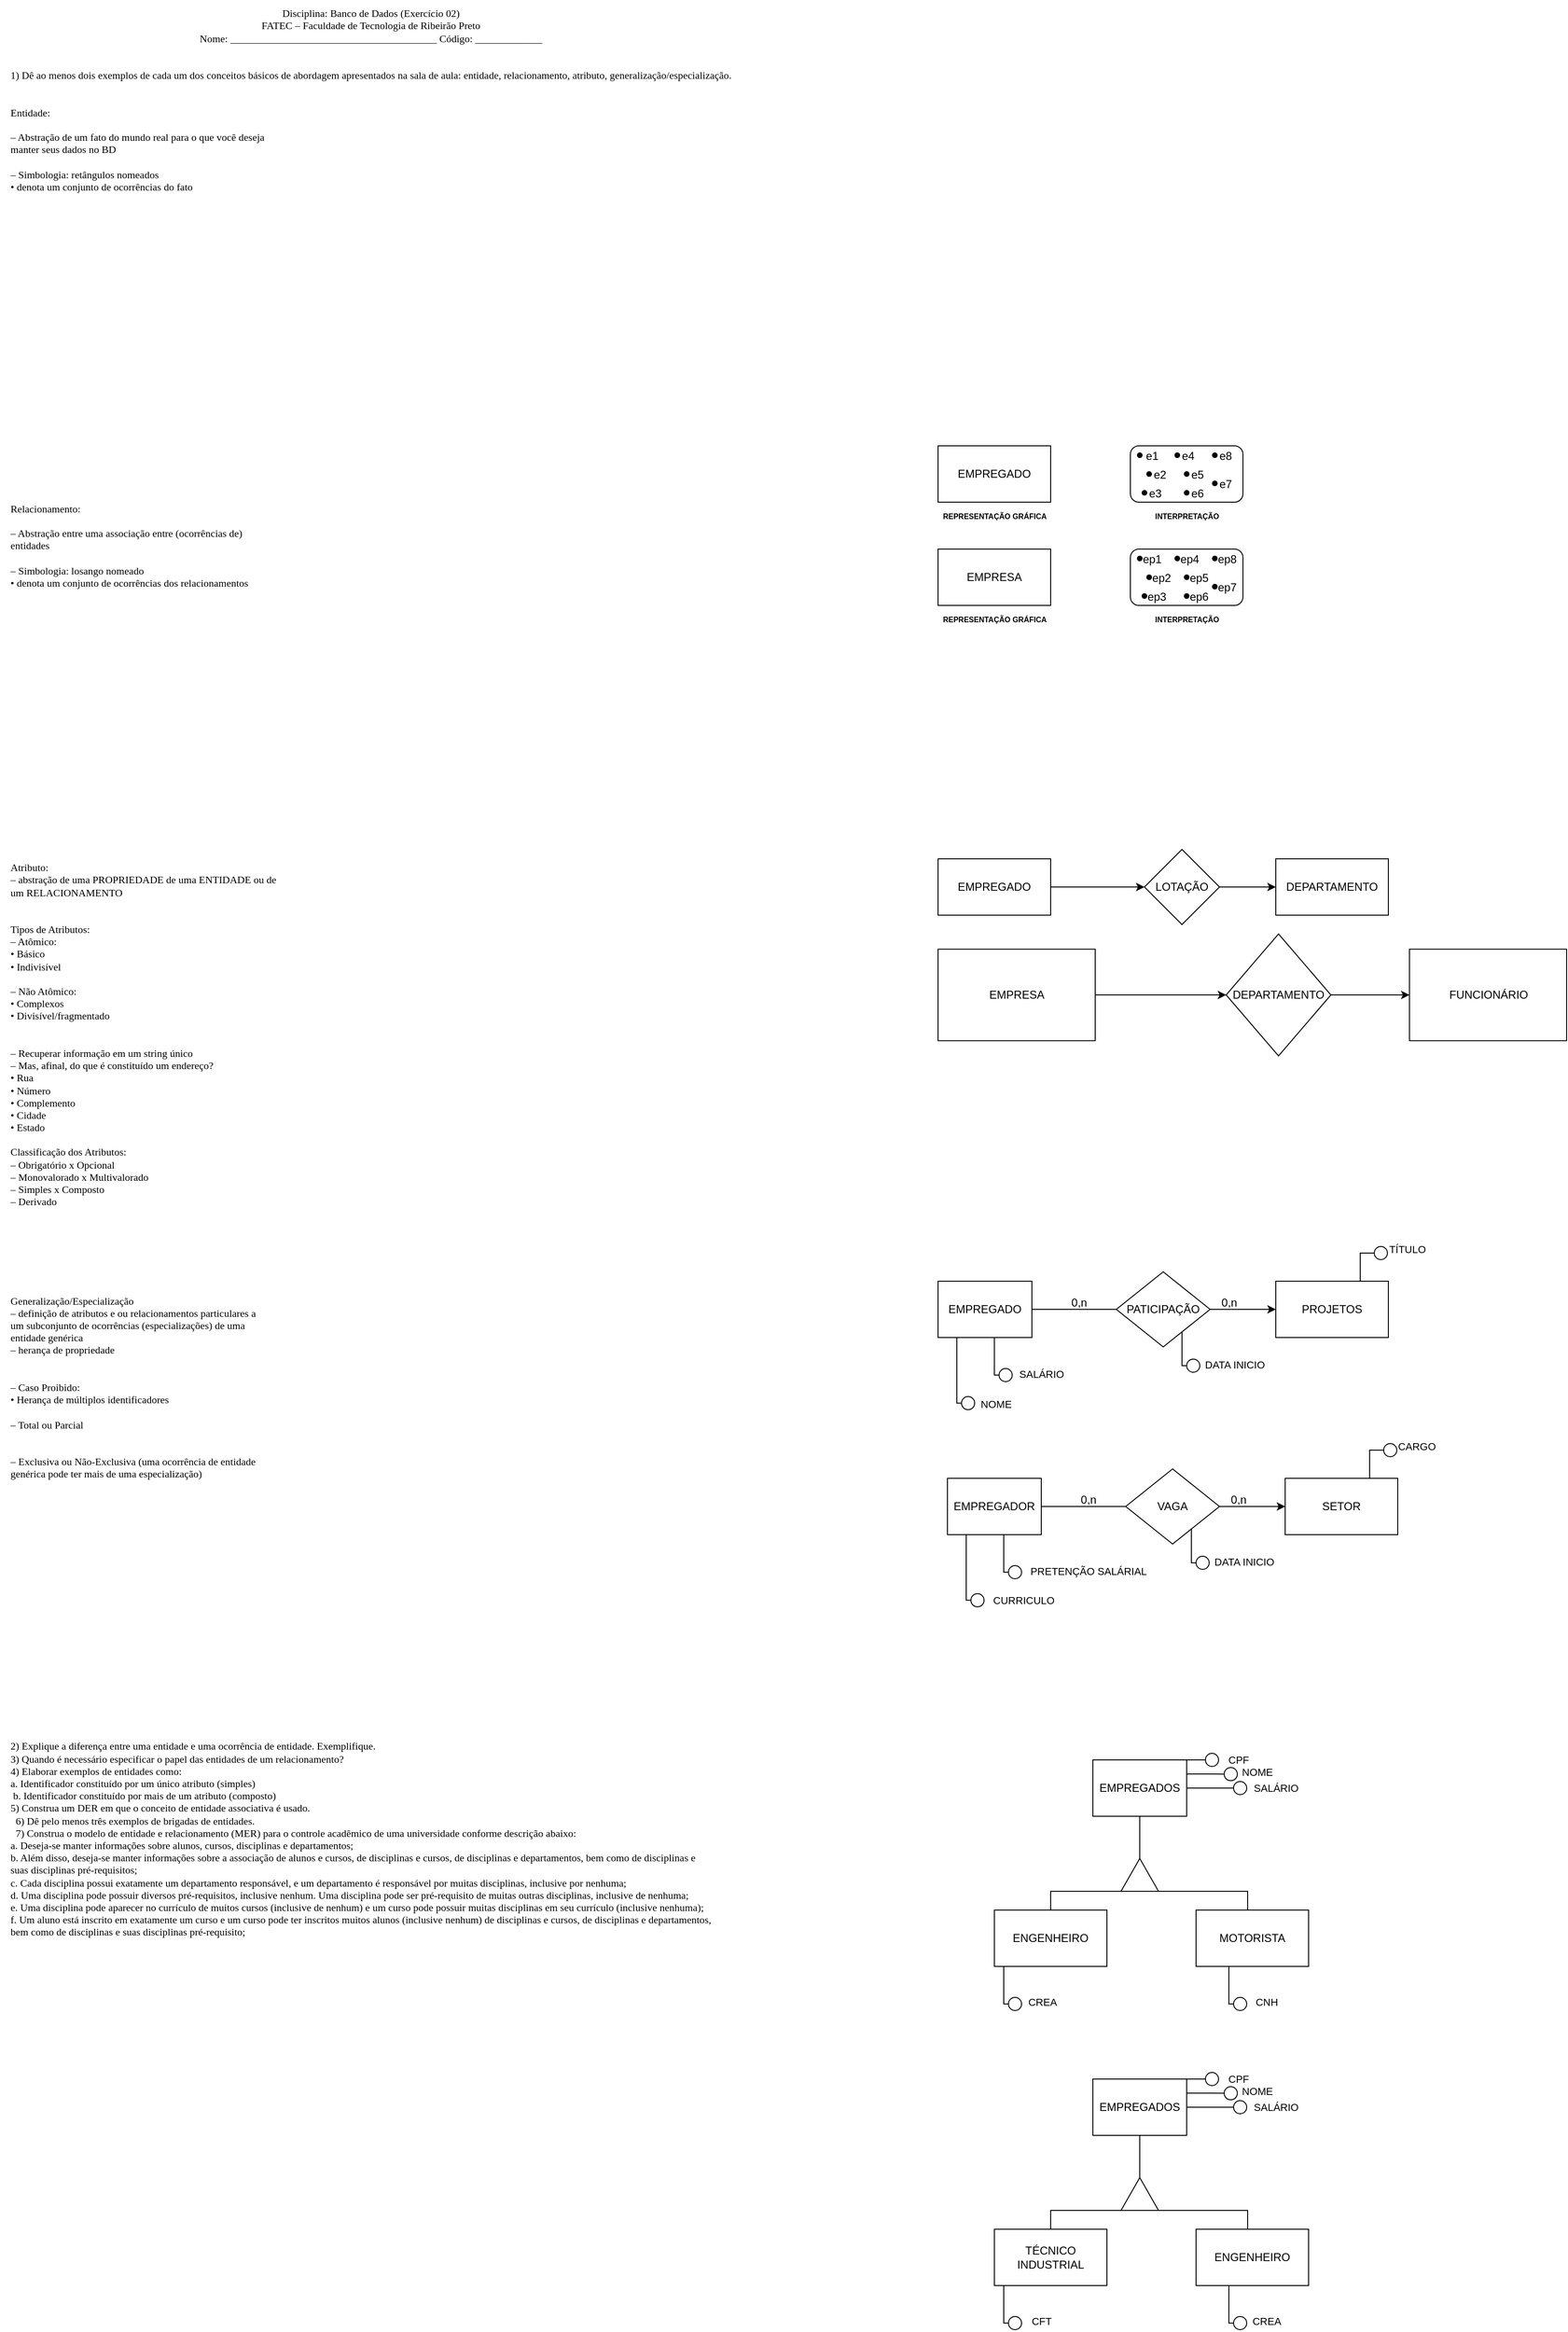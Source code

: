 <mxfile version="21.7.2" type="github">
  <diagram id="R2lEEEUBdFMjLlhIrx00" name="Page-1">
    <mxGraphModel dx="3144" dy="2445" grid="1" gridSize="10" guides="1" tooltips="1" connect="1" arrows="1" fold="1" page="1" pageScale="1" pageWidth="850" pageHeight="1100" math="0" shadow="0" extFonts="Permanent Marker^https://fonts.googleapis.com/css?family=Permanent+Marker">
      <root>
        <mxCell id="0" />
        <mxCell id="1" parent="0" />
        <mxCell id="NfzGdtVnE_PfzIFXWBSl-1" value="&lt;font style=&quot;vertical-align: inherit;&quot;&gt;&lt;font style=&quot;vertical-align: inherit;&quot;&gt;&lt;font style=&quot;font-size: 11px;&quot; face=&quot;Times New Roman&quot;&gt;&lt;font style=&quot;vertical-align: inherit; font-size: 11px;&quot;&gt;&lt;font style=&quot;vertical-align: inherit; font-size: 11px;&quot;&gt;&lt;font style=&quot;vertical-align: inherit; font-size: 11px;&quot;&gt;&lt;font style=&quot;vertical-align: inherit; font-size: 11px;&quot;&gt;&lt;font style=&quot;vertical-align: inherit; font-size: 11px;&quot;&gt;&lt;font style=&quot;vertical-align: inherit; font-size: 11px;&quot;&gt;&lt;font style=&quot;vertical-align: inherit; font-size: 11px;&quot;&gt;&lt;font style=&quot;vertical-align: inherit; font-size: 11px;&quot;&gt;&lt;font style=&quot;vertical-align: inherit; font-size: 11px;&quot;&gt;&lt;font style=&quot;vertical-align: inherit; font-size: 11px;&quot;&gt;&lt;font style=&quot;vertical-align: inherit; font-size: 11px;&quot;&gt;&lt;font style=&quot;vertical-align: inherit; font-size: 11px;&quot;&gt;&lt;font style=&quot;vertical-align: inherit; font-size: 11px;&quot;&gt;&lt;font style=&quot;vertical-align: inherit; font-size: 11px;&quot;&gt;&lt;font style=&quot;vertical-align: inherit; font-size: 11px;&quot;&gt;&lt;font style=&quot;vertical-align: inherit; font-size: 11px;&quot;&gt;&lt;font style=&quot;vertical-align: inherit; font-size: 11px;&quot;&gt;&lt;font style=&quot;vertical-align: inherit; font-size: 11px;&quot;&gt;&lt;font style=&quot;vertical-align: inherit; font-size: 11px;&quot;&gt;&lt;font style=&quot;vertical-align: inherit; font-size: 11px;&quot;&gt;&lt;font style=&quot;vertical-align: inherit; font-size: 11px;&quot;&gt;&lt;font style=&quot;vertical-align: inherit; font-size: 11px;&quot;&gt;&lt;font style=&quot;vertical-align: inherit; font-size: 11px;&quot;&gt;&lt;font style=&quot;vertical-align: inherit; font-size: 11px;&quot;&gt;&lt;font style=&quot;vertical-align: inherit;&quot;&gt;&lt;font style=&quot;vertical-align: inherit;&quot;&gt;&lt;font style=&quot;vertical-align: inherit;&quot;&gt;&lt;font style=&quot;vertical-align: inherit;&quot;&gt;&lt;font style=&quot;vertical-align: inherit;&quot;&gt;&lt;font style=&quot;vertical-align: inherit;&quot;&gt;&lt;font style=&quot;vertical-align: inherit;&quot;&gt;&lt;font style=&quot;vertical-align: inherit;&quot;&gt;&lt;font style=&quot;vertical-align: inherit;&quot;&gt;&lt;font style=&quot;vertical-align: inherit;&quot;&gt;&lt;font style=&quot;vertical-align: inherit;&quot;&gt;&lt;font style=&quot;vertical-align: inherit;&quot;&gt;&lt;font style=&quot;vertical-align: inherit;&quot;&gt;&lt;font style=&quot;vertical-align: inherit;&quot;&gt;Disciplina: Banco de Dados (Exercício 02) &lt;/font&gt;&lt;/font&gt;&lt;/font&gt;&lt;/font&gt;&lt;/font&gt;&lt;/font&gt;&lt;/font&gt;&lt;/font&gt;&lt;/font&gt;&lt;/font&gt;&lt;/font&gt;&lt;/font&gt;&lt;/font&gt;&lt;/font&gt;&lt;/font&gt;&lt;/font&gt;&lt;/font&gt;&lt;/font&gt;&lt;/font&gt;&lt;/font&gt;&lt;/font&gt;&lt;/font&gt;&lt;/font&gt;&lt;/font&gt;&lt;/font&gt;&lt;/font&gt;&lt;/font&gt;&lt;/font&gt;&lt;/font&gt;&lt;/font&gt;&lt;/font&gt;&lt;/font&gt;&lt;/font&gt;&lt;/font&gt;&lt;/font&gt;&lt;/font&gt;&lt;/font&gt;&lt;/font&gt;&lt;br style=&quot;font-size: 11px;&quot;&gt;&lt;font style=&quot;vertical-align: inherit; font-size: 11px;&quot;&gt;&lt;font style=&quot;vertical-align: inherit; font-size: 11px;&quot;&gt;&lt;font style=&quot;vertical-align: inherit; font-size: 11px;&quot;&gt;&lt;font style=&quot;vertical-align: inherit; font-size: 11px;&quot;&gt;&lt;font style=&quot;vertical-align: inherit; font-size: 11px;&quot;&gt;&lt;font style=&quot;vertical-align: inherit; font-size: 11px;&quot;&gt;&lt;font style=&quot;vertical-align: inherit; font-size: 11px;&quot;&gt;&lt;font style=&quot;vertical-align: inherit; font-size: 11px;&quot;&gt;&lt;font style=&quot;vertical-align: inherit; font-size: 11px;&quot;&gt;&lt;font style=&quot;vertical-align: inherit; font-size: 11px;&quot;&gt;&lt;font style=&quot;vertical-align: inherit; font-size: 11px;&quot;&gt;&lt;font style=&quot;vertical-align: inherit; font-size: 11px;&quot;&gt;&lt;font style=&quot;vertical-align: inherit; font-size: 11px;&quot;&gt;&lt;font style=&quot;vertical-align: inherit; font-size: 11px;&quot;&gt;&lt;font style=&quot;vertical-align: inherit; font-size: 11px;&quot;&gt;&lt;font style=&quot;vertical-align: inherit; font-size: 11px;&quot;&gt;&lt;font style=&quot;vertical-align: inherit; font-size: 11px;&quot;&gt;&lt;font style=&quot;vertical-align: inherit; font-size: 11px;&quot;&gt;&lt;font style=&quot;vertical-align: inherit; font-size: 11px;&quot;&gt;&lt;font style=&quot;vertical-align: inherit; font-size: 11px;&quot;&gt;&lt;font style=&quot;vertical-align: inherit; font-size: 11px;&quot;&gt;&lt;font style=&quot;vertical-align: inherit; font-size: 11px;&quot;&gt;&lt;font style=&quot;vertical-align: inherit; font-size: 11px;&quot;&gt;&lt;font style=&quot;vertical-align: inherit; font-size: 11px;&quot;&gt;&lt;font style=&quot;vertical-align: inherit;&quot;&gt;&lt;font style=&quot;vertical-align: inherit;&quot;&gt;&lt;font style=&quot;vertical-align: inherit;&quot;&gt;&lt;font style=&quot;vertical-align: inherit;&quot;&gt;&lt;font style=&quot;vertical-align: inherit;&quot;&gt;&lt;font style=&quot;vertical-align: inherit;&quot;&gt;&lt;font style=&quot;vertical-align: inherit;&quot;&gt;&lt;font style=&quot;vertical-align: inherit;&quot;&gt;&lt;font style=&quot;vertical-align: inherit;&quot;&gt;&lt;font style=&quot;vertical-align: inherit;&quot;&gt;&lt;font style=&quot;vertical-align: inherit;&quot;&gt;&lt;font style=&quot;vertical-align: inherit;&quot;&gt;&lt;font style=&quot;vertical-align: inherit;&quot;&gt;&lt;font style=&quot;vertical-align: inherit;&quot;&gt;FATEC – Faculdade de Tecnologia de Ribeirão Preto &lt;/font&gt;&lt;/font&gt;&lt;/font&gt;&lt;/font&gt;&lt;/font&gt;&lt;/font&gt;&lt;/font&gt;&lt;/font&gt;&lt;/font&gt;&lt;/font&gt;&lt;/font&gt;&lt;/font&gt;&lt;/font&gt;&lt;/font&gt;&lt;/font&gt;&lt;/font&gt;&lt;/font&gt;&lt;/font&gt;&lt;/font&gt;&lt;/font&gt;&lt;/font&gt;&lt;/font&gt;&lt;/font&gt;&lt;/font&gt;&lt;/font&gt;&lt;/font&gt;&lt;/font&gt;&lt;/font&gt;&lt;/font&gt;&lt;/font&gt;&lt;/font&gt;&lt;/font&gt;&lt;/font&gt;&lt;/font&gt;&lt;/font&gt;&lt;/font&gt;&lt;/font&gt;&lt;/font&gt;&lt;br style=&quot;font-size: 11px;&quot;&gt;&lt;/font&gt;&lt;font style=&quot;vertical-align: inherit;&quot;&gt;&lt;font style=&quot;vertical-align: inherit;&quot;&gt;&lt;font face=&quot;Times New Roman&quot; style=&quot;font-size: 11px;&quot;&gt;&lt;font style=&quot;vertical-align: inherit; font-size: 11px;&quot;&gt;&lt;font style=&quot;vertical-align: inherit; font-size: 11px;&quot;&gt;&lt;font style=&quot;vertical-align: inherit; font-size: 11px;&quot;&gt;&lt;font style=&quot;vertical-align: inherit; font-size: 11px;&quot;&gt;&lt;font style=&quot;vertical-align: inherit; font-size: 11px;&quot;&gt;&lt;font style=&quot;vertical-align: inherit; font-size: 11px;&quot;&gt;&lt;font style=&quot;vertical-align: inherit; font-size: 11px;&quot;&gt;&lt;font style=&quot;vertical-align: inherit; font-size: 11px;&quot;&gt;&lt;font style=&quot;vertical-align: inherit; font-size: 11px;&quot;&gt;&lt;font style=&quot;vertical-align: inherit; font-size: 11px;&quot;&gt;&lt;font style=&quot;vertical-align: inherit; font-size: 11px;&quot;&gt;&lt;font style=&quot;vertical-align: inherit; font-size: 11px;&quot;&gt;&lt;font style=&quot;vertical-align: inherit; font-size: 11px;&quot;&gt;&lt;font style=&quot;vertical-align: inherit; font-size: 11px;&quot;&gt;&lt;font style=&quot;vertical-align: inherit; font-size: 11px;&quot;&gt;&lt;font style=&quot;vertical-align: inherit; font-size: 11px;&quot;&gt;&lt;font style=&quot;vertical-align: inherit; font-size: 11px;&quot;&gt;&lt;font style=&quot;vertical-align: inherit; font-size: 11px;&quot;&gt;&lt;font style=&quot;vertical-align: inherit; font-size: 11px;&quot;&gt;&lt;font style=&quot;vertical-align: inherit; font-size: 11px;&quot;&gt;&lt;font style=&quot;vertical-align: inherit; font-size: 11px;&quot;&gt;&lt;font style=&quot;vertical-align: inherit; font-size: 11px;&quot;&gt;&lt;font style=&quot;vertical-align: inherit;&quot;&gt;&lt;font style=&quot;vertical-align: inherit;&quot;&gt;&lt;font style=&quot;vertical-align: inherit;&quot;&gt;&lt;font style=&quot;vertical-align: inherit;&quot;&gt;&lt;font style=&quot;vertical-align: inherit;&quot;&gt;&lt;font style=&quot;vertical-align: inherit;&quot;&gt;&lt;font style=&quot;vertical-align: inherit;&quot;&gt;&lt;font style=&quot;vertical-align: inherit;&quot;&gt;&lt;font style=&quot;vertical-align: inherit;&quot;&gt;&lt;font style=&quot;vertical-align: inherit;&quot;&gt;&lt;font style=&quot;vertical-align: inherit;&quot;&gt;&lt;font style=&quot;vertical-align: inherit;&quot;&gt;&lt;font style=&quot;vertical-align: inherit;&quot;&gt;&lt;font style=&quot;vertical-align: inherit;&quot;&gt;Nome: ________________________________________ Código: _____________&lt;/font&gt;&lt;/font&gt;&lt;/font&gt;&lt;/font&gt;&lt;/font&gt;&lt;/font&gt;&lt;/font&gt;&lt;/font&gt;&lt;/font&gt;&lt;/font&gt;&lt;/font&gt;&lt;/font&gt;&lt;/font&gt;&lt;/font&gt;&lt;/font&gt;&lt;/font&gt;&lt;/font&gt;&lt;/font&gt;&lt;/font&gt;&lt;/font&gt;&lt;/font&gt;&lt;/font&gt;&lt;/font&gt;&lt;/font&gt;&lt;/font&gt;&lt;/font&gt;&lt;/font&gt;&lt;/font&gt;&lt;/font&gt;&lt;/font&gt;&lt;/font&gt;&lt;/font&gt;&lt;/font&gt;&lt;/font&gt;&lt;/font&gt;&lt;/font&gt;&lt;br style=&quot;font-size: 11px;&quot;&gt;&lt;br style=&quot;font-size: 11px;&quot;&gt;&lt;br style=&quot;font-size: 11px;&quot;&gt;&lt;/font&gt;&lt;div style=&quot;font-size: 11px; text-align: justify;&quot;&gt;&lt;span style=&quot;background-color: initial; font-size: 11px;&quot;&gt;&lt;font style=&quot;vertical-align: inherit; font-size: 11px;&quot;&gt;&lt;font style=&quot;vertical-align: inherit; font-size: 11px;&quot;&gt;&lt;font style=&quot;vertical-align: inherit; font-size: 11px;&quot;&gt;&lt;font face=&quot;Times New Roman&quot; style=&quot;vertical-align: inherit; font-size: 11px;&quot;&gt;&lt;font style=&quot;vertical-align: inherit; font-size: 11px;&quot;&gt;&lt;font style=&quot;vertical-align: inherit; font-size: 11px;&quot;&gt;&lt;font style=&quot;vertical-align: inherit; font-size: 11px;&quot;&gt;&lt;font style=&quot;vertical-align: inherit; font-size: 11px;&quot;&gt;&lt;font style=&quot;vertical-align: inherit;&quot;&gt;&lt;font style=&quot;vertical-align: inherit;&quot;&gt;&lt;font style=&quot;vertical-align: inherit;&quot;&gt;&lt;font style=&quot;vertical-align: inherit;&quot;&gt;&lt;font style=&quot;vertical-align: inherit;&quot;&gt;&lt;font style=&quot;vertical-align: inherit;&quot;&gt;&lt;font style=&quot;vertical-align: inherit;&quot;&gt;&lt;font style=&quot;vertical-align: inherit;&quot;&gt;&lt;font style=&quot;vertical-align: inherit;&quot;&gt;&lt;font style=&quot;vertical-align: inherit;&quot;&gt;&lt;font style=&quot;vertical-align: inherit;&quot;&gt;&lt;font style=&quot;vertical-align: inherit;&quot;&gt;&lt;font style=&quot;vertical-align: inherit;&quot;&gt;&lt;font style=&quot;vertical-align: inherit;&quot;&gt;1) Dê ao menos dois exemplos de cada um dos conceitos básicos de abordagem apresentados na sala de aula: entidade, relacionamento, atributo, generalização/especialização.&lt;/font&gt;&lt;/font&gt;&lt;/font&gt;&lt;/font&gt;&lt;/font&gt;&lt;/font&gt;&lt;/font&gt;&lt;/font&gt;&lt;/font&gt;&lt;/font&gt;&lt;/font&gt;&lt;/font&gt;&lt;/font&gt;&lt;/font&gt;&lt;/font&gt;&lt;/font&gt;&lt;/font&gt;&lt;/font&gt;&lt;/font&gt;&lt;/font&gt;&lt;/font&gt;&lt;/font&gt;&lt;/span&gt;&lt;/div&gt;&lt;div style=&quot;font-size: 11px; text-align: justify;&quot;&gt;&lt;span style=&quot;background-color: initial; font-size: 11px;&quot;&gt;&lt;font style=&quot;vertical-align: inherit; font-size: 11px;&quot;&gt;&lt;font style=&quot;vertical-align: inherit; font-size: 11px;&quot;&gt;&lt;font style=&quot;vertical-align: inherit; font-size: 11px;&quot;&gt;&lt;font face=&quot;Times New Roman&quot; style=&quot;vertical-align: inherit; font-size: 11px;&quot;&gt;&lt;font style=&quot;vertical-align: inherit; font-size: 11px;&quot;&gt;&lt;font style=&quot;vertical-align: inherit; font-size: 11px;&quot;&gt;&lt;font style=&quot;vertical-align: inherit; font-size: 11px;&quot;&gt;&lt;font style=&quot;vertical-align: inherit; font-size: 11px;&quot;&gt;&lt;font style=&quot;vertical-align: inherit;&quot;&gt;&lt;font style=&quot;vertical-align: inherit;&quot;&gt;&lt;font style=&quot;vertical-align: inherit;&quot;&gt;&lt;font style=&quot;vertical-align: inherit;&quot;&gt;&lt;br&gt;&lt;/font&gt;&lt;/font&gt;&lt;/font&gt;&lt;/font&gt;&lt;/font&gt;&lt;/font&gt;&lt;/font&gt;&lt;/font&gt;&lt;/font&gt;&lt;/font&gt;&lt;/font&gt;&lt;/font&gt;&lt;/span&gt;&lt;/div&gt;&lt;div style=&quot;font-size: 11px; text-align: justify;&quot;&gt;&lt;span style=&quot;background-color: initial; font-size: 11px;&quot;&gt;&lt;font style=&quot;vertical-align: inherit; font-size: 11px;&quot;&gt;&lt;font style=&quot;vertical-align: inherit; font-size: 11px;&quot;&gt;&lt;font style=&quot;vertical-align: inherit; font-size: 11px;&quot;&gt;&lt;font face=&quot;Times New Roman&quot; style=&quot;vertical-align: inherit; font-size: 11px;&quot;&gt;&lt;font style=&quot;vertical-align: inherit; font-size: 11px;&quot;&gt;&lt;font style=&quot;vertical-align: inherit; font-size: 11px;&quot;&gt;&lt;font style=&quot;vertical-align: inherit; font-size: 11px;&quot;&gt;&lt;font style=&quot;vertical-align: inherit; font-size: 11px;&quot;&gt;&lt;font style=&quot;vertical-align: inherit;&quot;&gt;&lt;font style=&quot;vertical-align: inherit;&quot;&gt;&lt;font style=&quot;vertical-align: inherit;&quot;&gt;&lt;font style=&quot;vertical-align: inherit;&quot;&gt;&lt;br&gt;&lt;/font&gt;&lt;/font&gt;&lt;/font&gt;&lt;/font&gt;&lt;/font&gt;&lt;/font&gt;&lt;/font&gt;&lt;/font&gt;&lt;/font&gt;&lt;/font&gt;&lt;/font&gt;&lt;/font&gt;&lt;/span&gt;&lt;/div&gt;&lt;div style=&quot;text-align: justify;&quot;&gt;&lt;span style=&quot;background-color: initial;&quot;&gt;&lt;font style=&quot;vertical-align: inherit;&quot;&gt;&lt;font style=&quot;vertical-align: inherit;&quot;&gt;&lt;font style=&quot;vertical-align: inherit;&quot;&gt;&lt;font face=&quot;Times New Roman&quot; style=&quot;vertical-align: inherit;&quot;&gt;&lt;font style=&quot;vertical-align: inherit;&quot;&gt;&lt;font style=&quot;vertical-align: inherit;&quot;&gt;&lt;font style=&quot;vertical-align: inherit;&quot;&gt;&lt;font style=&quot;vertical-align: inherit;&quot;&gt;&lt;font style=&quot;vertical-align: inherit;&quot;&gt;&lt;font style=&quot;vertical-align: inherit;&quot;&gt;&lt;font style=&quot;vertical-align: inherit;&quot;&gt;&lt;font style=&quot;vertical-align: inherit;&quot;&gt;&lt;div style=&quot;&quot;&gt;&lt;font style=&quot;vertical-align: inherit;&quot;&gt;&lt;font style=&quot;vertical-align: inherit;&quot;&gt;&lt;font style=&quot;vertical-align: inherit;&quot;&gt;&lt;font style=&quot;vertical-align: inherit;&quot;&gt;&lt;font style=&quot;vertical-align: inherit;&quot;&gt;&lt;font style=&quot;vertical-align: inherit;&quot;&gt;&lt;font style=&quot;vertical-align: inherit;&quot;&gt;&lt;font style=&quot;vertical-align: inherit;&quot;&gt;&lt;font style=&quot;vertical-align: inherit;&quot;&gt;&lt;font style=&quot;vertical-align: inherit;&quot;&gt;Entidade:&lt;/font&gt;&lt;/font&gt;&lt;/font&gt;&lt;/font&gt;&lt;/font&gt;&lt;/font&gt;&lt;/font&gt;&lt;/font&gt;&lt;/font&gt;&lt;/font&gt;&lt;/div&gt;&lt;div style=&quot;&quot;&gt;&lt;br&gt;&lt;/div&gt;&lt;div style=&quot;&quot;&gt;&lt;font style=&quot;vertical-align: inherit;&quot;&gt;&lt;font style=&quot;vertical-align: inherit;&quot;&gt;&lt;font style=&quot;vertical-align: inherit;&quot;&gt;&lt;font style=&quot;vertical-align: inherit;&quot;&gt;&lt;font style=&quot;vertical-align: inherit;&quot;&gt;&lt;font style=&quot;vertical-align: inherit;&quot;&gt;&lt;font style=&quot;vertical-align: inherit;&quot;&gt;&lt;font style=&quot;vertical-align: inherit;&quot;&gt;&lt;font style=&quot;vertical-align: inherit;&quot;&gt;&lt;font style=&quot;vertical-align: inherit;&quot;&gt;– Abstração de um fato do mundo real para o que você deseja&lt;/font&gt;&lt;/font&gt;&lt;/font&gt;&lt;/font&gt;&lt;/font&gt;&lt;/font&gt;&lt;/font&gt;&lt;/font&gt;&lt;/font&gt;&lt;/font&gt;&lt;/div&gt;&lt;div style=&quot;&quot;&gt;&lt;font style=&quot;vertical-align: inherit;&quot;&gt;&lt;font style=&quot;vertical-align: inherit;&quot;&gt;&lt;font style=&quot;vertical-align: inherit;&quot;&gt;&lt;font style=&quot;vertical-align: inherit;&quot;&gt;&lt;font style=&quot;vertical-align: inherit;&quot;&gt;&lt;font style=&quot;vertical-align: inherit;&quot;&gt;&lt;font style=&quot;vertical-align: inherit;&quot;&gt;&lt;font style=&quot;vertical-align: inherit;&quot;&gt;&lt;font style=&quot;vertical-align: inherit;&quot;&gt;&lt;font style=&quot;vertical-align: inherit;&quot;&gt;manter seus dados no BD&lt;/font&gt;&lt;/font&gt;&lt;/font&gt;&lt;/font&gt;&lt;/font&gt;&lt;/font&gt;&lt;/font&gt;&lt;/font&gt;&lt;/font&gt;&lt;/font&gt;&lt;/div&gt;&lt;div style=&quot;&quot;&gt;&lt;br&gt;&lt;/div&gt;&lt;div style=&quot;&quot;&gt;&lt;font style=&quot;vertical-align: inherit;&quot;&gt;&lt;font style=&quot;vertical-align: inherit;&quot;&gt;&lt;font style=&quot;vertical-align: inherit;&quot;&gt;&lt;font style=&quot;vertical-align: inherit;&quot;&gt;&lt;font style=&quot;vertical-align: inherit;&quot;&gt;&lt;font style=&quot;vertical-align: inherit;&quot;&gt;&lt;font style=&quot;vertical-align: inherit;&quot;&gt;&lt;font style=&quot;vertical-align: inherit;&quot;&gt;&lt;font style=&quot;vertical-align: inherit;&quot;&gt;&lt;font style=&quot;vertical-align: inherit;&quot;&gt;– Simbologia: retângulos nomeados&lt;/font&gt;&lt;/font&gt;&lt;/font&gt;&lt;/font&gt;&lt;/font&gt;&lt;/font&gt;&lt;/font&gt;&lt;/font&gt;&lt;/font&gt;&lt;/font&gt;&lt;/div&gt;&lt;div style=&quot;&quot;&gt;&lt;font style=&quot;vertical-align: inherit;&quot;&gt;&lt;font style=&quot;vertical-align: inherit;&quot;&gt;&lt;font style=&quot;vertical-align: inherit;&quot;&gt;&lt;font style=&quot;vertical-align: inherit;&quot;&gt;&lt;font style=&quot;vertical-align: inherit;&quot;&gt;&lt;font style=&quot;vertical-align: inherit;&quot;&gt;&lt;font style=&quot;vertical-align: inherit;&quot;&gt;&lt;font style=&quot;vertical-align: inherit;&quot;&gt;&lt;font style=&quot;vertical-align: inherit;&quot;&gt;&lt;font style=&quot;vertical-align: inherit;&quot;&gt;• denota um conjunto de ocorrências do fato&lt;/font&gt;&lt;/font&gt;&lt;/font&gt;&lt;/font&gt;&lt;/font&gt;&lt;/font&gt;&lt;/font&gt;&lt;/font&gt;&lt;/font&gt;&lt;/font&gt;&lt;/div&gt;&lt;/font&gt;&lt;/font&gt;&lt;/font&gt;&lt;/font&gt;&lt;/font&gt;&lt;/font&gt;&lt;/font&gt;&lt;/font&gt;&lt;/font&gt;&lt;/font&gt;&lt;/font&gt;&lt;/font&gt;&lt;/span&gt;&lt;/div&gt;&lt;div style=&quot;font-size: 11px; text-align: justify;&quot;&gt;&lt;span style=&quot;background-color: initial; font-size: 11px;&quot;&gt;&lt;font style=&quot;vertical-align: inherit; font-size: 11px;&quot;&gt;&lt;font style=&quot;vertical-align: inherit; font-size: 11px;&quot;&gt;&lt;font style=&quot;vertical-align: inherit; font-size: 11px;&quot;&gt;&lt;font face=&quot;Times New Roman&quot; style=&quot;vertical-align: inherit; font-size: 11px;&quot;&gt;&lt;font style=&quot;vertical-align: inherit; font-size: 11px;&quot;&gt;&lt;font style=&quot;vertical-align: inherit; font-size: 11px;&quot;&gt;&lt;font style=&quot;vertical-align: inherit; font-size: 11px;&quot;&gt;&lt;font style=&quot;vertical-align: inherit; font-size: 11px;&quot;&gt;&lt;font style=&quot;vertical-align: inherit;&quot;&gt;&lt;font style=&quot;vertical-align: inherit;&quot;&gt;&lt;font style=&quot;vertical-align: inherit;&quot;&gt;&lt;font style=&quot;vertical-align: inherit;&quot;&gt;&lt;br&gt;&lt;/font&gt;&lt;/font&gt;&lt;/font&gt;&lt;/font&gt;&lt;/font&gt;&lt;/font&gt;&lt;/font&gt;&lt;/font&gt;&lt;/font&gt;&lt;/font&gt;&lt;/font&gt;&lt;/font&gt;&lt;/span&gt;&lt;/div&gt;&lt;div style=&quot;font-size: 11px; text-align: justify;&quot;&gt;&lt;span style=&quot;background-color: initial; font-size: 11px;&quot;&gt;&lt;font style=&quot;vertical-align: inherit; font-size: 11px;&quot;&gt;&lt;font style=&quot;vertical-align: inherit; font-size: 11px;&quot;&gt;&lt;font style=&quot;vertical-align: inherit; font-size: 11px;&quot;&gt;&lt;font face=&quot;Times New Roman&quot; style=&quot;vertical-align: inherit; font-size: 11px;&quot;&gt;&lt;font style=&quot;vertical-align: inherit; font-size: 11px;&quot;&gt;&lt;font style=&quot;vertical-align: inherit; font-size: 11px;&quot;&gt;&lt;font style=&quot;vertical-align: inherit; font-size: 11px;&quot;&gt;&lt;font style=&quot;vertical-align: inherit; font-size: 11px;&quot;&gt;&lt;font style=&quot;vertical-align: inherit;&quot;&gt;&lt;font style=&quot;vertical-align: inherit;&quot;&gt;&lt;font style=&quot;vertical-align: inherit;&quot;&gt;&lt;font style=&quot;vertical-align: inherit;&quot;&gt;&lt;br&gt;&lt;/font&gt;&lt;/font&gt;&lt;/font&gt;&lt;/font&gt;&lt;/font&gt;&lt;/font&gt;&lt;/font&gt;&lt;/font&gt;&lt;/font&gt;&lt;/font&gt;&lt;/font&gt;&lt;/font&gt;&lt;/span&gt;&lt;/div&gt;&lt;div style=&quot;font-size: 11px; text-align: justify;&quot;&gt;&lt;span style=&quot;background-color: initial; font-size: 11px;&quot;&gt;&lt;font style=&quot;vertical-align: inherit; font-size: 11px;&quot;&gt;&lt;font style=&quot;vertical-align: inherit; font-size: 11px;&quot;&gt;&lt;font style=&quot;vertical-align: inherit; font-size: 11px;&quot;&gt;&lt;font face=&quot;Times New Roman&quot; style=&quot;vertical-align: inherit; font-size: 11px;&quot;&gt;&lt;font style=&quot;vertical-align: inherit; font-size: 11px;&quot;&gt;&lt;font style=&quot;vertical-align: inherit; font-size: 11px;&quot;&gt;&lt;font style=&quot;vertical-align: inherit; font-size: 11px;&quot;&gt;&lt;font style=&quot;vertical-align: inherit; font-size: 11px;&quot;&gt;&lt;font style=&quot;vertical-align: inherit;&quot;&gt;&lt;font style=&quot;vertical-align: inherit;&quot;&gt;&lt;font style=&quot;vertical-align: inherit;&quot;&gt;&lt;font style=&quot;vertical-align: inherit;&quot;&gt;&lt;br&gt;&lt;/font&gt;&lt;/font&gt;&lt;/font&gt;&lt;/font&gt;&lt;/font&gt;&lt;/font&gt;&lt;/font&gt;&lt;/font&gt;&lt;/font&gt;&lt;/font&gt;&lt;/font&gt;&lt;/font&gt;&lt;/span&gt;&lt;/div&gt;&lt;div style=&quot;font-size: 11px; text-align: justify;&quot;&gt;&lt;span style=&quot;background-color: initial; font-size: 11px;&quot;&gt;&lt;font style=&quot;vertical-align: inherit; font-size: 11px;&quot;&gt;&lt;font style=&quot;vertical-align: inherit; font-size: 11px;&quot;&gt;&lt;font style=&quot;vertical-align: inherit; font-size: 11px;&quot;&gt;&lt;font face=&quot;Times New Roman&quot; style=&quot;vertical-align: inherit; font-size: 11px;&quot;&gt;&lt;font style=&quot;vertical-align: inherit; font-size: 11px;&quot;&gt;&lt;font style=&quot;vertical-align: inherit; font-size: 11px;&quot;&gt;&lt;font style=&quot;vertical-align: inherit; font-size: 11px;&quot;&gt;&lt;font style=&quot;vertical-align: inherit; font-size: 11px;&quot;&gt;&lt;font style=&quot;vertical-align: inherit;&quot;&gt;&lt;font style=&quot;vertical-align: inherit;&quot;&gt;&lt;font style=&quot;vertical-align: inherit;&quot;&gt;&lt;font style=&quot;vertical-align: inherit;&quot;&gt;&lt;br&gt;&lt;/font&gt;&lt;/font&gt;&lt;/font&gt;&lt;/font&gt;&lt;/font&gt;&lt;/font&gt;&lt;/font&gt;&lt;/font&gt;&lt;/font&gt;&lt;/font&gt;&lt;/font&gt;&lt;/font&gt;&lt;/span&gt;&lt;/div&gt;&lt;div style=&quot;font-size: 11px; text-align: justify;&quot;&gt;&lt;span style=&quot;background-color: initial; font-size: 11px;&quot;&gt;&lt;font style=&quot;vertical-align: inherit; font-size: 11px;&quot;&gt;&lt;font style=&quot;vertical-align: inherit; font-size: 11px;&quot;&gt;&lt;font style=&quot;vertical-align: inherit; font-size: 11px;&quot;&gt;&lt;font face=&quot;Times New Roman&quot; style=&quot;vertical-align: inherit; font-size: 11px;&quot;&gt;&lt;font style=&quot;vertical-align: inherit; font-size: 11px;&quot;&gt;&lt;font style=&quot;vertical-align: inherit; font-size: 11px;&quot;&gt;&lt;font style=&quot;vertical-align: inherit; font-size: 11px;&quot;&gt;&lt;font style=&quot;vertical-align: inherit; font-size: 11px;&quot;&gt;&lt;font style=&quot;vertical-align: inherit;&quot;&gt;&lt;font style=&quot;vertical-align: inherit;&quot;&gt;&lt;font style=&quot;vertical-align: inherit;&quot;&gt;&lt;font style=&quot;vertical-align: inherit;&quot;&gt;&lt;br&gt;&lt;/font&gt;&lt;/font&gt;&lt;/font&gt;&lt;/font&gt;&lt;/font&gt;&lt;/font&gt;&lt;/font&gt;&lt;/font&gt;&lt;/font&gt;&lt;/font&gt;&lt;/font&gt;&lt;/font&gt;&lt;/span&gt;&lt;/div&gt;&lt;div style=&quot;font-size: 11px; text-align: justify;&quot;&gt;&lt;span style=&quot;background-color: initial; font-size: 11px;&quot;&gt;&lt;font style=&quot;vertical-align: inherit; font-size: 11px;&quot;&gt;&lt;font style=&quot;vertical-align: inherit; font-size: 11px;&quot;&gt;&lt;font style=&quot;vertical-align: inherit; font-size: 11px;&quot;&gt;&lt;font face=&quot;Times New Roman&quot; style=&quot;vertical-align: inherit; font-size: 11px;&quot;&gt;&lt;font style=&quot;vertical-align: inherit; font-size: 11px;&quot;&gt;&lt;font style=&quot;vertical-align: inherit; font-size: 11px;&quot;&gt;&lt;font style=&quot;vertical-align: inherit; font-size: 11px;&quot;&gt;&lt;font style=&quot;vertical-align: inherit; font-size: 11px;&quot;&gt;&lt;font style=&quot;vertical-align: inherit;&quot;&gt;&lt;font style=&quot;vertical-align: inherit;&quot;&gt;&lt;font style=&quot;vertical-align: inherit;&quot;&gt;&lt;font style=&quot;vertical-align: inherit;&quot;&gt;&lt;br&gt;&lt;/font&gt;&lt;/font&gt;&lt;/font&gt;&lt;/font&gt;&lt;/font&gt;&lt;/font&gt;&lt;/font&gt;&lt;/font&gt;&lt;/font&gt;&lt;/font&gt;&lt;/font&gt;&lt;/font&gt;&lt;/span&gt;&lt;/div&gt;&lt;div style=&quot;font-size: 11px; text-align: justify;&quot;&gt;&lt;span style=&quot;background-color: initial; font-size: 11px;&quot;&gt;&lt;font style=&quot;vertical-align: inherit; font-size: 11px;&quot;&gt;&lt;font style=&quot;vertical-align: inherit; font-size: 11px;&quot;&gt;&lt;font style=&quot;vertical-align: inherit; font-size: 11px;&quot;&gt;&lt;font face=&quot;Times New Roman&quot; style=&quot;vertical-align: inherit; font-size: 11px;&quot;&gt;&lt;font style=&quot;vertical-align: inherit; font-size: 11px;&quot;&gt;&lt;font style=&quot;vertical-align: inherit; font-size: 11px;&quot;&gt;&lt;font style=&quot;vertical-align: inherit; font-size: 11px;&quot;&gt;&lt;font style=&quot;vertical-align: inherit; font-size: 11px;&quot;&gt;&lt;font style=&quot;vertical-align: inherit;&quot;&gt;&lt;font style=&quot;vertical-align: inherit;&quot;&gt;&lt;font style=&quot;vertical-align: inherit;&quot;&gt;&lt;font style=&quot;vertical-align: inherit;&quot;&gt;&lt;br&gt;&lt;/font&gt;&lt;/font&gt;&lt;/font&gt;&lt;/font&gt;&lt;/font&gt;&lt;/font&gt;&lt;/font&gt;&lt;/font&gt;&lt;/font&gt;&lt;/font&gt;&lt;/font&gt;&lt;/font&gt;&lt;/span&gt;&lt;/div&gt;&lt;div style=&quot;font-size: 11px; text-align: justify;&quot;&gt;&lt;span style=&quot;background-color: initial; font-size: 11px;&quot;&gt;&lt;font style=&quot;vertical-align: inherit; font-size: 11px;&quot;&gt;&lt;font style=&quot;vertical-align: inherit; font-size: 11px;&quot;&gt;&lt;font style=&quot;vertical-align: inherit; font-size: 11px;&quot;&gt;&lt;font face=&quot;Times New Roman&quot; style=&quot;vertical-align: inherit; font-size: 11px;&quot;&gt;&lt;font style=&quot;vertical-align: inherit; font-size: 11px;&quot;&gt;&lt;font style=&quot;vertical-align: inherit; font-size: 11px;&quot;&gt;&lt;font style=&quot;vertical-align: inherit; font-size: 11px;&quot;&gt;&lt;font style=&quot;vertical-align: inherit; font-size: 11px;&quot;&gt;&lt;font style=&quot;vertical-align: inherit;&quot;&gt;&lt;font style=&quot;vertical-align: inherit;&quot;&gt;&lt;font style=&quot;vertical-align: inherit;&quot;&gt;&lt;font style=&quot;vertical-align: inherit;&quot;&gt;&lt;br&gt;&lt;/font&gt;&lt;/font&gt;&lt;/font&gt;&lt;/font&gt;&lt;/font&gt;&lt;/font&gt;&lt;/font&gt;&lt;/font&gt;&lt;/font&gt;&lt;/font&gt;&lt;/font&gt;&lt;/font&gt;&lt;/span&gt;&lt;/div&gt;&lt;div style=&quot;font-size: 11px; text-align: justify;&quot;&gt;&lt;span style=&quot;background-color: initial; font-size: 11px;&quot;&gt;&lt;font style=&quot;vertical-align: inherit; font-size: 11px;&quot;&gt;&lt;font style=&quot;vertical-align: inherit; font-size: 11px;&quot;&gt;&lt;font style=&quot;vertical-align: inherit; font-size: 11px;&quot;&gt;&lt;font face=&quot;Times New Roman&quot; style=&quot;vertical-align: inherit; font-size: 11px;&quot;&gt;&lt;font style=&quot;vertical-align: inherit; font-size: 11px;&quot;&gt;&lt;font style=&quot;vertical-align: inherit; font-size: 11px;&quot;&gt;&lt;font style=&quot;vertical-align: inherit; font-size: 11px;&quot;&gt;&lt;font style=&quot;vertical-align: inherit; font-size: 11px;&quot;&gt;&lt;font style=&quot;vertical-align: inherit;&quot;&gt;&lt;font style=&quot;vertical-align: inherit;&quot;&gt;&lt;font style=&quot;vertical-align: inherit;&quot;&gt;&lt;font style=&quot;vertical-align: inherit;&quot;&gt;&lt;br&gt;&lt;/font&gt;&lt;/font&gt;&lt;/font&gt;&lt;/font&gt;&lt;/font&gt;&lt;/font&gt;&lt;/font&gt;&lt;/font&gt;&lt;/font&gt;&lt;/font&gt;&lt;/font&gt;&lt;/font&gt;&lt;/span&gt;&lt;/div&gt;&lt;div style=&quot;font-size: 11px; text-align: justify;&quot;&gt;&lt;span style=&quot;background-color: initial; font-size: 11px;&quot;&gt;&lt;font style=&quot;vertical-align: inherit; font-size: 11px;&quot;&gt;&lt;font style=&quot;vertical-align: inherit; font-size: 11px;&quot;&gt;&lt;font style=&quot;vertical-align: inherit; font-size: 11px;&quot;&gt;&lt;font face=&quot;Times New Roman&quot; style=&quot;vertical-align: inherit; font-size: 11px;&quot;&gt;&lt;font style=&quot;vertical-align: inherit; font-size: 11px;&quot;&gt;&lt;font style=&quot;vertical-align: inherit; font-size: 11px;&quot;&gt;&lt;font style=&quot;vertical-align: inherit; font-size: 11px;&quot;&gt;&lt;font style=&quot;vertical-align: inherit; font-size: 11px;&quot;&gt;&lt;font style=&quot;vertical-align: inherit;&quot;&gt;&lt;font style=&quot;vertical-align: inherit;&quot;&gt;&lt;font style=&quot;vertical-align: inherit;&quot;&gt;&lt;font style=&quot;vertical-align: inherit;&quot;&gt;&lt;br&gt;&lt;/font&gt;&lt;/font&gt;&lt;/font&gt;&lt;/font&gt;&lt;/font&gt;&lt;/font&gt;&lt;/font&gt;&lt;/font&gt;&lt;/font&gt;&lt;/font&gt;&lt;/font&gt;&lt;/font&gt;&lt;/span&gt;&lt;/div&gt;&lt;font face=&quot;Times New Roman&quot; style=&quot;&quot;&gt;&lt;font style=&quot;vertical-align: inherit;&quot;&gt;&lt;div style=&quot;font-size: 11px; text-align: justify;&quot;&gt;&lt;font style=&quot;background-color: initial; vertical-align: inherit; font-size: 11px;&quot;&gt;&lt;font style=&quot;vertical-align: inherit; font-size: 11px;&quot;&gt;&lt;font style=&quot;vertical-align: inherit; font-size: 11px;&quot;&gt;&lt;font style=&quot;vertical-align: inherit; font-size: 11px;&quot;&gt;&lt;font style=&quot;vertical-align: inherit; font-size: 11px;&quot;&gt;&amp;nbsp;&amp;nbsp;&lt;/font&gt;&lt;/font&gt;&lt;/font&gt;&lt;/font&gt;&lt;/font&gt;&lt;/div&gt;&lt;div style=&quot;font-size: 11px; text-align: justify;&quot;&gt;&lt;font style=&quot;background-color: initial; vertical-align: inherit; font-size: 11px;&quot;&gt;&lt;font style=&quot;vertical-align: inherit; font-size: 11px;&quot;&gt;&lt;font style=&quot;vertical-align: inherit; font-size: 11px;&quot;&gt;&lt;font style=&quot;vertical-align: inherit; font-size: 11px;&quot;&gt;&lt;font style=&quot;vertical-align: inherit; font-size: 11px;&quot;&gt;&lt;font style=&quot;vertical-align: inherit; font-size: 11px;&quot;&gt;&lt;font style=&quot;vertical-align: inherit; font-size: 11px;&quot;&gt;&lt;font style=&quot;vertical-align: inherit; font-size: 11px;&quot;&gt;&lt;font style=&quot;vertical-align: inherit; font-size: 11px;&quot;&gt;&lt;font style=&quot;vertical-align: inherit; font-size: 11px;&quot;&gt;&lt;font style=&quot;vertical-align: inherit; font-size: 11px;&quot;&gt;&lt;font style=&quot;vertical-align: inherit; font-size: 11px;&quot;&gt;&lt;font style=&quot;vertical-align: inherit; font-size: 11px;&quot;&gt;&lt;font style=&quot;vertical-align: inherit; font-size: 11px;&quot;&gt;&lt;font style=&quot;vertical-align: inherit; font-size: 11px;&quot;&gt;&lt;font style=&quot;vertical-align: inherit; font-size: 11px;&quot;&gt;&lt;font style=&quot;vertical-align: inherit; font-size: 11px;&quot;&gt;&lt;font style=&quot;vertical-align: inherit; font-size: 11px;&quot;&gt;&lt;font style=&quot;vertical-align: inherit; font-size: 11px;&quot;&gt;&lt;font style=&quot;vertical-align: inherit; font-size: 11px;&quot;&gt;&lt;font style=&quot;vertical-align: inherit; font-size: 11px;&quot;&gt;&lt;font style=&quot;vertical-align: inherit;&quot;&gt;&lt;font style=&quot;vertical-align: inherit;&quot;&gt;&lt;font style=&quot;vertical-align: inherit;&quot;&gt;&lt;font style=&quot;vertical-align: inherit;&quot;&gt;&lt;font style=&quot;vertical-align: inherit;&quot;&gt;&lt;font style=&quot;vertical-align: inherit;&quot;&gt;&lt;font style=&quot;vertical-align: inherit;&quot;&gt;&lt;font style=&quot;vertical-align: inherit;&quot;&gt;&lt;font style=&quot;vertical-align: inherit;&quot;&gt;&lt;font style=&quot;vertical-align: inherit;&quot;&gt;&lt;font style=&quot;vertical-align: inherit;&quot;&gt;&lt;font style=&quot;vertical-align: inherit;&quot;&gt;&lt;font style=&quot;vertical-align: inherit;&quot;&gt;&lt;font style=&quot;vertical-align: inherit;&quot;&gt;&lt;br&gt;&lt;/font&gt;&lt;/font&gt;&lt;/font&gt;&lt;/font&gt;&lt;/font&gt;&lt;/font&gt;&lt;/font&gt;&lt;/font&gt;&lt;/font&gt;&lt;/font&gt;&lt;/font&gt;&lt;/font&gt;&lt;/font&gt;&lt;/font&gt;&lt;/font&gt;&lt;/font&gt;&lt;/font&gt;&lt;/font&gt;&lt;/font&gt;&lt;/font&gt;&lt;/font&gt;&lt;/font&gt;&lt;/font&gt;&lt;/font&gt;&lt;/font&gt;&lt;/font&gt;&lt;/font&gt;&lt;/font&gt;&lt;/font&gt;&lt;/font&gt;&lt;/font&gt;&lt;/font&gt;&lt;/font&gt;&lt;/font&gt;&lt;/font&gt;&lt;/div&gt;&lt;div style=&quot;font-size: 11px; text-align: justify;&quot;&gt;&lt;font style=&quot;background-color: initial; vertical-align: inherit; font-size: 11px;&quot;&gt;&lt;font style=&quot;vertical-align: inherit; font-size: 11px;&quot;&gt;&lt;font style=&quot;vertical-align: inherit; font-size: 11px;&quot;&gt;&lt;font style=&quot;vertical-align: inherit; font-size: 11px;&quot;&gt;&lt;font style=&quot;vertical-align: inherit; font-size: 11px;&quot;&gt;&lt;font style=&quot;vertical-align: inherit; font-size: 11px;&quot;&gt;&lt;font style=&quot;vertical-align: inherit; font-size: 11px;&quot;&gt;&lt;font style=&quot;vertical-align: inherit; font-size: 11px;&quot;&gt;&lt;font style=&quot;vertical-align: inherit; font-size: 11px;&quot;&gt;&lt;font style=&quot;vertical-align: inherit; font-size: 11px;&quot;&gt;&lt;font style=&quot;vertical-align: inherit; font-size: 11px;&quot;&gt;&lt;font style=&quot;vertical-align: inherit; font-size: 11px;&quot;&gt;&lt;font style=&quot;vertical-align: inherit; font-size: 11px;&quot;&gt;&lt;font style=&quot;vertical-align: inherit; font-size: 11px;&quot;&gt;&lt;font style=&quot;vertical-align: inherit; font-size: 11px;&quot;&gt;&lt;font style=&quot;vertical-align: inherit; font-size: 11px;&quot;&gt;&lt;font style=&quot;vertical-align: inherit; font-size: 11px;&quot;&gt;&lt;font style=&quot;vertical-align: inherit; font-size: 11px;&quot;&gt;&lt;font style=&quot;vertical-align: inherit; font-size: 11px;&quot;&gt;&lt;font style=&quot;vertical-align: inherit; font-size: 11px;&quot;&gt;&lt;font style=&quot;vertical-align: inherit; font-size: 11px;&quot;&gt;&lt;font style=&quot;vertical-align: inherit;&quot;&gt;&lt;font style=&quot;vertical-align: inherit;&quot;&gt;&lt;font style=&quot;vertical-align: inherit;&quot;&gt;&lt;font style=&quot;vertical-align: inherit;&quot;&gt;&lt;font style=&quot;vertical-align: inherit;&quot;&gt;&lt;font style=&quot;vertical-align: inherit;&quot;&gt;&lt;font style=&quot;vertical-align: inherit;&quot;&gt;&lt;font style=&quot;vertical-align: inherit;&quot;&gt;&lt;font style=&quot;vertical-align: inherit;&quot;&gt;&lt;font style=&quot;vertical-align: inherit;&quot;&gt;&lt;font style=&quot;vertical-align: inherit;&quot;&gt;&lt;font style=&quot;vertical-align: inherit;&quot;&gt;&lt;font style=&quot;vertical-align: inherit;&quot;&gt;&lt;font style=&quot;vertical-align: inherit;&quot;&gt;&lt;br&gt;&lt;/font&gt;&lt;/font&gt;&lt;/font&gt;&lt;/font&gt;&lt;/font&gt;&lt;/font&gt;&lt;/font&gt;&lt;/font&gt;&lt;/font&gt;&lt;/font&gt;&lt;/font&gt;&lt;/font&gt;&lt;/font&gt;&lt;/font&gt;&lt;/font&gt;&lt;/font&gt;&lt;/font&gt;&lt;/font&gt;&lt;/font&gt;&lt;/font&gt;&lt;/font&gt;&lt;/font&gt;&lt;/font&gt;&lt;/font&gt;&lt;/font&gt;&lt;/font&gt;&lt;/font&gt;&lt;/font&gt;&lt;/font&gt;&lt;/font&gt;&lt;/font&gt;&lt;/font&gt;&lt;/font&gt;&lt;/font&gt;&lt;/font&gt;&lt;/div&gt;&lt;div style=&quot;font-size: 11px; text-align: justify;&quot;&gt;&lt;font style=&quot;background-color: initial; vertical-align: inherit; font-size: 11px;&quot;&gt;&lt;font style=&quot;vertical-align: inherit; font-size: 11px;&quot;&gt;&lt;font style=&quot;vertical-align: inherit; font-size: 11px;&quot;&gt;&lt;font style=&quot;vertical-align: inherit; font-size: 11px;&quot;&gt;&lt;font style=&quot;vertical-align: inherit; font-size: 11px;&quot;&gt;&lt;font style=&quot;vertical-align: inherit; font-size: 11px;&quot;&gt;&lt;font style=&quot;vertical-align: inherit; font-size: 11px;&quot;&gt;&lt;font style=&quot;vertical-align: inherit; font-size: 11px;&quot;&gt;&lt;font style=&quot;vertical-align: inherit; font-size: 11px;&quot;&gt;&lt;font style=&quot;vertical-align: inherit; font-size: 11px;&quot;&gt;&lt;font style=&quot;vertical-align: inherit; font-size: 11px;&quot;&gt;&lt;font style=&quot;vertical-align: inherit; font-size: 11px;&quot;&gt;&lt;font style=&quot;vertical-align: inherit; font-size: 11px;&quot;&gt;&lt;font style=&quot;vertical-align: inherit; font-size: 11px;&quot;&gt;&lt;font style=&quot;vertical-align: inherit; font-size: 11px;&quot;&gt;&lt;font style=&quot;vertical-align: inherit; font-size: 11px;&quot;&gt;&lt;font style=&quot;vertical-align: inherit; font-size: 11px;&quot;&gt;&lt;font style=&quot;vertical-align: inherit; font-size: 11px;&quot;&gt;&lt;font style=&quot;vertical-align: inherit; font-size: 11px;&quot;&gt;&lt;font style=&quot;vertical-align: inherit; font-size: 11px;&quot;&gt;&lt;font style=&quot;vertical-align: inherit; font-size: 11px;&quot;&gt;&lt;font style=&quot;vertical-align: inherit;&quot;&gt;&lt;font style=&quot;vertical-align: inherit;&quot;&gt;&lt;font style=&quot;vertical-align: inherit;&quot;&gt;&lt;font style=&quot;vertical-align: inherit;&quot;&gt;&lt;font style=&quot;vertical-align: inherit;&quot;&gt;&lt;font style=&quot;vertical-align: inherit;&quot;&gt;&lt;font style=&quot;vertical-align: inherit;&quot;&gt;&lt;font style=&quot;vertical-align: inherit;&quot;&gt;&lt;font style=&quot;vertical-align: inherit;&quot;&gt;&lt;font style=&quot;vertical-align: inherit;&quot;&gt;&lt;font style=&quot;vertical-align: inherit;&quot;&gt;&lt;font style=&quot;vertical-align: inherit;&quot;&gt;&lt;font style=&quot;vertical-align: inherit;&quot;&gt;&lt;font style=&quot;vertical-align: inherit;&quot;&gt;&lt;br&gt;&lt;/font&gt;&lt;/font&gt;&lt;/font&gt;&lt;/font&gt;&lt;/font&gt;&lt;/font&gt;&lt;/font&gt;&lt;/font&gt;&lt;/font&gt;&lt;/font&gt;&lt;/font&gt;&lt;/font&gt;&lt;/font&gt;&lt;/font&gt;&lt;/font&gt;&lt;/font&gt;&lt;/font&gt;&lt;/font&gt;&lt;/font&gt;&lt;/font&gt;&lt;/font&gt;&lt;/font&gt;&lt;/font&gt;&lt;/font&gt;&lt;/font&gt;&lt;/font&gt;&lt;/font&gt;&lt;/font&gt;&lt;/font&gt;&lt;/font&gt;&lt;/font&gt;&lt;/font&gt;&lt;/font&gt;&lt;/font&gt;&lt;/font&gt;&lt;/div&gt;&lt;div style=&quot;font-size: 11px; text-align: justify;&quot;&gt;&lt;font style=&quot;background-color: initial; vertical-align: inherit; font-size: 11px;&quot;&gt;&lt;font style=&quot;vertical-align: inherit; font-size: 11px;&quot;&gt;&lt;font style=&quot;vertical-align: inherit; font-size: 11px;&quot;&gt;&lt;font style=&quot;vertical-align: inherit; font-size: 11px;&quot;&gt;&lt;font style=&quot;vertical-align: inherit; font-size: 11px;&quot;&gt;&lt;font style=&quot;vertical-align: inherit; font-size: 11px;&quot;&gt;&lt;font style=&quot;vertical-align: inherit; font-size: 11px;&quot;&gt;&lt;font style=&quot;vertical-align: inherit; font-size: 11px;&quot;&gt;&lt;font style=&quot;vertical-align: inherit; font-size: 11px;&quot;&gt;&lt;font style=&quot;vertical-align: inherit; font-size: 11px;&quot;&gt;&lt;font style=&quot;vertical-align: inherit; font-size: 11px;&quot;&gt;&lt;font style=&quot;vertical-align: inherit; font-size: 11px;&quot;&gt;&lt;font style=&quot;vertical-align: inherit; font-size: 11px;&quot;&gt;&lt;font style=&quot;vertical-align: inherit; font-size: 11px;&quot;&gt;&lt;font style=&quot;vertical-align: inherit; font-size: 11px;&quot;&gt;&lt;font style=&quot;vertical-align: inherit; font-size: 11px;&quot;&gt;&lt;font style=&quot;vertical-align: inherit; font-size: 11px;&quot;&gt;&lt;font style=&quot;vertical-align: inherit; font-size: 11px;&quot;&gt;&lt;font style=&quot;vertical-align: inherit; font-size: 11px;&quot;&gt;&lt;font style=&quot;vertical-align: inherit; font-size: 11px;&quot;&gt;&lt;font style=&quot;vertical-align: inherit; font-size: 11px;&quot;&gt;&lt;font style=&quot;vertical-align: inherit;&quot;&gt;&lt;font style=&quot;vertical-align: inherit;&quot;&gt;&lt;font style=&quot;vertical-align: inherit;&quot;&gt;&lt;font style=&quot;vertical-align: inherit;&quot;&gt;&lt;font style=&quot;vertical-align: inherit;&quot;&gt;&lt;font style=&quot;vertical-align: inherit;&quot;&gt;&lt;font style=&quot;vertical-align: inherit;&quot;&gt;&lt;font style=&quot;vertical-align: inherit;&quot;&gt;&lt;font style=&quot;vertical-align: inherit;&quot;&gt;&lt;font style=&quot;vertical-align: inherit;&quot;&gt;&lt;font style=&quot;vertical-align: inherit;&quot;&gt;&lt;font style=&quot;vertical-align: inherit;&quot;&gt;&lt;font style=&quot;vertical-align: inherit;&quot;&gt;&lt;font style=&quot;vertical-align: inherit;&quot;&gt;&lt;br&gt;&lt;/font&gt;&lt;/font&gt;&lt;/font&gt;&lt;/font&gt;&lt;/font&gt;&lt;/font&gt;&lt;/font&gt;&lt;/font&gt;&lt;/font&gt;&lt;/font&gt;&lt;/font&gt;&lt;/font&gt;&lt;/font&gt;&lt;/font&gt;&lt;/font&gt;&lt;/font&gt;&lt;/font&gt;&lt;/font&gt;&lt;/font&gt;&lt;/font&gt;&lt;/font&gt;&lt;/font&gt;&lt;/font&gt;&lt;/font&gt;&lt;/font&gt;&lt;/font&gt;&lt;/font&gt;&lt;/font&gt;&lt;/font&gt;&lt;/font&gt;&lt;/font&gt;&lt;/font&gt;&lt;/font&gt;&lt;/font&gt;&lt;/font&gt;&lt;/div&gt;&lt;div style=&quot;font-size: 11px; text-align: justify;&quot;&gt;&lt;font style=&quot;background-color: initial; vertical-align: inherit; font-size: 11px;&quot;&gt;&lt;font style=&quot;vertical-align: inherit; font-size: 11px;&quot;&gt;&lt;font style=&quot;vertical-align: inherit; font-size: 11px;&quot;&gt;&lt;font style=&quot;vertical-align: inherit; font-size: 11px;&quot;&gt;&lt;font style=&quot;vertical-align: inherit; font-size: 11px;&quot;&gt;&lt;font style=&quot;vertical-align: inherit; font-size: 11px;&quot;&gt;&lt;font style=&quot;vertical-align: inherit; font-size: 11px;&quot;&gt;&lt;font style=&quot;vertical-align: inherit; font-size: 11px;&quot;&gt;&lt;font style=&quot;vertical-align: inherit; font-size: 11px;&quot;&gt;&lt;font style=&quot;vertical-align: inherit; font-size: 11px;&quot;&gt;&lt;font style=&quot;vertical-align: inherit; font-size: 11px;&quot;&gt;&lt;font style=&quot;vertical-align: inherit; font-size: 11px;&quot;&gt;&lt;font style=&quot;vertical-align: inherit; font-size: 11px;&quot;&gt;&lt;font style=&quot;vertical-align: inherit; font-size: 11px;&quot;&gt;&lt;font style=&quot;vertical-align: inherit; font-size: 11px;&quot;&gt;&lt;font style=&quot;vertical-align: inherit; font-size: 11px;&quot;&gt;&lt;font style=&quot;vertical-align: inherit; font-size: 11px;&quot;&gt;&lt;font style=&quot;vertical-align: inherit; font-size: 11px;&quot;&gt;&lt;font style=&quot;vertical-align: inherit; font-size: 11px;&quot;&gt;&lt;font style=&quot;vertical-align: inherit; font-size: 11px;&quot;&gt;&lt;font style=&quot;vertical-align: inherit; font-size: 11px;&quot;&gt;&lt;font style=&quot;vertical-align: inherit;&quot;&gt;&lt;font style=&quot;vertical-align: inherit;&quot;&gt;&lt;font style=&quot;vertical-align: inherit;&quot;&gt;&lt;font style=&quot;vertical-align: inherit;&quot;&gt;&lt;font style=&quot;vertical-align: inherit;&quot;&gt;&lt;font style=&quot;vertical-align: inherit;&quot;&gt;&lt;font style=&quot;vertical-align: inherit;&quot;&gt;&lt;font style=&quot;vertical-align: inherit;&quot;&gt;&lt;font style=&quot;vertical-align: inherit;&quot;&gt;&lt;font style=&quot;vertical-align: inherit;&quot;&gt;&lt;font style=&quot;vertical-align: inherit;&quot;&gt;&lt;font style=&quot;vertical-align: inherit;&quot;&gt;&lt;font style=&quot;vertical-align: inherit;&quot;&gt;&lt;font style=&quot;vertical-align: inherit;&quot;&gt;&lt;br&gt;&lt;/font&gt;&lt;/font&gt;&lt;/font&gt;&lt;/font&gt;&lt;/font&gt;&lt;/font&gt;&lt;/font&gt;&lt;/font&gt;&lt;/font&gt;&lt;/font&gt;&lt;/font&gt;&lt;/font&gt;&lt;/font&gt;&lt;/font&gt;&lt;/font&gt;&lt;/font&gt;&lt;/font&gt;&lt;/font&gt;&lt;/font&gt;&lt;/font&gt;&lt;/font&gt;&lt;/font&gt;&lt;/font&gt;&lt;/font&gt;&lt;/font&gt;&lt;/font&gt;&lt;/font&gt;&lt;/font&gt;&lt;/font&gt;&lt;/font&gt;&lt;/font&gt;&lt;/font&gt;&lt;/font&gt;&lt;/font&gt;&lt;/font&gt;&lt;/div&gt;&lt;div style=&quot;font-size: 11px; text-align: justify;&quot;&gt;&lt;font style=&quot;background-color: initial; vertical-align: inherit; font-size: 11px;&quot;&gt;&lt;font style=&quot;vertical-align: inherit; font-size: 11px;&quot;&gt;&lt;font style=&quot;vertical-align: inherit; font-size: 11px;&quot;&gt;&lt;font style=&quot;vertical-align: inherit; font-size: 11px;&quot;&gt;&lt;font style=&quot;vertical-align: inherit; font-size: 11px;&quot;&gt;&lt;font style=&quot;vertical-align: inherit; font-size: 11px;&quot;&gt;&lt;font style=&quot;vertical-align: inherit; font-size: 11px;&quot;&gt;&lt;font style=&quot;vertical-align: inherit; font-size: 11px;&quot;&gt;&lt;font style=&quot;vertical-align: inherit; font-size: 11px;&quot;&gt;&lt;font style=&quot;vertical-align: inherit; font-size: 11px;&quot;&gt;&lt;font style=&quot;vertical-align: inherit; font-size: 11px;&quot;&gt;&lt;font style=&quot;vertical-align: inherit; font-size: 11px;&quot;&gt;&lt;font style=&quot;vertical-align: inherit; font-size: 11px;&quot;&gt;&lt;font style=&quot;vertical-align: inherit; font-size: 11px;&quot;&gt;&lt;font style=&quot;vertical-align: inherit; font-size: 11px;&quot;&gt;&lt;font style=&quot;vertical-align: inherit; font-size: 11px;&quot;&gt;&lt;font style=&quot;vertical-align: inherit; font-size: 11px;&quot;&gt;&lt;font style=&quot;vertical-align: inherit; font-size: 11px;&quot;&gt;&lt;font style=&quot;vertical-align: inherit; font-size: 11px;&quot;&gt;&lt;font style=&quot;vertical-align: inherit; font-size: 11px;&quot;&gt;&lt;font style=&quot;vertical-align: inherit; font-size: 11px;&quot;&gt;&lt;font style=&quot;vertical-align: inherit;&quot;&gt;&lt;font style=&quot;vertical-align: inherit;&quot;&gt;&lt;font style=&quot;vertical-align: inherit;&quot;&gt;&lt;font style=&quot;vertical-align: inherit;&quot;&gt;&lt;font style=&quot;vertical-align: inherit;&quot;&gt;&lt;font style=&quot;vertical-align: inherit;&quot;&gt;&lt;font style=&quot;vertical-align: inherit;&quot;&gt;&lt;font style=&quot;vertical-align: inherit;&quot;&gt;&lt;font style=&quot;vertical-align: inherit;&quot;&gt;&lt;font style=&quot;vertical-align: inherit;&quot;&gt;&lt;font style=&quot;vertical-align: inherit;&quot;&gt;&lt;font style=&quot;vertical-align: inherit;&quot;&gt;&lt;font style=&quot;vertical-align: inherit;&quot;&gt;&lt;font style=&quot;vertical-align: inherit;&quot;&gt;&lt;br&gt;&lt;/font&gt;&lt;/font&gt;&lt;/font&gt;&lt;/font&gt;&lt;/font&gt;&lt;/font&gt;&lt;/font&gt;&lt;/font&gt;&lt;/font&gt;&lt;/font&gt;&lt;/font&gt;&lt;/font&gt;&lt;/font&gt;&lt;/font&gt;&lt;/font&gt;&lt;/font&gt;&lt;/font&gt;&lt;/font&gt;&lt;/font&gt;&lt;/font&gt;&lt;/font&gt;&lt;/font&gt;&lt;/font&gt;&lt;/font&gt;&lt;/font&gt;&lt;/font&gt;&lt;/font&gt;&lt;/font&gt;&lt;/font&gt;&lt;/font&gt;&lt;/font&gt;&lt;/font&gt;&lt;/font&gt;&lt;/font&gt;&lt;/font&gt;&lt;/div&gt;&lt;div style=&quot;font-size: 11px; text-align: justify;&quot;&gt;&lt;font style=&quot;background-color: initial; vertical-align: inherit; font-size: 11px;&quot;&gt;&lt;font style=&quot;vertical-align: inherit; font-size: 11px;&quot;&gt;&lt;font style=&quot;vertical-align: inherit; font-size: 11px;&quot;&gt;&lt;font style=&quot;vertical-align: inherit; font-size: 11px;&quot;&gt;&lt;font style=&quot;vertical-align: inherit; font-size: 11px;&quot;&gt;&lt;font style=&quot;vertical-align: inherit; font-size: 11px;&quot;&gt;&lt;font style=&quot;vertical-align: inherit; font-size: 11px;&quot;&gt;&lt;font style=&quot;vertical-align: inherit; font-size: 11px;&quot;&gt;&lt;font style=&quot;vertical-align: inherit; font-size: 11px;&quot;&gt;&lt;font style=&quot;vertical-align: inherit; font-size: 11px;&quot;&gt;&lt;font style=&quot;vertical-align: inherit; font-size: 11px;&quot;&gt;&lt;font style=&quot;vertical-align: inherit; font-size: 11px;&quot;&gt;&lt;font style=&quot;vertical-align: inherit; font-size: 11px;&quot;&gt;&lt;font style=&quot;vertical-align: inherit; font-size: 11px;&quot;&gt;&lt;font style=&quot;vertical-align: inherit; font-size: 11px;&quot;&gt;&lt;font style=&quot;vertical-align: inherit; font-size: 11px;&quot;&gt;&lt;font style=&quot;vertical-align: inherit; font-size: 11px;&quot;&gt;&lt;font style=&quot;vertical-align: inherit; font-size: 11px;&quot;&gt;&lt;font style=&quot;vertical-align: inherit; font-size: 11px;&quot;&gt;&lt;font style=&quot;vertical-align: inherit; font-size: 11px;&quot;&gt;&lt;font style=&quot;vertical-align: inherit; font-size: 11px;&quot;&gt;&lt;font style=&quot;vertical-align: inherit;&quot;&gt;&lt;font style=&quot;vertical-align: inherit;&quot;&gt;&lt;font style=&quot;vertical-align: inherit;&quot;&gt;&lt;font style=&quot;vertical-align: inherit;&quot;&gt;&lt;font style=&quot;vertical-align: inherit;&quot;&gt;&lt;font style=&quot;vertical-align: inherit;&quot;&gt;&lt;font style=&quot;vertical-align: inherit;&quot;&gt;&lt;font style=&quot;vertical-align: inherit;&quot;&gt;&lt;font style=&quot;vertical-align: inherit;&quot;&gt;&lt;font style=&quot;vertical-align: inherit;&quot;&gt;&lt;font style=&quot;vertical-align: inherit;&quot;&gt;&lt;font style=&quot;vertical-align: inherit;&quot;&gt;&lt;font style=&quot;vertical-align: inherit;&quot;&gt;&lt;font style=&quot;vertical-align: inherit;&quot;&gt;&lt;br&gt;&lt;/font&gt;&lt;/font&gt;&lt;/font&gt;&lt;/font&gt;&lt;/font&gt;&lt;/font&gt;&lt;/font&gt;&lt;/font&gt;&lt;/font&gt;&lt;/font&gt;&lt;/font&gt;&lt;/font&gt;&lt;/font&gt;&lt;/font&gt;&lt;/font&gt;&lt;/font&gt;&lt;/font&gt;&lt;/font&gt;&lt;/font&gt;&lt;/font&gt;&lt;/font&gt;&lt;/font&gt;&lt;/font&gt;&lt;/font&gt;&lt;/font&gt;&lt;/font&gt;&lt;/font&gt;&lt;/font&gt;&lt;/font&gt;&lt;/font&gt;&lt;/font&gt;&lt;/font&gt;&lt;/font&gt;&lt;/font&gt;&lt;/font&gt;&lt;/div&gt;&lt;div style=&quot;font-size: 11px; text-align: justify;&quot;&gt;&lt;font style=&quot;background-color: initial; vertical-align: inherit; font-size: 11px;&quot;&gt;&lt;font style=&quot;vertical-align: inherit; font-size: 11px;&quot;&gt;&lt;font style=&quot;vertical-align: inherit; font-size: 11px;&quot;&gt;&lt;font style=&quot;vertical-align: inherit; font-size: 11px;&quot;&gt;&lt;font style=&quot;vertical-align: inherit; font-size: 11px;&quot;&gt;&lt;font style=&quot;vertical-align: inherit; font-size: 11px;&quot;&gt;&lt;font style=&quot;vertical-align: inherit; font-size: 11px;&quot;&gt;&lt;font style=&quot;vertical-align: inherit; font-size: 11px;&quot;&gt;&lt;font style=&quot;vertical-align: inherit; font-size: 11px;&quot;&gt;&lt;font style=&quot;vertical-align: inherit; font-size: 11px;&quot;&gt;&lt;font style=&quot;vertical-align: inherit; font-size: 11px;&quot;&gt;&lt;font style=&quot;vertical-align: inherit; font-size: 11px;&quot;&gt;&lt;font style=&quot;vertical-align: inherit; font-size: 11px;&quot;&gt;&lt;font style=&quot;vertical-align: inherit; font-size: 11px;&quot;&gt;&lt;font style=&quot;vertical-align: inherit; font-size: 11px;&quot;&gt;&lt;font style=&quot;vertical-align: inherit; font-size: 11px;&quot;&gt;&lt;font style=&quot;vertical-align: inherit; font-size: 11px;&quot;&gt;&lt;font style=&quot;vertical-align: inherit; font-size: 11px;&quot;&gt;&lt;font style=&quot;vertical-align: inherit; font-size: 11px;&quot;&gt;&lt;font style=&quot;vertical-align: inherit; font-size: 11px;&quot;&gt;&lt;font style=&quot;vertical-align: inherit; font-size: 11px;&quot;&gt;&lt;font style=&quot;vertical-align: inherit;&quot;&gt;&lt;font style=&quot;vertical-align: inherit;&quot;&gt;&lt;font style=&quot;vertical-align: inherit;&quot;&gt;&lt;font style=&quot;vertical-align: inherit;&quot;&gt;&lt;font style=&quot;vertical-align: inherit;&quot;&gt;&lt;font style=&quot;vertical-align: inherit;&quot;&gt;&lt;font style=&quot;vertical-align: inherit;&quot;&gt;&lt;font style=&quot;vertical-align: inherit;&quot;&gt;&lt;font style=&quot;vertical-align: inherit;&quot;&gt;&lt;font style=&quot;vertical-align: inherit;&quot;&gt;&lt;font style=&quot;vertical-align: inherit;&quot;&gt;&lt;font style=&quot;vertical-align: inherit;&quot;&gt;&lt;font style=&quot;vertical-align: inherit;&quot;&gt;&lt;font style=&quot;vertical-align: inherit;&quot;&gt;&lt;br&gt;&lt;/font&gt;&lt;/font&gt;&lt;/font&gt;&lt;/font&gt;&lt;/font&gt;&lt;/font&gt;&lt;/font&gt;&lt;/font&gt;&lt;/font&gt;&lt;/font&gt;&lt;/font&gt;&lt;/font&gt;&lt;/font&gt;&lt;/font&gt;&lt;/font&gt;&lt;/font&gt;&lt;/font&gt;&lt;/font&gt;&lt;/font&gt;&lt;/font&gt;&lt;/font&gt;&lt;/font&gt;&lt;/font&gt;&lt;/font&gt;&lt;/font&gt;&lt;/font&gt;&lt;/font&gt;&lt;/font&gt;&lt;/font&gt;&lt;/font&gt;&lt;/font&gt;&lt;/font&gt;&lt;/font&gt;&lt;/font&gt;&lt;/font&gt;&lt;/div&gt;&lt;div style=&quot;font-size: 11px; text-align: justify;&quot;&gt;&lt;font style=&quot;background-color: initial; vertical-align: inherit; font-size: 11px;&quot;&gt;&lt;font style=&quot;vertical-align: inherit; font-size: 11px;&quot;&gt;&lt;font style=&quot;vertical-align: inherit; font-size: 11px;&quot;&gt;&lt;font style=&quot;vertical-align: inherit; font-size: 11px;&quot;&gt;&lt;font style=&quot;vertical-align: inherit; font-size: 11px;&quot;&gt;&lt;font style=&quot;vertical-align: inherit; font-size: 11px;&quot;&gt;&lt;font style=&quot;vertical-align: inherit; font-size: 11px;&quot;&gt;&lt;font style=&quot;vertical-align: inherit; font-size: 11px;&quot;&gt;&lt;font style=&quot;vertical-align: inherit; font-size: 11px;&quot;&gt;&lt;font style=&quot;vertical-align: inherit; font-size: 11px;&quot;&gt;&lt;font style=&quot;vertical-align: inherit; font-size: 11px;&quot;&gt;&lt;font style=&quot;vertical-align: inherit; font-size: 11px;&quot;&gt;&lt;font style=&quot;vertical-align: inherit; font-size: 11px;&quot;&gt;&lt;font style=&quot;vertical-align: inherit; font-size: 11px;&quot;&gt;&lt;font style=&quot;vertical-align: inherit; font-size: 11px;&quot;&gt;&lt;font style=&quot;vertical-align: inherit; font-size: 11px;&quot;&gt;&lt;font style=&quot;vertical-align: inherit; font-size: 11px;&quot;&gt;&lt;font style=&quot;vertical-align: inherit; font-size: 11px;&quot;&gt;&lt;font style=&quot;vertical-align: inherit; font-size: 11px;&quot;&gt;&lt;font style=&quot;vertical-align: inherit; font-size: 11px;&quot;&gt;&lt;font style=&quot;vertical-align: inherit; font-size: 11px;&quot;&gt;&lt;font style=&quot;vertical-align: inherit;&quot;&gt;&lt;font style=&quot;vertical-align: inherit;&quot;&gt;&lt;font style=&quot;vertical-align: inherit;&quot;&gt;&lt;font style=&quot;vertical-align: inherit;&quot;&gt;&lt;font style=&quot;vertical-align: inherit;&quot;&gt;&lt;font style=&quot;vertical-align: inherit;&quot;&gt;&lt;font style=&quot;vertical-align: inherit;&quot;&gt;&lt;font style=&quot;vertical-align: inherit;&quot;&gt;&lt;font style=&quot;vertical-align: inherit;&quot;&gt;&lt;font style=&quot;vertical-align: inherit;&quot;&gt;&lt;font style=&quot;vertical-align: inherit;&quot;&gt;&lt;font style=&quot;vertical-align: inherit;&quot;&gt;&lt;font style=&quot;vertical-align: inherit;&quot;&gt;&lt;font style=&quot;vertical-align: inherit;&quot;&gt;&lt;br&gt;&lt;/font&gt;&lt;/font&gt;&lt;/font&gt;&lt;/font&gt;&lt;/font&gt;&lt;/font&gt;&lt;/font&gt;&lt;/font&gt;&lt;/font&gt;&lt;/font&gt;&lt;/font&gt;&lt;/font&gt;&lt;/font&gt;&lt;/font&gt;&lt;/font&gt;&lt;/font&gt;&lt;/font&gt;&lt;/font&gt;&lt;/font&gt;&lt;/font&gt;&lt;/font&gt;&lt;/font&gt;&lt;/font&gt;&lt;/font&gt;&lt;/font&gt;&lt;/font&gt;&lt;/font&gt;&lt;/font&gt;&lt;/font&gt;&lt;/font&gt;&lt;/font&gt;&lt;/font&gt;&lt;/font&gt;&lt;/font&gt;&lt;/font&gt;&lt;/div&gt;&lt;div style=&quot;font-size: 11px; text-align: justify;&quot;&gt;&lt;font style=&quot;background-color: initial; vertical-align: inherit; font-size: 11px;&quot;&gt;&lt;font style=&quot;vertical-align: inherit; font-size: 11px;&quot;&gt;&lt;font style=&quot;vertical-align: inherit; font-size: 11px;&quot;&gt;&lt;font style=&quot;vertical-align: inherit; font-size: 11px;&quot;&gt;&lt;font style=&quot;vertical-align: inherit; font-size: 11px;&quot;&gt;&lt;font style=&quot;vertical-align: inherit; font-size: 11px;&quot;&gt;&lt;font style=&quot;vertical-align: inherit; font-size: 11px;&quot;&gt;&lt;font style=&quot;vertical-align: inherit; font-size: 11px;&quot;&gt;&lt;font style=&quot;vertical-align: inherit; font-size: 11px;&quot;&gt;&lt;font style=&quot;vertical-align: inherit; font-size: 11px;&quot;&gt;&lt;font style=&quot;vertical-align: inherit; font-size: 11px;&quot;&gt;&lt;font style=&quot;vertical-align: inherit; font-size: 11px;&quot;&gt;&lt;font style=&quot;vertical-align: inherit; font-size: 11px;&quot;&gt;&lt;font style=&quot;vertical-align: inherit; font-size: 11px;&quot;&gt;&lt;font style=&quot;vertical-align: inherit; font-size: 11px;&quot;&gt;&lt;font style=&quot;vertical-align: inherit; font-size: 11px;&quot;&gt;&lt;font style=&quot;vertical-align: inherit; font-size: 11px;&quot;&gt;&lt;font style=&quot;vertical-align: inherit; font-size: 11px;&quot;&gt;&lt;font style=&quot;vertical-align: inherit; font-size: 11px;&quot;&gt;&lt;font style=&quot;vertical-align: inherit; font-size: 11px;&quot;&gt;&lt;font style=&quot;vertical-align: inherit; font-size: 11px;&quot;&gt;&lt;font style=&quot;vertical-align: inherit;&quot;&gt;&lt;font style=&quot;vertical-align: inherit;&quot;&gt;&lt;font style=&quot;vertical-align: inherit;&quot;&gt;&lt;font style=&quot;vertical-align: inherit;&quot;&gt;&lt;font style=&quot;vertical-align: inherit;&quot;&gt;&lt;font style=&quot;vertical-align: inherit;&quot;&gt;&lt;font style=&quot;vertical-align: inherit;&quot;&gt;&lt;font style=&quot;vertical-align: inherit;&quot;&gt;&lt;font style=&quot;vertical-align: inherit;&quot;&gt;&lt;font style=&quot;vertical-align: inherit;&quot;&gt;&lt;font style=&quot;vertical-align: inherit;&quot;&gt;&lt;font style=&quot;vertical-align: inherit;&quot;&gt;&lt;font style=&quot;vertical-align: inherit;&quot;&gt;&lt;font style=&quot;vertical-align: inherit;&quot;&gt;&lt;br&gt;&lt;/font&gt;&lt;/font&gt;&lt;/font&gt;&lt;/font&gt;&lt;/font&gt;&lt;/font&gt;&lt;/font&gt;&lt;/font&gt;&lt;/font&gt;&lt;/font&gt;&lt;/font&gt;&lt;/font&gt;&lt;/font&gt;&lt;/font&gt;&lt;/font&gt;&lt;/font&gt;&lt;/font&gt;&lt;/font&gt;&lt;/font&gt;&lt;/font&gt;&lt;/font&gt;&lt;/font&gt;&lt;/font&gt;&lt;/font&gt;&lt;/font&gt;&lt;/font&gt;&lt;/font&gt;&lt;/font&gt;&lt;/font&gt;&lt;/font&gt;&lt;/font&gt;&lt;/font&gt;&lt;/font&gt;&lt;/font&gt;&lt;/font&gt;&lt;/div&gt;&lt;div style=&quot;font-size: 11px; text-align: justify;&quot;&gt;&lt;font style=&quot;background-color: initial; vertical-align: inherit; font-size: 11px;&quot;&gt;&lt;font style=&quot;vertical-align: inherit; font-size: 11px;&quot;&gt;&lt;font style=&quot;vertical-align: inherit; font-size: 11px;&quot;&gt;&lt;font style=&quot;vertical-align: inherit; font-size: 11px;&quot;&gt;&lt;font style=&quot;vertical-align: inherit; font-size: 11px;&quot;&gt;&lt;font style=&quot;vertical-align: inherit; font-size: 11px;&quot;&gt;&lt;font style=&quot;vertical-align: inherit; font-size: 11px;&quot;&gt;&lt;font style=&quot;vertical-align: inherit; font-size: 11px;&quot;&gt;&lt;font style=&quot;vertical-align: inherit; font-size: 11px;&quot;&gt;&lt;font style=&quot;vertical-align: inherit; font-size: 11px;&quot;&gt;&lt;font style=&quot;vertical-align: inherit; font-size: 11px;&quot;&gt;&lt;font style=&quot;vertical-align: inherit; font-size: 11px;&quot;&gt;&lt;font style=&quot;vertical-align: inherit; font-size: 11px;&quot;&gt;&lt;font style=&quot;vertical-align: inherit; font-size: 11px;&quot;&gt;&lt;font style=&quot;vertical-align: inherit; font-size: 11px;&quot;&gt;&lt;font style=&quot;vertical-align: inherit; font-size: 11px;&quot;&gt;&lt;font style=&quot;vertical-align: inherit; font-size: 11px;&quot;&gt;&lt;font style=&quot;vertical-align: inherit; font-size: 11px;&quot;&gt;&lt;font style=&quot;vertical-align: inherit; font-size: 11px;&quot;&gt;&lt;font style=&quot;vertical-align: inherit; font-size: 11px;&quot;&gt;&lt;font style=&quot;vertical-align: inherit; font-size: 11px;&quot;&gt;&lt;font style=&quot;vertical-align: inherit;&quot;&gt;&lt;font style=&quot;vertical-align: inherit;&quot;&gt;&lt;font style=&quot;vertical-align: inherit;&quot;&gt;&lt;font style=&quot;vertical-align: inherit;&quot;&gt;&lt;font style=&quot;vertical-align: inherit;&quot;&gt;&lt;font style=&quot;vertical-align: inherit;&quot;&gt;&lt;font style=&quot;vertical-align: inherit;&quot;&gt;&lt;font style=&quot;vertical-align: inherit;&quot;&gt;&lt;font style=&quot;vertical-align: inherit;&quot;&gt;&lt;font style=&quot;vertical-align: inherit;&quot;&gt;&lt;font style=&quot;vertical-align: inherit;&quot;&gt;&lt;font style=&quot;vertical-align: inherit;&quot;&gt;&lt;font style=&quot;vertical-align: inherit;&quot;&gt;&lt;font style=&quot;vertical-align: inherit;&quot;&gt;&lt;br&gt;&lt;/font&gt;&lt;/font&gt;&lt;/font&gt;&lt;/font&gt;&lt;/font&gt;&lt;/font&gt;&lt;/font&gt;&lt;/font&gt;&lt;/font&gt;&lt;/font&gt;&lt;/font&gt;&lt;/font&gt;&lt;/font&gt;&lt;/font&gt;&lt;/font&gt;&lt;/font&gt;&lt;/font&gt;&lt;/font&gt;&lt;/font&gt;&lt;/font&gt;&lt;/font&gt;&lt;/font&gt;&lt;/font&gt;&lt;/font&gt;&lt;/font&gt;&lt;/font&gt;&lt;/font&gt;&lt;/font&gt;&lt;/font&gt;&lt;/font&gt;&lt;/font&gt;&lt;/font&gt;&lt;/font&gt;&lt;/font&gt;&lt;/font&gt;&lt;/div&gt;&lt;div style=&quot;font-size: 11px; text-align: justify;&quot;&gt;&lt;font style=&quot;background-color: initial; vertical-align: inherit; font-size: 11px;&quot;&gt;&lt;font style=&quot;vertical-align: inherit; font-size: 11px;&quot;&gt;&lt;font style=&quot;vertical-align: inherit; font-size: 11px;&quot;&gt;&lt;font style=&quot;vertical-align: inherit; font-size: 11px;&quot;&gt;&lt;font style=&quot;vertical-align: inherit; font-size: 11px;&quot;&gt;&lt;font style=&quot;vertical-align: inherit; font-size: 11px;&quot;&gt;&lt;font style=&quot;vertical-align: inherit; font-size: 11px;&quot;&gt;&lt;font style=&quot;vertical-align: inherit; font-size: 11px;&quot;&gt;&lt;font style=&quot;vertical-align: inherit; font-size: 11px;&quot;&gt;&lt;font style=&quot;vertical-align: inherit; font-size: 11px;&quot;&gt;&lt;font style=&quot;vertical-align: inherit; font-size: 11px;&quot;&gt;&lt;font style=&quot;vertical-align: inherit; font-size: 11px;&quot;&gt;&lt;font style=&quot;vertical-align: inherit; font-size: 11px;&quot;&gt;&lt;font style=&quot;vertical-align: inherit; font-size: 11px;&quot;&gt;&lt;font style=&quot;vertical-align: inherit; font-size: 11px;&quot;&gt;&lt;font style=&quot;vertical-align: inherit; font-size: 11px;&quot;&gt;&lt;font style=&quot;vertical-align: inherit; font-size: 11px;&quot;&gt;&lt;font style=&quot;vertical-align: inherit; font-size: 11px;&quot;&gt;&lt;font style=&quot;vertical-align: inherit; font-size: 11px;&quot;&gt;&lt;font style=&quot;vertical-align: inherit; font-size: 11px;&quot;&gt;&lt;font style=&quot;vertical-align: inherit; font-size: 11px;&quot;&gt;&lt;font style=&quot;vertical-align: inherit;&quot;&gt;&lt;font style=&quot;vertical-align: inherit;&quot;&gt;&lt;font style=&quot;vertical-align: inherit;&quot;&gt;&lt;font style=&quot;vertical-align: inherit;&quot;&gt;&lt;font style=&quot;vertical-align: inherit;&quot;&gt;&lt;font style=&quot;vertical-align: inherit;&quot;&gt;&lt;font style=&quot;vertical-align: inherit;&quot;&gt;&lt;font style=&quot;vertical-align: inherit;&quot;&gt;&lt;font style=&quot;vertical-align: inherit;&quot;&gt;&lt;font style=&quot;vertical-align: inherit;&quot;&gt;&lt;font style=&quot;vertical-align: inherit;&quot;&gt;&lt;font style=&quot;vertical-align: inherit;&quot;&gt;&lt;font style=&quot;vertical-align: inherit;&quot;&gt;&lt;font style=&quot;vertical-align: inherit;&quot;&gt;&lt;br&gt;&lt;/font&gt;&lt;/font&gt;&lt;/font&gt;&lt;/font&gt;&lt;/font&gt;&lt;/font&gt;&lt;/font&gt;&lt;/font&gt;&lt;/font&gt;&lt;/font&gt;&lt;/font&gt;&lt;/font&gt;&lt;/font&gt;&lt;/font&gt;&lt;/font&gt;&lt;/font&gt;&lt;/font&gt;&lt;/font&gt;&lt;/font&gt;&lt;/font&gt;&lt;/font&gt;&lt;/font&gt;&lt;/font&gt;&lt;/font&gt;&lt;/font&gt;&lt;/font&gt;&lt;/font&gt;&lt;/font&gt;&lt;/font&gt;&lt;/font&gt;&lt;/font&gt;&lt;/font&gt;&lt;/font&gt;&lt;/font&gt;&lt;/font&gt;&lt;/div&gt;&lt;div style=&quot;font-size: 11px; text-align: justify;&quot;&gt;&lt;font style=&quot;background-color: initial; vertical-align: inherit; font-size: 11px;&quot;&gt;&lt;font style=&quot;vertical-align: inherit; font-size: 11px;&quot;&gt;&lt;font style=&quot;vertical-align: inherit; font-size: 11px;&quot;&gt;&lt;font style=&quot;vertical-align: inherit; font-size: 11px;&quot;&gt;&lt;font style=&quot;vertical-align: inherit; font-size: 11px;&quot;&gt;&lt;font style=&quot;vertical-align: inherit; font-size: 11px;&quot;&gt;&lt;font style=&quot;vertical-align: inherit; font-size: 11px;&quot;&gt;&lt;font style=&quot;vertical-align: inherit; font-size: 11px;&quot;&gt;&lt;font style=&quot;vertical-align: inherit; font-size: 11px;&quot;&gt;&lt;font style=&quot;vertical-align: inherit; font-size: 11px;&quot;&gt;&lt;font style=&quot;vertical-align: inherit; font-size: 11px;&quot;&gt;&lt;font style=&quot;vertical-align: inherit; font-size: 11px;&quot;&gt;&lt;font style=&quot;vertical-align: inherit; font-size: 11px;&quot;&gt;&lt;font style=&quot;vertical-align: inherit; font-size: 11px;&quot;&gt;&lt;font style=&quot;vertical-align: inherit; font-size: 11px;&quot;&gt;&lt;font style=&quot;vertical-align: inherit; font-size: 11px;&quot;&gt;&lt;font style=&quot;vertical-align: inherit; font-size: 11px;&quot;&gt;&lt;font style=&quot;vertical-align: inherit; font-size: 11px;&quot;&gt;&lt;font style=&quot;vertical-align: inherit; font-size: 11px;&quot;&gt;&lt;font style=&quot;vertical-align: inherit; font-size: 11px;&quot;&gt;&lt;font style=&quot;vertical-align: inherit; font-size: 11px;&quot;&gt;&lt;font style=&quot;vertical-align: inherit;&quot;&gt;&lt;font style=&quot;vertical-align: inherit;&quot;&gt;&lt;font style=&quot;vertical-align: inherit;&quot;&gt;&lt;font style=&quot;vertical-align: inherit;&quot;&gt;&lt;font style=&quot;vertical-align: inherit;&quot;&gt;&lt;font style=&quot;vertical-align: inherit;&quot;&gt;&lt;font style=&quot;vertical-align: inherit;&quot;&gt;&lt;font style=&quot;vertical-align: inherit;&quot;&gt;&lt;font style=&quot;vertical-align: inherit;&quot;&gt;&lt;font style=&quot;vertical-align: inherit;&quot;&gt;&lt;font style=&quot;vertical-align: inherit;&quot;&gt;&lt;font style=&quot;vertical-align: inherit;&quot;&gt;&lt;font style=&quot;vertical-align: inherit;&quot;&gt;&lt;font style=&quot;vertical-align: inherit;&quot;&gt;&lt;br&gt;&lt;/font&gt;&lt;/font&gt;&lt;/font&gt;&lt;/font&gt;&lt;/font&gt;&lt;/font&gt;&lt;/font&gt;&lt;/font&gt;&lt;/font&gt;&lt;/font&gt;&lt;/font&gt;&lt;/font&gt;&lt;/font&gt;&lt;/font&gt;&lt;/font&gt;&lt;/font&gt;&lt;/font&gt;&lt;/font&gt;&lt;/font&gt;&lt;/font&gt;&lt;/font&gt;&lt;/font&gt;&lt;/font&gt;&lt;/font&gt;&lt;/font&gt;&lt;/font&gt;&lt;/font&gt;&lt;/font&gt;&lt;/font&gt;&lt;/font&gt;&lt;/font&gt;&lt;/font&gt;&lt;/font&gt;&lt;/font&gt;&lt;/font&gt;&lt;/div&gt;&lt;div style=&quot;font-size: 11px; text-align: justify;&quot;&gt;&lt;font style=&quot;background-color: initial; vertical-align: inherit; font-size: 11px;&quot;&gt;&lt;font style=&quot;vertical-align: inherit; font-size: 11px;&quot;&gt;&lt;font style=&quot;vertical-align: inherit; font-size: 11px;&quot;&gt;&lt;font style=&quot;vertical-align: inherit; font-size: 11px;&quot;&gt;&lt;font style=&quot;vertical-align: inherit; font-size: 11px;&quot;&gt;&lt;font style=&quot;vertical-align: inherit; font-size: 11px;&quot;&gt;&lt;font style=&quot;vertical-align: inherit; font-size: 11px;&quot;&gt;&lt;font style=&quot;vertical-align: inherit; font-size: 11px;&quot;&gt;&lt;font style=&quot;vertical-align: inherit; font-size: 11px;&quot;&gt;&lt;font style=&quot;vertical-align: inherit; font-size: 11px;&quot;&gt;&lt;font style=&quot;vertical-align: inherit; font-size: 11px;&quot;&gt;&lt;font style=&quot;vertical-align: inherit; font-size: 11px;&quot;&gt;&lt;font style=&quot;vertical-align: inherit; font-size: 11px;&quot;&gt;&lt;font style=&quot;vertical-align: inherit; font-size: 11px;&quot;&gt;&lt;font style=&quot;vertical-align: inherit; font-size: 11px;&quot;&gt;&lt;font style=&quot;vertical-align: inherit; font-size: 11px;&quot;&gt;&lt;font style=&quot;vertical-align: inherit; font-size: 11px;&quot;&gt;&lt;font style=&quot;vertical-align: inherit; font-size: 11px;&quot;&gt;&lt;font style=&quot;vertical-align: inherit; font-size: 11px;&quot;&gt;&lt;font style=&quot;vertical-align: inherit; font-size: 11px;&quot;&gt;&lt;font style=&quot;vertical-align: inherit; font-size: 11px;&quot;&gt;&lt;font style=&quot;vertical-align: inherit;&quot;&gt;&lt;font style=&quot;vertical-align: inherit;&quot;&gt;&lt;font style=&quot;vertical-align: inherit;&quot;&gt;&lt;font style=&quot;vertical-align: inherit;&quot;&gt;&lt;font style=&quot;vertical-align: inherit;&quot;&gt;&lt;font style=&quot;vertical-align: inherit;&quot;&gt;&lt;font style=&quot;vertical-align: inherit;&quot;&gt;&lt;font style=&quot;vertical-align: inherit;&quot;&gt;&lt;font style=&quot;vertical-align: inherit;&quot;&gt;&lt;font style=&quot;vertical-align: inherit;&quot;&gt;&lt;font style=&quot;vertical-align: inherit;&quot;&gt;&lt;font style=&quot;vertical-align: inherit;&quot;&gt;&lt;font style=&quot;vertical-align: inherit;&quot;&gt;&lt;font style=&quot;vertical-align: inherit;&quot;&gt;&lt;br&gt;&lt;/font&gt;&lt;/font&gt;&lt;/font&gt;&lt;/font&gt;&lt;/font&gt;&lt;/font&gt;&lt;/font&gt;&lt;/font&gt;&lt;/font&gt;&lt;/font&gt;&lt;/font&gt;&lt;/font&gt;&lt;/font&gt;&lt;/font&gt;&lt;/font&gt;&lt;/font&gt;&lt;/font&gt;&lt;/font&gt;&lt;/font&gt;&lt;/font&gt;&lt;/font&gt;&lt;/font&gt;&lt;/font&gt;&lt;/font&gt;&lt;/font&gt;&lt;/font&gt;&lt;/font&gt;&lt;/font&gt;&lt;/font&gt;&lt;/font&gt;&lt;/font&gt;&lt;/font&gt;&lt;/font&gt;&lt;/font&gt;&lt;/font&gt;&lt;/div&gt;&lt;div style=&quot;text-align: justify;&quot;&gt;&lt;font style=&quot;background-color: initial; vertical-align: inherit;&quot;&gt;&lt;font style=&quot;vertical-align: inherit;&quot;&gt;&lt;font style=&quot;vertical-align: inherit;&quot;&gt;&lt;font style=&quot;vertical-align: inherit;&quot;&gt;&lt;font style=&quot;vertical-align: inherit;&quot;&gt;&lt;font style=&quot;vertical-align: inherit;&quot;&gt;&lt;font style=&quot;vertical-align: inherit;&quot;&gt;&lt;font style=&quot;vertical-align: inherit;&quot;&gt;&lt;font style=&quot;vertical-align: inherit;&quot;&gt;&lt;font style=&quot;vertical-align: inherit;&quot;&gt;&lt;font style=&quot;vertical-align: inherit;&quot;&gt;&lt;font style=&quot;vertical-align: inherit;&quot;&gt;&lt;font style=&quot;vertical-align: inherit;&quot;&gt;&lt;font style=&quot;vertical-align: inherit;&quot;&gt;&lt;font style=&quot;vertical-align: inherit;&quot;&gt;&lt;font style=&quot;vertical-align: inherit;&quot;&gt;&lt;font style=&quot;vertical-align: inherit;&quot;&gt;&lt;font style=&quot;vertical-align: inherit;&quot;&gt;&lt;font style=&quot;vertical-align: inherit;&quot;&gt;&lt;font style=&quot;vertical-align: inherit;&quot;&gt;&lt;font style=&quot;vertical-align: inherit;&quot;&gt;&lt;font style=&quot;vertical-align: inherit;&quot;&gt;&lt;font style=&quot;vertical-align: inherit;&quot;&gt;&lt;font style=&quot;vertical-align: inherit;&quot;&gt;&lt;font style=&quot;vertical-align: inherit;&quot;&gt;&lt;font style=&quot;vertical-align: inherit;&quot;&gt;&lt;font style=&quot;vertical-align: inherit;&quot;&gt;&lt;font style=&quot;vertical-align: inherit;&quot;&gt;&lt;font style=&quot;vertical-align: inherit;&quot;&gt;&lt;font style=&quot;vertical-align: inherit;&quot;&gt;&lt;font style=&quot;vertical-align: inherit;&quot;&gt;&lt;font style=&quot;vertical-align: inherit;&quot;&gt;&lt;font style=&quot;vertical-align: inherit;&quot;&gt;&lt;font style=&quot;vertical-align: inherit;&quot;&gt;&lt;font style=&quot;vertical-align: inherit;&quot;&gt;&lt;div style=&quot;&quot;&gt;Relacionamento:&lt;/div&gt;&lt;div style=&quot;&quot;&gt;&lt;br&gt;&lt;/div&gt;&lt;div style=&quot;&quot;&gt;– Abstração entre uma associação entre (ocorrências de)&lt;/div&gt;&lt;div style=&quot;&quot;&gt;entidades&lt;/div&gt;&lt;div style=&quot;&quot;&gt;&lt;br&gt;&lt;/div&gt;&lt;div style=&quot;&quot;&gt;– Simbologia: losango nomeado&lt;/div&gt;&lt;div style=&quot;&quot;&gt;• denota um conjunto de ocorrências dos relacionamentos&lt;/div&gt;&lt;/font&gt;&lt;/font&gt;&lt;/font&gt;&lt;/font&gt;&lt;/font&gt;&lt;/font&gt;&lt;/font&gt;&lt;/font&gt;&lt;/font&gt;&lt;/font&gt;&lt;/font&gt;&lt;/font&gt;&lt;/font&gt;&lt;/font&gt;&lt;/font&gt;&lt;/font&gt;&lt;/font&gt;&lt;/font&gt;&lt;/font&gt;&lt;/font&gt;&lt;/font&gt;&lt;/font&gt;&lt;/font&gt;&lt;/font&gt;&lt;/font&gt;&lt;/font&gt;&lt;/font&gt;&lt;/font&gt;&lt;/font&gt;&lt;/font&gt;&lt;/font&gt;&lt;/font&gt;&lt;/font&gt;&lt;/font&gt;&lt;/font&gt;&lt;/div&gt;&lt;div style=&quot;font-size: 11px; text-align: justify;&quot;&gt;&lt;font style=&quot;background-color: initial; vertical-align: inherit; font-size: 11px;&quot;&gt;&lt;font style=&quot;vertical-align: inherit; font-size: 11px;&quot;&gt;&lt;font style=&quot;vertical-align: inherit; font-size: 11px;&quot;&gt;&lt;font style=&quot;vertical-align: inherit; font-size: 11px;&quot;&gt;&lt;font style=&quot;vertical-align: inherit; font-size: 11px;&quot;&gt;&lt;font style=&quot;vertical-align: inherit; font-size: 11px;&quot;&gt;&lt;font style=&quot;vertical-align: inherit; font-size: 11px;&quot;&gt;&lt;font style=&quot;vertical-align: inherit; font-size: 11px;&quot;&gt;&lt;font style=&quot;vertical-align: inherit; font-size: 11px;&quot;&gt;&lt;font style=&quot;vertical-align: inherit; font-size: 11px;&quot;&gt;&lt;font style=&quot;vertical-align: inherit; font-size: 11px;&quot;&gt;&lt;font style=&quot;vertical-align: inherit; font-size: 11px;&quot;&gt;&lt;font style=&quot;vertical-align: inherit; font-size: 11px;&quot;&gt;&lt;font style=&quot;vertical-align: inherit; font-size: 11px;&quot;&gt;&lt;font style=&quot;vertical-align: inherit; font-size: 11px;&quot;&gt;&lt;font style=&quot;vertical-align: inherit; font-size: 11px;&quot;&gt;&lt;font style=&quot;vertical-align: inherit; font-size: 11px;&quot;&gt;&lt;font style=&quot;vertical-align: inherit; font-size: 11px;&quot;&gt;&lt;font style=&quot;vertical-align: inherit; font-size: 11px;&quot;&gt;&lt;font style=&quot;vertical-align: inherit; font-size: 11px;&quot;&gt;&lt;font style=&quot;vertical-align: inherit; font-size: 11px;&quot;&gt;&lt;font style=&quot;vertical-align: inherit;&quot;&gt;&lt;font style=&quot;vertical-align: inherit;&quot;&gt;&lt;font style=&quot;vertical-align: inherit;&quot;&gt;&lt;font style=&quot;vertical-align: inherit;&quot;&gt;&lt;font style=&quot;vertical-align: inherit;&quot;&gt;&lt;font style=&quot;vertical-align: inherit;&quot;&gt;&lt;font style=&quot;vertical-align: inherit;&quot;&gt;&lt;font style=&quot;vertical-align: inherit;&quot;&gt;&lt;font style=&quot;vertical-align: inherit;&quot;&gt;&lt;font style=&quot;vertical-align: inherit;&quot;&gt;&lt;font style=&quot;vertical-align: inherit;&quot;&gt;&lt;font style=&quot;vertical-align: inherit;&quot;&gt;&lt;font style=&quot;vertical-align: inherit;&quot;&gt;&lt;font style=&quot;vertical-align: inherit;&quot;&gt;&lt;br&gt;&lt;/font&gt;&lt;/font&gt;&lt;/font&gt;&lt;/font&gt;&lt;/font&gt;&lt;/font&gt;&lt;/font&gt;&lt;/font&gt;&lt;/font&gt;&lt;/font&gt;&lt;/font&gt;&lt;/font&gt;&lt;/font&gt;&lt;/font&gt;&lt;/font&gt;&lt;/font&gt;&lt;/font&gt;&lt;/font&gt;&lt;/font&gt;&lt;/font&gt;&lt;/font&gt;&lt;/font&gt;&lt;/font&gt;&lt;/font&gt;&lt;/font&gt;&lt;/font&gt;&lt;/font&gt;&lt;/font&gt;&lt;/font&gt;&lt;/font&gt;&lt;/font&gt;&lt;/font&gt;&lt;/font&gt;&lt;/font&gt;&lt;/font&gt;&lt;/div&gt;&lt;div style=&quot;font-size: 11px; text-align: justify;&quot;&gt;&lt;font style=&quot;background-color: initial; vertical-align: inherit; font-size: 11px;&quot;&gt;&lt;font style=&quot;vertical-align: inherit; font-size: 11px;&quot;&gt;&lt;font style=&quot;vertical-align: inherit; font-size: 11px;&quot;&gt;&lt;font style=&quot;vertical-align: inherit; font-size: 11px;&quot;&gt;&lt;font style=&quot;vertical-align: inherit; font-size: 11px;&quot;&gt;&lt;font style=&quot;vertical-align: inherit; font-size: 11px;&quot;&gt;&lt;font style=&quot;vertical-align: inherit; font-size: 11px;&quot;&gt;&lt;font style=&quot;vertical-align: inherit; font-size: 11px;&quot;&gt;&lt;font style=&quot;vertical-align: inherit; font-size: 11px;&quot;&gt;&lt;font style=&quot;vertical-align: inherit; font-size: 11px;&quot;&gt;&lt;font style=&quot;vertical-align: inherit; font-size: 11px;&quot;&gt;&lt;font style=&quot;vertical-align: inherit; font-size: 11px;&quot;&gt;&lt;font style=&quot;vertical-align: inherit; font-size: 11px;&quot;&gt;&lt;font style=&quot;vertical-align: inherit; font-size: 11px;&quot;&gt;&lt;font style=&quot;vertical-align: inherit; font-size: 11px;&quot;&gt;&lt;font style=&quot;vertical-align: inherit; font-size: 11px;&quot;&gt;&lt;font style=&quot;vertical-align: inherit; font-size: 11px;&quot;&gt;&lt;font style=&quot;vertical-align: inherit; font-size: 11px;&quot;&gt;&lt;font style=&quot;vertical-align: inherit; font-size: 11px;&quot;&gt;&lt;font style=&quot;vertical-align: inherit; font-size: 11px;&quot;&gt;&lt;font style=&quot;vertical-align: inherit; font-size: 11px;&quot;&gt;&lt;font style=&quot;vertical-align: inherit;&quot;&gt;&lt;font style=&quot;vertical-align: inherit;&quot;&gt;&lt;font style=&quot;vertical-align: inherit;&quot;&gt;&lt;font style=&quot;vertical-align: inherit;&quot;&gt;&lt;font style=&quot;vertical-align: inherit;&quot;&gt;&lt;font style=&quot;vertical-align: inherit;&quot;&gt;&lt;font style=&quot;vertical-align: inherit;&quot;&gt;&lt;font style=&quot;vertical-align: inherit;&quot;&gt;&lt;font style=&quot;vertical-align: inherit;&quot;&gt;&lt;font style=&quot;vertical-align: inherit;&quot;&gt;&lt;font style=&quot;vertical-align: inherit;&quot;&gt;&lt;font style=&quot;vertical-align: inherit;&quot;&gt;&lt;font style=&quot;vertical-align: inherit;&quot;&gt;&lt;font style=&quot;vertical-align: inherit;&quot;&gt;&lt;br&gt;&lt;/font&gt;&lt;/font&gt;&lt;/font&gt;&lt;/font&gt;&lt;/font&gt;&lt;/font&gt;&lt;/font&gt;&lt;/font&gt;&lt;/font&gt;&lt;/font&gt;&lt;/font&gt;&lt;/font&gt;&lt;/font&gt;&lt;/font&gt;&lt;/font&gt;&lt;/font&gt;&lt;/font&gt;&lt;/font&gt;&lt;/font&gt;&lt;/font&gt;&lt;/font&gt;&lt;/font&gt;&lt;/font&gt;&lt;/font&gt;&lt;/font&gt;&lt;/font&gt;&lt;/font&gt;&lt;/font&gt;&lt;/font&gt;&lt;/font&gt;&lt;/font&gt;&lt;/font&gt;&lt;/font&gt;&lt;/font&gt;&lt;/font&gt;&lt;/div&gt;&lt;div style=&quot;font-size: 11px; text-align: justify;&quot;&gt;&lt;font style=&quot;background-color: initial; vertical-align: inherit; font-size: 11px;&quot;&gt;&lt;font style=&quot;vertical-align: inherit; font-size: 11px;&quot;&gt;&lt;font style=&quot;vertical-align: inherit; font-size: 11px;&quot;&gt;&lt;font style=&quot;vertical-align: inherit; font-size: 11px;&quot;&gt;&lt;font style=&quot;vertical-align: inherit; font-size: 11px;&quot;&gt;&lt;font style=&quot;vertical-align: inherit; font-size: 11px;&quot;&gt;&lt;font style=&quot;vertical-align: inherit; font-size: 11px;&quot;&gt;&lt;font style=&quot;vertical-align: inherit; font-size: 11px;&quot;&gt;&lt;font style=&quot;vertical-align: inherit; font-size: 11px;&quot;&gt;&lt;font style=&quot;vertical-align: inherit; font-size: 11px;&quot;&gt;&lt;font style=&quot;vertical-align: inherit; font-size: 11px;&quot;&gt;&lt;font style=&quot;vertical-align: inherit; font-size: 11px;&quot;&gt;&lt;font style=&quot;vertical-align: inherit; font-size: 11px;&quot;&gt;&lt;font style=&quot;vertical-align: inherit; font-size: 11px;&quot;&gt;&lt;font style=&quot;vertical-align: inherit; font-size: 11px;&quot;&gt;&lt;font style=&quot;vertical-align: inherit; font-size: 11px;&quot;&gt;&lt;font style=&quot;vertical-align: inherit; font-size: 11px;&quot;&gt;&lt;font style=&quot;vertical-align: inherit; font-size: 11px;&quot;&gt;&lt;font style=&quot;vertical-align: inherit; font-size: 11px;&quot;&gt;&lt;font style=&quot;vertical-align: inherit; font-size: 11px;&quot;&gt;&lt;font style=&quot;vertical-align: inherit; font-size: 11px;&quot;&gt;&lt;font style=&quot;vertical-align: inherit;&quot;&gt;&lt;font style=&quot;vertical-align: inherit;&quot;&gt;&lt;font style=&quot;vertical-align: inherit;&quot;&gt;&lt;font style=&quot;vertical-align: inherit;&quot;&gt;&lt;font style=&quot;vertical-align: inherit;&quot;&gt;&lt;font style=&quot;vertical-align: inherit;&quot;&gt;&lt;font style=&quot;vertical-align: inherit;&quot;&gt;&lt;font style=&quot;vertical-align: inherit;&quot;&gt;&lt;font style=&quot;vertical-align: inherit;&quot;&gt;&lt;font style=&quot;vertical-align: inherit;&quot;&gt;&lt;font style=&quot;vertical-align: inherit;&quot;&gt;&lt;font style=&quot;vertical-align: inherit;&quot;&gt;&lt;font style=&quot;vertical-align: inherit;&quot;&gt;&lt;font style=&quot;vertical-align: inherit;&quot;&gt;&lt;br&gt;&lt;/font&gt;&lt;/font&gt;&lt;/font&gt;&lt;/font&gt;&lt;/font&gt;&lt;/font&gt;&lt;/font&gt;&lt;/font&gt;&lt;/font&gt;&lt;/font&gt;&lt;/font&gt;&lt;/font&gt;&lt;/font&gt;&lt;/font&gt;&lt;/font&gt;&lt;/font&gt;&lt;/font&gt;&lt;/font&gt;&lt;/font&gt;&lt;/font&gt;&lt;/font&gt;&lt;/font&gt;&lt;/font&gt;&lt;/font&gt;&lt;/font&gt;&lt;/font&gt;&lt;/font&gt;&lt;/font&gt;&lt;/font&gt;&lt;/font&gt;&lt;/font&gt;&lt;/font&gt;&lt;/font&gt;&lt;/font&gt;&lt;/font&gt;&lt;/div&gt;&lt;div style=&quot;font-size: 11px; text-align: justify;&quot;&gt;&lt;font style=&quot;background-color: initial; vertical-align: inherit; font-size: 11px;&quot;&gt;&lt;font style=&quot;vertical-align: inherit; font-size: 11px;&quot;&gt;&lt;font style=&quot;vertical-align: inherit; font-size: 11px;&quot;&gt;&lt;font style=&quot;vertical-align: inherit; font-size: 11px;&quot;&gt;&lt;font style=&quot;vertical-align: inherit; font-size: 11px;&quot;&gt;&lt;font style=&quot;vertical-align: inherit; font-size: 11px;&quot;&gt;&lt;font style=&quot;vertical-align: inherit; font-size: 11px;&quot;&gt;&lt;font style=&quot;vertical-align: inherit; font-size: 11px;&quot;&gt;&lt;font style=&quot;vertical-align: inherit; font-size: 11px;&quot;&gt;&lt;font style=&quot;vertical-align: inherit; font-size: 11px;&quot;&gt;&lt;font style=&quot;vertical-align: inherit; font-size: 11px;&quot;&gt;&lt;font style=&quot;vertical-align: inherit; font-size: 11px;&quot;&gt;&lt;font style=&quot;vertical-align: inherit; font-size: 11px;&quot;&gt;&lt;font style=&quot;vertical-align: inherit; font-size: 11px;&quot;&gt;&lt;font style=&quot;vertical-align: inherit; font-size: 11px;&quot;&gt;&lt;font style=&quot;vertical-align: inherit; font-size: 11px;&quot;&gt;&lt;font style=&quot;vertical-align: inherit; font-size: 11px;&quot;&gt;&lt;font style=&quot;vertical-align: inherit; font-size: 11px;&quot;&gt;&lt;font style=&quot;vertical-align: inherit; font-size: 11px;&quot;&gt;&lt;font style=&quot;vertical-align: inherit; font-size: 11px;&quot;&gt;&lt;font style=&quot;vertical-align: inherit; font-size: 11px;&quot;&gt;&lt;font style=&quot;vertical-align: inherit;&quot;&gt;&lt;font style=&quot;vertical-align: inherit;&quot;&gt;&lt;font style=&quot;vertical-align: inherit;&quot;&gt;&lt;font style=&quot;vertical-align: inherit;&quot;&gt;&lt;font style=&quot;vertical-align: inherit;&quot;&gt;&lt;font style=&quot;vertical-align: inherit;&quot;&gt;&lt;font style=&quot;vertical-align: inherit;&quot;&gt;&lt;font style=&quot;vertical-align: inherit;&quot;&gt;&lt;font style=&quot;vertical-align: inherit;&quot;&gt;&lt;font style=&quot;vertical-align: inherit;&quot;&gt;&lt;font style=&quot;vertical-align: inherit;&quot;&gt;&lt;font style=&quot;vertical-align: inherit;&quot;&gt;&lt;font style=&quot;vertical-align: inherit;&quot;&gt;&lt;font style=&quot;vertical-align: inherit;&quot;&gt;&lt;br&gt;&lt;/font&gt;&lt;/font&gt;&lt;/font&gt;&lt;/font&gt;&lt;/font&gt;&lt;/font&gt;&lt;/font&gt;&lt;/font&gt;&lt;/font&gt;&lt;/font&gt;&lt;/font&gt;&lt;/font&gt;&lt;/font&gt;&lt;/font&gt;&lt;/font&gt;&lt;/font&gt;&lt;/font&gt;&lt;/font&gt;&lt;/font&gt;&lt;/font&gt;&lt;/font&gt;&lt;/font&gt;&lt;/font&gt;&lt;/font&gt;&lt;/font&gt;&lt;/font&gt;&lt;/font&gt;&lt;/font&gt;&lt;/font&gt;&lt;/font&gt;&lt;/font&gt;&lt;/font&gt;&lt;/font&gt;&lt;/font&gt;&lt;/font&gt;&lt;/div&gt;&lt;div style=&quot;font-size: 11px; text-align: justify;&quot;&gt;&lt;font style=&quot;background-color: initial; vertical-align: inherit; font-size: 11px;&quot;&gt;&lt;font style=&quot;vertical-align: inherit; font-size: 11px;&quot;&gt;&lt;font style=&quot;vertical-align: inherit; font-size: 11px;&quot;&gt;&lt;font style=&quot;vertical-align: inherit; font-size: 11px;&quot;&gt;&lt;font style=&quot;vertical-align: inherit; font-size: 11px;&quot;&gt;&lt;font style=&quot;vertical-align: inherit; font-size: 11px;&quot;&gt;&lt;font style=&quot;vertical-align: inherit; font-size: 11px;&quot;&gt;&lt;font style=&quot;vertical-align: inherit; font-size: 11px;&quot;&gt;&lt;font style=&quot;vertical-align: inherit; font-size: 11px;&quot;&gt;&lt;font style=&quot;vertical-align: inherit; font-size: 11px;&quot;&gt;&lt;font style=&quot;vertical-align: inherit; font-size: 11px;&quot;&gt;&lt;font style=&quot;vertical-align: inherit; font-size: 11px;&quot;&gt;&lt;font style=&quot;vertical-align: inherit; font-size: 11px;&quot;&gt;&lt;font style=&quot;vertical-align: inherit; font-size: 11px;&quot;&gt;&lt;font style=&quot;vertical-align: inherit; font-size: 11px;&quot;&gt;&lt;font style=&quot;vertical-align: inherit; font-size: 11px;&quot;&gt;&lt;font style=&quot;vertical-align: inherit; font-size: 11px;&quot;&gt;&lt;font style=&quot;vertical-align: inherit; font-size: 11px;&quot;&gt;&lt;font style=&quot;vertical-align: inherit; font-size: 11px;&quot;&gt;&lt;font style=&quot;vertical-align: inherit; font-size: 11px;&quot;&gt;&lt;font style=&quot;vertical-align: inherit; font-size: 11px;&quot;&gt;&lt;font style=&quot;vertical-align: inherit;&quot;&gt;&lt;font style=&quot;vertical-align: inherit;&quot;&gt;&lt;font style=&quot;vertical-align: inherit;&quot;&gt;&lt;font style=&quot;vertical-align: inherit;&quot;&gt;&lt;font style=&quot;vertical-align: inherit;&quot;&gt;&lt;font style=&quot;vertical-align: inherit;&quot;&gt;&lt;font style=&quot;vertical-align: inherit;&quot;&gt;&lt;font style=&quot;vertical-align: inherit;&quot;&gt;&lt;font style=&quot;vertical-align: inherit;&quot;&gt;&lt;font style=&quot;vertical-align: inherit;&quot;&gt;&lt;font style=&quot;vertical-align: inherit;&quot;&gt;&lt;font style=&quot;vertical-align: inherit;&quot;&gt;&lt;font style=&quot;vertical-align: inherit;&quot;&gt;&lt;font style=&quot;vertical-align: inherit;&quot;&gt;&lt;br&gt;&lt;/font&gt;&lt;/font&gt;&lt;/font&gt;&lt;/font&gt;&lt;/font&gt;&lt;/font&gt;&lt;/font&gt;&lt;/font&gt;&lt;/font&gt;&lt;/font&gt;&lt;/font&gt;&lt;/font&gt;&lt;/font&gt;&lt;/font&gt;&lt;/font&gt;&lt;/font&gt;&lt;/font&gt;&lt;/font&gt;&lt;/font&gt;&lt;/font&gt;&lt;/font&gt;&lt;/font&gt;&lt;/font&gt;&lt;/font&gt;&lt;/font&gt;&lt;/font&gt;&lt;/font&gt;&lt;/font&gt;&lt;/font&gt;&lt;/font&gt;&lt;/font&gt;&lt;/font&gt;&lt;/font&gt;&lt;/font&gt;&lt;/font&gt;&lt;/div&gt;&lt;div style=&quot;font-size: 11px; text-align: justify;&quot;&gt;&lt;font style=&quot;background-color: initial; vertical-align: inherit; font-size: 11px;&quot;&gt;&lt;font style=&quot;vertical-align: inherit; font-size: 11px;&quot;&gt;&lt;font style=&quot;vertical-align: inherit; font-size: 11px;&quot;&gt;&lt;font style=&quot;vertical-align: inherit; font-size: 11px;&quot;&gt;&lt;font style=&quot;vertical-align: inherit; font-size: 11px;&quot;&gt;&lt;font style=&quot;vertical-align: inherit; font-size: 11px;&quot;&gt;&lt;font style=&quot;vertical-align: inherit; font-size: 11px;&quot;&gt;&lt;font style=&quot;vertical-align: inherit; font-size: 11px;&quot;&gt;&lt;font style=&quot;vertical-align: inherit; font-size: 11px;&quot;&gt;&lt;font style=&quot;vertical-align: inherit; font-size: 11px;&quot;&gt;&lt;font style=&quot;vertical-align: inherit; font-size: 11px;&quot;&gt;&lt;font style=&quot;vertical-align: inherit; font-size: 11px;&quot;&gt;&lt;font style=&quot;vertical-align: inherit; font-size: 11px;&quot;&gt;&lt;font style=&quot;vertical-align: inherit; font-size: 11px;&quot;&gt;&lt;font style=&quot;vertical-align: inherit; font-size: 11px;&quot;&gt;&lt;font style=&quot;vertical-align: inherit; font-size: 11px;&quot;&gt;&lt;font style=&quot;vertical-align: inherit; font-size: 11px;&quot;&gt;&lt;font style=&quot;vertical-align: inherit; font-size: 11px;&quot;&gt;&lt;font style=&quot;vertical-align: inherit; font-size: 11px;&quot;&gt;&lt;font style=&quot;vertical-align: inherit; font-size: 11px;&quot;&gt;&lt;font style=&quot;vertical-align: inherit; font-size: 11px;&quot;&gt;&lt;font style=&quot;vertical-align: inherit;&quot;&gt;&lt;font style=&quot;vertical-align: inherit;&quot;&gt;&lt;font style=&quot;vertical-align: inherit;&quot;&gt;&lt;font style=&quot;vertical-align: inherit;&quot;&gt;&lt;font style=&quot;vertical-align: inherit;&quot;&gt;&lt;font style=&quot;vertical-align: inherit;&quot;&gt;&lt;font style=&quot;vertical-align: inherit;&quot;&gt;&lt;font style=&quot;vertical-align: inherit;&quot;&gt;&lt;font style=&quot;vertical-align: inherit;&quot;&gt;&lt;font style=&quot;vertical-align: inherit;&quot;&gt;&lt;font style=&quot;vertical-align: inherit;&quot;&gt;&lt;font style=&quot;vertical-align: inherit;&quot;&gt;&lt;font style=&quot;vertical-align: inherit;&quot;&gt;&lt;font style=&quot;vertical-align: inherit;&quot;&gt;&lt;br&gt;&lt;/font&gt;&lt;/font&gt;&lt;/font&gt;&lt;/font&gt;&lt;/font&gt;&lt;/font&gt;&lt;/font&gt;&lt;/font&gt;&lt;/font&gt;&lt;/font&gt;&lt;/font&gt;&lt;/font&gt;&lt;/font&gt;&lt;/font&gt;&lt;/font&gt;&lt;/font&gt;&lt;/font&gt;&lt;/font&gt;&lt;/font&gt;&lt;/font&gt;&lt;/font&gt;&lt;/font&gt;&lt;/font&gt;&lt;/font&gt;&lt;/font&gt;&lt;/font&gt;&lt;/font&gt;&lt;/font&gt;&lt;/font&gt;&lt;/font&gt;&lt;/font&gt;&lt;/font&gt;&lt;/font&gt;&lt;/font&gt;&lt;/font&gt;&lt;/div&gt;&lt;div style=&quot;font-size: 11px; text-align: justify;&quot;&gt;&lt;font style=&quot;background-color: initial; vertical-align: inherit; font-size: 11px;&quot;&gt;&lt;font style=&quot;vertical-align: inherit; font-size: 11px;&quot;&gt;&lt;font style=&quot;vertical-align: inherit; font-size: 11px;&quot;&gt;&lt;font style=&quot;vertical-align: inherit; font-size: 11px;&quot;&gt;&lt;font style=&quot;vertical-align: inherit; font-size: 11px;&quot;&gt;&lt;font style=&quot;vertical-align: inherit; font-size: 11px;&quot;&gt;&lt;font style=&quot;vertical-align: inherit; font-size: 11px;&quot;&gt;&lt;font style=&quot;vertical-align: inherit; font-size: 11px;&quot;&gt;&lt;font style=&quot;vertical-align: inherit; font-size: 11px;&quot;&gt;&lt;font style=&quot;vertical-align: inherit; font-size: 11px;&quot;&gt;&lt;font style=&quot;vertical-align: inherit; font-size: 11px;&quot;&gt;&lt;font style=&quot;vertical-align: inherit; font-size: 11px;&quot;&gt;&lt;font style=&quot;vertical-align: inherit; font-size: 11px;&quot;&gt;&lt;font style=&quot;vertical-align: inherit; font-size: 11px;&quot;&gt;&lt;font style=&quot;vertical-align: inherit; font-size: 11px;&quot;&gt;&lt;font style=&quot;vertical-align: inherit; font-size: 11px;&quot;&gt;&lt;font style=&quot;vertical-align: inherit; font-size: 11px;&quot;&gt;&lt;font style=&quot;vertical-align: inherit; font-size: 11px;&quot;&gt;&lt;font style=&quot;vertical-align: inherit; font-size: 11px;&quot;&gt;&lt;font style=&quot;vertical-align: inherit; font-size: 11px;&quot;&gt;&lt;font style=&quot;vertical-align: inherit; font-size: 11px;&quot;&gt;&lt;font style=&quot;vertical-align: inherit;&quot;&gt;&lt;font style=&quot;vertical-align: inherit;&quot;&gt;&lt;font style=&quot;vertical-align: inherit;&quot;&gt;&lt;font style=&quot;vertical-align: inherit;&quot;&gt;&lt;font style=&quot;vertical-align: inherit;&quot;&gt;&lt;font style=&quot;vertical-align: inherit;&quot;&gt;&lt;font style=&quot;vertical-align: inherit;&quot;&gt;&lt;font style=&quot;vertical-align: inherit;&quot;&gt;&lt;font style=&quot;vertical-align: inherit;&quot;&gt;&lt;font style=&quot;vertical-align: inherit;&quot;&gt;&lt;font style=&quot;vertical-align: inherit;&quot;&gt;&lt;font style=&quot;vertical-align: inherit;&quot;&gt;&lt;font style=&quot;vertical-align: inherit;&quot;&gt;&lt;font style=&quot;vertical-align: inherit;&quot;&gt;&lt;br&gt;&lt;/font&gt;&lt;/font&gt;&lt;/font&gt;&lt;/font&gt;&lt;/font&gt;&lt;/font&gt;&lt;/font&gt;&lt;/font&gt;&lt;/font&gt;&lt;/font&gt;&lt;/font&gt;&lt;/font&gt;&lt;/font&gt;&lt;/font&gt;&lt;/font&gt;&lt;/font&gt;&lt;/font&gt;&lt;/font&gt;&lt;/font&gt;&lt;/font&gt;&lt;/font&gt;&lt;/font&gt;&lt;/font&gt;&lt;/font&gt;&lt;/font&gt;&lt;/font&gt;&lt;/font&gt;&lt;/font&gt;&lt;/font&gt;&lt;/font&gt;&lt;/font&gt;&lt;/font&gt;&lt;/font&gt;&lt;/font&gt;&lt;/font&gt;&lt;/div&gt;&lt;div style=&quot;font-size: 11px; text-align: justify;&quot;&gt;&lt;font style=&quot;background-color: initial; vertical-align: inherit; font-size: 11px;&quot;&gt;&lt;font style=&quot;vertical-align: inherit; font-size: 11px;&quot;&gt;&lt;font style=&quot;vertical-align: inherit; font-size: 11px;&quot;&gt;&lt;font style=&quot;vertical-align: inherit; font-size: 11px;&quot;&gt;&lt;font style=&quot;vertical-align: inherit; font-size: 11px;&quot;&gt;&lt;font style=&quot;vertical-align: inherit; font-size: 11px;&quot;&gt;&lt;font style=&quot;vertical-align: inherit; font-size: 11px;&quot;&gt;&lt;font style=&quot;vertical-align: inherit; font-size: 11px;&quot;&gt;&lt;font style=&quot;vertical-align: inherit; font-size: 11px;&quot;&gt;&lt;font style=&quot;vertical-align: inherit; font-size: 11px;&quot;&gt;&lt;font style=&quot;vertical-align: inherit; font-size: 11px;&quot;&gt;&lt;font style=&quot;vertical-align: inherit; font-size: 11px;&quot;&gt;&lt;font style=&quot;vertical-align: inherit; font-size: 11px;&quot;&gt;&lt;font style=&quot;vertical-align: inherit; font-size: 11px;&quot;&gt;&lt;font style=&quot;vertical-align: inherit; font-size: 11px;&quot;&gt;&lt;font style=&quot;vertical-align: inherit; font-size: 11px;&quot;&gt;&lt;font style=&quot;vertical-align: inherit; font-size: 11px;&quot;&gt;&lt;font style=&quot;vertical-align: inherit; font-size: 11px;&quot;&gt;&lt;font style=&quot;vertical-align: inherit; font-size: 11px;&quot;&gt;&lt;font style=&quot;vertical-align: inherit; font-size: 11px;&quot;&gt;&lt;font style=&quot;vertical-align: inherit; font-size: 11px;&quot;&gt;&lt;font style=&quot;vertical-align: inherit;&quot;&gt;&lt;font style=&quot;vertical-align: inherit;&quot;&gt;&lt;font style=&quot;vertical-align: inherit;&quot;&gt;&lt;font style=&quot;vertical-align: inherit;&quot;&gt;&lt;font style=&quot;vertical-align: inherit;&quot;&gt;&lt;font style=&quot;vertical-align: inherit;&quot;&gt;&lt;font style=&quot;vertical-align: inherit;&quot;&gt;&lt;font style=&quot;vertical-align: inherit;&quot;&gt;&lt;font style=&quot;vertical-align: inherit;&quot;&gt;&lt;font style=&quot;vertical-align: inherit;&quot;&gt;&lt;font style=&quot;vertical-align: inherit;&quot;&gt;&lt;font style=&quot;vertical-align: inherit;&quot;&gt;&lt;font style=&quot;vertical-align: inherit;&quot;&gt;&lt;font style=&quot;vertical-align: inherit;&quot;&gt;&lt;br&gt;&lt;/font&gt;&lt;/font&gt;&lt;/font&gt;&lt;/font&gt;&lt;/font&gt;&lt;/font&gt;&lt;/font&gt;&lt;/font&gt;&lt;/font&gt;&lt;/font&gt;&lt;/font&gt;&lt;/font&gt;&lt;/font&gt;&lt;/font&gt;&lt;/font&gt;&lt;/font&gt;&lt;/font&gt;&lt;/font&gt;&lt;/font&gt;&lt;/font&gt;&lt;/font&gt;&lt;/font&gt;&lt;/font&gt;&lt;/font&gt;&lt;/font&gt;&lt;/font&gt;&lt;/font&gt;&lt;/font&gt;&lt;/font&gt;&lt;/font&gt;&lt;/font&gt;&lt;/font&gt;&lt;/font&gt;&lt;/font&gt;&lt;/font&gt;&lt;/div&gt;&lt;div style=&quot;font-size: 11px; text-align: justify;&quot;&gt;&lt;font style=&quot;background-color: initial; vertical-align: inherit; font-size: 11px;&quot;&gt;&lt;font style=&quot;vertical-align: inherit; font-size: 11px;&quot;&gt;&lt;font style=&quot;vertical-align: inherit; font-size: 11px;&quot;&gt;&lt;font style=&quot;vertical-align: inherit; font-size: 11px;&quot;&gt;&lt;font style=&quot;vertical-align: inherit; font-size: 11px;&quot;&gt;&lt;font style=&quot;vertical-align: inherit; font-size: 11px;&quot;&gt;&lt;font style=&quot;vertical-align: inherit; font-size: 11px;&quot;&gt;&lt;font style=&quot;vertical-align: inherit; font-size: 11px;&quot;&gt;&lt;font style=&quot;vertical-align: inherit; font-size: 11px;&quot;&gt;&lt;font style=&quot;vertical-align: inherit; font-size: 11px;&quot;&gt;&lt;font style=&quot;vertical-align: inherit; font-size: 11px;&quot;&gt;&lt;font style=&quot;vertical-align: inherit; font-size: 11px;&quot;&gt;&lt;font style=&quot;vertical-align: inherit; font-size: 11px;&quot;&gt;&lt;font style=&quot;vertical-align: inherit; font-size: 11px;&quot;&gt;&lt;font style=&quot;vertical-align: inherit; font-size: 11px;&quot;&gt;&lt;font style=&quot;vertical-align: inherit; font-size: 11px;&quot;&gt;&lt;font style=&quot;vertical-align: inherit; font-size: 11px;&quot;&gt;&lt;font style=&quot;vertical-align: inherit; font-size: 11px;&quot;&gt;&lt;font style=&quot;vertical-align: inherit; font-size: 11px;&quot;&gt;&lt;font style=&quot;vertical-align: inherit; font-size: 11px;&quot;&gt;&lt;font style=&quot;vertical-align: inherit; font-size: 11px;&quot;&gt;&lt;font style=&quot;vertical-align: inherit;&quot;&gt;&lt;font style=&quot;vertical-align: inherit;&quot;&gt;&lt;font style=&quot;vertical-align: inherit;&quot;&gt;&lt;font style=&quot;vertical-align: inherit;&quot;&gt;&lt;font style=&quot;vertical-align: inherit;&quot;&gt;&lt;font style=&quot;vertical-align: inherit;&quot;&gt;&lt;font style=&quot;vertical-align: inherit;&quot;&gt;&lt;font style=&quot;vertical-align: inherit;&quot;&gt;&lt;font style=&quot;vertical-align: inherit;&quot;&gt;&lt;font style=&quot;vertical-align: inherit;&quot;&gt;&lt;font style=&quot;vertical-align: inherit;&quot;&gt;&lt;font style=&quot;vertical-align: inherit;&quot;&gt;&lt;font style=&quot;vertical-align: inherit;&quot;&gt;&lt;font style=&quot;vertical-align: inherit;&quot;&gt;&lt;br&gt;&lt;/font&gt;&lt;/font&gt;&lt;/font&gt;&lt;/font&gt;&lt;/font&gt;&lt;/font&gt;&lt;/font&gt;&lt;/font&gt;&lt;/font&gt;&lt;/font&gt;&lt;/font&gt;&lt;/font&gt;&lt;/font&gt;&lt;/font&gt;&lt;/font&gt;&lt;/font&gt;&lt;/font&gt;&lt;/font&gt;&lt;/font&gt;&lt;/font&gt;&lt;/font&gt;&lt;/font&gt;&lt;/font&gt;&lt;/font&gt;&lt;/font&gt;&lt;/font&gt;&lt;/font&gt;&lt;/font&gt;&lt;/font&gt;&lt;/font&gt;&lt;/font&gt;&lt;/font&gt;&lt;/font&gt;&lt;/font&gt;&lt;/font&gt;&lt;/div&gt;&lt;div style=&quot;font-size: 11px; text-align: justify;&quot;&gt;&lt;font style=&quot;background-color: initial; vertical-align: inherit; font-size: 11px;&quot;&gt;&lt;font style=&quot;vertical-align: inherit; font-size: 11px;&quot;&gt;&lt;font style=&quot;vertical-align: inherit; font-size: 11px;&quot;&gt;&lt;font style=&quot;vertical-align: inherit; font-size: 11px;&quot;&gt;&lt;font style=&quot;vertical-align: inherit; font-size: 11px;&quot;&gt;&lt;font style=&quot;vertical-align: inherit; font-size: 11px;&quot;&gt;&lt;font style=&quot;vertical-align: inherit; font-size: 11px;&quot;&gt;&lt;font style=&quot;vertical-align: inherit; font-size: 11px;&quot;&gt;&lt;font style=&quot;vertical-align: inherit; font-size: 11px;&quot;&gt;&lt;font style=&quot;vertical-align: inherit; font-size: 11px;&quot;&gt;&lt;font style=&quot;vertical-align: inherit; font-size: 11px;&quot;&gt;&lt;font style=&quot;vertical-align: inherit; font-size: 11px;&quot;&gt;&lt;font style=&quot;vertical-align: inherit; font-size: 11px;&quot;&gt;&lt;font style=&quot;vertical-align: inherit; font-size: 11px;&quot;&gt;&lt;font style=&quot;vertical-align: inherit; font-size: 11px;&quot;&gt;&lt;font style=&quot;vertical-align: inherit; font-size: 11px;&quot;&gt;&lt;font style=&quot;vertical-align: inherit; font-size: 11px;&quot;&gt;&lt;font style=&quot;vertical-align: inherit; font-size: 11px;&quot;&gt;&lt;font style=&quot;vertical-align: inherit; font-size: 11px;&quot;&gt;&lt;font style=&quot;vertical-align: inherit; font-size: 11px;&quot;&gt;&lt;font style=&quot;vertical-align: inherit; font-size: 11px;&quot;&gt;&lt;font style=&quot;vertical-align: inherit;&quot;&gt;&lt;font style=&quot;vertical-align: inherit;&quot;&gt;&lt;font style=&quot;vertical-align: inherit;&quot;&gt;&lt;font style=&quot;vertical-align: inherit;&quot;&gt;&lt;font style=&quot;vertical-align: inherit;&quot;&gt;&lt;font style=&quot;vertical-align: inherit;&quot;&gt;&lt;font style=&quot;vertical-align: inherit;&quot;&gt;&lt;font style=&quot;vertical-align: inherit;&quot;&gt;&lt;font style=&quot;vertical-align: inherit;&quot;&gt;&lt;font style=&quot;vertical-align: inherit;&quot;&gt;&lt;font style=&quot;vertical-align: inherit;&quot;&gt;&lt;font style=&quot;vertical-align: inherit;&quot;&gt;&lt;font style=&quot;vertical-align: inherit;&quot;&gt;&lt;font style=&quot;vertical-align: inherit;&quot;&gt;&lt;br&gt;&lt;/font&gt;&lt;/font&gt;&lt;/font&gt;&lt;/font&gt;&lt;/font&gt;&lt;/font&gt;&lt;/font&gt;&lt;/font&gt;&lt;/font&gt;&lt;/font&gt;&lt;/font&gt;&lt;/font&gt;&lt;/font&gt;&lt;/font&gt;&lt;/font&gt;&lt;/font&gt;&lt;/font&gt;&lt;/font&gt;&lt;/font&gt;&lt;/font&gt;&lt;/font&gt;&lt;/font&gt;&lt;/font&gt;&lt;/font&gt;&lt;/font&gt;&lt;/font&gt;&lt;/font&gt;&lt;/font&gt;&lt;/font&gt;&lt;/font&gt;&lt;/font&gt;&lt;/font&gt;&lt;/font&gt;&lt;/font&gt;&lt;/font&gt;&lt;/div&gt;&lt;div style=&quot;font-size: 11px; text-align: justify;&quot;&gt;&lt;font style=&quot;background-color: initial; vertical-align: inherit; font-size: 11px;&quot;&gt;&lt;font style=&quot;vertical-align: inherit; font-size: 11px;&quot;&gt;&lt;font style=&quot;vertical-align: inherit; font-size: 11px;&quot;&gt;&lt;font style=&quot;vertical-align: inherit; font-size: 11px;&quot;&gt;&lt;font style=&quot;vertical-align: inherit; font-size: 11px;&quot;&gt;&lt;font style=&quot;vertical-align: inherit; font-size: 11px;&quot;&gt;&lt;font style=&quot;vertical-align: inherit; font-size: 11px;&quot;&gt;&lt;font style=&quot;vertical-align: inherit; font-size: 11px;&quot;&gt;&lt;font style=&quot;vertical-align: inherit; font-size: 11px;&quot;&gt;&lt;font style=&quot;vertical-align: inherit; font-size: 11px;&quot;&gt;&lt;font style=&quot;vertical-align: inherit; font-size: 11px;&quot;&gt;&lt;font style=&quot;vertical-align: inherit; font-size: 11px;&quot;&gt;&lt;font style=&quot;vertical-align: inherit; font-size: 11px;&quot;&gt;&lt;font style=&quot;vertical-align: inherit; font-size: 11px;&quot;&gt;&lt;font style=&quot;vertical-align: inherit; font-size: 11px;&quot;&gt;&lt;font style=&quot;vertical-align: inherit; font-size: 11px;&quot;&gt;&lt;font style=&quot;vertical-align: inherit; font-size: 11px;&quot;&gt;&lt;font style=&quot;vertical-align: inherit; font-size: 11px;&quot;&gt;&lt;font style=&quot;vertical-align: inherit; font-size: 11px;&quot;&gt;&lt;font style=&quot;vertical-align: inherit; font-size: 11px;&quot;&gt;&lt;font style=&quot;vertical-align: inherit; font-size: 11px;&quot;&gt;&lt;font style=&quot;vertical-align: inherit;&quot;&gt;&lt;font style=&quot;vertical-align: inherit;&quot;&gt;&lt;font style=&quot;vertical-align: inherit;&quot;&gt;&lt;font style=&quot;vertical-align: inherit;&quot;&gt;&lt;font style=&quot;vertical-align: inherit;&quot;&gt;&lt;font style=&quot;vertical-align: inherit;&quot;&gt;&lt;font style=&quot;vertical-align: inherit;&quot;&gt;&lt;font style=&quot;vertical-align: inherit;&quot;&gt;&lt;font style=&quot;vertical-align: inherit;&quot;&gt;&lt;font style=&quot;vertical-align: inherit;&quot;&gt;&lt;font style=&quot;vertical-align: inherit;&quot;&gt;&lt;font style=&quot;vertical-align: inherit;&quot;&gt;&lt;font style=&quot;vertical-align: inherit;&quot;&gt;&lt;font style=&quot;vertical-align: inherit;&quot;&gt;&lt;br&gt;&lt;/font&gt;&lt;/font&gt;&lt;/font&gt;&lt;/font&gt;&lt;/font&gt;&lt;/font&gt;&lt;/font&gt;&lt;/font&gt;&lt;/font&gt;&lt;/font&gt;&lt;/font&gt;&lt;/font&gt;&lt;/font&gt;&lt;/font&gt;&lt;/font&gt;&lt;/font&gt;&lt;/font&gt;&lt;/font&gt;&lt;/font&gt;&lt;/font&gt;&lt;/font&gt;&lt;/font&gt;&lt;/font&gt;&lt;/font&gt;&lt;/font&gt;&lt;/font&gt;&lt;/font&gt;&lt;/font&gt;&lt;/font&gt;&lt;/font&gt;&lt;/font&gt;&lt;/font&gt;&lt;/font&gt;&lt;/font&gt;&lt;/font&gt;&lt;/div&gt;&lt;div style=&quot;font-size: 11px; text-align: justify;&quot;&gt;&lt;font style=&quot;background-color: initial; vertical-align: inherit; font-size: 11px;&quot;&gt;&lt;font style=&quot;vertical-align: inherit; font-size: 11px;&quot;&gt;&lt;font style=&quot;vertical-align: inherit; font-size: 11px;&quot;&gt;&lt;font style=&quot;vertical-align: inherit; font-size: 11px;&quot;&gt;&lt;font style=&quot;vertical-align: inherit; font-size: 11px;&quot;&gt;&lt;font style=&quot;vertical-align: inherit; font-size: 11px;&quot;&gt;&lt;font style=&quot;vertical-align: inherit; font-size: 11px;&quot;&gt;&lt;font style=&quot;vertical-align: inherit; font-size: 11px;&quot;&gt;&lt;font style=&quot;vertical-align: inherit; font-size: 11px;&quot;&gt;&lt;font style=&quot;vertical-align: inherit; font-size: 11px;&quot;&gt;&lt;font style=&quot;vertical-align: inherit; font-size: 11px;&quot;&gt;&lt;font style=&quot;vertical-align: inherit; font-size: 11px;&quot;&gt;&lt;font style=&quot;vertical-align: inherit; font-size: 11px;&quot;&gt;&lt;font style=&quot;vertical-align: inherit; font-size: 11px;&quot;&gt;&lt;font style=&quot;vertical-align: inherit; font-size: 11px;&quot;&gt;&lt;font style=&quot;vertical-align: inherit; font-size: 11px;&quot;&gt;&lt;font style=&quot;vertical-align: inherit; font-size: 11px;&quot;&gt;&lt;font style=&quot;vertical-align: inherit; font-size: 11px;&quot;&gt;&lt;font style=&quot;vertical-align: inherit; font-size: 11px;&quot;&gt;&lt;font style=&quot;vertical-align: inherit; font-size: 11px;&quot;&gt;&lt;font style=&quot;vertical-align: inherit; font-size: 11px;&quot;&gt;&lt;font style=&quot;vertical-align: inherit;&quot;&gt;&lt;font style=&quot;vertical-align: inherit;&quot;&gt;&lt;font style=&quot;vertical-align: inherit;&quot;&gt;&lt;font style=&quot;vertical-align: inherit;&quot;&gt;&lt;font style=&quot;vertical-align: inherit;&quot;&gt;&lt;font style=&quot;vertical-align: inherit;&quot;&gt;&lt;font style=&quot;vertical-align: inherit;&quot;&gt;&lt;font style=&quot;vertical-align: inherit;&quot;&gt;&lt;font style=&quot;vertical-align: inherit;&quot;&gt;&lt;font style=&quot;vertical-align: inherit;&quot;&gt;&lt;font style=&quot;vertical-align: inherit;&quot;&gt;&lt;font style=&quot;vertical-align: inherit;&quot;&gt;&lt;font style=&quot;vertical-align: inherit;&quot;&gt;&lt;font style=&quot;vertical-align: inherit;&quot;&gt;&lt;br&gt;&lt;/font&gt;&lt;/font&gt;&lt;/font&gt;&lt;/font&gt;&lt;/font&gt;&lt;/font&gt;&lt;/font&gt;&lt;/font&gt;&lt;/font&gt;&lt;/font&gt;&lt;/font&gt;&lt;/font&gt;&lt;/font&gt;&lt;/font&gt;&lt;/font&gt;&lt;/font&gt;&lt;/font&gt;&lt;/font&gt;&lt;/font&gt;&lt;/font&gt;&lt;/font&gt;&lt;/font&gt;&lt;/font&gt;&lt;/font&gt;&lt;/font&gt;&lt;/font&gt;&lt;/font&gt;&lt;/font&gt;&lt;/font&gt;&lt;/font&gt;&lt;/font&gt;&lt;/font&gt;&lt;/font&gt;&lt;/font&gt;&lt;/font&gt;&lt;/div&gt;&lt;div style=&quot;font-size: 11px; text-align: justify;&quot;&gt;&lt;font style=&quot;background-color: initial; vertical-align: inherit; font-size: 11px;&quot;&gt;&lt;font style=&quot;vertical-align: inherit; font-size: 11px;&quot;&gt;&lt;font style=&quot;vertical-align: inherit; font-size: 11px;&quot;&gt;&lt;font style=&quot;vertical-align: inherit; font-size: 11px;&quot;&gt;&lt;font style=&quot;vertical-align: inherit; font-size: 11px;&quot;&gt;&lt;font style=&quot;vertical-align: inherit; font-size: 11px;&quot;&gt;&lt;font style=&quot;vertical-align: inherit; font-size: 11px;&quot;&gt;&lt;font style=&quot;vertical-align: inherit; font-size: 11px;&quot;&gt;&lt;font style=&quot;vertical-align: inherit; font-size: 11px;&quot;&gt;&lt;font style=&quot;vertical-align: inherit; font-size: 11px;&quot;&gt;&lt;font style=&quot;vertical-align: inherit; font-size: 11px;&quot;&gt;&lt;font style=&quot;vertical-align: inherit; font-size: 11px;&quot;&gt;&lt;font style=&quot;vertical-align: inherit; font-size: 11px;&quot;&gt;&lt;font style=&quot;vertical-align: inherit; font-size: 11px;&quot;&gt;&lt;font style=&quot;vertical-align: inherit; font-size: 11px;&quot;&gt;&lt;font style=&quot;vertical-align: inherit; font-size: 11px;&quot;&gt;&lt;font style=&quot;vertical-align: inherit; font-size: 11px;&quot;&gt;&lt;font style=&quot;vertical-align: inherit; font-size: 11px;&quot;&gt;&lt;font style=&quot;vertical-align: inherit; font-size: 11px;&quot;&gt;&lt;font style=&quot;vertical-align: inherit; font-size: 11px;&quot;&gt;&lt;font style=&quot;vertical-align: inherit; font-size: 11px;&quot;&gt;&lt;font style=&quot;vertical-align: inherit;&quot;&gt;&lt;font style=&quot;vertical-align: inherit;&quot;&gt;&lt;font style=&quot;vertical-align: inherit;&quot;&gt;&lt;font style=&quot;vertical-align: inherit;&quot;&gt;&lt;font style=&quot;vertical-align: inherit;&quot;&gt;&lt;font style=&quot;vertical-align: inherit;&quot;&gt;&lt;font style=&quot;vertical-align: inherit;&quot;&gt;&lt;font style=&quot;vertical-align: inherit;&quot;&gt;&lt;font style=&quot;vertical-align: inherit;&quot;&gt;&lt;font style=&quot;vertical-align: inherit;&quot;&gt;&lt;font style=&quot;vertical-align: inherit;&quot;&gt;&lt;font style=&quot;vertical-align: inherit;&quot;&gt;&lt;font style=&quot;vertical-align: inherit;&quot;&gt;&lt;font style=&quot;vertical-align: inherit;&quot;&gt;&lt;br&gt;&lt;/font&gt;&lt;/font&gt;&lt;/font&gt;&lt;/font&gt;&lt;/font&gt;&lt;/font&gt;&lt;/font&gt;&lt;/font&gt;&lt;/font&gt;&lt;/font&gt;&lt;/font&gt;&lt;/font&gt;&lt;/font&gt;&lt;/font&gt;&lt;/font&gt;&lt;/font&gt;&lt;/font&gt;&lt;/font&gt;&lt;/font&gt;&lt;/font&gt;&lt;/font&gt;&lt;/font&gt;&lt;/font&gt;&lt;/font&gt;&lt;/font&gt;&lt;/font&gt;&lt;/font&gt;&lt;/font&gt;&lt;/font&gt;&lt;/font&gt;&lt;/font&gt;&lt;/font&gt;&lt;/font&gt;&lt;/font&gt;&lt;/font&gt;&lt;/div&gt;&lt;div style=&quot;font-size: 11px; text-align: justify;&quot;&gt;&lt;font style=&quot;background-color: initial; vertical-align: inherit; font-size: 11px;&quot;&gt;&lt;font style=&quot;vertical-align: inherit; font-size: 11px;&quot;&gt;&lt;font style=&quot;vertical-align: inherit; font-size: 11px;&quot;&gt;&lt;font style=&quot;vertical-align: inherit; font-size: 11px;&quot;&gt;&lt;font style=&quot;vertical-align: inherit; font-size: 11px;&quot;&gt;&lt;font style=&quot;vertical-align: inherit; font-size: 11px;&quot;&gt;&lt;font style=&quot;vertical-align: inherit; font-size: 11px;&quot;&gt;&lt;font style=&quot;vertical-align: inherit; font-size: 11px;&quot;&gt;&lt;font style=&quot;vertical-align: inherit; font-size: 11px;&quot;&gt;&lt;font style=&quot;vertical-align: inherit; font-size: 11px;&quot;&gt;&lt;font style=&quot;vertical-align: inherit; font-size: 11px;&quot;&gt;&lt;font style=&quot;vertical-align: inherit; font-size: 11px;&quot;&gt;&lt;font style=&quot;vertical-align: inherit; font-size: 11px;&quot;&gt;&lt;font style=&quot;vertical-align: inherit; font-size: 11px;&quot;&gt;&lt;font style=&quot;vertical-align: inherit; font-size: 11px;&quot;&gt;&lt;font style=&quot;vertical-align: inherit; font-size: 11px;&quot;&gt;&lt;font style=&quot;vertical-align: inherit; font-size: 11px;&quot;&gt;&lt;font style=&quot;vertical-align: inherit; font-size: 11px;&quot;&gt;&lt;font style=&quot;vertical-align: inherit; font-size: 11px;&quot;&gt;&lt;font style=&quot;vertical-align: inherit; font-size: 11px;&quot;&gt;&lt;font style=&quot;vertical-align: inherit; font-size: 11px;&quot;&gt;&lt;font style=&quot;vertical-align: inherit;&quot;&gt;&lt;font style=&quot;vertical-align: inherit;&quot;&gt;&lt;font style=&quot;vertical-align: inherit;&quot;&gt;&lt;font style=&quot;vertical-align: inherit;&quot;&gt;&lt;font style=&quot;vertical-align: inherit;&quot;&gt;&lt;font style=&quot;vertical-align: inherit;&quot;&gt;&lt;font style=&quot;vertical-align: inherit;&quot;&gt;&lt;font style=&quot;vertical-align: inherit;&quot;&gt;&lt;font style=&quot;vertical-align: inherit;&quot;&gt;&lt;font style=&quot;vertical-align: inherit;&quot;&gt;&lt;font style=&quot;vertical-align: inherit;&quot;&gt;&lt;font style=&quot;vertical-align: inherit;&quot;&gt;&lt;font style=&quot;vertical-align: inherit;&quot;&gt;&lt;font style=&quot;vertical-align: inherit;&quot;&gt;&lt;br&gt;&lt;/font&gt;&lt;/font&gt;&lt;/font&gt;&lt;/font&gt;&lt;/font&gt;&lt;/font&gt;&lt;/font&gt;&lt;/font&gt;&lt;/font&gt;&lt;/font&gt;&lt;/font&gt;&lt;/font&gt;&lt;/font&gt;&lt;/font&gt;&lt;/font&gt;&lt;/font&gt;&lt;/font&gt;&lt;/font&gt;&lt;/font&gt;&lt;/font&gt;&lt;/font&gt;&lt;/font&gt;&lt;/font&gt;&lt;/font&gt;&lt;/font&gt;&lt;/font&gt;&lt;/font&gt;&lt;/font&gt;&lt;/font&gt;&lt;/font&gt;&lt;/font&gt;&lt;/font&gt;&lt;/font&gt;&lt;/font&gt;&lt;/font&gt;&lt;/div&gt;&lt;div style=&quot;font-size: 11px; text-align: justify;&quot;&gt;&lt;font style=&quot;background-color: initial; vertical-align: inherit; font-size: 11px;&quot;&gt;&lt;font style=&quot;vertical-align: inherit; font-size: 11px;&quot;&gt;&lt;font style=&quot;vertical-align: inherit; font-size: 11px;&quot;&gt;&lt;font style=&quot;vertical-align: inherit; font-size: 11px;&quot;&gt;&lt;font style=&quot;vertical-align: inherit; font-size: 11px;&quot;&gt;&lt;font style=&quot;vertical-align: inherit; font-size: 11px;&quot;&gt;&lt;font style=&quot;vertical-align: inherit; font-size: 11px;&quot;&gt;&lt;font style=&quot;vertical-align: inherit; font-size: 11px;&quot;&gt;&lt;font style=&quot;vertical-align: inherit; font-size: 11px;&quot;&gt;&lt;font style=&quot;vertical-align: inherit; font-size: 11px;&quot;&gt;&lt;font style=&quot;vertical-align: inherit; font-size: 11px;&quot;&gt;&lt;font style=&quot;vertical-align: inherit; font-size: 11px;&quot;&gt;&lt;font style=&quot;vertical-align: inherit; font-size: 11px;&quot;&gt;&lt;font style=&quot;vertical-align: inherit; font-size: 11px;&quot;&gt;&lt;font style=&quot;vertical-align: inherit; font-size: 11px;&quot;&gt;&lt;font style=&quot;vertical-align: inherit; font-size: 11px;&quot;&gt;&lt;font style=&quot;vertical-align: inherit; font-size: 11px;&quot;&gt;&lt;font style=&quot;vertical-align: inherit; font-size: 11px;&quot;&gt;&lt;font style=&quot;vertical-align: inherit; font-size: 11px;&quot;&gt;&lt;font style=&quot;vertical-align: inherit; font-size: 11px;&quot;&gt;&lt;font style=&quot;vertical-align: inherit; font-size: 11px;&quot;&gt;&lt;font style=&quot;vertical-align: inherit;&quot;&gt;&lt;font style=&quot;vertical-align: inherit;&quot;&gt;&lt;font style=&quot;vertical-align: inherit;&quot;&gt;&lt;font style=&quot;vertical-align: inherit;&quot;&gt;&lt;font style=&quot;vertical-align: inherit;&quot;&gt;&lt;font style=&quot;vertical-align: inherit;&quot;&gt;&lt;font style=&quot;vertical-align: inherit;&quot;&gt;&lt;font style=&quot;vertical-align: inherit;&quot;&gt;&lt;font style=&quot;vertical-align: inherit;&quot;&gt;&lt;font style=&quot;vertical-align: inherit;&quot;&gt;&lt;font style=&quot;vertical-align: inherit;&quot;&gt;&lt;font style=&quot;vertical-align: inherit;&quot;&gt;&lt;font style=&quot;vertical-align: inherit;&quot;&gt;&lt;font style=&quot;vertical-align: inherit;&quot;&gt;&lt;br&gt;&lt;/font&gt;&lt;/font&gt;&lt;/font&gt;&lt;/font&gt;&lt;/font&gt;&lt;/font&gt;&lt;/font&gt;&lt;/font&gt;&lt;/font&gt;&lt;/font&gt;&lt;/font&gt;&lt;/font&gt;&lt;/font&gt;&lt;/font&gt;&lt;/font&gt;&lt;/font&gt;&lt;/font&gt;&lt;/font&gt;&lt;/font&gt;&lt;/font&gt;&lt;/font&gt;&lt;/font&gt;&lt;/font&gt;&lt;/font&gt;&lt;/font&gt;&lt;/font&gt;&lt;/font&gt;&lt;/font&gt;&lt;/font&gt;&lt;/font&gt;&lt;/font&gt;&lt;/font&gt;&lt;/font&gt;&lt;/font&gt;&lt;/font&gt;&lt;/div&gt;&lt;div style=&quot;font-size: 11px; text-align: justify;&quot;&gt;&lt;font style=&quot;background-color: initial; vertical-align: inherit; font-size: 11px;&quot;&gt;&lt;font style=&quot;vertical-align: inherit; font-size: 11px;&quot;&gt;&lt;font style=&quot;vertical-align: inherit; font-size: 11px;&quot;&gt;&lt;font style=&quot;vertical-align: inherit; font-size: 11px;&quot;&gt;&lt;font style=&quot;vertical-align: inherit; font-size: 11px;&quot;&gt;&lt;font style=&quot;vertical-align: inherit; font-size: 11px;&quot;&gt;&lt;font style=&quot;vertical-align: inherit; font-size: 11px;&quot;&gt;&lt;font style=&quot;vertical-align: inherit; font-size: 11px;&quot;&gt;&lt;font style=&quot;vertical-align: inherit; font-size: 11px;&quot;&gt;&lt;font style=&quot;vertical-align: inherit; font-size: 11px;&quot;&gt;&lt;font style=&quot;vertical-align: inherit; font-size: 11px;&quot;&gt;&lt;font style=&quot;vertical-align: inherit; font-size: 11px;&quot;&gt;&lt;font style=&quot;vertical-align: inherit; font-size: 11px;&quot;&gt;&lt;font style=&quot;vertical-align: inherit; font-size: 11px;&quot;&gt;&lt;font style=&quot;vertical-align: inherit; font-size: 11px;&quot;&gt;&lt;font style=&quot;vertical-align: inherit; font-size: 11px;&quot;&gt;&lt;font style=&quot;vertical-align: inherit; font-size: 11px;&quot;&gt;&lt;font style=&quot;vertical-align: inherit; font-size: 11px;&quot;&gt;&lt;font style=&quot;vertical-align: inherit; font-size: 11px;&quot;&gt;&lt;font style=&quot;vertical-align: inherit; font-size: 11px;&quot;&gt;&lt;font style=&quot;vertical-align: inherit; font-size: 11px;&quot;&gt;&lt;font style=&quot;vertical-align: inherit;&quot;&gt;&lt;font style=&quot;vertical-align: inherit;&quot;&gt;&lt;font style=&quot;vertical-align: inherit;&quot;&gt;&lt;font style=&quot;vertical-align: inherit;&quot;&gt;&lt;font style=&quot;vertical-align: inherit;&quot;&gt;&lt;font style=&quot;vertical-align: inherit;&quot;&gt;&lt;font style=&quot;vertical-align: inherit;&quot;&gt;&lt;font style=&quot;vertical-align: inherit;&quot;&gt;&lt;font style=&quot;vertical-align: inherit;&quot;&gt;&lt;font style=&quot;vertical-align: inherit;&quot;&gt;&lt;font style=&quot;vertical-align: inherit;&quot;&gt;&lt;font style=&quot;vertical-align: inherit;&quot;&gt;&lt;font style=&quot;vertical-align: inherit;&quot;&gt;&lt;font style=&quot;vertical-align: inherit;&quot;&gt;&lt;br&gt;&lt;/font&gt;&lt;/font&gt;&lt;/font&gt;&lt;/font&gt;&lt;/font&gt;&lt;/font&gt;&lt;/font&gt;&lt;/font&gt;&lt;/font&gt;&lt;/font&gt;&lt;/font&gt;&lt;/font&gt;&lt;/font&gt;&lt;/font&gt;&lt;/font&gt;&lt;/font&gt;&lt;/font&gt;&lt;/font&gt;&lt;/font&gt;&lt;/font&gt;&lt;/font&gt;&lt;/font&gt;&lt;/font&gt;&lt;/font&gt;&lt;/font&gt;&lt;/font&gt;&lt;/font&gt;&lt;/font&gt;&lt;/font&gt;&lt;/font&gt;&lt;/font&gt;&lt;/font&gt;&lt;/font&gt;&lt;/font&gt;&lt;/font&gt;&lt;/div&gt;&lt;div style=&quot;font-size: 11px; text-align: justify;&quot;&gt;&lt;font style=&quot;background-color: initial; vertical-align: inherit; font-size: 11px;&quot;&gt;&lt;font style=&quot;vertical-align: inherit; font-size: 11px;&quot;&gt;&lt;font style=&quot;vertical-align: inherit; font-size: 11px;&quot;&gt;&lt;font style=&quot;vertical-align: inherit; font-size: 11px;&quot;&gt;&lt;font style=&quot;vertical-align: inherit; font-size: 11px;&quot;&gt;&lt;font style=&quot;vertical-align: inherit; font-size: 11px;&quot;&gt;&lt;font style=&quot;vertical-align: inherit; font-size: 11px;&quot;&gt;&lt;font style=&quot;vertical-align: inherit; font-size: 11px;&quot;&gt;&lt;font style=&quot;vertical-align: inherit; font-size: 11px;&quot;&gt;&lt;font style=&quot;vertical-align: inherit; font-size: 11px;&quot;&gt;&lt;font style=&quot;vertical-align: inherit; font-size: 11px;&quot;&gt;&lt;font style=&quot;vertical-align: inherit; font-size: 11px;&quot;&gt;&lt;font style=&quot;vertical-align: inherit; font-size: 11px;&quot;&gt;&lt;font style=&quot;vertical-align: inherit; font-size: 11px;&quot;&gt;&lt;font style=&quot;vertical-align: inherit; font-size: 11px;&quot;&gt;&lt;font style=&quot;vertical-align: inherit; font-size: 11px;&quot;&gt;&lt;font style=&quot;vertical-align: inherit; font-size: 11px;&quot;&gt;&lt;font style=&quot;vertical-align: inherit; font-size: 11px;&quot;&gt;&lt;font style=&quot;vertical-align: inherit; font-size: 11px;&quot;&gt;&lt;font style=&quot;vertical-align: inherit; font-size: 11px;&quot;&gt;&lt;font style=&quot;vertical-align: inherit; font-size: 11px;&quot;&gt;&lt;font style=&quot;vertical-align: inherit;&quot;&gt;&lt;font style=&quot;vertical-align: inherit;&quot;&gt;&lt;font style=&quot;vertical-align: inherit;&quot;&gt;&lt;font style=&quot;vertical-align: inherit;&quot;&gt;&lt;font style=&quot;vertical-align: inherit;&quot;&gt;&lt;font style=&quot;vertical-align: inherit;&quot;&gt;&lt;font style=&quot;vertical-align: inherit;&quot;&gt;&lt;font style=&quot;vertical-align: inherit;&quot;&gt;&lt;font style=&quot;vertical-align: inherit;&quot;&gt;&lt;font style=&quot;vertical-align: inherit;&quot;&gt;&lt;font style=&quot;vertical-align: inherit;&quot;&gt;&lt;font style=&quot;vertical-align: inherit;&quot;&gt;&lt;font style=&quot;vertical-align: inherit;&quot;&gt;&lt;font style=&quot;vertical-align: inherit;&quot;&gt;&lt;br&gt;&lt;/font&gt;&lt;/font&gt;&lt;/font&gt;&lt;/font&gt;&lt;/font&gt;&lt;/font&gt;&lt;/font&gt;&lt;/font&gt;&lt;/font&gt;&lt;/font&gt;&lt;/font&gt;&lt;/font&gt;&lt;/font&gt;&lt;/font&gt;&lt;/font&gt;&lt;/font&gt;&lt;/font&gt;&lt;/font&gt;&lt;/font&gt;&lt;/font&gt;&lt;/font&gt;&lt;/font&gt;&lt;/font&gt;&lt;/font&gt;&lt;/font&gt;&lt;/font&gt;&lt;/font&gt;&lt;/font&gt;&lt;/font&gt;&lt;/font&gt;&lt;/font&gt;&lt;/font&gt;&lt;/font&gt;&lt;/font&gt;&lt;/font&gt;&lt;/div&gt;&lt;div style=&quot;font-size: 11px; text-align: justify;&quot;&gt;&lt;font style=&quot;background-color: initial; vertical-align: inherit; font-size: 11px;&quot;&gt;&lt;font style=&quot;vertical-align: inherit; font-size: 11px;&quot;&gt;&lt;font style=&quot;vertical-align: inherit; font-size: 11px;&quot;&gt;&lt;font style=&quot;vertical-align: inherit; font-size: 11px;&quot;&gt;&lt;font style=&quot;vertical-align: inherit; font-size: 11px;&quot;&gt;&lt;font style=&quot;vertical-align: inherit; font-size: 11px;&quot;&gt;&lt;font style=&quot;vertical-align: inherit; font-size: 11px;&quot;&gt;&lt;font style=&quot;vertical-align: inherit; font-size: 11px;&quot;&gt;&lt;font style=&quot;vertical-align: inherit; font-size: 11px;&quot;&gt;&lt;font style=&quot;vertical-align: inherit; font-size: 11px;&quot;&gt;&lt;font style=&quot;vertical-align: inherit; font-size: 11px;&quot;&gt;&lt;font style=&quot;vertical-align: inherit; font-size: 11px;&quot;&gt;&lt;font style=&quot;vertical-align: inherit; font-size: 11px;&quot;&gt;&lt;font style=&quot;vertical-align: inherit; font-size: 11px;&quot;&gt;&lt;font style=&quot;vertical-align: inherit; font-size: 11px;&quot;&gt;&lt;font style=&quot;vertical-align: inherit; font-size: 11px;&quot;&gt;&lt;font style=&quot;vertical-align: inherit; font-size: 11px;&quot;&gt;&lt;font style=&quot;vertical-align: inherit; font-size: 11px;&quot;&gt;&lt;font style=&quot;vertical-align: inherit; font-size: 11px;&quot;&gt;&lt;font style=&quot;vertical-align: inherit; font-size: 11px;&quot;&gt;&lt;font style=&quot;vertical-align: inherit; font-size: 11px;&quot;&gt;&lt;font style=&quot;vertical-align: inherit;&quot;&gt;&lt;font style=&quot;vertical-align: inherit;&quot;&gt;&lt;font style=&quot;vertical-align: inherit;&quot;&gt;&lt;font style=&quot;vertical-align: inherit;&quot;&gt;&lt;font style=&quot;vertical-align: inherit;&quot;&gt;&lt;font style=&quot;vertical-align: inherit;&quot;&gt;&lt;font style=&quot;vertical-align: inherit;&quot;&gt;&lt;font style=&quot;vertical-align: inherit;&quot;&gt;&lt;font style=&quot;vertical-align: inherit;&quot;&gt;&lt;font style=&quot;vertical-align: inherit;&quot;&gt;&lt;font style=&quot;vertical-align: inherit;&quot;&gt;&lt;font style=&quot;vertical-align: inherit;&quot;&gt;&lt;font style=&quot;vertical-align: inherit;&quot;&gt;&lt;font style=&quot;vertical-align: inherit;&quot;&gt;&lt;br&gt;&lt;/font&gt;&lt;/font&gt;&lt;/font&gt;&lt;/font&gt;&lt;/font&gt;&lt;/font&gt;&lt;/font&gt;&lt;/font&gt;&lt;/font&gt;&lt;/font&gt;&lt;/font&gt;&lt;/font&gt;&lt;/font&gt;&lt;/font&gt;&lt;/font&gt;&lt;/font&gt;&lt;/font&gt;&lt;/font&gt;&lt;/font&gt;&lt;/font&gt;&lt;/font&gt;&lt;/font&gt;&lt;/font&gt;&lt;/font&gt;&lt;/font&gt;&lt;/font&gt;&lt;/font&gt;&lt;/font&gt;&lt;/font&gt;&lt;/font&gt;&lt;/font&gt;&lt;/font&gt;&lt;/font&gt;&lt;/font&gt;&lt;/font&gt;&lt;/div&gt;&lt;div style=&quot;font-size: 11px; text-align: justify;&quot;&gt;&lt;font style=&quot;background-color: initial; vertical-align: inherit; font-size: 11px;&quot;&gt;&lt;font style=&quot;vertical-align: inherit; font-size: 11px;&quot;&gt;&lt;font style=&quot;vertical-align: inherit; font-size: 11px;&quot;&gt;&lt;font style=&quot;vertical-align: inherit; font-size: 11px;&quot;&gt;&lt;font style=&quot;vertical-align: inherit; font-size: 11px;&quot;&gt;&lt;font style=&quot;vertical-align: inherit; font-size: 11px;&quot;&gt;&lt;font style=&quot;vertical-align: inherit; font-size: 11px;&quot;&gt;&lt;font style=&quot;vertical-align: inherit; font-size: 11px;&quot;&gt;&lt;font style=&quot;vertical-align: inherit; font-size: 11px;&quot;&gt;&lt;font style=&quot;vertical-align: inherit; font-size: 11px;&quot;&gt;&lt;font style=&quot;vertical-align: inherit; font-size: 11px;&quot;&gt;&lt;font style=&quot;vertical-align: inherit; font-size: 11px;&quot;&gt;&lt;font style=&quot;vertical-align: inherit; font-size: 11px;&quot;&gt;&lt;font style=&quot;vertical-align: inherit; font-size: 11px;&quot;&gt;&lt;font style=&quot;vertical-align: inherit; font-size: 11px;&quot;&gt;&lt;font style=&quot;vertical-align: inherit; font-size: 11px;&quot;&gt;&lt;font style=&quot;vertical-align: inherit; font-size: 11px;&quot;&gt;&lt;font style=&quot;vertical-align: inherit; font-size: 11px;&quot;&gt;&lt;font style=&quot;vertical-align: inherit; font-size: 11px;&quot;&gt;&lt;font style=&quot;vertical-align: inherit; font-size: 11px;&quot;&gt;&lt;font style=&quot;vertical-align: inherit; font-size: 11px;&quot;&gt;&lt;font style=&quot;vertical-align: inherit;&quot;&gt;&lt;font style=&quot;vertical-align: inherit;&quot;&gt;&lt;font style=&quot;vertical-align: inherit;&quot;&gt;&lt;font style=&quot;vertical-align: inherit;&quot;&gt;&lt;font style=&quot;vertical-align: inherit;&quot;&gt;&lt;font style=&quot;vertical-align: inherit;&quot;&gt;&lt;font style=&quot;vertical-align: inherit;&quot;&gt;&lt;font style=&quot;vertical-align: inherit;&quot;&gt;&lt;font style=&quot;vertical-align: inherit;&quot;&gt;&lt;font style=&quot;vertical-align: inherit;&quot;&gt;&lt;font style=&quot;vertical-align: inherit;&quot;&gt;&lt;font style=&quot;vertical-align: inherit;&quot;&gt;&lt;font style=&quot;vertical-align: inherit;&quot;&gt;&lt;font style=&quot;vertical-align: inherit;&quot;&gt;&lt;br&gt;&lt;/font&gt;&lt;/font&gt;&lt;/font&gt;&lt;/font&gt;&lt;/font&gt;&lt;/font&gt;&lt;/font&gt;&lt;/font&gt;&lt;/font&gt;&lt;/font&gt;&lt;/font&gt;&lt;/font&gt;&lt;/font&gt;&lt;/font&gt;&lt;/font&gt;&lt;/font&gt;&lt;/font&gt;&lt;/font&gt;&lt;/font&gt;&lt;/font&gt;&lt;/font&gt;&lt;/font&gt;&lt;/font&gt;&lt;/font&gt;&lt;/font&gt;&lt;/font&gt;&lt;/font&gt;&lt;/font&gt;&lt;/font&gt;&lt;/font&gt;&lt;/font&gt;&lt;/font&gt;&lt;/font&gt;&lt;/font&gt;&lt;/font&gt;&lt;/div&gt;&lt;div style=&quot;font-size: 11px; text-align: justify;&quot;&gt;&lt;font style=&quot;background-color: initial; vertical-align: inherit; font-size: 11px;&quot;&gt;&lt;font style=&quot;vertical-align: inherit; font-size: 11px;&quot;&gt;&lt;font style=&quot;vertical-align: inherit; font-size: 11px;&quot;&gt;&lt;font style=&quot;vertical-align: inherit; font-size: 11px;&quot;&gt;&lt;font style=&quot;vertical-align: inherit; font-size: 11px;&quot;&gt;&lt;font style=&quot;vertical-align: inherit; font-size: 11px;&quot;&gt;&lt;font style=&quot;vertical-align: inherit; font-size: 11px;&quot;&gt;&lt;font style=&quot;vertical-align: inherit; font-size: 11px;&quot;&gt;&lt;font style=&quot;vertical-align: inherit; font-size: 11px;&quot;&gt;&lt;font style=&quot;vertical-align: inherit; font-size: 11px;&quot;&gt;&lt;font style=&quot;vertical-align: inherit; font-size: 11px;&quot;&gt;&lt;font style=&quot;vertical-align: inherit; font-size: 11px;&quot;&gt;&lt;font style=&quot;vertical-align: inherit; font-size: 11px;&quot;&gt;&lt;font style=&quot;vertical-align: inherit; font-size: 11px;&quot;&gt;&lt;font style=&quot;vertical-align: inherit; font-size: 11px;&quot;&gt;&lt;font style=&quot;vertical-align: inherit; font-size: 11px;&quot;&gt;&lt;font style=&quot;vertical-align: inherit; font-size: 11px;&quot;&gt;&lt;font style=&quot;vertical-align: inherit; font-size: 11px;&quot;&gt;&lt;font style=&quot;vertical-align: inherit; font-size: 11px;&quot;&gt;&lt;font style=&quot;vertical-align: inherit; font-size: 11px;&quot;&gt;&lt;font style=&quot;vertical-align: inherit; font-size: 11px;&quot;&gt;&lt;font style=&quot;vertical-align: inherit;&quot;&gt;&lt;font style=&quot;vertical-align: inherit;&quot;&gt;&lt;font style=&quot;vertical-align: inherit;&quot;&gt;&lt;font style=&quot;vertical-align: inherit;&quot;&gt;&lt;font style=&quot;vertical-align: inherit;&quot;&gt;&lt;font style=&quot;vertical-align: inherit;&quot;&gt;&lt;font style=&quot;vertical-align: inherit;&quot;&gt;&lt;font style=&quot;vertical-align: inherit;&quot;&gt;&lt;font style=&quot;vertical-align: inherit;&quot;&gt;&lt;font style=&quot;vertical-align: inherit;&quot;&gt;&lt;font style=&quot;vertical-align: inherit;&quot;&gt;&lt;font style=&quot;vertical-align: inherit;&quot;&gt;&lt;font style=&quot;vertical-align: inherit;&quot;&gt;&lt;font style=&quot;vertical-align: inherit;&quot;&gt;&lt;br&gt;&lt;/font&gt;&lt;/font&gt;&lt;/font&gt;&lt;/font&gt;&lt;/font&gt;&lt;/font&gt;&lt;/font&gt;&lt;/font&gt;&lt;/font&gt;&lt;/font&gt;&lt;/font&gt;&lt;/font&gt;&lt;/font&gt;&lt;/font&gt;&lt;/font&gt;&lt;/font&gt;&lt;/font&gt;&lt;/font&gt;&lt;/font&gt;&lt;/font&gt;&lt;/font&gt;&lt;/font&gt;&lt;/font&gt;&lt;/font&gt;&lt;/font&gt;&lt;/font&gt;&lt;/font&gt;&lt;/font&gt;&lt;/font&gt;&lt;/font&gt;&lt;/font&gt;&lt;/font&gt;&lt;/font&gt;&lt;/font&gt;&lt;/font&gt;&lt;/div&gt;&lt;div style=&quot;font-size: 11px; text-align: justify;&quot;&gt;&lt;br&gt;&lt;/div&gt;&lt;div style=&quot;font-size: 11px; text-align: justify;&quot;&gt;&lt;font style=&quot;background-color: initial; vertical-align: inherit; font-size: 11px;&quot;&gt;&lt;font style=&quot;vertical-align: inherit; font-size: 11px;&quot;&gt;&lt;font style=&quot;vertical-align: inherit; font-size: 11px;&quot;&gt;&lt;font style=&quot;vertical-align: inherit; font-size: 11px;&quot;&gt;&lt;font style=&quot;vertical-align: inherit; font-size: 11px;&quot;&gt;&lt;font style=&quot;vertical-align: inherit; font-size: 11px;&quot;&gt;&lt;font style=&quot;vertical-align: inherit; font-size: 11px;&quot;&gt;&lt;font style=&quot;vertical-align: inherit; font-size: 11px;&quot;&gt;&lt;font style=&quot;vertical-align: inherit; font-size: 11px;&quot;&gt;&lt;font style=&quot;vertical-align: inherit; font-size: 11px;&quot;&gt;&lt;font style=&quot;vertical-align: inherit; font-size: 11px;&quot;&gt;&lt;font style=&quot;vertical-align: inherit; font-size: 11px;&quot;&gt;&lt;font style=&quot;vertical-align: inherit; font-size: 11px;&quot;&gt;&lt;font style=&quot;vertical-align: inherit; font-size: 11px;&quot;&gt;&lt;font style=&quot;vertical-align: inherit; font-size: 11px;&quot;&gt;&lt;font style=&quot;vertical-align: inherit; font-size: 11px;&quot;&gt;&lt;font style=&quot;vertical-align: inherit; font-size: 11px;&quot;&gt;&lt;font style=&quot;vertical-align: inherit; font-size: 11px;&quot;&gt;&lt;font style=&quot;vertical-align: inherit; font-size: 11px;&quot;&gt;&lt;font style=&quot;vertical-align: inherit; font-size: 11px;&quot;&gt;&lt;font style=&quot;vertical-align: inherit; font-size: 11px;&quot;&gt;&lt;font style=&quot;vertical-align: inherit;&quot;&gt;&lt;font style=&quot;vertical-align: inherit;&quot;&gt;&lt;font style=&quot;vertical-align: inherit;&quot;&gt;&lt;font style=&quot;vertical-align: inherit;&quot;&gt;&lt;font style=&quot;vertical-align: inherit;&quot;&gt;&lt;font style=&quot;vertical-align: inherit;&quot;&gt;&lt;font style=&quot;vertical-align: inherit;&quot;&gt;&lt;font style=&quot;vertical-align: inherit;&quot;&gt;&lt;font style=&quot;vertical-align: inherit;&quot;&gt;&lt;font style=&quot;vertical-align: inherit;&quot;&gt;&lt;font style=&quot;vertical-align: inherit;&quot;&gt;&lt;font style=&quot;vertical-align: inherit;&quot;&gt;&lt;font style=&quot;vertical-align: inherit;&quot;&gt;&lt;font style=&quot;vertical-align: inherit;&quot;&gt;&lt;br&gt;&lt;/font&gt;&lt;/font&gt;&lt;/font&gt;&lt;/font&gt;&lt;/font&gt;&lt;/font&gt;&lt;/font&gt;&lt;/font&gt;&lt;/font&gt;&lt;/font&gt;&lt;/font&gt;&lt;/font&gt;&lt;/font&gt;&lt;/font&gt;&lt;/font&gt;&lt;/font&gt;&lt;/font&gt;&lt;/font&gt;&lt;/font&gt;&lt;/font&gt;&lt;/font&gt;&lt;/font&gt;&lt;/font&gt;&lt;/font&gt;&lt;/font&gt;&lt;/font&gt;&lt;/font&gt;&lt;/font&gt;&lt;/font&gt;&lt;/font&gt;&lt;/font&gt;&lt;/font&gt;&lt;/font&gt;&lt;/font&gt;&lt;/font&gt;&lt;/div&gt;&lt;div style=&quot;font-size: 11px; text-align: justify;&quot;&gt;&lt;font style=&quot;background-color: initial; vertical-align: inherit; font-size: 11px;&quot;&gt;&lt;font style=&quot;vertical-align: inherit; font-size: 11px;&quot;&gt;&lt;font style=&quot;vertical-align: inherit; font-size: 11px;&quot;&gt;&lt;font style=&quot;vertical-align: inherit; font-size: 11px;&quot;&gt;&lt;font style=&quot;vertical-align: inherit; font-size: 11px;&quot;&gt;&lt;font style=&quot;vertical-align: inherit; font-size: 11px;&quot;&gt;&lt;font style=&quot;vertical-align: inherit; font-size: 11px;&quot;&gt;&lt;font style=&quot;vertical-align: inherit; font-size: 11px;&quot;&gt;&lt;font style=&quot;vertical-align: inherit; font-size: 11px;&quot;&gt;&lt;font style=&quot;vertical-align: inherit; font-size: 11px;&quot;&gt;&lt;font style=&quot;vertical-align: inherit; font-size: 11px;&quot;&gt;&lt;font style=&quot;vertical-align: inherit; font-size: 11px;&quot;&gt;&lt;font style=&quot;vertical-align: inherit; font-size: 11px;&quot;&gt;&lt;font style=&quot;vertical-align: inherit; font-size: 11px;&quot;&gt;&lt;font style=&quot;vertical-align: inherit; font-size: 11px;&quot;&gt;&lt;font style=&quot;vertical-align: inherit; font-size: 11px;&quot;&gt;&lt;font style=&quot;vertical-align: inherit; font-size: 11px;&quot;&gt;&lt;font style=&quot;vertical-align: inherit; font-size: 11px;&quot;&gt;&lt;font style=&quot;vertical-align: inherit; font-size: 11px;&quot;&gt;&lt;font style=&quot;vertical-align: inherit; font-size: 11px;&quot;&gt;&lt;font style=&quot;vertical-align: inherit; font-size: 11px;&quot;&gt;&lt;font style=&quot;vertical-align: inherit;&quot;&gt;&lt;font style=&quot;vertical-align: inherit;&quot;&gt;&lt;font style=&quot;vertical-align: inherit;&quot;&gt;&lt;font style=&quot;vertical-align: inherit;&quot;&gt;&lt;font style=&quot;vertical-align: inherit;&quot;&gt;&lt;font style=&quot;vertical-align: inherit;&quot;&gt;&lt;font style=&quot;vertical-align: inherit;&quot;&gt;&lt;font style=&quot;vertical-align: inherit;&quot;&gt;&lt;font style=&quot;vertical-align: inherit;&quot;&gt;&lt;font style=&quot;vertical-align: inherit;&quot;&gt;&lt;font style=&quot;vertical-align: inherit;&quot;&gt;&lt;font style=&quot;vertical-align: inherit;&quot;&gt;&lt;font style=&quot;vertical-align: inherit;&quot;&gt;&lt;font style=&quot;vertical-align: inherit;&quot;&gt;&lt;div&gt;Atributo:&lt;/div&gt;&lt;div&gt;– abstração de uma PROPRIEDADE de uma ENTIDADE ou de&lt;/div&gt;&lt;div&gt;um RELACIONAMENTO&lt;/div&gt;&lt;/font&gt;&lt;/font&gt;&lt;/font&gt;&lt;/font&gt;&lt;/font&gt;&lt;/font&gt;&lt;/font&gt;&lt;/font&gt;&lt;/font&gt;&lt;/font&gt;&lt;/font&gt;&lt;/font&gt;&lt;/font&gt;&lt;/font&gt;&lt;/font&gt;&lt;/font&gt;&lt;/font&gt;&lt;/font&gt;&lt;/font&gt;&lt;/font&gt;&lt;/font&gt;&lt;/font&gt;&lt;/font&gt;&lt;/font&gt;&lt;/font&gt;&lt;/font&gt;&lt;/font&gt;&lt;/font&gt;&lt;/font&gt;&lt;/font&gt;&lt;/font&gt;&lt;/font&gt;&lt;/font&gt;&lt;/font&gt;&lt;/font&gt;&lt;/div&gt;&lt;div style=&quot;font-size: 11px; text-align: justify;&quot;&gt;&lt;font style=&quot;background-color: initial; vertical-align: inherit; font-size: 11px;&quot;&gt;&lt;font style=&quot;vertical-align: inherit; font-size: 11px;&quot;&gt;&lt;font style=&quot;vertical-align: inherit; font-size: 11px;&quot;&gt;&lt;font style=&quot;vertical-align: inherit; font-size: 11px;&quot;&gt;&lt;font style=&quot;vertical-align: inherit; font-size: 11px;&quot;&gt;&lt;font style=&quot;vertical-align: inherit; font-size: 11px;&quot;&gt;&lt;font style=&quot;vertical-align: inherit; font-size: 11px;&quot;&gt;&lt;font style=&quot;vertical-align: inherit; font-size: 11px;&quot;&gt;&lt;font style=&quot;vertical-align: inherit; font-size: 11px;&quot;&gt;&lt;font style=&quot;vertical-align: inherit; font-size: 11px;&quot;&gt;&lt;font style=&quot;vertical-align: inherit; font-size: 11px;&quot;&gt;&lt;font style=&quot;vertical-align: inherit; font-size: 11px;&quot;&gt;&lt;font style=&quot;vertical-align: inherit; font-size: 11px;&quot;&gt;&lt;font style=&quot;vertical-align: inherit; font-size: 11px;&quot;&gt;&lt;font style=&quot;vertical-align: inherit; font-size: 11px;&quot;&gt;&lt;font style=&quot;vertical-align: inherit; font-size: 11px;&quot;&gt;&lt;font style=&quot;vertical-align: inherit; font-size: 11px;&quot;&gt;&lt;font style=&quot;vertical-align: inherit; font-size: 11px;&quot;&gt;&lt;font style=&quot;vertical-align: inherit; font-size: 11px;&quot;&gt;&lt;font style=&quot;vertical-align: inherit; font-size: 11px;&quot;&gt;&lt;font style=&quot;vertical-align: inherit; font-size: 11px;&quot;&gt;&lt;font style=&quot;vertical-align: inherit;&quot;&gt;&lt;font style=&quot;vertical-align: inherit;&quot;&gt;&lt;font style=&quot;vertical-align: inherit;&quot;&gt;&lt;font style=&quot;vertical-align: inherit;&quot;&gt;&lt;font style=&quot;vertical-align: inherit;&quot;&gt;&lt;font style=&quot;vertical-align: inherit;&quot;&gt;&lt;font style=&quot;vertical-align: inherit;&quot;&gt;&lt;font style=&quot;vertical-align: inherit;&quot;&gt;&lt;font style=&quot;vertical-align: inherit;&quot;&gt;&lt;font style=&quot;vertical-align: inherit;&quot;&gt;&lt;font style=&quot;vertical-align: inherit;&quot;&gt;&lt;font style=&quot;vertical-align: inherit;&quot;&gt;&lt;font style=&quot;vertical-align: inherit;&quot;&gt;&lt;font style=&quot;vertical-align: inherit;&quot;&gt;&lt;br&gt;&lt;/font&gt;&lt;/font&gt;&lt;/font&gt;&lt;/font&gt;&lt;/font&gt;&lt;/font&gt;&lt;/font&gt;&lt;/font&gt;&lt;/font&gt;&lt;/font&gt;&lt;/font&gt;&lt;/font&gt;&lt;/font&gt;&lt;/font&gt;&lt;/font&gt;&lt;/font&gt;&lt;/font&gt;&lt;/font&gt;&lt;/font&gt;&lt;/font&gt;&lt;/font&gt;&lt;/font&gt;&lt;/font&gt;&lt;/font&gt;&lt;/font&gt;&lt;/font&gt;&lt;/font&gt;&lt;/font&gt;&lt;/font&gt;&lt;/font&gt;&lt;/font&gt;&lt;/font&gt;&lt;/font&gt;&lt;/font&gt;&lt;/font&gt;&lt;/div&gt;&lt;div style=&quot;font-size: 11px; text-align: justify;&quot;&gt;&lt;font style=&quot;background-color: initial; vertical-align: inherit; font-size: 11px;&quot;&gt;&lt;font style=&quot;vertical-align: inherit; font-size: 11px;&quot;&gt;&lt;font style=&quot;vertical-align: inherit; font-size: 11px;&quot;&gt;&lt;font style=&quot;vertical-align: inherit; font-size: 11px;&quot;&gt;&lt;font style=&quot;vertical-align: inherit; font-size: 11px;&quot;&gt;&lt;font style=&quot;vertical-align: inherit; font-size: 11px;&quot;&gt;&lt;font style=&quot;vertical-align: inherit; font-size: 11px;&quot;&gt;&lt;font style=&quot;vertical-align: inherit; font-size: 11px;&quot;&gt;&lt;font style=&quot;vertical-align: inherit; font-size: 11px;&quot;&gt;&lt;font style=&quot;vertical-align: inherit; font-size: 11px;&quot;&gt;&lt;font style=&quot;vertical-align: inherit; font-size: 11px;&quot;&gt;&lt;font style=&quot;vertical-align: inherit; font-size: 11px;&quot;&gt;&lt;font style=&quot;vertical-align: inherit; font-size: 11px;&quot;&gt;&lt;font style=&quot;vertical-align: inherit; font-size: 11px;&quot;&gt;&lt;font style=&quot;vertical-align: inherit; font-size: 11px;&quot;&gt;&lt;font style=&quot;vertical-align: inherit; font-size: 11px;&quot;&gt;&lt;font style=&quot;vertical-align: inherit; font-size: 11px;&quot;&gt;&lt;font style=&quot;vertical-align: inherit; font-size: 11px;&quot;&gt;&lt;font style=&quot;vertical-align: inherit; font-size: 11px;&quot;&gt;&lt;font style=&quot;vertical-align: inherit; font-size: 11px;&quot;&gt;&lt;font style=&quot;vertical-align: inherit; font-size: 11px;&quot;&gt;&lt;font style=&quot;vertical-align: inherit;&quot;&gt;&lt;font style=&quot;vertical-align: inherit;&quot;&gt;&lt;font style=&quot;vertical-align: inherit;&quot;&gt;&lt;font style=&quot;vertical-align: inherit;&quot;&gt;&lt;font style=&quot;vertical-align: inherit;&quot;&gt;&lt;font style=&quot;vertical-align: inherit;&quot;&gt;&lt;font style=&quot;vertical-align: inherit;&quot;&gt;&lt;font style=&quot;vertical-align: inherit;&quot;&gt;&lt;font style=&quot;vertical-align: inherit;&quot;&gt;&lt;font style=&quot;vertical-align: inherit;&quot;&gt;&lt;font style=&quot;vertical-align: inherit;&quot;&gt;&lt;font style=&quot;vertical-align: inherit;&quot;&gt;&lt;font style=&quot;vertical-align: inherit;&quot;&gt;&lt;font style=&quot;vertical-align: inherit;&quot;&gt;&lt;br&gt;&lt;/font&gt;&lt;/font&gt;&lt;/font&gt;&lt;/font&gt;&lt;/font&gt;&lt;/font&gt;&lt;/font&gt;&lt;/font&gt;&lt;/font&gt;&lt;/font&gt;&lt;/font&gt;&lt;/font&gt;&lt;/font&gt;&lt;/font&gt;&lt;/font&gt;&lt;/font&gt;&lt;/font&gt;&lt;/font&gt;&lt;/font&gt;&lt;/font&gt;&lt;/font&gt;&lt;/font&gt;&lt;/font&gt;&lt;/font&gt;&lt;/font&gt;&lt;/font&gt;&lt;/font&gt;&lt;/font&gt;&lt;/font&gt;&lt;/font&gt;&lt;/font&gt;&lt;/font&gt;&lt;/font&gt;&lt;/font&gt;&lt;/font&gt;&lt;/div&gt;&lt;div style=&quot;text-align: justify;&quot;&gt;&lt;font style=&quot;background-color: initial; vertical-align: inherit;&quot;&gt;&lt;font style=&quot;vertical-align: inherit;&quot;&gt;&lt;font style=&quot;vertical-align: inherit;&quot;&gt;&lt;font style=&quot;vertical-align: inherit;&quot;&gt;&lt;font style=&quot;vertical-align: inherit;&quot;&gt;&lt;font style=&quot;vertical-align: inherit;&quot;&gt;&lt;font style=&quot;vertical-align: inherit;&quot;&gt;&lt;font style=&quot;vertical-align: inherit;&quot;&gt;&lt;font style=&quot;vertical-align: inherit;&quot;&gt;&lt;font style=&quot;vertical-align: inherit;&quot;&gt;&lt;font style=&quot;vertical-align: inherit;&quot;&gt;&lt;font style=&quot;vertical-align: inherit;&quot;&gt;&lt;font style=&quot;vertical-align: inherit;&quot;&gt;&lt;font style=&quot;vertical-align: inherit;&quot;&gt;&lt;font style=&quot;vertical-align: inherit;&quot;&gt;&lt;font style=&quot;vertical-align: inherit;&quot;&gt;&lt;font style=&quot;vertical-align: inherit;&quot;&gt;&lt;font style=&quot;vertical-align: inherit;&quot;&gt;&lt;font style=&quot;vertical-align: inherit;&quot;&gt;&lt;font style=&quot;vertical-align: inherit;&quot;&gt;&lt;font style=&quot;vertical-align: inherit;&quot;&gt;&lt;font style=&quot;vertical-align: inherit;&quot;&gt;&lt;font style=&quot;vertical-align: inherit;&quot;&gt;&lt;font style=&quot;vertical-align: inherit;&quot;&gt;&lt;font style=&quot;vertical-align: inherit;&quot;&gt;&lt;font style=&quot;vertical-align: inherit;&quot;&gt;&lt;font style=&quot;vertical-align: inherit;&quot;&gt;&lt;font style=&quot;vertical-align: inherit;&quot;&gt;&lt;font style=&quot;vertical-align: inherit;&quot;&gt;&lt;font style=&quot;vertical-align: inherit;&quot;&gt;&lt;font style=&quot;vertical-align: inherit;&quot;&gt;&lt;font style=&quot;vertical-align: inherit;&quot;&gt;&lt;font style=&quot;vertical-align: inherit;&quot;&gt;&lt;font style=&quot;vertical-align: inherit;&quot;&gt;&lt;font style=&quot;vertical-align: inherit;&quot;&gt;&lt;div style=&quot;&quot;&gt;Tipos de Atributos:&lt;/div&gt;&lt;div style=&quot;&quot;&gt;– Atômico:&lt;/div&gt;&lt;div style=&quot;&quot;&gt;• Básico&lt;/div&gt;&lt;div style=&quot;&quot;&gt;• Indivisível&lt;/div&gt;&lt;div style=&quot;&quot;&gt;&lt;br&gt;&lt;/div&gt;&lt;div style=&quot;&quot;&gt;– Não Atômico:&lt;/div&gt;&lt;div style=&quot;&quot;&gt;• Complexos&lt;/div&gt;&lt;div style=&quot;&quot;&gt;• Divisível/fragmentado&lt;/div&gt;&lt;/font&gt;&lt;/font&gt;&lt;/font&gt;&lt;/font&gt;&lt;/font&gt;&lt;/font&gt;&lt;/font&gt;&lt;/font&gt;&lt;/font&gt;&lt;/font&gt;&lt;/font&gt;&lt;/font&gt;&lt;/font&gt;&lt;/font&gt;&lt;/font&gt;&lt;/font&gt;&lt;/font&gt;&lt;/font&gt;&lt;/font&gt;&lt;/font&gt;&lt;/font&gt;&lt;/font&gt;&lt;/font&gt;&lt;/font&gt;&lt;/font&gt;&lt;/font&gt;&lt;/font&gt;&lt;/font&gt;&lt;/font&gt;&lt;/font&gt;&lt;/font&gt;&lt;/font&gt;&lt;/font&gt;&lt;/font&gt;&lt;/font&gt;&lt;/div&gt;&lt;div style=&quot;font-size: 11px; text-align: justify;&quot;&gt;&lt;font style=&quot;background-color: initial; vertical-align: inherit; font-size: 11px;&quot;&gt;&lt;font style=&quot;vertical-align: inherit; font-size: 11px;&quot;&gt;&lt;font style=&quot;vertical-align: inherit; font-size: 11px;&quot;&gt;&lt;font style=&quot;vertical-align: inherit; font-size: 11px;&quot;&gt;&lt;font style=&quot;vertical-align: inherit; font-size: 11px;&quot;&gt;&lt;font style=&quot;vertical-align: inherit; font-size: 11px;&quot;&gt;&lt;font style=&quot;vertical-align: inherit; font-size: 11px;&quot;&gt;&lt;font style=&quot;vertical-align: inherit; font-size: 11px;&quot;&gt;&lt;font style=&quot;vertical-align: inherit; font-size: 11px;&quot;&gt;&lt;font style=&quot;vertical-align: inherit; font-size: 11px;&quot;&gt;&lt;font style=&quot;vertical-align: inherit; font-size: 11px;&quot;&gt;&lt;font style=&quot;vertical-align: inherit; font-size: 11px;&quot;&gt;&lt;font style=&quot;vertical-align: inherit; font-size: 11px;&quot;&gt;&lt;font style=&quot;vertical-align: inherit; font-size: 11px;&quot;&gt;&lt;font style=&quot;vertical-align: inherit; font-size: 11px;&quot;&gt;&lt;font style=&quot;vertical-align: inherit; font-size: 11px;&quot;&gt;&lt;font style=&quot;vertical-align: inherit; font-size: 11px;&quot;&gt;&lt;font style=&quot;vertical-align: inherit; font-size: 11px;&quot;&gt;&lt;font style=&quot;vertical-align: inherit; font-size: 11px;&quot;&gt;&lt;font style=&quot;vertical-align: inherit; font-size: 11px;&quot;&gt;&lt;font style=&quot;vertical-align: inherit; font-size: 11px;&quot;&gt;&lt;font style=&quot;vertical-align: inherit;&quot;&gt;&lt;font style=&quot;vertical-align: inherit;&quot;&gt;&lt;font style=&quot;vertical-align: inherit;&quot;&gt;&lt;font style=&quot;vertical-align: inherit;&quot;&gt;&lt;font style=&quot;vertical-align: inherit;&quot;&gt;&lt;font style=&quot;vertical-align: inherit;&quot;&gt;&lt;font style=&quot;vertical-align: inherit;&quot;&gt;&lt;font style=&quot;vertical-align: inherit;&quot;&gt;&lt;font style=&quot;vertical-align: inherit;&quot;&gt;&lt;font style=&quot;vertical-align: inherit;&quot;&gt;&lt;font style=&quot;vertical-align: inherit;&quot;&gt;&lt;font style=&quot;vertical-align: inherit;&quot;&gt;&lt;font style=&quot;vertical-align: inherit;&quot;&gt;&lt;font style=&quot;vertical-align: inherit;&quot;&gt;&lt;br&gt;&lt;/font&gt;&lt;/font&gt;&lt;/font&gt;&lt;/font&gt;&lt;/font&gt;&lt;/font&gt;&lt;/font&gt;&lt;/font&gt;&lt;/font&gt;&lt;/font&gt;&lt;/font&gt;&lt;/font&gt;&lt;/font&gt;&lt;/font&gt;&lt;/font&gt;&lt;/font&gt;&lt;/font&gt;&lt;/font&gt;&lt;/font&gt;&lt;/font&gt;&lt;/font&gt;&lt;/font&gt;&lt;/font&gt;&lt;/font&gt;&lt;/font&gt;&lt;/font&gt;&lt;/font&gt;&lt;/font&gt;&lt;/font&gt;&lt;/font&gt;&lt;/font&gt;&lt;/font&gt;&lt;/font&gt;&lt;/font&gt;&lt;/font&gt;&lt;/div&gt;&lt;div style=&quot;font-size: 11px; text-align: justify;&quot;&gt;&lt;font style=&quot;background-color: initial; vertical-align: inherit; font-size: 11px;&quot;&gt;&lt;font style=&quot;vertical-align: inherit; font-size: 11px;&quot;&gt;&lt;font style=&quot;vertical-align: inherit; font-size: 11px;&quot;&gt;&lt;font style=&quot;vertical-align: inherit; font-size: 11px;&quot;&gt;&lt;font style=&quot;vertical-align: inherit; font-size: 11px;&quot;&gt;&lt;font style=&quot;vertical-align: inherit; font-size: 11px;&quot;&gt;&lt;font style=&quot;vertical-align: inherit; font-size: 11px;&quot;&gt;&lt;font style=&quot;vertical-align: inherit; font-size: 11px;&quot;&gt;&lt;font style=&quot;vertical-align: inherit; font-size: 11px;&quot;&gt;&lt;font style=&quot;vertical-align: inherit; font-size: 11px;&quot;&gt;&lt;font style=&quot;vertical-align: inherit; font-size: 11px;&quot;&gt;&lt;font style=&quot;vertical-align: inherit; font-size: 11px;&quot;&gt;&lt;font style=&quot;vertical-align: inherit; font-size: 11px;&quot;&gt;&lt;font style=&quot;vertical-align: inherit; font-size: 11px;&quot;&gt;&lt;font style=&quot;vertical-align: inherit; font-size: 11px;&quot;&gt;&lt;font style=&quot;vertical-align: inherit; font-size: 11px;&quot;&gt;&lt;font style=&quot;vertical-align: inherit; font-size: 11px;&quot;&gt;&lt;font style=&quot;vertical-align: inherit; font-size: 11px;&quot;&gt;&lt;font style=&quot;vertical-align: inherit; font-size: 11px;&quot;&gt;&lt;font style=&quot;vertical-align: inherit; font-size: 11px;&quot;&gt;&lt;font style=&quot;vertical-align: inherit; font-size: 11px;&quot;&gt;&lt;font style=&quot;vertical-align: inherit;&quot;&gt;&lt;font style=&quot;vertical-align: inherit;&quot;&gt;&lt;font style=&quot;vertical-align: inherit;&quot;&gt;&lt;font style=&quot;vertical-align: inherit;&quot;&gt;&lt;font style=&quot;vertical-align: inherit;&quot;&gt;&lt;font style=&quot;vertical-align: inherit;&quot;&gt;&lt;font style=&quot;vertical-align: inherit;&quot;&gt;&lt;font style=&quot;vertical-align: inherit;&quot;&gt;&lt;font style=&quot;vertical-align: inherit;&quot;&gt;&lt;font style=&quot;vertical-align: inherit;&quot;&gt;&lt;font style=&quot;vertical-align: inherit;&quot;&gt;&lt;font style=&quot;vertical-align: inherit;&quot;&gt;&lt;font style=&quot;vertical-align: inherit;&quot;&gt;&lt;font style=&quot;vertical-align: inherit;&quot;&gt;&lt;br&gt;&lt;/font&gt;&lt;/font&gt;&lt;/font&gt;&lt;/font&gt;&lt;/font&gt;&lt;/font&gt;&lt;/font&gt;&lt;/font&gt;&lt;/font&gt;&lt;/font&gt;&lt;/font&gt;&lt;/font&gt;&lt;/font&gt;&lt;/font&gt;&lt;/font&gt;&lt;/font&gt;&lt;/font&gt;&lt;/font&gt;&lt;/font&gt;&lt;/font&gt;&lt;/font&gt;&lt;/font&gt;&lt;/font&gt;&lt;/font&gt;&lt;/font&gt;&lt;/font&gt;&lt;/font&gt;&lt;/font&gt;&lt;/font&gt;&lt;/font&gt;&lt;/font&gt;&lt;/font&gt;&lt;/font&gt;&lt;/font&gt;&lt;/font&gt;&lt;/div&gt;&lt;div style=&quot;font-size: 11px; text-align: justify;&quot;&gt;&lt;font style=&quot;background-color: initial; vertical-align: inherit; font-size: 11px;&quot;&gt;&lt;font style=&quot;vertical-align: inherit; font-size: 11px;&quot;&gt;&lt;font style=&quot;vertical-align: inherit; font-size: 11px;&quot;&gt;&lt;font style=&quot;vertical-align: inherit; font-size: 11px;&quot;&gt;&lt;font style=&quot;vertical-align: inherit; font-size: 11px;&quot;&gt;&lt;font style=&quot;vertical-align: inherit; font-size: 11px;&quot;&gt;&lt;font style=&quot;vertical-align: inherit; font-size: 11px;&quot;&gt;&lt;font style=&quot;vertical-align: inherit; font-size: 11px;&quot;&gt;&lt;font style=&quot;vertical-align: inherit; font-size: 11px;&quot;&gt;&lt;font style=&quot;vertical-align: inherit; font-size: 11px;&quot;&gt;&lt;font style=&quot;vertical-align: inherit; font-size: 11px;&quot;&gt;&lt;font style=&quot;vertical-align: inherit; font-size: 11px;&quot;&gt;&lt;font style=&quot;vertical-align: inherit; font-size: 11px;&quot;&gt;&lt;font style=&quot;vertical-align: inherit; font-size: 11px;&quot;&gt;&lt;font style=&quot;vertical-align: inherit; font-size: 11px;&quot;&gt;&lt;font style=&quot;vertical-align: inherit; font-size: 11px;&quot;&gt;&lt;font style=&quot;vertical-align: inherit; font-size: 11px;&quot;&gt;&lt;font style=&quot;vertical-align: inherit; font-size: 11px;&quot;&gt;&lt;font style=&quot;vertical-align: inherit; font-size: 11px;&quot;&gt;&lt;font style=&quot;vertical-align: inherit; font-size: 11px;&quot;&gt;&lt;font style=&quot;vertical-align: inherit; font-size: 11px;&quot;&gt;&lt;font style=&quot;vertical-align: inherit;&quot;&gt;&lt;font style=&quot;vertical-align: inherit;&quot;&gt;&lt;font style=&quot;vertical-align: inherit;&quot;&gt;&lt;font style=&quot;vertical-align: inherit;&quot;&gt;&lt;font style=&quot;vertical-align: inherit;&quot;&gt;&lt;font style=&quot;vertical-align: inherit;&quot;&gt;&lt;font style=&quot;vertical-align: inherit;&quot;&gt;&lt;font style=&quot;vertical-align: inherit;&quot;&gt;&lt;font style=&quot;vertical-align: inherit;&quot;&gt;&lt;font style=&quot;vertical-align: inherit;&quot;&gt;&lt;font style=&quot;vertical-align: inherit;&quot;&gt;&lt;font style=&quot;vertical-align: inherit;&quot;&gt;&lt;font style=&quot;vertical-align: inherit;&quot;&gt;&lt;font style=&quot;vertical-align: inherit;&quot;&gt;&lt;div&gt;– Recuperar informação em um string único&lt;/div&gt;&lt;div&gt;– Mas, afinal, do que é constituído um endereço?&lt;/div&gt;&lt;div&gt;• Rua&lt;/div&gt;&lt;div&gt;• Número&lt;/div&gt;&lt;div&gt;• Complemento&lt;/div&gt;&lt;div&gt;• Cidade&lt;/div&gt;&lt;div&gt;• Estado&lt;/div&gt;&lt;/font&gt;&lt;/font&gt;&lt;/font&gt;&lt;/font&gt;&lt;/font&gt;&lt;/font&gt;&lt;/font&gt;&lt;/font&gt;&lt;/font&gt;&lt;/font&gt;&lt;/font&gt;&lt;/font&gt;&lt;/font&gt;&lt;/font&gt;&lt;/font&gt;&lt;/font&gt;&lt;/font&gt;&lt;/font&gt;&lt;/font&gt;&lt;/font&gt;&lt;/font&gt;&lt;/font&gt;&lt;/font&gt;&lt;/font&gt;&lt;/font&gt;&lt;/font&gt;&lt;/font&gt;&lt;/font&gt;&lt;/font&gt;&lt;/font&gt;&lt;/font&gt;&lt;/font&gt;&lt;/font&gt;&lt;/font&gt;&lt;/font&gt;&lt;/div&gt;&lt;div style=&quot;font-size: 11px; text-align: justify;&quot;&gt;&lt;font style=&quot;background-color: initial; vertical-align: inherit; font-size: 11px;&quot;&gt;&lt;font style=&quot;vertical-align: inherit; font-size: 11px;&quot;&gt;&lt;font style=&quot;vertical-align: inherit; font-size: 11px;&quot;&gt;&lt;font style=&quot;vertical-align: inherit; font-size: 11px;&quot;&gt;&lt;font style=&quot;vertical-align: inherit; font-size: 11px;&quot;&gt;&lt;font style=&quot;vertical-align: inherit; font-size: 11px;&quot;&gt;&lt;font style=&quot;vertical-align: inherit; font-size: 11px;&quot;&gt;&lt;font style=&quot;vertical-align: inherit; font-size: 11px;&quot;&gt;&lt;font style=&quot;vertical-align: inherit; font-size: 11px;&quot;&gt;&lt;font style=&quot;vertical-align: inherit; font-size: 11px;&quot;&gt;&lt;font style=&quot;vertical-align: inherit; font-size: 11px;&quot;&gt;&lt;font style=&quot;vertical-align: inherit; font-size: 11px;&quot;&gt;&lt;font style=&quot;vertical-align: inherit; font-size: 11px;&quot;&gt;&lt;font style=&quot;vertical-align: inherit; font-size: 11px;&quot;&gt;&lt;font style=&quot;vertical-align: inherit; font-size: 11px;&quot;&gt;&lt;font style=&quot;vertical-align: inherit; font-size: 11px;&quot;&gt;&lt;font style=&quot;vertical-align: inherit; font-size: 11px;&quot;&gt;&lt;font style=&quot;vertical-align: inherit; font-size: 11px;&quot;&gt;&lt;font style=&quot;vertical-align: inherit; font-size: 11px;&quot;&gt;&lt;font style=&quot;vertical-align: inherit; font-size: 11px;&quot;&gt;&lt;font style=&quot;vertical-align: inherit; font-size: 11px;&quot;&gt;&lt;font style=&quot;vertical-align: inherit;&quot;&gt;&lt;font style=&quot;vertical-align: inherit;&quot;&gt;&lt;font style=&quot;vertical-align: inherit;&quot;&gt;&lt;font style=&quot;vertical-align: inherit;&quot;&gt;&lt;font style=&quot;vertical-align: inherit;&quot;&gt;&lt;font style=&quot;vertical-align: inherit;&quot;&gt;&lt;font style=&quot;vertical-align: inherit;&quot;&gt;&lt;font style=&quot;vertical-align: inherit;&quot;&gt;&lt;font style=&quot;vertical-align: inherit;&quot;&gt;&lt;font style=&quot;vertical-align: inherit;&quot;&gt;&lt;font style=&quot;vertical-align: inherit;&quot;&gt;&lt;font style=&quot;vertical-align: inherit;&quot;&gt;&lt;font style=&quot;vertical-align: inherit;&quot;&gt;&lt;font style=&quot;vertical-align: inherit;&quot;&gt;&lt;br&gt;&lt;/font&gt;&lt;/font&gt;&lt;/font&gt;&lt;/font&gt;&lt;/font&gt;&lt;/font&gt;&lt;/font&gt;&lt;/font&gt;&lt;/font&gt;&lt;/font&gt;&lt;/font&gt;&lt;/font&gt;&lt;/font&gt;&lt;/font&gt;&lt;/font&gt;&lt;/font&gt;&lt;/font&gt;&lt;/font&gt;&lt;/font&gt;&lt;/font&gt;&lt;/font&gt;&lt;/font&gt;&lt;/font&gt;&lt;/font&gt;&lt;/font&gt;&lt;/font&gt;&lt;/font&gt;&lt;/font&gt;&lt;/font&gt;&lt;/font&gt;&lt;/font&gt;&lt;/font&gt;&lt;/font&gt;&lt;/font&gt;&lt;/font&gt;&lt;/div&gt;&lt;div style=&quot;font-size: 11px; text-align: justify;&quot;&gt;&lt;font style=&quot;background-color: initial; vertical-align: inherit; font-size: 11px;&quot;&gt;&lt;font style=&quot;vertical-align: inherit; font-size: 11px;&quot;&gt;&lt;font style=&quot;vertical-align: inherit; font-size: 11px;&quot;&gt;&lt;font style=&quot;vertical-align: inherit; font-size: 11px;&quot;&gt;&lt;font style=&quot;vertical-align: inherit; font-size: 11px;&quot;&gt;&lt;font style=&quot;vertical-align: inherit; font-size: 11px;&quot;&gt;&lt;font style=&quot;vertical-align: inherit; font-size: 11px;&quot;&gt;&lt;font style=&quot;vertical-align: inherit; font-size: 11px;&quot;&gt;&lt;font style=&quot;vertical-align: inherit; font-size: 11px;&quot;&gt;&lt;font style=&quot;vertical-align: inherit; font-size: 11px;&quot;&gt;&lt;font style=&quot;vertical-align: inherit; font-size: 11px;&quot;&gt;&lt;font style=&quot;vertical-align: inherit; font-size: 11px;&quot;&gt;&lt;font style=&quot;vertical-align: inherit; font-size: 11px;&quot;&gt;&lt;font style=&quot;vertical-align: inherit; font-size: 11px;&quot;&gt;&lt;font style=&quot;vertical-align: inherit; font-size: 11px;&quot;&gt;&lt;font style=&quot;vertical-align: inherit; font-size: 11px;&quot;&gt;&lt;font style=&quot;vertical-align: inherit; font-size: 11px;&quot;&gt;&lt;font style=&quot;vertical-align: inherit; font-size: 11px;&quot;&gt;&lt;font style=&quot;vertical-align: inherit; font-size: 11px;&quot;&gt;&lt;font style=&quot;vertical-align: inherit; font-size: 11px;&quot;&gt;&lt;font style=&quot;vertical-align: inherit; font-size: 11px;&quot;&gt;&lt;font style=&quot;vertical-align: inherit;&quot;&gt;&lt;font style=&quot;vertical-align: inherit;&quot;&gt;&lt;font style=&quot;vertical-align: inherit;&quot;&gt;&lt;font style=&quot;vertical-align: inherit;&quot;&gt;&lt;font style=&quot;vertical-align: inherit;&quot;&gt;&lt;font style=&quot;vertical-align: inherit;&quot;&gt;&lt;font style=&quot;vertical-align: inherit;&quot;&gt;&lt;font style=&quot;vertical-align: inherit;&quot;&gt;&lt;font style=&quot;vertical-align: inherit;&quot;&gt;&lt;font style=&quot;vertical-align: inherit;&quot;&gt;&lt;font style=&quot;vertical-align: inherit;&quot;&gt;&lt;font style=&quot;vertical-align: inherit;&quot;&gt;&lt;font style=&quot;vertical-align: inherit;&quot;&gt;&lt;font style=&quot;vertical-align: inherit;&quot;&gt;&lt;div&gt;Classificação dos Atributos:&lt;/div&gt;&lt;div&gt;– Obrigatório x Opcional&lt;/div&gt;&lt;div&gt;– Monovalorado x Multivalorado&lt;/div&gt;&lt;div&gt;– Simples x Composto&lt;/div&gt;&lt;div&gt;– Derivado&lt;/div&gt;&lt;/font&gt;&lt;/font&gt;&lt;/font&gt;&lt;/font&gt;&lt;/font&gt;&lt;/font&gt;&lt;/font&gt;&lt;/font&gt;&lt;/font&gt;&lt;/font&gt;&lt;/font&gt;&lt;/font&gt;&lt;/font&gt;&lt;/font&gt;&lt;/font&gt;&lt;/font&gt;&lt;/font&gt;&lt;/font&gt;&lt;/font&gt;&lt;/font&gt;&lt;/font&gt;&lt;/font&gt;&lt;/font&gt;&lt;/font&gt;&lt;/font&gt;&lt;/font&gt;&lt;/font&gt;&lt;/font&gt;&lt;/font&gt;&lt;/font&gt;&lt;/font&gt;&lt;/font&gt;&lt;/font&gt;&lt;/font&gt;&lt;/font&gt;&lt;/div&gt;&lt;div style=&quot;font-size: 11px; text-align: justify;&quot;&gt;&lt;font style=&quot;background-color: initial; vertical-align: inherit; font-size: 11px;&quot;&gt;&lt;font style=&quot;vertical-align: inherit; font-size: 11px;&quot;&gt;&lt;font style=&quot;vertical-align: inherit; font-size: 11px;&quot;&gt;&lt;font style=&quot;vertical-align: inherit; font-size: 11px;&quot;&gt;&lt;font style=&quot;vertical-align: inherit; font-size: 11px;&quot;&gt;&lt;font style=&quot;vertical-align: inherit; font-size: 11px;&quot;&gt;&lt;font style=&quot;vertical-align: inherit; font-size: 11px;&quot;&gt;&lt;font style=&quot;vertical-align: inherit; font-size: 11px;&quot;&gt;&lt;font style=&quot;vertical-align: inherit; font-size: 11px;&quot;&gt;&lt;font style=&quot;vertical-align: inherit; font-size: 11px;&quot;&gt;&lt;font style=&quot;vertical-align: inherit; font-size: 11px;&quot;&gt;&lt;font style=&quot;vertical-align: inherit; font-size: 11px;&quot;&gt;&lt;font style=&quot;vertical-align: inherit; font-size: 11px;&quot;&gt;&lt;font style=&quot;vertical-align: inherit; font-size: 11px;&quot;&gt;&lt;font style=&quot;vertical-align: inherit; font-size: 11px;&quot;&gt;&lt;font style=&quot;vertical-align: inherit; font-size: 11px;&quot;&gt;&lt;font style=&quot;vertical-align: inherit; font-size: 11px;&quot;&gt;&lt;font style=&quot;vertical-align: inherit; font-size: 11px;&quot;&gt;&lt;font style=&quot;vertical-align: inherit; font-size: 11px;&quot;&gt;&lt;font style=&quot;vertical-align: inherit; font-size: 11px;&quot;&gt;&lt;font style=&quot;vertical-align: inherit; font-size: 11px;&quot;&gt;&lt;font style=&quot;vertical-align: inherit;&quot;&gt;&lt;font style=&quot;vertical-align: inherit;&quot;&gt;&lt;font style=&quot;vertical-align: inherit;&quot;&gt;&lt;font style=&quot;vertical-align: inherit;&quot;&gt;&lt;font style=&quot;vertical-align: inherit;&quot;&gt;&lt;font style=&quot;vertical-align: inherit;&quot;&gt;&lt;font style=&quot;vertical-align: inherit;&quot;&gt;&lt;font style=&quot;vertical-align: inherit;&quot;&gt;&lt;font style=&quot;vertical-align: inherit;&quot;&gt;&lt;font style=&quot;vertical-align: inherit;&quot;&gt;&lt;font style=&quot;vertical-align: inherit;&quot;&gt;&lt;font style=&quot;vertical-align: inherit;&quot;&gt;&lt;font style=&quot;vertical-align: inherit;&quot;&gt;&lt;font style=&quot;vertical-align: inherit;&quot;&gt;&lt;br&gt;&lt;/font&gt;&lt;/font&gt;&lt;/font&gt;&lt;/font&gt;&lt;/font&gt;&lt;/font&gt;&lt;/font&gt;&lt;/font&gt;&lt;/font&gt;&lt;/font&gt;&lt;/font&gt;&lt;/font&gt;&lt;/font&gt;&lt;/font&gt;&lt;/font&gt;&lt;/font&gt;&lt;/font&gt;&lt;/font&gt;&lt;/font&gt;&lt;/font&gt;&lt;/font&gt;&lt;/font&gt;&lt;/font&gt;&lt;/font&gt;&lt;/font&gt;&lt;/font&gt;&lt;/font&gt;&lt;/font&gt;&lt;/font&gt;&lt;/font&gt;&lt;/font&gt;&lt;/font&gt;&lt;/font&gt;&lt;/font&gt;&lt;/font&gt;&lt;/div&gt;&lt;div style=&quot;font-size: 11px; text-align: justify;&quot;&gt;&lt;font style=&quot;background-color: initial; vertical-align: inherit; font-size: 11px;&quot;&gt;&lt;font style=&quot;vertical-align: inherit; font-size: 11px;&quot;&gt;&lt;font style=&quot;vertical-align: inherit; font-size: 11px;&quot;&gt;&lt;font style=&quot;vertical-align: inherit; font-size: 11px;&quot;&gt;&lt;font style=&quot;vertical-align: inherit; font-size: 11px;&quot;&gt;&lt;font style=&quot;vertical-align: inherit; font-size: 11px;&quot;&gt;&lt;font style=&quot;vertical-align: inherit; font-size: 11px;&quot;&gt;&lt;font style=&quot;vertical-align: inherit; font-size: 11px;&quot;&gt;&lt;font style=&quot;vertical-align: inherit; font-size: 11px;&quot;&gt;&lt;font style=&quot;vertical-align: inherit; font-size: 11px;&quot;&gt;&lt;font style=&quot;vertical-align: inherit; font-size: 11px;&quot;&gt;&lt;font style=&quot;vertical-align: inherit; font-size: 11px;&quot;&gt;&lt;font style=&quot;vertical-align: inherit; font-size: 11px;&quot;&gt;&lt;font style=&quot;vertical-align: inherit; font-size: 11px;&quot;&gt;&lt;font style=&quot;vertical-align: inherit; font-size: 11px;&quot;&gt;&lt;font style=&quot;vertical-align: inherit; font-size: 11px;&quot;&gt;&lt;font style=&quot;vertical-align: inherit; font-size: 11px;&quot;&gt;&lt;font style=&quot;vertical-align: inherit; font-size: 11px;&quot;&gt;&lt;font style=&quot;vertical-align: inherit; font-size: 11px;&quot;&gt;&lt;font style=&quot;vertical-align: inherit; font-size: 11px;&quot;&gt;&lt;font style=&quot;vertical-align: inherit; font-size: 11px;&quot;&gt;&lt;font style=&quot;vertical-align: inherit;&quot;&gt;&lt;font style=&quot;vertical-align: inherit;&quot;&gt;&lt;font style=&quot;vertical-align: inherit;&quot;&gt;&lt;font style=&quot;vertical-align: inherit;&quot;&gt;&lt;font style=&quot;vertical-align: inherit;&quot;&gt;&lt;font style=&quot;vertical-align: inherit;&quot;&gt;&lt;font style=&quot;vertical-align: inherit;&quot;&gt;&lt;font style=&quot;vertical-align: inherit;&quot;&gt;&lt;font style=&quot;vertical-align: inherit;&quot;&gt;&lt;font style=&quot;vertical-align: inherit;&quot;&gt;&lt;font style=&quot;vertical-align: inherit;&quot;&gt;&lt;font style=&quot;vertical-align: inherit;&quot;&gt;&lt;font style=&quot;vertical-align: inherit;&quot;&gt;&lt;font style=&quot;vertical-align: inherit;&quot;&gt;&lt;br&gt;&lt;/font&gt;&lt;/font&gt;&lt;/font&gt;&lt;/font&gt;&lt;/font&gt;&lt;/font&gt;&lt;/font&gt;&lt;/font&gt;&lt;/font&gt;&lt;/font&gt;&lt;/font&gt;&lt;/font&gt;&lt;/font&gt;&lt;/font&gt;&lt;/font&gt;&lt;/font&gt;&lt;/font&gt;&lt;/font&gt;&lt;/font&gt;&lt;/font&gt;&lt;/font&gt;&lt;/font&gt;&lt;/font&gt;&lt;/font&gt;&lt;/font&gt;&lt;/font&gt;&lt;/font&gt;&lt;/font&gt;&lt;/font&gt;&lt;/font&gt;&lt;/font&gt;&lt;/font&gt;&lt;/font&gt;&lt;/font&gt;&lt;/font&gt;&lt;/div&gt;&lt;div style=&quot;font-size: 11px; text-align: justify;&quot;&gt;&lt;font style=&quot;background-color: initial; vertical-align: inherit; font-size: 11px;&quot;&gt;&lt;font style=&quot;vertical-align: inherit; font-size: 11px;&quot;&gt;&lt;font style=&quot;vertical-align: inherit; font-size: 11px;&quot;&gt;&lt;font style=&quot;vertical-align: inherit; font-size: 11px;&quot;&gt;&lt;font style=&quot;vertical-align: inherit; font-size: 11px;&quot;&gt;&lt;font style=&quot;vertical-align: inherit; font-size: 11px;&quot;&gt;&lt;font style=&quot;vertical-align: inherit; font-size: 11px;&quot;&gt;&lt;font style=&quot;vertical-align: inherit; font-size: 11px;&quot;&gt;&lt;font style=&quot;vertical-align: inherit; font-size: 11px;&quot;&gt;&lt;font style=&quot;vertical-align: inherit; font-size: 11px;&quot;&gt;&lt;font style=&quot;vertical-align: inherit; font-size: 11px;&quot;&gt;&lt;font style=&quot;vertical-align: inherit; font-size: 11px;&quot;&gt;&lt;font style=&quot;vertical-align: inherit; font-size: 11px;&quot;&gt;&lt;font style=&quot;vertical-align: inherit; font-size: 11px;&quot;&gt;&lt;font style=&quot;vertical-align: inherit; font-size: 11px;&quot;&gt;&lt;font style=&quot;vertical-align: inherit; font-size: 11px;&quot;&gt;&lt;font style=&quot;vertical-align: inherit; font-size: 11px;&quot;&gt;&lt;font style=&quot;vertical-align: inherit; font-size: 11px;&quot;&gt;&lt;font style=&quot;vertical-align: inherit; font-size: 11px;&quot;&gt;&lt;font style=&quot;vertical-align: inherit; font-size: 11px;&quot;&gt;&lt;font style=&quot;vertical-align: inherit; font-size: 11px;&quot;&gt;&lt;font style=&quot;vertical-align: inherit;&quot;&gt;&lt;font style=&quot;vertical-align: inherit;&quot;&gt;&lt;font style=&quot;vertical-align: inherit;&quot;&gt;&lt;font style=&quot;vertical-align: inherit;&quot;&gt;&lt;font style=&quot;vertical-align: inherit;&quot;&gt;&lt;font style=&quot;vertical-align: inherit;&quot;&gt;&lt;font style=&quot;vertical-align: inherit;&quot;&gt;&lt;font style=&quot;vertical-align: inherit;&quot;&gt;&lt;font style=&quot;vertical-align: inherit;&quot;&gt;&lt;font style=&quot;vertical-align: inherit;&quot;&gt;&lt;font style=&quot;vertical-align: inherit;&quot;&gt;&lt;font style=&quot;vertical-align: inherit;&quot;&gt;&lt;font style=&quot;vertical-align: inherit;&quot;&gt;&lt;font style=&quot;vertical-align: inherit;&quot;&gt;&lt;br&gt;&lt;/font&gt;&lt;/font&gt;&lt;/font&gt;&lt;/font&gt;&lt;/font&gt;&lt;/font&gt;&lt;/font&gt;&lt;/font&gt;&lt;/font&gt;&lt;/font&gt;&lt;/font&gt;&lt;/font&gt;&lt;/font&gt;&lt;/font&gt;&lt;/font&gt;&lt;/font&gt;&lt;/font&gt;&lt;/font&gt;&lt;/font&gt;&lt;/font&gt;&lt;/font&gt;&lt;/font&gt;&lt;/font&gt;&lt;/font&gt;&lt;/font&gt;&lt;/font&gt;&lt;/font&gt;&lt;/font&gt;&lt;/font&gt;&lt;/font&gt;&lt;/font&gt;&lt;/font&gt;&lt;/font&gt;&lt;/font&gt;&lt;/font&gt;&lt;/div&gt;&lt;div style=&quot;font-size: 11px; text-align: justify;&quot;&gt;&lt;font style=&quot;background-color: initial; vertical-align: inherit; font-size: 11px;&quot;&gt;&lt;font style=&quot;vertical-align: inherit; font-size: 11px;&quot;&gt;&lt;font style=&quot;vertical-align: inherit; font-size: 11px;&quot;&gt;&lt;font style=&quot;vertical-align: inherit; font-size: 11px;&quot;&gt;&lt;font style=&quot;vertical-align: inherit; font-size: 11px;&quot;&gt;&lt;font style=&quot;vertical-align: inherit; font-size: 11px;&quot;&gt;&lt;font style=&quot;vertical-align: inherit; font-size: 11px;&quot;&gt;&lt;font style=&quot;vertical-align: inherit; font-size: 11px;&quot;&gt;&lt;font style=&quot;vertical-align: inherit; font-size: 11px;&quot;&gt;&lt;font style=&quot;vertical-align: inherit; font-size: 11px;&quot;&gt;&lt;font style=&quot;vertical-align: inherit; font-size: 11px;&quot;&gt;&lt;font style=&quot;vertical-align: inherit; font-size: 11px;&quot;&gt;&lt;font style=&quot;vertical-align: inherit; font-size: 11px;&quot;&gt;&lt;font style=&quot;vertical-align: inherit; font-size: 11px;&quot;&gt;&lt;font style=&quot;vertical-align: inherit; font-size: 11px;&quot;&gt;&lt;font style=&quot;vertical-align: inherit; font-size: 11px;&quot;&gt;&lt;font style=&quot;vertical-align: inherit; font-size: 11px;&quot;&gt;&lt;font style=&quot;vertical-align: inherit; font-size: 11px;&quot;&gt;&lt;font style=&quot;vertical-align: inherit; font-size: 11px;&quot;&gt;&lt;font style=&quot;vertical-align: inherit; font-size: 11px;&quot;&gt;&lt;font style=&quot;vertical-align: inherit; font-size: 11px;&quot;&gt;&lt;font style=&quot;vertical-align: inherit;&quot;&gt;&lt;font style=&quot;vertical-align: inherit;&quot;&gt;&lt;font style=&quot;vertical-align: inherit;&quot;&gt;&lt;font style=&quot;vertical-align: inherit;&quot;&gt;&lt;font style=&quot;vertical-align: inherit;&quot;&gt;&lt;font style=&quot;vertical-align: inherit;&quot;&gt;&lt;font style=&quot;vertical-align: inherit;&quot;&gt;&lt;font style=&quot;vertical-align: inherit;&quot;&gt;&lt;font style=&quot;vertical-align: inherit;&quot;&gt;&lt;font style=&quot;vertical-align: inherit;&quot;&gt;&lt;font style=&quot;vertical-align: inherit;&quot;&gt;&lt;font style=&quot;vertical-align: inherit;&quot;&gt;&lt;font style=&quot;vertical-align: inherit;&quot;&gt;&lt;font style=&quot;vertical-align: inherit;&quot;&gt;&lt;br&gt;&lt;/font&gt;&lt;/font&gt;&lt;/font&gt;&lt;/font&gt;&lt;/font&gt;&lt;/font&gt;&lt;/font&gt;&lt;/font&gt;&lt;/font&gt;&lt;/font&gt;&lt;/font&gt;&lt;/font&gt;&lt;/font&gt;&lt;/font&gt;&lt;/font&gt;&lt;/font&gt;&lt;/font&gt;&lt;/font&gt;&lt;/font&gt;&lt;/font&gt;&lt;/font&gt;&lt;/font&gt;&lt;/font&gt;&lt;/font&gt;&lt;/font&gt;&lt;/font&gt;&lt;/font&gt;&lt;/font&gt;&lt;/font&gt;&lt;/font&gt;&lt;/font&gt;&lt;/font&gt;&lt;/font&gt;&lt;/font&gt;&lt;/font&gt;&lt;/div&gt;&lt;div style=&quot;font-size: 11px; text-align: justify;&quot;&gt;&lt;font style=&quot;background-color: initial; vertical-align: inherit; font-size: 11px;&quot;&gt;&lt;font style=&quot;vertical-align: inherit; font-size: 11px;&quot;&gt;&lt;font style=&quot;vertical-align: inherit; font-size: 11px;&quot;&gt;&lt;font style=&quot;vertical-align: inherit; font-size: 11px;&quot;&gt;&lt;font style=&quot;vertical-align: inherit; font-size: 11px;&quot;&gt;&lt;font style=&quot;vertical-align: inherit; font-size: 11px;&quot;&gt;&lt;font style=&quot;vertical-align: inherit; font-size: 11px;&quot;&gt;&lt;font style=&quot;vertical-align: inherit; font-size: 11px;&quot;&gt;&lt;font style=&quot;vertical-align: inherit; font-size: 11px;&quot;&gt;&lt;font style=&quot;vertical-align: inherit; font-size: 11px;&quot;&gt;&lt;font style=&quot;vertical-align: inherit; font-size: 11px;&quot;&gt;&lt;font style=&quot;vertical-align: inherit; font-size: 11px;&quot;&gt;&lt;font style=&quot;vertical-align: inherit; font-size: 11px;&quot;&gt;&lt;font style=&quot;vertical-align: inherit; font-size: 11px;&quot;&gt;&lt;font style=&quot;vertical-align: inherit; font-size: 11px;&quot;&gt;&lt;font style=&quot;vertical-align: inherit; font-size: 11px;&quot;&gt;&lt;font style=&quot;vertical-align: inherit; font-size: 11px;&quot;&gt;&lt;font style=&quot;vertical-align: inherit; font-size: 11px;&quot;&gt;&lt;font style=&quot;vertical-align: inherit; font-size: 11px;&quot;&gt;&lt;font style=&quot;vertical-align: inherit; font-size: 11px;&quot;&gt;&lt;font style=&quot;vertical-align: inherit; font-size: 11px;&quot;&gt;&lt;font style=&quot;vertical-align: inherit;&quot;&gt;&lt;font style=&quot;vertical-align: inherit;&quot;&gt;&lt;font style=&quot;vertical-align: inherit;&quot;&gt;&lt;font style=&quot;vertical-align: inherit;&quot;&gt;&lt;font style=&quot;vertical-align: inherit;&quot;&gt;&lt;font style=&quot;vertical-align: inherit;&quot;&gt;&lt;font style=&quot;vertical-align: inherit;&quot;&gt;&lt;font style=&quot;vertical-align: inherit;&quot;&gt;&lt;font style=&quot;vertical-align: inherit;&quot;&gt;&lt;font style=&quot;vertical-align: inherit;&quot;&gt;&lt;font style=&quot;vertical-align: inherit;&quot;&gt;&lt;font style=&quot;vertical-align: inherit;&quot;&gt;&lt;font style=&quot;vertical-align: inherit;&quot;&gt;&lt;font style=&quot;vertical-align: inherit;&quot;&gt;&lt;br&gt;&lt;/font&gt;&lt;/font&gt;&lt;/font&gt;&lt;/font&gt;&lt;/font&gt;&lt;/font&gt;&lt;/font&gt;&lt;/font&gt;&lt;/font&gt;&lt;/font&gt;&lt;/font&gt;&lt;/font&gt;&lt;/font&gt;&lt;/font&gt;&lt;/font&gt;&lt;/font&gt;&lt;/font&gt;&lt;/font&gt;&lt;/font&gt;&lt;/font&gt;&lt;/font&gt;&lt;/font&gt;&lt;/font&gt;&lt;/font&gt;&lt;/font&gt;&lt;/font&gt;&lt;/font&gt;&lt;/font&gt;&lt;/font&gt;&lt;/font&gt;&lt;/font&gt;&lt;/font&gt;&lt;/font&gt;&lt;/font&gt;&lt;/font&gt;&lt;/div&gt;&lt;div style=&quot;font-size: 11px; text-align: justify;&quot;&gt;&lt;font style=&quot;background-color: initial; vertical-align: inherit; font-size: 11px;&quot;&gt;&lt;font style=&quot;vertical-align: inherit; font-size: 11px;&quot;&gt;&lt;font style=&quot;vertical-align: inherit; font-size: 11px;&quot;&gt;&lt;font style=&quot;vertical-align: inherit; font-size: 11px;&quot;&gt;&lt;font style=&quot;vertical-align: inherit; font-size: 11px;&quot;&gt;&lt;font style=&quot;vertical-align: inherit; font-size: 11px;&quot;&gt;&lt;font style=&quot;vertical-align: inherit; font-size: 11px;&quot;&gt;&lt;font style=&quot;vertical-align: inherit; font-size: 11px;&quot;&gt;&lt;font style=&quot;vertical-align: inherit; font-size: 11px;&quot;&gt;&lt;font style=&quot;vertical-align: inherit; font-size: 11px;&quot;&gt;&lt;font style=&quot;vertical-align: inherit; font-size: 11px;&quot;&gt;&lt;font style=&quot;vertical-align: inherit; font-size: 11px;&quot;&gt;&lt;font style=&quot;vertical-align: inherit; font-size: 11px;&quot;&gt;&lt;font style=&quot;vertical-align: inherit; font-size: 11px;&quot;&gt;&lt;font style=&quot;vertical-align: inherit; font-size: 11px;&quot;&gt;&lt;font style=&quot;vertical-align: inherit; font-size: 11px;&quot;&gt;&lt;font style=&quot;vertical-align: inherit; font-size: 11px;&quot;&gt;&lt;font style=&quot;vertical-align: inherit; font-size: 11px;&quot;&gt;&lt;font style=&quot;vertical-align: inherit; font-size: 11px;&quot;&gt;&lt;font style=&quot;vertical-align: inherit; font-size: 11px;&quot;&gt;&lt;font style=&quot;vertical-align: inherit; font-size: 11px;&quot;&gt;&lt;font style=&quot;vertical-align: inherit;&quot;&gt;&lt;font style=&quot;vertical-align: inherit;&quot;&gt;&lt;font style=&quot;vertical-align: inherit;&quot;&gt;&lt;font style=&quot;vertical-align: inherit;&quot;&gt;&lt;font style=&quot;vertical-align: inherit;&quot;&gt;&lt;font style=&quot;vertical-align: inherit;&quot;&gt;&lt;font style=&quot;vertical-align: inherit;&quot;&gt;&lt;font style=&quot;vertical-align: inherit;&quot;&gt;&lt;font style=&quot;vertical-align: inherit;&quot;&gt;&lt;font style=&quot;vertical-align: inherit;&quot;&gt;&lt;font style=&quot;vertical-align: inherit;&quot;&gt;&lt;font style=&quot;vertical-align: inherit;&quot;&gt;&lt;font style=&quot;vertical-align: inherit;&quot;&gt;&lt;font style=&quot;vertical-align: inherit;&quot;&gt;&lt;br&gt;&lt;/font&gt;&lt;/font&gt;&lt;/font&gt;&lt;/font&gt;&lt;/font&gt;&lt;/font&gt;&lt;/font&gt;&lt;/font&gt;&lt;/font&gt;&lt;/font&gt;&lt;/font&gt;&lt;/font&gt;&lt;/font&gt;&lt;/font&gt;&lt;/font&gt;&lt;/font&gt;&lt;/font&gt;&lt;/font&gt;&lt;/font&gt;&lt;/font&gt;&lt;/font&gt;&lt;/font&gt;&lt;/font&gt;&lt;/font&gt;&lt;/font&gt;&lt;/font&gt;&lt;/font&gt;&lt;/font&gt;&lt;/font&gt;&lt;/font&gt;&lt;/font&gt;&lt;/font&gt;&lt;/font&gt;&lt;/font&gt;&lt;/font&gt;&lt;/div&gt;&lt;div style=&quot;font-size: 11px; text-align: justify;&quot;&gt;&lt;font style=&quot;background-color: initial; vertical-align: inherit; font-size: 11px;&quot;&gt;&lt;font style=&quot;vertical-align: inherit; font-size: 11px;&quot;&gt;&lt;font style=&quot;vertical-align: inherit; font-size: 11px;&quot;&gt;&lt;font style=&quot;vertical-align: inherit; font-size: 11px;&quot;&gt;&lt;font style=&quot;vertical-align: inherit; font-size: 11px;&quot;&gt;&lt;font style=&quot;vertical-align: inherit; font-size: 11px;&quot;&gt;&lt;font style=&quot;vertical-align: inherit; font-size: 11px;&quot;&gt;&lt;font style=&quot;vertical-align: inherit; font-size: 11px;&quot;&gt;&lt;font style=&quot;vertical-align: inherit; font-size: 11px;&quot;&gt;&lt;font style=&quot;vertical-align: inherit; font-size: 11px;&quot;&gt;&lt;font style=&quot;vertical-align: inherit; font-size: 11px;&quot;&gt;&lt;font style=&quot;vertical-align: inherit; font-size: 11px;&quot;&gt;&lt;font style=&quot;vertical-align: inherit; font-size: 11px;&quot;&gt;&lt;font style=&quot;vertical-align: inherit; font-size: 11px;&quot;&gt;&lt;font style=&quot;vertical-align: inherit; font-size: 11px;&quot;&gt;&lt;font style=&quot;vertical-align: inherit; font-size: 11px;&quot;&gt;&lt;font style=&quot;vertical-align: inherit; font-size: 11px;&quot;&gt;&lt;font style=&quot;vertical-align: inherit; font-size: 11px;&quot;&gt;&lt;font style=&quot;vertical-align: inherit; font-size: 11px;&quot;&gt;&lt;font style=&quot;vertical-align: inherit; font-size: 11px;&quot;&gt;&lt;font style=&quot;vertical-align: inherit; font-size: 11px;&quot;&gt;&lt;font style=&quot;vertical-align: inherit;&quot;&gt;&lt;font style=&quot;vertical-align: inherit;&quot;&gt;&lt;font style=&quot;vertical-align: inherit;&quot;&gt;&lt;font style=&quot;vertical-align: inherit;&quot;&gt;&lt;font style=&quot;vertical-align: inherit;&quot;&gt;&lt;font style=&quot;vertical-align: inherit;&quot;&gt;&lt;font style=&quot;vertical-align: inherit;&quot;&gt;&lt;font style=&quot;vertical-align: inherit;&quot;&gt;&lt;font style=&quot;vertical-align: inherit;&quot;&gt;&lt;font style=&quot;vertical-align: inherit;&quot;&gt;&lt;font style=&quot;vertical-align: inherit;&quot;&gt;&lt;font style=&quot;vertical-align: inherit;&quot;&gt;&lt;font style=&quot;vertical-align: inherit;&quot;&gt;&lt;font style=&quot;vertical-align: inherit;&quot;&gt;&lt;br&gt;&lt;/font&gt;&lt;/font&gt;&lt;/font&gt;&lt;/font&gt;&lt;/font&gt;&lt;/font&gt;&lt;/font&gt;&lt;/font&gt;&lt;/font&gt;&lt;/font&gt;&lt;/font&gt;&lt;/font&gt;&lt;/font&gt;&lt;/font&gt;&lt;/font&gt;&lt;/font&gt;&lt;/font&gt;&lt;/font&gt;&lt;/font&gt;&lt;/font&gt;&lt;/font&gt;&lt;/font&gt;&lt;/font&gt;&lt;/font&gt;&lt;/font&gt;&lt;/font&gt;&lt;/font&gt;&lt;/font&gt;&lt;/font&gt;&lt;/font&gt;&lt;/font&gt;&lt;/font&gt;&lt;/font&gt;&lt;/font&gt;&lt;/font&gt;&lt;/div&gt;&lt;div style=&quot;font-size: 11px; text-align: justify;&quot;&gt;&lt;div&gt;Generalização/Especialização&lt;/div&gt;&lt;div&gt;– definição de atributos e ou relacionamentos particulares a&lt;/div&gt;&lt;div&gt;um subconjunto de ocorrências (especializações) de uma&lt;/div&gt;&lt;div&gt;entidade genérica&lt;/div&gt;&lt;div&gt;– herança de propriedade&lt;/div&gt;&lt;/div&gt;&lt;div style=&quot;font-size: 11px; text-align: justify;&quot;&gt;&lt;font style=&quot;background-color: initial; vertical-align: inherit; font-size: 11px;&quot;&gt;&lt;font style=&quot;vertical-align: inherit; font-size: 11px;&quot;&gt;&lt;font style=&quot;vertical-align: inherit; font-size: 11px;&quot;&gt;&lt;font style=&quot;vertical-align: inherit; font-size: 11px;&quot;&gt;&lt;font style=&quot;vertical-align: inherit; font-size: 11px;&quot;&gt;&lt;font style=&quot;vertical-align: inherit; font-size: 11px;&quot;&gt;&lt;font style=&quot;vertical-align: inherit; font-size: 11px;&quot;&gt;&lt;font style=&quot;vertical-align: inherit; font-size: 11px;&quot;&gt;&lt;font style=&quot;vertical-align: inherit; font-size: 11px;&quot;&gt;&lt;font style=&quot;vertical-align: inherit; font-size: 11px;&quot;&gt;&lt;font style=&quot;vertical-align: inherit; font-size: 11px;&quot;&gt;&lt;font style=&quot;vertical-align: inherit; font-size: 11px;&quot;&gt;&lt;font style=&quot;vertical-align: inherit; font-size: 11px;&quot;&gt;&lt;font style=&quot;vertical-align: inherit; font-size: 11px;&quot;&gt;&lt;font style=&quot;vertical-align: inherit; font-size: 11px;&quot;&gt;&lt;font style=&quot;vertical-align: inherit; font-size: 11px;&quot;&gt;&lt;font style=&quot;vertical-align: inherit; font-size: 11px;&quot;&gt;&lt;font style=&quot;vertical-align: inherit; font-size: 11px;&quot;&gt;&lt;font style=&quot;vertical-align: inherit; font-size: 11px;&quot;&gt;&lt;font style=&quot;vertical-align: inherit; font-size: 11px;&quot;&gt;&lt;font style=&quot;vertical-align: inherit; font-size: 11px;&quot;&gt;&lt;font style=&quot;vertical-align: inherit;&quot;&gt;&lt;font style=&quot;vertical-align: inherit;&quot;&gt;&lt;font style=&quot;vertical-align: inherit;&quot;&gt;&lt;font style=&quot;vertical-align: inherit;&quot;&gt;&lt;font style=&quot;vertical-align: inherit;&quot;&gt;&lt;font style=&quot;vertical-align: inherit;&quot;&gt;&lt;font style=&quot;vertical-align: inherit;&quot;&gt;&lt;font style=&quot;vertical-align: inherit;&quot;&gt;&lt;font style=&quot;vertical-align: inherit;&quot;&gt;&lt;font style=&quot;vertical-align: inherit;&quot;&gt;&lt;font style=&quot;vertical-align: inherit;&quot;&gt;&lt;font style=&quot;vertical-align: inherit;&quot;&gt;&lt;font style=&quot;vertical-align: inherit;&quot;&gt;&lt;font style=&quot;vertical-align: inherit;&quot;&gt;&lt;br&gt;&lt;/font&gt;&lt;/font&gt;&lt;/font&gt;&lt;/font&gt;&lt;/font&gt;&lt;/font&gt;&lt;/font&gt;&lt;/font&gt;&lt;/font&gt;&lt;/font&gt;&lt;/font&gt;&lt;/font&gt;&lt;/font&gt;&lt;/font&gt;&lt;/font&gt;&lt;/font&gt;&lt;/font&gt;&lt;/font&gt;&lt;/font&gt;&lt;/font&gt;&lt;/font&gt;&lt;/font&gt;&lt;/font&gt;&lt;/font&gt;&lt;/font&gt;&lt;/font&gt;&lt;/font&gt;&lt;/font&gt;&lt;/font&gt;&lt;/font&gt;&lt;/font&gt;&lt;/font&gt;&lt;/font&gt;&lt;/font&gt;&lt;/font&gt;&lt;/div&gt;&lt;div style=&quot;font-size: 11px; text-align: justify;&quot;&gt;&lt;font style=&quot;background-color: initial; vertical-align: inherit; font-size: 11px;&quot;&gt;&lt;font style=&quot;vertical-align: inherit; font-size: 11px;&quot;&gt;&lt;font style=&quot;vertical-align: inherit; font-size: 11px;&quot;&gt;&lt;font style=&quot;vertical-align: inherit; font-size: 11px;&quot;&gt;&lt;font style=&quot;vertical-align: inherit; font-size: 11px;&quot;&gt;&lt;font style=&quot;vertical-align: inherit; font-size: 11px;&quot;&gt;&lt;font style=&quot;vertical-align: inherit; font-size: 11px;&quot;&gt;&lt;font style=&quot;vertical-align: inherit; font-size: 11px;&quot;&gt;&lt;font style=&quot;vertical-align: inherit; font-size: 11px;&quot;&gt;&lt;font style=&quot;vertical-align: inherit; font-size: 11px;&quot;&gt;&lt;font style=&quot;vertical-align: inherit; font-size: 11px;&quot;&gt;&lt;font style=&quot;vertical-align: inherit; font-size: 11px;&quot;&gt;&lt;font style=&quot;vertical-align: inherit; font-size: 11px;&quot;&gt;&lt;font style=&quot;vertical-align: inherit; font-size: 11px;&quot;&gt;&lt;font style=&quot;vertical-align: inherit; font-size: 11px;&quot;&gt;&lt;font style=&quot;vertical-align: inherit; font-size: 11px;&quot;&gt;&lt;font style=&quot;vertical-align: inherit; font-size: 11px;&quot;&gt;&lt;font style=&quot;vertical-align: inherit; font-size: 11px;&quot;&gt;&lt;font style=&quot;vertical-align: inherit; font-size: 11px;&quot;&gt;&lt;font style=&quot;vertical-align: inherit; font-size: 11px;&quot;&gt;&lt;font style=&quot;vertical-align: inherit; font-size: 11px;&quot;&gt;&lt;font style=&quot;vertical-align: inherit;&quot;&gt;&lt;font style=&quot;vertical-align: inherit;&quot;&gt;&lt;font style=&quot;vertical-align: inherit;&quot;&gt;&lt;font style=&quot;vertical-align: inherit;&quot;&gt;&lt;font style=&quot;vertical-align: inherit;&quot;&gt;&lt;font style=&quot;vertical-align: inherit;&quot;&gt;&lt;font style=&quot;vertical-align: inherit;&quot;&gt;&lt;font style=&quot;vertical-align: inherit;&quot;&gt;&lt;font style=&quot;vertical-align: inherit;&quot;&gt;&lt;font style=&quot;vertical-align: inherit;&quot;&gt;&lt;font style=&quot;vertical-align: inherit;&quot;&gt;&lt;font style=&quot;vertical-align: inherit;&quot;&gt;&lt;font style=&quot;vertical-align: inherit;&quot;&gt;&lt;font style=&quot;vertical-align: inherit;&quot;&gt;&lt;br&gt;&lt;/font&gt;&lt;/font&gt;&lt;/font&gt;&lt;/font&gt;&lt;/font&gt;&lt;/font&gt;&lt;/font&gt;&lt;/font&gt;&lt;/font&gt;&lt;/font&gt;&lt;/font&gt;&lt;/font&gt;&lt;/font&gt;&lt;/font&gt;&lt;/font&gt;&lt;/font&gt;&lt;/font&gt;&lt;/font&gt;&lt;/font&gt;&lt;/font&gt;&lt;/font&gt;&lt;/font&gt;&lt;/font&gt;&lt;/font&gt;&lt;/font&gt;&lt;/font&gt;&lt;/font&gt;&lt;/font&gt;&lt;/font&gt;&lt;/font&gt;&lt;/font&gt;&lt;/font&gt;&lt;/font&gt;&lt;/font&gt;&lt;/font&gt;&lt;/div&gt;&lt;div style=&quot;font-size: 11px; text-align: justify;&quot;&gt;&lt;font style=&quot;background-color: initial; vertical-align: inherit; font-size: 11px;&quot;&gt;&lt;font style=&quot;vertical-align: inherit; font-size: 11px;&quot;&gt;&lt;font style=&quot;vertical-align: inherit; font-size: 11px;&quot;&gt;&lt;font style=&quot;vertical-align: inherit; font-size: 11px;&quot;&gt;&lt;font style=&quot;vertical-align: inherit; font-size: 11px;&quot;&gt;&lt;font style=&quot;vertical-align: inherit; font-size: 11px;&quot;&gt;&lt;font style=&quot;vertical-align: inherit; font-size: 11px;&quot;&gt;&lt;font style=&quot;vertical-align: inherit; font-size: 11px;&quot;&gt;&lt;font style=&quot;vertical-align: inherit; font-size: 11px;&quot;&gt;&lt;font style=&quot;vertical-align: inherit; font-size: 11px;&quot;&gt;&lt;font style=&quot;vertical-align: inherit; font-size: 11px;&quot;&gt;&lt;font style=&quot;vertical-align: inherit; font-size: 11px;&quot;&gt;&lt;font style=&quot;vertical-align: inherit; font-size: 11px;&quot;&gt;&lt;font style=&quot;vertical-align: inherit; font-size: 11px;&quot;&gt;&lt;font style=&quot;vertical-align: inherit; font-size: 11px;&quot;&gt;&lt;font style=&quot;vertical-align: inherit; font-size: 11px;&quot;&gt;&lt;font style=&quot;vertical-align: inherit; font-size: 11px;&quot;&gt;&lt;font style=&quot;vertical-align: inherit; font-size: 11px;&quot;&gt;&lt;font style=&quot;vertical-align: inherit; font-size: 11px;&quot;&gt;&lt;font style=&quot;vertical-align: inherit; font-size: 11px;&quot;&gt;&lt;font style=&quot;vertical-align: inherit; font-size: 11px;&quot;&gt;&lt;font style=&quot;vertical-align: inherit;&quot;&gt;&lt;font style=&quot;vertical-align: inherit;&quot;&gt;&lt;font style=&quot;vertical-align: inherit;&quot;&gt;&lt;font style=&quot;vertical-align: inherit;&quot;&gt;&lt;font style=&quot;vertical-align: inherit;&quot;&gt;&lt;font style=&quot;vertical-align: inherit;&quot;&gt;&lt;font style=&quot;vertical-align: inherit;&quot;&gt;&lt;font style=&quot;vertical-align: inherit;&quot;&gt;&lt;font style=&quot;vertical-align: inherit;&quot;&gt;&lt;font style=&quot;vertical-align: inherit;&quot;&gt;&lt;font style=&quot;vertical-align: inherit;&quot;&gt;&lt;font style=&quot;vertical-align: inherit;&quot;&gt;&lt;font style=&quot;vertical-align: inherit;&quot;&gt;&lt;font style=&quot;vertical-align: inherit;&quot;&gt;&lt;div&gt;– Caso Proibido:&lt;/div&gt;&lt;div&gt;• Herança de múltiplos identificadores&lt;/div&gt;&lt;/font&gt;&lt;/font&gt;&lt;/font&gt;&lt;/font&gt;&lt;/font&gt;&lt;/font&gt;&lt;/font&gt;&lt;/font&gt;&lt;/font&gt;&lt;/font&gt;&lt;/font&gt;&lt;/font&gt;&lt;/font&gt;&lt;/font&gt;&lt;/font&gt;&lt;/font&gt;&lt;/font&gt;&lt;/font&gt;&lt;/font&gt;&lt;/font&gt;&lt;/font&gt;&lt;/font&gt;&lt;/font&gt;&lt;/font&gt;&lt;/font&gt;&lt;/font&gt;&lt;/font&gt;&lt;/font&gt;&lt;/font&gt;&lt;/font&gt;&lt;/font&gt;&lt;/font&gt;&lt;/font&gt;&lt;/font&gt;&lt;/font&gt;&lt;/div&gt;&lt;div style=&quot;font-size: 11px; text-align: justify;&quot;&gt;&lt;font style=&quot;background-color: initial; vertical-align: inherit; font-size: 11px;&quot;&gt;&lt;font style=&quot;vertical-align: inherit; font-size: 11px;&quot;&gt;&lt;font style=&quot;vertical-align: inherit; font-size: 11px;&quot;&gt;&lt;font style=&quot;vertical-align: inherit; font-size: 11px;&quot;&gt;&lt;font style=&quot;vertical-align: inherit; font-size: 11px;&quot;&gt;&lt;font style=&quot;vertical-align: inherit; font-size: 11px;&quot;&gt;&lt;font style=&quot;vertical-align: inherit; font-size: 11px;&quot;&gt;&lt;font style=&quot;vertical-align: inherit; font-size: 11px;&quot;&gt;&lt;font style=&quot;vertical-align: inherit; font-size: 11px;&quot;&gt;&lt;font style=&quot;vertical-align: inherit; font-size: 11px;&quot;&gt;&lt;font style=&quot;vertical-align: inherit; font-size: 11px;&quot;&gt;&lt;font style=&quot;vertical-align: inherit; font-size: 11px;&quot;&gt;&lt;font style=&quot;vertical-align: inherit; font-size: 11px;&quot;&gt;&lt;font style=&quot;vertical-align: inherit; font-size: 11px;&quot;&gt;&lt;font style=&quot;vertical-align: inherit; font-size: 11px;&quot;&gt;&lt;font style=&quot;vertical-align: inherit; font-size: 11px;&quot;&gt;&lt;font style=&quot;vertical-align: inherit; font-size: 11px;&quot;&gt;&lt;font style=&quot;vertical-align: inherit; font-size: 11px;&quot;&gt;&lt;font style=&quot;vertical-align: inherit; font-size: 11px;&quot;&gt;&lt;font style=&quot;vertical-align: inherit; font-size: 11px;&quot;&gt;&lt;font style=&quot;vertical-align: inherit; font-size: 11px;&quot;&gt;&lt;font style=&quot;vertical-align: inherit;&quot;&gt;&lt;font style=&quot;vertical-align: inherit;&quot;&gt;&lt;font style=&quot;vertical-align: inherit;&quot;&gt;&lt;font style=&quot;vertical-align: inherit;&quot;&gt;&lt;font style=&quot;vertical-align: inherit;&quot;&gt;&lt;font style=&quot;vertical-align: inherit;&quot;&gt;&lt;font style=&quot;vertical-align: inherit;&quot;&gt;&lt;font style=&quot;vertical-align: inherit;&quot;&gt;&lt;font style=&quot;vertical-align: inherit;&quot;&gt;&lt;font style=&quot;vertical-align: inherit;&quot;&gt;&lt;font style=&quot;vertical-align: inherit;&quot;&gt;&lt;font style=&quot;vertical-align: inherit;&quot;&gt;&lt;font style=&quot;vertical-align: inherit;&quot;&gt;&lt;font style=&quot;vertical-align: inherit;&quot;&gt;&lt;br&gt;&lt;/font&gt;&lt;/font&gt;&lt;/font&gt;&lt;/font&gt;&lt;/font&gt;&lt;/font&gt;&lt;/font&gt;&lt;/font&gt;&lt;/font&gt;&lt;/font&gt;&lt;/font&gt;&lt;/font&gt;&lt;/font&gt;&lt;/font&gt;&lt;/font&gt;&lt;/font&gt;&lt;/font&gt;&lt;/font&gt;&lt;/font&gt;&lt;/font&gt;&lt;/font&gt;&lt;/font&gt;&lt;/font&gt;&lt;/font&gt;&lt;/font&gt;&lt;/font&gt;&lt;/font&gt;&lt;/font&gt;&lt;/font&gt;&lt;/font&gt;&lt;/font&gt;&lt;/font&gt;&lt;/font&gt;&lt;/font&gt;&lt;/font&gt;&lt;/div&gt;&lt;div style=&quot;text-align: justify;&quot;&gt;&lt;font style=&quot;background-color: initial; vertical-align: inherit;&quot;&gt;&lt;font style=&quot;vertical-align: inherit;&quot;&gt;&lt;font style=&quot;vertical-align: inherit;&quot;&gt;&lt;font style=&quot;vertical-align: inherit;&quot;&gt;&lt;font style=&quot;vertical-align: inherit;&quot;&gt;&lt;font style=&quot;vertical-align: inherit;&quot;&gt;&lt;font style=&quot;vertical-align: inherit;&quot;&gt;&lt;font style=&quot;vertical-align: inherit;&quot;&gt;&lt;font style=&quot;vertical-align: inherit;&quot;&gt;&lt;font style=&quot;vertical-align: inherit;&quot;&gt;&lt;font style=&quot;vertical-align: inherit;&quot;&gt;&lt;font style=&quot;vertical-align: inherit;&quot;&gt;&lt;font style=&quot;vertical-align: inherit;&quot;&gt;&lt;font style=&quot;vertical-align: inherit;&quot;&gt;&lt;font style=&quot;vertical-align: inherit;&quot;&gt;&lt;font style=&quot;vertical-align: inherit;&quot;&gt;&lt;font style=&quot;vertical-align: inherit;&quot;&gt;&lt;font style=&quot;vertical-align: inherit;&quot;&gt;&lt;font style=&quot;vertical-align: inherit;&quot;&gt;&lt;font style=&quot;vertical-align: inherit;&quot;&gt;&lt;font style=&quot;vertical-align: inherit;&quot;&gt;&lt;font style=&quot;vertical-align: inherit;&quot;&gt;&lt;font style=&quot;vertical-align: inherit;&quot;&gt;&lt;font style=&quot;vertical-align: inherit;&quot;&gt;&lt;font style=&quot;vertical-align: inherit;&quot;&gt;&lt;font style=&quot;vertical-align: inherit;&quot;&gt;&lt;font style=&quot;vertical-align: inherit;&quot;&gt;&lt;font style=&quot;vertical-align: inherit;&quot;&gt;&lt;font style=&quot;vertical-align: inherit;&quot;&gt;&lt;font style=&quot;vertical-align: inherit;&quot;&gt;&lt;font style=&quot;vertical-align: inherit;&quot;&gt;&lt;font style=&quot;vertical-align: inherit;&quot;&gt;&lt;font style=&quot;vertical-align: inherit;&quot;&gt;&lt;font style=&quot;vertical-align: inherit;&quot;&gt;&lt;font style=&quot;vertical-align: inherit;&quot;&gt;– Total ou Parcial&lt;br&gt;&lt;/font&gt;&lt;/font&gt;&lt;/font&gt;&lt;/font&gt;&lt;/font&gt;&lt;/font&gt;&lt;/font&gt;&lt;/font&gt;&lt;/font&gt;&lt;/font&gt;&lt;/font&gt;&lt;/font&gt;&lt;/font&gt;&lt;/font&gt;&lt;/font&gt;&lt;/font&gt;&lt;/font&gt;&lt;/font&gt;&lt;/font&gt;&lt;/font&gt;&lt;/font&gt;&lt;/font&gt;&lt;/font&gt;&lt;/font&gt;&lt;/font&gt;&lt;/font&gt;&lt;/font&gt;&lt;/font&gt;&lt;/font&gt;&lt;/font&gt;&lt;/font&gt;&lt;/font&gt;&lt;/font&gt;&lt;/font&gt;&lt;/font&gt;&lt;/div&gt;&lt;div style=&quot;font-size: 11px; text-align: justify;&quot;&gt;&lt;font style=&quot;background-color: initial; vertical-align: inherit; font-size: 11px;&quot;&gt;&lt;font style=&quot;vertical-align: inherit; font-size: 11px;&quot;&gt;&lt;font style=&quot;vertical-align: inherit; font-size: 11px;&quot;&gt;&lt;font style=&quot;vertical-align: inherit; font-size: 11px;&quot;&gt;&lt;font style=&quot;vertical-align: inherit; font-size: 11px;&quot;&gt;&lt;font style=&quot;vertical-align: inherit; font-size: 11px;&quot;&gt;&lt;font style=&quot;vertical-align: inherit; font-size: 11px;&quot;&gt;&lt;font style=&quot;vertical-align: inherit; font-size: 11px;&quot;&gt;&lt;font style=&quot;vertical-align: inherit; font-size: 11px;&quot;&gt;&lt;font style=&quot;vertical-align: inherit; font-size: 11px;&quot;&gt;&lt;font style=&quot;vertical-align: inherit; font-size: 11px;&quot;&gt;&lt;font style=&quot;vertical-align: inherit; font-size: 11px;&quot;&gt;&lt;font style=&quot;vertical-align: inherit; font-size: 11px;&quot;&gt;&lt;font style=&quot;vertical-align: inherit; font-size: 11px;&quot;&gt;&lt;font style=&quot;vertical-align: inherit; font-size: 11px;&quot;&gt;&lt;font style=&quot;vertical-align: inherit; font-size: 11px;&quot;&gt;&lt;font style=&quot;vertical-align: inherit; font-size: 11px;&quot;&gt;&lt;font style=&quot;vertical-align: inherit; font-size: 11px;&quot;&gt;&lt;font style=&quot;vertical-align: inherit; font-size: 11px;&quot;&gt;&lt;font style=&quot;vertical-align: inherit; font-size: 11px;&quot;&gt;&lt;font style=&quot;vertical-align: inherit; font-size: 11px;&quot;&gt;&lt;font style=&quot;vertical-align: inherit;&quot;&gt;&lt;font style=&quot;vertical-align: inherit;&quot;&gt;&lt;font style=&quot;vertical-align: inherit;&quot;&gt;&lt;font style=&quot;vertical-align: inherit;&quot;&gt;&lt;font style=&quot;vertical-align: inherit;&quot;&gt;&lt;font style=&quot;vertical-align: inherit;&quot;&gt;&lt;font style=&quot;vertical-align: inherit;&quot;&gt;&lt;font style=&quot;vertical-align: inherit;&quot;&gt;&lt;font style=&quot;vertical-align: inherit;&quot;&gt;&lt;font style=&quot;vertical-align: inherit;&quot;&gt;&lt;font style=&quot;vertical-align: inherit;&quot;&gt;&lt;font style=&quot;vertical-align: inherit;&quot;&gt;&lt;font style=&quot;vertical-align: inherit;&quot;&gt;&lt;font style=&quot;vertical-align: inherit;&quot;&gt;&lt;br&gt;&lt;/font&gt;&lt;/font&gt;&lt;/font&gt;&lt;/font&gt;&lt;/font&gt;&lt;/font&gt;&lt;/font&gt;&lt;/font&gt;&lt;/font&gt;&lt;/font&gt;&lt;/font&gt;&lt;/font&gt;&lt;/font&gt;&lt;/font&gt;&lt;/font&gt;&lt;/font&gt;&lt;/font&gt;&lt;/font&gt;&lt;/font&gt;&lt;/font&gt;&lt;/font&gt;&lt;/font&gt;&lt;/font&gt;&lt;/font&gt;&lt;/font&gt;&lt;/font&gt;&lt;/font&gt;&lt;/font&gt;&lt;/font&gt;&lt;/font&gt;&lt;/font&gt;&lt;/font&gt;&lt;/font&gt;&lt;/font&gt;&lt;/font&gt;&lt;/div&gt;&lt;div style=&quot;font-size: 11px; text-align: justify;&quot;&gt;&lt;font style=&quot;background-color: initial; vertical-align: inherit; font-size: 11px;&quot;&gt;&lt;font style=&quot;vertical-align: inherit; font-size: 11px;&quot;&gt;&lt;font style=&quot;vertical-align: inherit; font-size: 11px;&quot;&gt;&lt;font style=&quot;vertical-align: inherit; font-size: 11px;&quot;&gt;&lt;font style=&quot;vertical-align: inherit; font-size: 11px;&quot;&gt;&lt;font style=&quot;vertical-align: inherit; font-size: 11px;&quot;&gt;&lt;font style=&quot;vertical-align: inherit; font-size: 11px;&quot;&gt;&lt;font style=&quot;vertical-align: inherit; font-size: 11px;&quot;&gt;&lt;font style=&quot;vertical-align: inherit; font-size: 11px;&quot;&gt;&lt;font style=&quot;vertical-align: inherit; font-size: 11px;&quot;&gt;&lt;font style=&quot;vertical-align: inherit; font-size: 11px;&quot;&gt;&lt;font style=&quot;vertical-align: inherit; font-size: 11px;&quot;&gt;&lt;font style=&quot;vertical-align: inherit; font-size: 11px;&quot;&gt;&lt;font style=&quot;vertical-align: inherit; font-size: 11px;&quot;&gt;&lt;font style=&quot;vertical-align: inherit; font-size: 11px;&quot;&gt;&lt;font style=&quot;vertical-align: inherit; font-size: 11px;&quot;&gt;&lt;font style=&quot;vertical-align: inherit; font-size: 11px;&quot;&gt;&lt;font style=&quot;vertical-align: inherit; font-size: 11px;&quot;&gt;&lt;font style=&quot;vertical-align: inherit; font-size: 11px;&quot;&gt;&lt;font style=&quot;vertical-align: inherit; font-size: 11px;&quot;&gt;&lt;font style=&quot;vertical-align: inherit; font-size: 11px;&quot;&gt;&lt;font style=&quot;vertical-align: inherit;&quot;&gt;&lt;font style=&quot;vertical-align: inherit;&quot;&gt;&lt;font style=&quot;vertical-align: inherit;&quot;&gt;&lt;font style=&quot;vertical-align: inherit;&quot;&gt;&lt;font style=&quot;vertical-align: inherit;&quot;&gt;&lt;font style=&quot;vertical-align: inherit;&quot;&gt;&lt;font style=&quot;vertical-align: inherit;&quot;&gt;&lt;font style=&quot;vertical-align: inherit;&quot;&gt;&lt;font style=&quot;vertical-align: inherit;&quot;&gt;&lt;font style=&quot;vertical-align: inherit;&quot;&gt;&lt;font style=&quot;vertical-align: inherit;&quot;&gt;&lt;font style=&quot;vertical-align: inherit;&quot;&gt;&lt;font style=&quot;vertical-align: inherit;&quot;&gt;&lt;font style=&quot;vertical-align: inherit;&quot;&gt;&lt;br&gt;&lt;/font&gt;&lt;/font&gt;&lt;/font&gt;&lt;/font&gt;&lt;/font&gt;&lt;/font&gt;&lt;/font&gt;&lt;/font&gt;&lt;/font&gt;&lt;/font&gt;&lt;/font&gt;&lt;/font&gt;&lt;/font&gt;&lt;/font&gt;&lt;/font&gt;&lt;/font&gt;&lt;/font&gt;&lt;/font&gt;&lt;/font&gt;&lt;/font&gt;&lt;/font&gt;&lt;/font&gt;&lt;/font&gt;&lt;/font&gt;&lt;/font&gt;&lt;/font&gt;&lt;/font&gt;&lt;/font&gt;&lt;/font&gt;&lt;/font&gt;&lt;/font&gt;&lt;/font&gt;&lt;/font&gt;&lt;/font&gt;&lt;/font&gt;&lt;/div&gt;&lt;div style=&quot;font-size: 11px; text-align: justify;&quot;&gt;&lt;font style=&quot;background-color: initial; vertical-align: inherit; font-size: 11px;&quot;&gt;&lt;font style=&quot;vertical-align: inherit; font-size: 11px;&quot;&gt;&lt;font style=&quot;vertical-align: inherit; font-size: 11px;&quot;&gt;&lt;font style=&quot;vertical-align: inherit; font-size: 11px;&quot;&gt;&lt;font style=&quot;vertical-align: inherit; font-size: 11px;&quot;&gt;&lt;font style=&quot;vertical-align: inherit; font-size: 11px;&quot;&gt;&lt;font style=&quot;vertical-align: inherit; font-size: 11px;&quot;&gt;&lt;font style=&quot;vertical-align: inherit; font-size: 11px;&quot;&gt;&lt;font style=&quot;vertical-align: inherit; font-size: 11px;&quot;&gt;&lt;font style=&quot;vertical-align: inherit; font-size: 11px;&quot;&gt;&lt;font style=&quot;vertical-align: inherit; font-size: 11px;&quot;&gt;&lt;font style=&quot;vertical-align: inherit; font-size: 11px;&quot;&gt;&lt;font style=&quot;vertical-align: inherit; font-size: 11px;&quot;&gt;&lt;font style=&quot;vertical-align: inherit; font-size: 11px;&quot;&gt;&lt;font style=&quot;vertical-align: inherit; font-size: 11px;&quot;&gt;&lt;font style=&quot;vertical-align: inherit; font-size: 11px;&quot;&gt;&lt;font style=&quot;vertical-align: inherit; font-size: 11px;&quot;&gt;&lt;font style=&quot;vertical-align: inherit; font-size: 11px;&quot;&gt;&lt;font style=&quot;vertical-align: inherit; font-size: 11px;&quot;&gt;&lt;font style=&quot;vertical-align: inherit; font-size: 11px;&quot;&gt;&lt;font style=&quot;vertical-align: inherit; font-size: 11px;&quot;&gt;&lt;font style=&quot;vertical-align: inherit;&quot;&gt;&lt;font style=&quot;vertical-align: inherit;&quot;&gt;&lt;font style=&quot;vertical-align: inherit;&quot;&gt;&lt;font style=&quot;vertical-align: inherit;&quot;&gt;&lt;font style=&quot;vertical-align: inherit;&quot;&gt;&lt;font style=&quot;vertical-align: inherit;&quot;&gt;&lt;font style=&quot;vertical-align: inherit;&quot;&gt;&lt;font style=&quot;vertical-align: inherit;&quot;&gt;&lt;font style=&quot;vertical-align: inherit;&quot;&gt;&lt;font style=&quot;vertical-align: inherit;&quot;&gt;&lt;font style=&quot;vertical-align: inherit;&quot;&gt;&lt;font style=&quot;vertical-align: inherit;&quot;&gt;&lt;font style=&quot;vertical-align: inherit;&quot;&gt;&lt;font style=&quot;vertical-align: inherit;&quot;&gt;&lt;div&gt;– Exclusiva ou Não-Exclusiva (uma ocorrência de entidade&lt;/div&gt;&lt;div&gt;genérica pode ter mais de uma especialização)&lt;/div&gt;&lt;/font&gt;&lt;/font&gt;&lt;/font&gt;&lt;/font&gt;&lt;/font&gt;&lt;/font&gt;&lt;/font&gt;&lt;/font&gt;&lt;/font&gt;&lt;/font&gt;&lt;/font&gt;&lt;/font&gt;&lt;/font&gt;&lt;/font&gt;&lt;/font&gt;&lt;/font&gt;&lt;/font&gt;&lt;/font&gt;&lt;/font&gt;&lt;/font&gt;&lt;/font&gt;&lt;/font&gt;&lt;/font&gt;&lt;/font&gt;&lt;/font&gt;&lt;/font&gt;&lt;/font&gt;&lt;/font&gt;&lt;/font&gt;&lt;/font&gt;&lt;/font&gt;&lt;/font&gt;&lt;/font&gt;&lt;/font&gt;&lt;/font&gt;&lt;/div&gt;&lt;div style=&quot;font-size: 11px; text-align: justify;&quot;&gt;&lt;font style=&quot;background-color: initial; vertical-align: inherit; font-size: 11px;&quot;&gt;&lt;font style=&quot;vertical-align: inherit; font-size: 11px;&quot;&gt;&lt;font style=&quot;vertical-align: inherit; font-size: 11px;&quot;&gt;&lt;font style=&quot;vertical-align: inherit; font-size: 11px;&quot;&gt;&lt;font style=&quot;vertical-align: inherit; font-size: 11px;&quot;&gt;&lt;font style=&quot;vertical-align: inherit; font-size: 11px;&quot;&gt;&lt;font style=&quot;vertical-align: inherit; font-size: 11px;&quot;&gt;&lt;font style=&quot;vertical-align: inherit; font-size: 11px;&quot;&gt;&lt;font style=&quot;vertical-align: inherit; font-size: 11px;&quot;&gt;&lt;font style=&quot;vertical-align: inherit; font-size: 11px;&quot;&gt;&lt;font style=&quot;vertical-align: inherit; font-size: 11px;&quot;&gt;&lt;font style=&quot;vertical-align: inherit; font-size: 11px;&quot;&gt;&lt;font style=&quot;vertical-align: inherit; font-size: 11px;&quot;&gt;&lt;font style=&quot;vertical-align: inherit; font-size: 11px;&quot;&gt;&lt;font style=&quot;vertical-align: inherit; font-size: 11px;&quot;&gt;&lt;font style=&quot;vertical-align: inherit; font-size: 11px;&quot;&gt;&lt;font style=&quot;vertical-align: inherit; font-size: 11px;&quot;&gt;&lt;font style=&quot;vertical-align: inherit; font-size: 11px;&quot;&gt;&lt;font style=&quot;vertical-align: inherit; font-size: 11px;&quot;&gt;&lt;font style=&quot;vertical-align: inherit; font-size: 11px;&quot;&gt;&lt;font style=&quot;vertical-align: inherit; font-size: 11px;&quot;&gt;&lt;font style=&quot;vertical-align: inherit;&quot;&gt;&lt;font style=&quot;vertical-align: inherit;&quot;&gt;&lt;font style=&quot;vertical-align: inherit;&quot;&gt;&lt;font style=&quot;vertical-align: inherit;&quot;&gt;&lt;font style=&quot;vertical-align: inherit;&quot;&gt;&lt;font style=&quot;vertical-align: inherit;&quot;&gt;&lt;font style=&quot;vertical-align: inherit;&quot;&gt;&lt;font style=&quot;vertical-align: inherit;&quot;&gt;&lt;font style=&quot;vertical-align: inherit;&quot;&gt;&lt;font style=&quot;vertical-align: inherit;&quot;&gt;&lt;font style=&quot;vertical-align: inherit;&quot;&gt;&lt;font style=&quot;vertical-align: inherit;&quot;&gt;&lt;font style=&quot;vertical-align: inherit;&quot;&gt;&lt;font style=&quot;vertical-align: inherit;&quot;&gt;&lt;br&gt;&lt;/font&gt;&lt;/font&gt;&lt;/font&gt;&lt;/font&gt;&lt;/font&gt;&lt;/font&gt;&lt;/font&gt;&lt;/font&gt;&lt;/font&gt;&lt;/font&gt;&lt;/font&gt;&lt;/font&gt;&lt;/font&gt;&lt;/font&gt;&lt;/font&gt;&lt;/font&gt;&lt;/font&gt;&lt;/font&gt;&lt;/font&gt;&lt;/font&gt;&lt;/font&gt;&lt;/font&gt;&lt;/font&gt;&lt;/font&gt;&lt;/font&gt;&lt;/font&gt;&lt;/font&gt;&lt;/font&gt;&lt;/font&gt;&lt;/font&gt;&lt;/font&gt;&lt;/font&gt;&lt;/font&gt;&lt;/font&gt;&lt;/font&gt;&lt;/div&gt;&lt;div style=&quot;font-size: 11px; text-align: justify;&quot;&gt;&lt;font style=&quot;background-color: initial; vertical-align: inherit; font-size: 11px;&quot;&gt;&lt;font style=&quot;vertical-align: inherit; font-size: 11px;&quot;&gt;&lt;font style=&quot;vertical-align: inherit; font-size: 11px;&quot;&gt;&lt;font style=&quot;vertical-align: inherit; font-size: 11px;&quot;&gt;&lt;font style=&quot;vertical-align: inherit; font-size: 11px;&quot;&gt;&lt;font style=&quot;vertical-align: inherit; font-size: 11px;&quot;&gt;&lt;font style=&quot;vertical-align: inherit; font-size: 11px;&quot;&gt;&lt;font style=&quot;vertical-align: inherit; font-size: 11px;&quot;&gt;&lt;font style=&quot;vertical-align: inherit; font-size: 11px;&quot;&gt;&lt;font style=&quot;vertical-align: inherit; font-size: 11px;&quot;&gt;&lt;font style=&quot;vertical-align: inherit; font-size: 11px;&quot;&gt;&lt;font style=&quot;vertical-align: inherit; font-size: 11px;&quot;&gt;&lt;font style=&quot;vertical-align: inherit; font-size: 11px;&quot;&gt;&lt;font style=&quot;vertical-align: inherit; font-size: 11px;&quot;&gt;&lt;font style=&quot;vertical-align: inherit; font-size: 11px;&quot;&gt;&lt;font style=&quot;vertical-align: inherit; font-size: 11px;&quot;&gt;&lt;font style=&quot;vertical-align: inherit; font-size: 11px;&quot;&gt;&lt;font style=&quot;vertical-align: inherit; font-size: 11px;&quot;&gt;&lt;font style=&quot;vertical-align: inherit; font-size: 11px;&quot;&gt;&lt;font style=&quot;vertical-align: inherit; font-size: 11px;&quot;&gt;&lt;font style=&quot;vertical-align: inherit; font-size: 11px;&quot;&gt;&lt;font style=&quot;vertical-align: inherit;&quot;&gt;&lt;font style=&quot;vertical-align: inherit;&quot;&gt;&lt;font style=&quot;vertical-align: inherit;&quot;&gt;&lt;font style=&quot;vertical-align: inherit;&quot;&gt;&lt;font style=&quot;vertical-align: inherit;&quot;&gt;&lt;font style=&quot;vertical-align: inherit;&quot;&gt;&lt;font style=&quot;vertical-align: inherit;&quot;&gt;&lt;font style=&quot;vertical-align: inherit;&quot;&gt;&lt;font style=&quot;vertical-align: inherit;&quot;&gt;&lt;font style=&quot;vertical-align: inherit;&quot;&gt;&lt;font style=&quot;vertical-align: inherit;&quot;&gt;&lt;font style=&quot;vertical-align: inherit;&quot;&gt;&lt;font style=&quot;vertical-align: inherit;&quot;&gt;&lt;font style=&quot;vertical-align: inherit;&quot;&gt;&lt;br&gt;&lt;/font&gt;&lt;/font&gt;&lt;/font&gt;&lt;/font&gt;&lt;/font&gt;&lt;/font&gt;&lt;/font&gt;&lt;/font&gt;&lt;/font&gt;&lt;/font&gt;&lt;/font&gt;&lt;/font&gt;&lt;/font&gt;&lt;/font&gt;&lt;/font&gt;&lt;/font&gt;&lt;/font&gt;&lt;/font&gt;&lt;/font&gt;&lt;/font&gt;&lt;/font&gt;&lt;/font&gt;&lt;/font&gt;&lt;/font&gt;&lt;/font&gt;&lt;/font&gt;&lt;/font&gt;&lt;/font&gt;&lt;/font&gt;&lt;/font&gt;&lt;/font&gt;&lt;/font&gt;&lt;/font&gt;&lt;/font&gt;&lt;/font&gt;&lt;/div&gt;&lt;div style=&quot;font-size: 11px; text-align: justify;&quot;&gt;&lt;font style=&quot;background-color: initial; vertical-align: inherit; font-size: 11px;&quot;&gt;&lt;font style=&quot;vertical-align: inherit; font-size: 11px;&quot;&gt;&lt;font style=&quot;vertical-align: inherit; font-size: 11px;&quot;&gt;&lt;font style=&quot;vertical-align: inherit; font-size: 11px;&quot;&gt;&lt;font style=&quot;vertical-align: inherit; font-size: 11px;&quot;&gt;&lt;font style=&quot;vertical-align: inherit; font-size: 11px;&quot;&gt;&lt;font style=&quot;vertical-align: inherit; font-size: 11px;&quot;&gt;&lt;font style=&quot;vertical-align: inherit; font-size: 11px;&quot;&gt;&lt;font style=&quot;vertical-align: inherit; font-size: 11px;&quot;&gt;&lt;font style=&quot;vertical-align: inherit; font-size: 11px;&quot;&gt;&lt;font style=&quot;vertical-align: inherit; font-size: 11px;&quot;&gt;&lt;font style=&quot;vertical-align: inherit; font-size: 11px;&quot;&gt;&lt;font style=&quot;vertical-align: inherit; font-size: 11px;&quot;&gt;&lt;font style=&quot;vertical-align: inherit; font-size: 11px;&quot;&gt;&lt;font style=&quot;vertical-align: inherit; font-size: 11px;&quot;&gt;&lt;font style=&quot;vertical-align: inherit; font-size: 11px;&quot;&gt;&lt;font style=&quot;vertical-align: inherit; font-size: 11px;&quot;&gt;&lt;font style=&quot;vertical-align: inherit; font-size: 11px;&quot;&gt;&lt;font style=&quot;vertical-align: inherit; font-size: 11px;&quot;&gt;&lt;font style=&quot;vertical-align: inherit; font-size: 11px;&quot;&gt;&lt;font style=&quot;vertical-align: inherit; font-size: 11px;&quot;&gt;&lt;font style=&quot;vertical-align: inherit;&quot;&gt;&lt;font style=&quot;vertical-align: inherit;&quot;&gt;&lt;font style=&quot;vertical-align: inherit;&quot;&gt;&lt;font style=&quot;vertical-align: inherit;&quot;&gt;&lt;font style=&quot;vertical-align: inherit;&quot;&gt;&lt;font style=&quot;vertical-align: inherit;&quot;&gt;&lt;font style=&quot;vertical-align: inherit;&quot;&gt;&lt;font style=&quot;vertical-align: inherit;&quot;&gt;&lt;font style=&quot;vertical-align: inherit;&quot;&gt;&lt;font style=&quot;vertical-align: inherit;&quot;&gt;&lt;font style=&quot;vertical-align: inherit;&quot;&gt;&lt;font style=&quot;vertical-align: inherit;&quot;&gt;&lt;font style=&quot;vertical-align: inherit;&quot;&gt;&lt;font style=&quot;vertical-align: inherit;&quot;&gt;&lt;br&gt;&lt;/font&gt;&lt;/font&gt;&lt;/font&gt;&lt;/font&gt;&lt;/font&gt;&lt;/font&gt;&lt;/font&gt;&lt;/font&gt;&lt;/font&gt;&lt;/font&gt;&lt;/font&gt;&lt;/font&gt;&lt;/font&gt;&lt;/font&gt;&lt;/font&gt;&lt;/font&gt;&lt;/font&gt;&lt;/font&gt;&lt;/font&gt;&lt;/font&gt;&lt;/font&gt;&lt;/font&gt;&lt;/font&gt;&lt;/font&gt;&lt;/font&gt;&lt;/font&gt;&lt;/font&gt;&lt;/font&gt;&lt;/font&gt;&lt;/font&gt;&lt;/font&gt;&lt;/font&gt;&lt;/font&gt;&lt;/font&gt;&lt;/font&gt;&lt;/div&gt;&lt;div style=&quot;font-size: 11px; text-align: justify;&quot;&gt;&lt;font style=&quot;background-color: initial; vertical-align: inherit; font-size: 11px;&quot;&gt;&lt;font style=&quot;vertical-align: inherit; font-size: 11px;&quot;&gt;&lt;font style=&quot;vertical-align: inherit; font-size: 11px;&quot;&gt;&lt;font style=&quot;vertical-align: inherit; font-size: 11px;&quot;&gt;&lt;font style=&quot;vertical-align: inherit; font-size: 11px;&quot;&gt;&lt;font style=&quot;vertical-align: inherit; font-size: 11px;&quot;&gt;&lt;font style=&quot;vertical-align: inherit; font-size: 11px;&quot;&gt;&lt;font style=&quot;vertical-align: inherit; font-size: 11px;&quot;&gt;&lt;font style=&quot;vertical-align: inherit; font-size: 11px;&quot;&gt;&lt;font style=&quot;vertical-align: inherit; font-size: 11px;&quot;&gt;&lt;font style=&quot;vertical-align: inherit; font-size: 11px;&quot;&gt;&lt;font style=&quot;vertical-align: inherit; font-size: 11px;&quot;&gt;&lt;font style=&quot;vertical-align: inherit; font-size: 11px;&quot;&gt;&lt;font style=&quot;vertical-align: inherit; font-size: 11px;&quot;&gt;&lt;font style=&quot;vertical-align: inherit; font-size: 11px;&quot;&gt;&lt;font style=&quot;vertical-align: inherit; font-size: 11px;&quot;&gt;&lt;font style=&quot;vertical-align: inherit; font-size: 11px;&quot;&gt;&lt;font style=&quot;vertical-align: inherit; font-size: 11px;&quot;&gt;&lt;font style=&quot;vertical-align: inherit; font-size: 11px;&quot;&gt;&lt;font style=&quot;vertical-align: inherit; font-size: 11px;&quot;&gt;&lt;font style=&quot;vertical-align: inherit; font-size: 11px;&quot;&gt;&lt;font style=&quot;vertical-align: inherit;&quot;&gt;&lt;font style=&quot;vertical-align: inherit;&quot;&gt;&lt;font style=&quot;vertical-align: inherit;&quot;&gt;&lt;font style=&quot;vertical-align: inherit;&quot;&gt;&lt;font style=&quot;vertical-align: inherit;&quot;&gt;&lt;font style=&quot;vertical-align: inherit;&quot;&gt;&lt;font style=&quot;vertical-align: inherit;&quot;&gt;&lt;font style=&quot;vertical-align: inherit;&quot;&gt;&lt;font style=&quot;vertical-align: inherit;&quot;&gt;&lt;font style=&quot;vertical-align: inherit;&quot;&gt;&lt;font style=&quot;vertical-align: inherit;&quot;&gt;&lt;font style=&quot;vertical-align: inherit;&quot;&gt;&lt;font style=&quot;vertical-align: inherit;&quot;&gt;&lt;font style=&quot;vertical-align: inherit;&quot;&gt;&lt;br&gt;&lt;/font&gt;&lt;/font&gt;&lt;/font&gt;&lt;/font&gt;&lt;/font&gt;&lt;/font&gt;&lt;/font&gt;&lt;/font&gt;&lt;/font&gt;&lt;/font&gt;&lt;/font&gt;&lt;/font&gt;&lt;/font&gt;&lt;/font&gt;&lt;/font&gt;&lt;/font&gt;&lt;/font&gt;&lt;/font&gt;&lt;/font&gt;&lt;/font&gt;&lt;/font&gt;&lt;/font&gt;&lt;/font&gt;&lt;/font&gt;&lt;/font&gt;&lt;/font&gt;&lt;/font&gt;&lt;/font&gt;&lt;/font&gt;&lt;/font&gt;&lt;/font&gt;&lt;/font&gt;&lt;/font&gt;&lt;/font&gt;&lt;/font&gt;&lt;/div&gt;&lt;div style=&quot;font-size: 11px; text-align: justify;&quot;&gt;&lt;font style=&quot;background-color: initial; vertical-align: inherit; font-size: 11px;&quot;&gt;&lt;font style=&quot;vertical-align: inherit; font-size: 11px;&quot;&gt;&lt;font style=&quot;vertical-align: inherit; font-size: 11px;&quot;&gt;&lt;font style=&quot;vertical-align: inherit; font-size: 11px;&quot;&gt;&lt;font style=&quot;vertical-align: inherit; font-size: 11px;&quot;&gt;&lt;font style=&quot;vertical-align: inherit; font-size: 11px;&quot;&gt;&lt;font style=&quot;vertical-align: inherit; font-size: 11px;&quot;&gt;&lt;font style=&quot;vertical-align: inherit; font-size: 11px;&quot;&gt;&lt;font style=&quot;vertical-align: inherit; font-size: 11px;&quot;&gt;&lt;font style=&quot;vertical-align: inherit; font-size: 11px;&quot;&gt;&lt;font style=&quot;vertical-align: inherit; font-size: 11px;&quot;&gt;&lt;font style=&quot;vertical-align: inherit; font-size: 11px;&quot;&gt;&lt;font style=&quot;vertical-align: inherit; font-size: 11px;&quot;&gt;&lt;font style=&quot;vertical-align: inherit; font-size: 11px;&quot;&gt;&lt;font style=&quot;vertical-align: inherit; font-size: 11px;&quot;&gt;&lt;font style=&quot;vertical-align: inherit; font-size: 11px;&quot;&gt;&lt;font style=&quot;vertical-align: inherit; font-size: 11px;&quot;&gt;&lt;font style=&quot;vertical-align: inherit; font-size: 11px;&quot;&gt;&lt;font style=&quot;vertical-align: inherit; font-size: 11px;&quot;&gt;&lt;font style=&quot;vertical-align: inherit; font-size: 11px;&quot;&gt;&lt;font style=&quot;vertical-align: inherit; font-size: 11px;&quot;&gt;&lt;font style=&quot;vertical-align: inherit;&quot;&gt;&lt;font style=&quot;vertical-align: inherit;&quot;&gt;&lt;font style=&quot;vertical-align: inherit;&quot;&gt;&lt;font style=&quot;vertical-align: inherit;&quot;&gt;&lt;font style=&quot;vertical-align: inherit;&quot;&gt;&lt;font style=&quot;vertical-align: inherit;&quot;&gt;&lt;font style=&quot;vertical-align: inherit;&quot;&gt;&lt;font style=&quot;vertical-align: inherit;&quot;&gt;&lt;font style=&quot;vertical-align: inherit;&quot;&gt;&lt;font style=&quot;vertical-align: inherit;&quot;&gt;&lt;font style=&quot;vertical-align: inherit;&quot;&gt;&lt;font style=&quot;vertical-align: inherit;&quot;&gt;&lt;font style=&quot;vertical-align: inherit;&quot;&gt;&lt;font style=&quot;vertical-align: inherit;&quot;&gt;&lt;br&gt;&lt;/font&gt;&lt;/font&gt;&lt;/font&gt;&lt;/font&gt;&lt;/font&gt;&lt;/font&gt;&lt;/font&gt;&lt;/font&gt;&lt;/font&gt;&lt;/font&gt;&lt;/font&gt;&lt;/font&gt;&lt;/font&gt;&lt;/font&gt;&lt;/font&gt;&lt;/font&gt;&lt;/font&gt;&lt;/font&gt;&lt;/font&gt;&lt;/font&gt;&lt;/font&gt;&lt;/font&gt;&lt;/font&gt;&lt;/font&gt;&lt;/font&gt;&lt;/font&gt;&lt;/font&gt;&lt;/font&gt;&lt;/font&gt;&lt;/font&gt;&lt;/font&gt;&lt;/font&gt;&lt;/font&gt;&lt;/font&gt;&lt;/font&gt;&lt;/div&gt;&lt;div style=&quot;font-size: 11px; text-align: justify;&quot;&gt;&lt;font style=&quot;background-color: initial; vertical-align: inherit; font-size: 11px;&quot;&gt;&lt;font style=&quot;vertical-align: inherit; font-size: 11px;&quot;&gt;&lt;font style=&quot;vertical-align: inherit; font-size: 11px;&quot;&gt;&lt;font style=&quot;vertical-align: inherit; font-size: 11px;&quot;&gt;&lt;font style=&quot;vertical-align: inherit; font-size: 11px;&quot;&gt;&lt;font style=&quot;vertical-align: inherit; font-size: 11px;&quot;&gt;&lt;font style=&quot;vertical-align: inherit; font-size: 11px;&quot;&gt;&lt;font style=&quot;vertical-align: inherit; font-size: 11px;&quot;&gt;&lt;font style=&quot;vertical-align: inherit; font-size: 11px;&quot;&gt;&lt;font style=&quot;vertical-align: inherit; font-size: 11px;&quot;&gt;&lt;font style=&quot;vertical-align: inherit; font-size: 11px;&quot;&gt;&lt;font style=&quot;vertical-align: inherit; font-size: 11px;&quot;&gt;&lt;font style=&quot;vertical-align: inherit; font-size: 11px;&quot;&gt;&lt;font style=&quot;vertical-align: inherit; font-size: 11px;&quot;&gt;&lt;font style=&quot;vertical-align: inherit; font-size: 11px;&quot;&gt;&lt;font style=&quot;vertical-align: inherit; font-size: 11px;&quot;&gt;&lt;font style=&quot;vertical-align: inherit; font-size: 11px;&quot;&gt;&lt;font style=&quot;vertical-align: inherit; font-size: 11px;&quot;&gt;&lt;font style=&quot;vertical-align: inherit; font-size: 11px;&quot;&gt;&lt;font style=&quot;vertical-align: inherit; font-size: 11px;&quot;&gt;&lt;font style=&quot;vertical-align: inherit; font-size: 11px;&quot;&gt;&lt;font style=&quot;vertical-align: inherit;&quot;&gt;&lt;font style=&quot;vertical-align: inherit;&quot;&gt;&lt;font style=&quot;vertical-align: inherit;&quot;&gt;&lt;font style=&quot;vertical-align: inherit;&quot;&gt;&lt;font style=&quot;vertical-align: inherit;&quot;&gt;&lt;font style=&quot;vertical-align: inherit;&quot;&gt;&lt;font style=&quot;vertical-align: inherit;&quot;&gt;&lt;font style=&quot;vertical-align: inherit;&quot;&gt;&lt;font style=&quot;vertical-align: inherit;&quot;&gt;&lt;font style=&quot;vertical-align: inherit;&quot;&gt;&lt;font style=&quot;vertical-align: inherit;&quot;&gt;&lt;font style=&quot;vertical-align: inherit;&quot;&gt;&lt;font style=&quot;vertical-align: inherit;&quot;&gt;&lt;font style=&quot;vertical-align: inherit;&quot;&gt;&lt;br&gt;&lt;/font&gt;&lt;/font&gt;&lt;/font&gt;&lt;/font&gt;&lt;/font&gt;&lt;/font&gt;&lt;/font&gt;&lt;/font&gt;&lt;/font&gt;&lt;/font&gt;&lt;/font&gt;&lt;/font&gt;&lt;/font&gt;&lt;/font&gt;&lt;/font&gt;&lt;/font&gt;&lt;/font&gt;&lt;/font&gt;&lt;/font&gt;&lt;/font&gt;&lt;/font&gt;&lt;/font&gt;&lt;/font&gt;&lt;/font&gt;&lt;/font&gt;&lt;/font&gt;&lt;/font&gt;&lt;/font&gt;&lt;/font&gt;&lt;/font&gt;&lt;/font&gt;&lt;/font&gt;&lt;/font&gt;&lt;/font&gt;&lt;/font&gt;&lt;/div&gt;&lt;div style=&quot;font-size: 11px; text-align: justify;&quot;&gt;&lt;font style=&quot;background-color: initial; vertical-align: inherit; font-size: 11px;&quot;&gt;&lt;font style=&quot;vertical-align: inherit; font-size: 11px;&quot;&gt;&lt;font style=&quot;vertical-align: inherit; font-size: 11px;&quot;&gt;&lt;font style=&quot;vertical-align: inherit; font-size: 11px;&quot;&gt;&lt;font style=&quot;vertical-align: inherit; font-size: 11px;&quot;&gt;&lt;font style=&quot;vertical-align: inherit; font-size: 11px;&quot;&gt;&lt;font style=&quot;vertical-align: inherit; font-size: 11px;&quot;&gt;&lt;font style=&quot;vertical-align: inherit; font-size: 11px;&quot;&gt;&lt;font style=&quot;vertical-align: inherit; font-size: 11px;&quot;&gt;&lt;font style=&quot;vertical-align: inherit; font-size: 11px;&quot;&gt;&lt;font style=&quot;vertical-align: inherit; font-size: 11px;&quot;&gt;&lt;font style=&quot;vertical-align: inherit; font-size: 11px;&quot;&gt;&lt;font style=&quot;vertical-align: inherit; font-size: 11px;&quot;&gt;&lt;font style=&quot;vertical-align: inherit; font-size: 11px;&quot;&gt;&lt;font style=&quot;vertical-align: inherit; font-size: 11px;&quot;&gt;&lt;font style=&quot;vertical-align: inherit; font-size: 11px;&quot;&gt;&lt;font style=&quot;vertical-align: inherit; font-size: 11px;&quot;&gt;&lt;font style=&quot;vertical-align: inherit; font-size: 11px;&quot;&gt;&lt;font style=&quot;vertical-align: inherit; font-size: 11px;&quot;&gt;&lt;font style=&quot;vertical-align: inherit; font-size: 11px;&quot;&gt;&lt;font style=&quot;vertical-align: inherit; font-size: 11px;&quot;&gt;&lt;font style=&quot;vertical-align: inherit;&quot;&gt;&lt;font style=&quot;vertical-align: inherit;&quot;&gt;&lt;font style=&quot;vertical-align: inherit;&quot;&gt;&lt;font style=&quot;vertical-align: inherit;&quot;&gt;&lt;font style=&quot;vertical-align: inherit;&quot;&gt;&lt;font style=&quot;vertical-align: inherit;&quot;&gt;&lt;font style=&quot;vertical-align: inherit;&quot;&gt;&lt;font style=&quot;vertical-align: inherit;&quot;&gt;&lt;font style=&quot;vertical-align: inherit;&quot;&gt;&lt;font style=&quot;vertical-align: inherit;&quot;&gt;&lt;font style=&quot;vertical-align: inherit;&quot;&gt;&lt;font style=&quot;vertical-align: inherit;&quot;&gt;&lt;font style=&quot;vertical-align: inherit;&quot;&gt;&lt;font style=&quot;vertical-align: inherit;&quot;&gt;&lt;br&gt;&lt;/font&gt;&lt;/font&gt;&lt;/font&gt;&lt;/font&gt;&lt;/font&gt;&lt;/font&gt;&lt;/font&gt;&lt;/font&gt;&lt;/font&gt;&lt;/font&gt;&lt;/font&gt;&lt;/font&gt;&lt;/font&gt;&lt;/font&gt;&lt;/font&gt;&lt;/font&gt;&lt;/font&gt;&lt;/font&gt;&lt;/font&gt;&lt;/font&gt;&lt;/font&gt;&lt;/font&gt;&lt;/font&gt;&lt;/font&gt;&lt;/font&gt;&lt;/font&gt;&lt;/font&gt;&lt;/font&gt;&lt;/font&gt;&lt;/font&gt;&lt;/font&gt;&lt;/font&gt;&lt;/font&gt;&lt;/font&gt;&lt;/font&gt;&lt;/div&gt;&lt;div style=&quot;font-size: 11px; text-align: justify;&quot;&gt;&lt;font style=&quot;background-color: initial; vertical-align: inherit; font-size: 11px;&quot;&gt;&lt;font style=&quot;vertical-align: inherit; font-size: 11px;&quot;&gt;&lt;font style=&quot;vertical-align: inherit; font-size: 11px;&quot;&gt;&lt;font style=&quot;vertical-align: inherit; font-size: 11px;&quot;&gt;&lt;font style=&quot;vertical-align: inherit; font-size: 11px;&quot;&gt;&lt;font style=&quot;vertical-align: inherit; font-size: 11px;&quot;&gt;&lt;font style=&quot;vertical-align: inherit; font-size: 11px;&quot;&gt;&lt;font style=&quot;vertical-align: inherit; font-size: 11px;&quot;&gt;&lt;font style=&quot;vertical-align: inherit; font-size: 11px;&quot;&gt;&lt;font style=&quot;vertical-align: inherit; font-size: 11px;&quot;&gt;&lt;font style=&quot;vertical-align: inherit; font-size: 11px;&quot;&gt;&lt;font style=&quot;vertical-align: inherit; font-size: 11px;&quot;&gt;&lt;font style=&quot;vertical-align: inherit; font-size: 11px;&quot;&gt;&lt;font style=&quot;vertical-align: inherit; font-size: 11px;&quot;&gt;&lt;font style=&quot;vertical-align: inherit; font-size: 11px;&quot;&gt;&lt;font style=&quot;vertical-align: inherit; font-size: 11px;&quot;&gt;&lt;font style=&quot;vertical-align: inherit; font-size: 11px;&quot;&gt;&lt;font style=&quot;vertical-align: inherit; font-size: 11px;&quot;&gt;&lt;font style=&quot;vertical-align: inherit; font-size: 11px;&quot;&gt;&lt;font style=&quot;vertical-align: inherit; font-size: 11px;&quot;&gt;&lt;font style=&quot;vertical-align: inherit; font-size: 11px;&quot;&gt;&lt;font style=&quot;vertical-align: inherit;&quot;&gt;&lt;font style=&quot;vertical-align: inherit;&quot;&gt;&lt;font style=&quot;vertical-align: inherit;&quot;&gt;&lt;font style=&quot;vertical-align: inherit;&quot;&gt;&lt;font style=&quot;vertical-align: inherit;&quot;&gt;&lt;font style=&quot;vertical-align: inherit;&quot;&gt;&lt;font style=&quot;vertical-align: inherit;&quot;&gt;&lt;font style=&quot;vertical-align: inherit;&quot;&gt;&lt;font style=&quot;vertical-align: inherit;&quot;&gt;&lt;font style=&quot;vertical-align: inherit;&quot;&gt;&lt;font style=&quot;vertical-align: inherit;&quot;&gt;&lt;font style=&quot;vertical-align: inherit;&quot;&gt;&lt;font style=&quot;vertical-align: inherit;&quot;&gt;&lt;font style=&quot;vertical-align: inherit;&quot;&gt;&lt;br&gt;&lt;/font&gt;&lt;/font&gt;&lt;/font&gt;&lt;/font&gt;&lt;/font&gt;&lt;/font&gt;&lt;/font&gt;&lt;/font&gt;&lt;/font&gt;&lt;/font&gt;&lt;/font&gt;&lt;/font&gt;&lt;/font&gt;&lt;/font&gt;&lt;/font&gt;&lt;/font&gt;&lt;/font&gt;&lt;/font&gt;&lt;/font&gt;&lt;/font&gt;&lt;/font&gt;&lt;/font&gt;&lt;/font&gt;&lt;/font&gt;&lt;/font&gt;&lt;/font&gt;&lt;/font&gt;&lt;/font&gt;&lt;/font&gt;&lt;/font&gt;&lt;/font&gt;&lt;/font&gt;&lt;/font&gt;&lt;/font&gt;&lt;/font&gt;&lt;/div&gt;&lt;div style=&quot;font-size: 11px; text-align: justify;&quot;&gt;&lt;font style=&quot;background-color: initial; vertical-align: inherit; font-size: 11px;&quot;&gt;&lt;font style=&quot;vertical-align: inherit; font-size: 11px;&quot;&gt;&lt;font style=&quot;vertical-align: inherit; font-size: 11px;&quot;&gt;&lt;font style=&quot;vertical-align: inherit; font-size: 11px;&quot;&gt;&lt;font style=&quot;vertical-align: inherit; font-size: 11px;&quot;&gt;&lt;font style=&quot;vertical-align: inherit; font-size: 11px;&quot;&gt;&lt;font style=&quot;vertical-align: inherit; font-size: 11px;&quot;&gt;&lt;font style=&quot;vertical-align: inherit; font-size: 11px;&quot;&gt;&lt;font style=&quot;vertical-align: inherit; font-size: 11px;&quot;&gt;&lt;font style=&quot;vertical-align: inherit; font-size: 11px;&quot;&gt;&lt;font style=&quot;vertical-align: inherit; font-size: 11px;&quot;&gt;&lt;font style=&quot;vertical-align: inherit; font-size: 11px;&quot;&gt;&lt;font style=&quot;vertical-align: inherit; font-size: 11px;&quot;&gt;&lt;font style=&quot;vertical-align: inherit; font-size: 11px;&quot;&gt;&lt;font style=&quot;vertical-align: inherit; font-size: 11px;&quot;&gt;&lt;font style=&quot;vertical-align: inherit; font-size: 11px;&quot;&gt;&lt;font style=&quot;vertical-align: inherit; font-size: 11px;&quot;&gt;&lt;font style=&quot;vertical-align: inherit; font-size: 11px;&quot;&gt;&lt;font style=&quot;vertical-align: inherit; font-size: 11px;&quot;&gt;&lt;font style=&quot;vertical-align: inherit; font-size: 11px;&quot;&gt;&lt;font style=&quot;vertical-align: inherit; font-size: 11px;&quot;&gt;&lt;font style=&quot;vertical-align: inherit;&quot;&gt;&lt;font style=&quot;vertical-align: inherit;&quot;&gt;&lt;font style=&quot;vertical-align: inherit;&quot;&gt;&lt;font style=&quot;vertical-align: inherit;&quot;&gt;&lt;font style=&quot;vertical-align: inherit;&quot;&gt;&lt;font style=&quot;vertical-align: inherit;&quot;&gt;&lt;font style=&quot;vertical-align: inherit;&quot;&gt;&lt;font style=&quot;vertical-align: inherit;&quot;&gt;&lt;font style=&quot;vertical-align: inherit;&quot;&gt;&lt;font style=&quot;vertical-align: inherit;&quot;&gt;&lt;font style=&quot;vertical-align: inherit;&quot;&gt;&lt;font style=&quot;vertical-align: inherit;&quot;&gt;&lt;font style=&quot;vertical-align: inherit;&quot;&gt;&lt;font style=&quot;vertical-align: inherit;&quot;&gt;&lt;br&gt;&lt;/font&gt;&lt;/font&gt;&lt;/font&gt;&lt;/font&gt;&lt;/font&gt;&lt;/font&gt;&lt;/font&gt;&lt;/font&gt;&lt;/font&gt;&lt;/font&gt;&lt;/font&gt;&lt;/font&gt;&lt;/font&gt;&lt;/font&gt;&lt;/font&gt;&lt;/font&gt;&lt;/font&gt;&lt;/font&gt;&lt;/font&gt;&lt;/font&gt;&lt;/font&gt;&lt;/font&gt;&lt;/font&gt;&lt;/font&gt;&lt;/font&gt;&lt;/font&gt;&lt;/font&gt;&lt;/font&gt;&lt;/font&gt;&lt;/font&gt;&lt;/font&gt;&lt;/font&gt;&lt;/font&gt;&lt;/font&gt;&lt;/font&gt;&lt;/div&gt;&lt;div style=&quot;font-size: 11px; text-align: justify;&quot;&gt;&lt;font style=&quot;background-color: initial; vertical-align: inherit; font-size: 11px;&quot;&gt;&lt;font style=&quot;vertical-align: inherit; font-size: 11px;&quot;&gt;&lt;font style=&quot;vertical-align: inherit; font-size: 11px;&quot;&gt;&lt;font style=&quot;vertical-align: inherit; font-size: 11px;&quot;&gt;&lt;font style=&quot;vertical-align: inherit; font-size: 11px;&quot;&gt;&lt;font style=&quot;vertical-align: inherit; font-size: 11px;&quot;&gt;&lt;font style=&quot;vertical-align: inherit; font-size: 11px;&quot;&gt;&lt;font style=&quot;vertical-align: inherit; font-size: 11px;&quot;&gt;&lt;font style=&quot;vertical-align: inherit; font-size: 11px;&quot;&gt;&lt;font style=&quot;vertical-align: inherit; font-size: 11px;&quot;&gt;&lt;font style=&quot;vertical-align: inherit; font-size: 11px;&quot;&gt;&lt;font style=&quot;vertical-align: inherit; font-size: 11px;&quot;&gt;&lt;font style=&quot;vertical-align: inherit; font-size: 11px;&quot;&gt;&lt;font style=&quot;vertical-align: inherit; font-size: 11px;&quot;&gt;&lt;font style=&quot;vertical-align: inherit; font-size: 11px;&quot;&gt;&lt;font style=&quot;vertical-align: inherit; font-size: 11px;&quot;&gt;&lt;font style=&quot;vertical-align: inherit; font-size: 11px;&quot;&gt;&lt;font style=&quot;vertical-align: inherit; font-size: 11px;&quot;&gt;&lt;font style=&quot;vertical-align: inherit; font-size: 11px;&quot;&gt;&lt;font style=&quot;vertical-align: inherit; font-size: 11px;&quot;&gt;&lt;font style=&quot;vertical-align: inherit; font-size: 11px;&quot;&gt;&lt;font style=&quot;vertical-align: inherit;&quot;&gt;&lt;font style=&quot;vertical-align: inherit;&quot;&gt;&lt;font style=&quot;vertical-align: inherit;&quot;&gt;&lt;font style=&quot;vertical-align: inherit;&quot;&gt;&lt;font style=&quot;vertical-align: inherit;&quot;&gt;&lt;font style=&quot;vertical-align: inherit;&quot;&gt;&lt;font style=&quot;vertical-align: inherit;&quot;&gt;&lt;font style=&quot;vertical-align: inherit;&quot;&gt;&lt;font style=&quot;vertical-align: inherit;&quot;&gt;&lt;font style=&quot;vertical-align: inherit;&quot;&gt;&lt;font style=&quot;vertical-align: inherit;&quot;&gt;&lt;font style=&quot;vertical-align: inherit;&quot;&gt;&lt;font style=&quot;vertical-align: inherit;&quot;&gt;&lt;font style=&quot;vertical-align: inherit;&quot;&gt;&lt;br&gt;&lt;/font&gt;&lt;/font&gt;&lt;/font&gt;&lt;/font&gt;&lt;/font&gt;&lt;/font&gt;&lt;/font&gt;&lt;/font&gt;&lt;/font&gt;&lt;/font&gt;&lt;/font&gt;&lt;/font&gt;&lt;/font&gt;&lt;/font&gt;&lt;/font&gt;&lt;/font&gt;&lt;/font&gt;&lt;/font&gt;&lt;/font&gt;&lt;/font&gt;&lt;/font&gt;&lt;/font&gt;&lt;/font&gt;&lt;/font&gt;&lt;/font&gt;&lt;/font&gt;&lt;/font&gt;&lt;/font&gt;&lt;/font&gt;&lt;/font&gt;&lt;/font&gt;&lt;/font&gt;&lt;/font&gt;&lt;/font&gt;&lt;/font&gt;&lt;/div&gt;&lt;div style=&quot;font-size: 11px; text-align: justify;&quot;&gt;&lt;font style=&quot;background-color: initial; vertical-align: inherit; font-size: 11px;&quot;&gt;&lt;font style=&quot;vertical-align: inherit; font-size: 11px;&quot;&gt;&lt;font style=&quot;vertical-align: inherit; font-size: 11px;&quot;&gt;&lt;font style=&quot;vertical-align: inherit; font-size: 11px;&quot;&gt;&lt;font style=&quot;vertical-align: inherit; font-size: 11px;&quot;&gt;&lt;font style=&quot;vertical-align: inherit; font-size: 11px;&quot;&gt;&lt;font style=&quot;vertical-align: inherit; font-size: 11px;&quot;&gt;&lt;font style=&quot;vertical-align: inherit; font-size: 11px;&quot;&gt;&lt;font style=&quot;vertical-align: inherit; font-size: 11px;&quot;&gt;&lt;font style=&quot;vertical-align: inherit; font-size: 11px;&quot;&gt;&lt;font style=&quot;vertical-align: inherit; font-size: 11px;&quot;&gt;&lt;font style=&quot;vertical-align: inherit; font-size: 11px;&quot;&gt;&lt;font style=&quot;vertical-align: inherit; font-size: 11px;&quot;&gt;&lt;font style=&quot;vertical-align: inherit; font-size: 11px;&quot;&gt;&lt;font style=&quot;vertical-align: inherit; font-size: 11px;&quot;&gt;&lt;font style=&quot;vertical-align: inherit; font-size: 11px;&quot;&gt;&lt;font style=&quot;vertical-align: inherit; font-size: 11px;&quot;&gt;&lt;font style=&quot;vertical-align: inherit; font-size: 11px;&quot;&gt;&lt;font style=&quot;vertical-align: inherit; font-size: 11px;&quot;&gt;&lt;font style=&quot;vertical-align: inherit; font-size: 11px;&quot;&gt;&lt;font style=&quot;vertical-align: inherit; font-size: 11px;&quot;&gt;&lt;font style=&quot;vertical-align: inherit;&quot;&gt;&lt;font style=&quot;vertical-align: inherit;&quot;&gt;&lt;font style=&quot;vertical-align: inherit;&quot;&gt;&lt;font style=&quot;vertical-align: inherit;&quot;&gt;&lt;font style=&quot;vertical-align: inherit;&quot;&gt;&lt;font style=&quot;vertical-align: inherit;&quot;&gt;&lt;font style=&quot;vertical-align: inherit;&quot;&gt;&lt;font style=&quot;vertical-align: inherit;&quot;&gt;&lt;font style=&quot;vertical-align: inherit;&quot;&gt;&lt;font style=&quot;vertical-align: inherit;&quot;&gt;&lt;font style=&quot;vertical-align: inherit;&quot;&gt;&lt;font style=&quot;vertical-align: inherit;&quot;&gt;&lt;font style=&quot;vertical-align: inherit;&quot;&gt;&lt;font style=&quot;vertical-align: inherit;&quot;&gt;&lt;br&gt;&lt;/font&gt;&lt;/font&gt;&lt;/font&gt;&lt;/font&gt;&lt;/font&gt;&lt;/font&gt;&lt;/font&gt;&lt;/font&gt;&lt;/font&gt;&lt;/font&gt;&lt;/font&gt;&lt;/font&gt;&lt;/font&gt;&lt;/font&gt;&lt;/font&gt;&lt;/font&gt;&lt;/font&gt;&lt;/font&gt;&lt;/font&gt;&lt;/font&gt;&lt;/font&gt;&lt;/font&gt;&lt;/font&gt;&lt;/font&gt;&lt;/font&gt;&lt;/font&gt;&lt;/font&gt;&lt;/font&gt;&lt;/font&gt;&lt;/font&gt;&lt;/font&gt;&lt;/font&gt;&lt;/font&gt;&lt;/font&gt;&lt;/font&gt;&lt;/div&gt;&lt;div style=&quot;font-size: 11px; text-align: justify;&quot;&gt;&lt;font style=&quot;background-color: initial; vertical-align: inherit; font-size: 11px;&quot;&gt;&lt;font style=&quot;vertical-align: inherit; font-size: 11px;&quot;&gt;&lt;font style=&quot;vertical-align: inherit; font-size: 11px;&quot;&gt;&lt;font style=&quot;vertical-align: inherit; font-size: 11px;&quot;&gt;&lt;font style=&quot;vertical-align: inherit; font-size: 11px;&quot;&gt;&lt;font style=&quot;vertical-align: inherit; font-size: 11px;&quot;&gt;&lt;font style=&quot;vertical-align: inherit; font-size: 11px;&quot;&gt;&lt;font style=&quot;vertical-align: inherit; font-size: 11px;&quot;&gt;&lt;font style=&quot;vertical-align: inherit; font-size: 11px;&quot;&gt;&lt;font style=&quot;vertical-align: inherit; font-size: 11px;&quot;&gt;&lt;font style=&quot;vertical-align: inherit; font-size: 11px;&quot;&gt;&lt;font style=&quot;vertical-align: inherit; font-size: 11px;&quot;&gt;&lt;font style=&quot;vertical-align: inherit; font-size: 11px;&quot;&gt;&lt;font style=&quot;vertical-align: inherit; font-size: 11px;&quot;&gt;&lt;font style=&quot;vertical-align: inherit; font-size: 11px;&quot;&gt;&lt;font style=&quot;vertical-align: inherit; font-size: 11px;&quot;&gt;&lt;font style=&quot;vertical-align: inherit; font-size: 11px;&quot;&gt;&lt;font style=&quot;vertical-align: inherit; font-size: 11px;&quot;&gt;&lt;font style=&quot;vertical-align: inherit; font-size: 11px;&quot;&gt;&lt;font style=&quot;vertical-align: inherit; font-size: 11px;&quot;&gt;&lt;font style=&quot;vertical-align: inherit; font-size: 11px;&quot;&gt;&lt;font style=&quot;vertical-align: inherit;&quot;&gt;&lt;font style=&quot;vertical-align: inherit;&quot;&gt;&lt;font style=&quot;vertical-align: inherit;&quot;&gt;&lt;font style=&quot;vertical-align: inherit;&quot;&gt;&lt;font style=&quot;vertical-align: inherit;&quot;&gt;&lt;font style=&quot;vertical-align: inherit;&quot;&gt;&lt;font style=&quot;vertical-align: inherit;&quot;&gt;&lt;font style=&quot;vertical-align: inherit;&quot;&gt;&lt;font style=&quot;vertical-align: inherit;&quot;&gt;&lt;font style=&quot;vertical-align: inherit;&quot;&gt;&lt;font style=&quot;vertical-align: inherit;&quot;&gt;&lt;font style=&quot;vertical-align: inherit;&quot;&gt;&lt;font style=&quot;vertical-align: inherit;&quot;&gt;&lt;font style=&quot;vertical-align: inherit;&quot;&gt;&lt;br&gt;&lt;/font&gt;&lt;/font&gt;&lt;/font&gt;&lt;/font&gt;&lt;/font&gt;&lt;/font&gt;&lt;/font&gt;&lt;/font&gt;&lt;/font&gt;&lt;/font&gt;&lt;/font&gt;&lt;/font&gt;&lt;/font&gt;&lt;/font&gt;&lt;/font&gt;&lt;/font&gt;&lt;/font&gt;&lt;/font&gt;&lt;/font&gt;&lt;/font&gt;&lt;/font&gt;&lt;/font&gt;&lt;/font&gt;&lt;/font&gt;&lt;/font&gt;&lt;/font&gt;&lt;/font&gt;&lt;/font&gt;&lt;/font&gt;&lt;/font&gt;&lt;/font&gt;&lt;/font&gt;&lt;/font&gt;&lt;/font&gt;&lt;/font&gt;&lt;/div&gt;&lt;div style=&quot;font-size: 11px; text-align: justify;&quot;&gt;&lt;font style=&quot;background-color: initial; vertical-align: inherit; font-size: 11px;&quot;&gt;&lt;font style=&quot;vertical-align: inherit; font-size: 11px;&quot;&gt;&lt;font style=&quot;vertical-align: inherit; font-size: 11px;&quot;&gt;&lt;font style=&quot;vertical-align: inherit; font-size: 11px;&quot;&gt;&lt;font style=&quot;vertical-align: inherit; font-size: 11px;&quot;&gt;&lt;font style=&quot;vertical-align: inherit; font-size: 11px;&quot;&gt;&lt;font style=&quot;vertical-align: inherit; font-size: 11px;&quot;&gt;&lt;font style=&quot;vertical-align: inherit; font-size: 11px;&quot;&gt;&lt;font style=&quot;vertical-align: inherit; font-size: 11px;&quot;&gt;&lt;font style=&quot;vertical-align: inherit; font-size: 11px;&quot;&gt;&lt;font style=&quot;vertical-align: inherit; font-size: 11px;&quot;&gt;&lt;font style=&quot;vertical-align: inherit; font-size: 11px;&quot;&gt;&lt;font style=&quot;vertical-align: inherit; font-size: 11px;&quot;&gt;&lt;font style=&quot;vertical-align: inherit; font-size: 11px;&quot;&gt;&lt;font style=&quot;vertical-align: inherit; font-size: 11px;&quot;&gt;&lt;font style=&quot;vertical-align: inherit; font-size: 11px;&quot;&gt;&lt;font style=&quot;vertical-align: inherit; font-size: 11px;&quot;&gt;&lt;font style=&quot;vertical-align: inherit; font-size: 11px;&quot;&gt;&lt;font style=&quot;vertical-align: inherit; font-size: 11px;&quot;&gt;&lt;font style=&quot;vertical-align: inherit; font-size: 11px;&quot;&gt;&lt;font style=&quot;vertical-align: inherit; font-size: 11px;&quot;&gt;&lt;font style=&quot;vertical-align: inherit;&quot;&gt;&lt;font style=&quot;vertical-align: inherit;&quot;&gt;&lt;font style=&quot;vertical-align: inherit;&quot;&gt;&lt;font style=&quot;vertical-align: inherit;&quot;&gt;&lt;font style=&quot;vertical-align: inherit;&quot;&gt;&lt;font style=&quot;vertical-align: inherit;&quot;&gt;&lt;font style=&quot;vertical-align: inherit;&quot;&gt;&lt;font style=&quot;vertical-align: inherit;&quot;&gt;&lt;font style=&quot;vertical-align: inherit;&quot;&gt;&lt;font style=&quot;vertical-align: inherit;&quot;&gt;&lt;font style=&quot;vertical-align: inherit;&quot;&gt;&lt;font style=&quot;vertical-align: inherit;&quot;&gt;&lt;font style=&quot;vertical-align: inherit;&quot;&gt;&lt;font style=&quot;vertical-align: inherit;&quot;&gt;&lt;br&gt;&lt;/font&gt;&lt;/font&gt;&lt;/font&gt;&lt;/font&gt;&lt;/font&gt;&lt;/font&gt;&lt;/font&gt;&lt;/font&gt;&lt;/font&gt;&lt;/font&gt;&lt;/font&gt;&lt;/font&gt;&lt;/font&gt;&lt;/font&gt;&lt;/font&gt;&lt;/font&gt;&lt;/font&gt;&lt;/font&gt;&lt;/font&gt;&lt;/font&gt;&lt;/font&gt;&lt;/font&gt;&lt;/font&gt;&lt;/font&gt;&lt;/font&gt;&lt;/font&gt;&lt;/font&gt;&lt;/font&gt;&lt;/font&gt;&lt;/font&gt;&lt;/font&gt;&lt;/font&gt;&lt;/font&gt;&lt;/font&gt;&lt;/font&gt;&lt;/div&gt;&lt;div style=&quot;font-size: 11px; text-align: justify;&quot;&gt;&lt;font style=&quot;background-color: initial; vertical-align: inherit; font-size: 11px;&quot;&gt;&lt;font style=&quot;vertical-align: inherit; font-size: 11px;&quot;&gt;&lt;font style=&quot;vertical-align: inherit; font-size: 11px;&quot;&gt;&lt;font style=&quot;vertical-align: inherit; font-size: 11px;&quot;&gt;&lt;font style=&quot;vertical-align: inherit; font-size: 11px;&quot;&gt;&lt;font style=&quot;vertical-align: inherit; font-size: 11px;&quot;&gt;&lt;font style=&quot;vertical-align: inherit; font-size: 11px;&quot;&gt;&lt;font style=&quot;vertical-align: inherit; font-size: 11px;&quot;&gt;&lt;font style=&quot;vertical-align: inherit; font-size: 11px;&quot;&gt;&lt;font style=&quot;vertical-align: inherit; font-size: 11px;&quot;&gt;&lt;font style=&quot;vertical-align: inherit; font-size: 11px;&quot;&gt;&lt;font style=&quot;vertical-align: inherit; font-size: 11px;&quot;&gt;&lt;font style=&quot;vertical-align: inherit; font-size: 11px;&quot;&gt;&lt;font style=&quot;vertical-align: inherit; font-size: 11px;&quot;&gt;&lt;font style=&quot;vertical-align: inherit; font-size: 11px;&quot;&gt;&lt;font style=&quot;vertical-align: inherit; font-size: 11px;&quot;&gt;&lt;font style=&quot;vertical-align: inherit; font-size: 11px;&quot;&gt;&lt;font style=&quot;vertical-align: inherit; font-size: 11px;&quot;&gt;&lt;font style=&quot;vertical-align: inherit; font-size: 11px;&quot;&gt;&lt;font style=&quot;vertical-align: inherit; font-size: 11px;&quot;&gt;&lt;font style=&quot;vertical-align: inherit; font-size: 11px;&quot;&gt;&lt;font style=&quot;vertical-align: inherit;&quot;&gt;&lt;font style=&quot;vertical-align: inherit;&quot;&gt;&lt;font style=&quot;vertical-align: inherit;&quot;&gt;&lt;font style=&quot;vertical-align: inherit;&quot;&gt;&lt;font style=&quot;vertical-align: inherit;&quot;&gt;&lt;font style=&quot;vertical-align: inherit;&quot;&gt;&lt;font style=&quot;vertical-align: inherit;&quot;&gt;&lt;font style=&quot;vertical-align: inherit;&quot;&gt;&lt;font style=&quot;vertical-align: inherit;&quot;&gt;&lt;font style=&quot;vertical-align: inherit;&quot;&gt;&lt;font style=&quot;vertical-align: inherit;&quot;&gt;&lt;font style=&quot;vertical-align: inherit;&quot;&gt;&lt;font style=&quot;vertical-align: inherit;&quot;&gt;&lt;font style=&quot;vertical-align: inherit;&quot;&gt;&lt;br&gt;&lt;/font&gt;&lt;/font&gt;&lt;/font&gt;&lt;/font&gt;&lt;/font&gt;&lt;/font&gt;&lt;/font&gt;&lt;/font&gt;&lt;/font&gt;&lt;/font&gt;&lt;/font&gt;&lt;/font&gt;&lt;/font&gt;&lt;/font&gt;&lt;/font&gt;&lt;/font&gt;&lt;/font&gt;&lt;/font&gt;&lt;/font&gt;&lt;/font&gt;&lt;/font&gt;&lt;/font&gt;&lt;/font&gt;&lt;/font&gt;&lt;/font&gt;&lt;/font&gt;&lt;/font&gt;&lt;/font&gt;&lt;/font&gt;&lt;/font&gt;&lt;/font&gt;&lt;/font&gt;&lt;/font&gt;&lt;/font&gt;&lt;/font&gt;&lt;/div&gt;&lt;div style=&quot;font-size: 11px; text-align: justify;&quot;&gt;&lt;font style=&quot;background-color: initial; vertical-align: inherit; font-size: 11px;&quot;&gt;&lt;font style=&quot;vertical-align: inherit; font-size: 11px;&quot;&gt;&lt;font style=&quot;vertical-align: inherit; font-size: 11px;&quot;&gt;&lt;font style=&quot;vertical-align: inherit; font-size: 11px;&quot;&gt;&lt;font style=&quot;vertical-align: inherit; font-size: 11px;&quot;&gt;&lt;font style=&quot;vertical-align: inherit; font-size: 11px;&quot;&gt;&lt;font style=&quot;vertical-align: inherit; font-size: 11px;&quot;&gt;&lt;font style=&quot;vertical-align: inherit; font-size: 11px;&quot;&gt;&lt;font style=&quot;vertical-align: inherit; font-size: 11px;&quot;&gt;&lt;font style=&quot;vertical-align: inherit; font-size: 11px;&quot;&gt;&lt;font style=&quot;vertical-align: inherit; font-size: 11px;&quot;&gt;&lt;font style=&quot;vertical-align: inherit; font-size: 11px;&quot;&gt;&lt;font style=&quot;vertical-align: inherit; font-size: 11px;&quot;&gt;&lt;font style=&quot;vertical-align: inherit; font-size: 11px;&quot;&gt;&lt;font style=&quot;vertical-align: inherit; font-size: 11px;&quot;&gt;&lt;font style=&quot;vertical-align: inherit; font-size: 11px;&quot;&gt;&lt;font style=&quot;vertical-align: inherit; font-size: 11px;&quot;&gt;&lt;font style=&quot;vertical-align: inherit; font-size: 11px;&quot;&gt;&lt;font style=&quot;vertical-align: inherit; font-size: 11px;&quot;&gt;&lt;font style=&quot;vertical-align: inherit; font-size: 11px;&quot;&gt;&lt;font style=&quot;vertical-align: inherit; font-size: 11px;&quot;&gt;&lt;font style=&quot;vertical-align: inherit;&quot;&gt;&lt;font style=&quot;vertical-align: inherit;&quot;&gt;&lt;font style=&quot;vertical-align: inherit;&quot;&gt;&lt;font style=&quot;vertical-align: inherit;&quot;&gt;&lt;font style=&quot;vertical-align: inherit;&quot;&gt;&lt;font style=&quot;vertical-align: inherit;&quot;&gt;&lt;font style=&quot;vertical-align: inherit;&quot;&gt;&lt;font style=&quot;vertical-align: inherit;&quot;&gt;&lt;font style=&quot;vertical-align: inherit;&quot;&gt;&lt;font style=&quot;vertical-align: inherit;&quot;&gt;&lt;font style=&quot;vertical-align: inherit;&quot;&gt;&lt;font style=&quot;vertical-align: inherit;&quot;&gt;&lt;font style=&quot;vertical-align: inherit;&quot;&gt;&lt;font style=&quot;vertical-align: inherit;&quot;&gt;&lt;br&gt;&lt;/font&gt;&lt;/font&gt;&lt;/font&gt;&lt;/font&gt;&lt;/font&gt;&lt;/font&gt;&lt;/font&gt;&lt;/font&gt;&lt;/font&gt;&lt;/font&gt;&lt;/font&gt;&lt;/font&gt;&lt;/font&gt;&lt;/font&gt;&lt;/font&gt;&lt;/font&gt;&lt;/font&gt;&lt;/font&gt;&lt;/font&gt;&lt;/font&gt;&lt;/font&gt;&lt;/font&gt;&lt;/font&gt;&lt;/font&gt;&lt;/font&gt;&lt;/font&gt;&lt;/font&gt;&lt;/font&gt;&lt;/font&gt;&lt;/font&gt;&lt;/font&gt;&lt;/font&gt;&lt;/font&gt;&lt;/font&gt;&lt;/font&gt;&lt;/div&gt;&lt;div style=&quot;font-size: 11px; text-align: justify;&quot;&gt;&lt;font style=&quot;background-color: initial; vertical-align: inherit; font-size: 11px;&quot;&gt;&lt;font style=&quot;vertical-align: inherit; font-size: 11px;&quot;&gt;&lt;font style=&quot;vertical-align: inherit; font-size: 11px;&quot;&gt;&lt;font style=&quot;vertical-align: inherit; font-size: 11px;&quot;&gt;&lt;font style=&quot;vertical-align: inherit; font-size: 11px;&quot;&gt;&lt;font style=&quot;vertical-align: inherit; font-size: 11px;&quot;&gt;&lt;font style=&quot;vertical-align: inherit; font-size: 11px;&quot;&gt;&lt;font style=&quot;vertical-align: inherit; font-size: 11px;&quot;&gt;&lt;font style=&quot;vertical-align: inherit; font-size: 11px;&quot;&gt;&lt;font style=&quot;vertical-align: inherit; font-size: 11px;&quot;&gt;&lt;font style=&quot;vertical-align: inherit; font-size: 11px;&quot;&gt;&lt;font style=&quot;vertical-align: inherit; font-size: 11px;&quot;&gt;&lt;font style=&quot;vertical-align: inherit; font-size: 11px;&quot;&gt;&lt;font style=&quot;vertical-align: inherit; font-size: 11px;&quot;&gt;&lt;font style=&quot;vertical-align: inherit; font-size: 11px;&quot;&gt;&lt;font style=&quot;vertical-align: inherit; font-size: 11px;&quot;&gt;&lt;font style=&quot;vertical-align: inherit; font-size: 11px;&quot;&gt;&lt;font style=&quot;vertical-align: inherit; font-size: 11px;&quot;&gt;&lt;font style=&quot;vertical-align: inherit; font-size: 11px;&quot;&gt;&lt;font style=&quot;vertical-align: inherit; font-size: 11px;&quot;&gt;&lt;font style=&quot;vertical-align: inherit; font-size: 11px;&quot;&gt;&lt;font style=&quot;vertical-align: inherit;&quot;&gt;&lt;font style=&quot;vertical-align: inherit;&quot;&gt;&lt;font style=&quot;vertical-align: inherit;&quot;&gt;&lt;font style=&quot;vertical-align: inherit;&quot;&gt;&lt;font style=&quot;vertical-align: inherit;&quot;&gt;&lt;font style=&quot;vertical-align: inherit;&quot;&gt;&lt;font style=&quot;vertical-align: inherit;&quot;&gt;&lt;font style=&quot;vertical-align: inherit;&quot;&gt;&lt;font style=&quot;vertical-align: inherit;&quot;&gt;&lt;font style=&quot;vertical-align: inherit;&quot;&gt;&lt;font style=&quot;vertical-align: inherit;&quot;&gt;&lt;font style=&quot;vertical-align: inherit;&quot;&gt;&lt;font style=&quot;vertical-align: inherit;&quot;&gt;&lt;font style=&quot;vertical-align: inherit;&quot;&gt;&lt;br&gt;&lt;/font&gt;&lt;/font&gt;&lt;/font&gt;&lt;/font&gt;&lt;/font&gt;&lt;/font&gt;&lt;/font&gt;&lt;/font&gt;&lt;/font&gt;&lt;/font&gt;&lt;/font&gt;&lt;/font&gt;&lt;/font&gt;&lt;/font&gt;&lt;/font&gt;&lt;/font&gt;&lt;/font&gt;&lt;/font&gt;&lt;/font&gt;&lt;/font&gt;&lt;/font&gt;&lt;/font&gt;&lt;/font&gt;&lt;/font&gt;&lt;/font&gt;&lt;/font&gt;&lt;/font&gt;&lt;/font&gt;&lt;/font&gt;&lt;/font&gt;&lt;/font&gt;&lt;/font&gt;&lt;/font&gt;&lt;/font&gt;&lt;/font&gt;&lt;/div&gt;&lt;div style=&quot;font-size: 11px; text-align: justify;&quot;&gt;&lt;font style=&quot;background-color: initial; vertical-align: inherit; font-size: 11px;&quot;&gt;&lt;font style=&quot;vertical-align: inherit; font-size: 11px;&quot;&gt;&lt;font style=&quot;vertical-align: inherit; font-size: 11px;&quot;&gt;&lt;font style=&quot;vertical-align: inherit; font-size: 11px;&quot;&gt;&lt;font style=&quot;vertical-align: inherit; font-size: 11px;&quot;&gt;&lt;font style=&quot;vertical-align: inherit; font-size: 11px;&quot;&gt;&lt;font style=&quot;vertical-align: inherit; font-size: 11px;&quot;&gt;&lt;font style=&quot;vertical-align: inherit; font-size: 11px;&quot;&gt;&lt;font style=&quot;vertical-align: inherit; font-size: 11px;&quot;&gt;&lt;font style=&quot;vertical-align: inherit; font-size: 11px;&quot;&gt;&lt;font style=&quot;vertical-align: inherit; font-size: 11px;&quot;&gt;&lt;font style=&quot;vertical-align: inherit; font-size: 11px;&quot;&gt;&lt;font style=&quot;vertical-align: inherit; font-size: 11px;&quot;&gt;&lt;font style=&quot;vertical-align: inherit; font-size: 11px;&quot;&gt;&lt;font style=&quot;vertical-align: inherit; font-size: 11px;&quot;&gt;&lt;font style=&quot;vertical-align: inherit; font-size: 11px;&quot;&gt;&lt;font style=&quot;vertical-align: inherit; font-size: 11px;&quot;&gt;&lt;font style=&quot;vertical-align: inherit; font-size: 11px;&quot;&gt;&lt;font style=&quot;vertical-align: inherit; font-size: 11px;&quot;&gt;&lt;font style=&quot;vertical-align: inherit; font-size: 11px;&quot;&gt;&lt;font style=&quot;vertical-align: inherit; font-size: 11px;&quot;&gt;&lt;font style=&quot;vertical-align: inherit;&quot;&gt;&lt;font style=&quot;vertical-align: inherit;&quot;&gt;&lt;font style=&quot;vertical-align: inherit;&quot;&gt;&lt;font style=&quot;vertical-align: inherit;&quot;&gt;&lt;font style=&quot;vertical-align: inherit;&quot;&gt;&lt;font style=&quot;vertical-align: inherit;&quot;&gt;&lt;font style=&quot;vertical-align: inherit;&quot;&gt;&lt;font style=&quot;vertical-align: inherit;&quot;&gt;&lt;font style=&quot;vertical-align: inherit;&quot;&gt;&lt;font style=&quot;vertical-align: inherit;&quot;&gt;&lt;font style=&quot;vertical-align: inherit;&quot;&gt;&lt;font style=&quot;vertical-align: inherit;&quot;&gt;&lt;font style=&quot;vertical-align: inherit;&quot;&gt;&lt;font style=&quot;vertical-align: inherit;&quot;&gt;&lt;br&gt;&lt;/font&gt;&lt;/font&gt;&lt;/font&gt;&lt;/font&gt;&lt;/font&gt;&lt;/font&gt;&lt;/font&gt;&lt;/font&gt;&lt;/font&gt;&lt;/font&gt;&lt;/font&gt;&lt;/font&gt;&lt;/font&gt;&lt;/font&gt;&lt;/font&gt;&lt;/font&gt;&lt;/font&gt;&lt;/font&gt;&lt;/font&gt;&lt;/font&gt;&lt;/font&gt;&lt;/font&gt;&lt;/font&gt;&lt;/font&gt;&lt;/font&gt;&lt;/font&gt;&lt;/font&gt;&lt;/font&gt;&lt;/font&gt;&lt;/font&gt;&lt;/font&gt;&lt;/font&gt;&lt;/font&gt;&lt;/font&gt;&lt;/font&gt;&lt;/div&gt;&lt;div style=&quot;font-size: 11px; text-align: justify;&quot;&gt;&lt;font style=&quot;background-color: initial; vertical-align: inherit; font-size: 11px;&quot;&gt;&lt;font style=&quot;vertical-align: inherit; font-size: 11px;&quot;&gt;&lt;font style=&quot;vertical-align: inherit; font-size: 11px;&quot;&gt;&lt;font style=&quot;vertical-align: inherit; font-size: 11px;&quot;&gt;&lt;font style=&quot;vertical-align: inherit; font-size: 11px;&quot;&gt;&lt;font style=&quot;vertical-align: inherit; font-size: 11px;&quot;&gt;&lt;font style=&quot;vertical-align: inherit; font-size: 11px;&quot;&gt;&lt;font style=&quot;vertical-align: inherit; font-size: 11px;&quot;&gt;&lt;font style=&quot;vertical-align: inherit; font-size: 11px;&quot;&gt;&lt;font style=&quot;vertical-align: inherit; font-size: 11px;&quot;&gt;&lt;font style=&quot;vertical-align: inherit; font-size: 11px;&quot;&gt;&lt;font style=&quot;vertical-align: inherit; font-size: 11px;&quot;&gt;&lt;font style=&quot;vertical-align: inherit; font-size: 11px;&quot;&gt;&lt;font style=&quot;vertical-align: inherit; font-size: 11px;&quot;&gt;&lt;font style=&quot;vertical-align: inherit; font-size: 11px;&quot;&gt;&lt;font style=&quot;vertical-align: inherit; font-size: 11px;&quot;&gt;&lt;font style=&quot;vertical-align: inherit; font-size: 11px;&quot;&gt;&lt;font style=&quot;vertical-align: inherit; font-size: 11px;&quot;&gt;&lt;font style=&quot;vertical-align: inherit; font-size: 11px;&quot;&gt;&lt;font style=&quot;vertical-align: inherit; font-size: 11px;&quot;&gt;&lt;font style=&quot;vertical-align: inherit; font-size: 11px;&quot;&gt;&lt;font style=&quot;vertical-align: inherit;&quot;&gt;&lt;font style=&quot;vertical-align: inherit;&quot;&gt;&lt;font style=&quot;vertical-align: inherit;&quot;&gt;&lt;font style=&quot;vertical-align: inherit;&quot;&gt;&lt;font style=&quot;vertical-align: inherit;&quot;&gt;&lt;font style=&quot;vertical-align: inherit;&quot;&gt;&lt;font style=&quot;vertical-align: inherit;&quot;&gt;&lt;font style=&quot;vertical-align: inherit;&quot;&gt;&lt;font style=&quot;vertical-align: inherit;&quot;&gt;&lt;font style=&quot;vertical-align: inherit;&quot;&gt;&lt;font style=&quot;vertical-align: inherit;&quot;&gt;&lt;font style=&quot;vertical-align: inherit;&quot;&gt;&lt;font style=&quot;vertical-align: inherit;&quot;&gt;&lt;font style=&quot;vertical-align: inherit;&quot;&gt;&lt;br&gt;&lt;/font&gt;&lt;/font&gt;&lt;/font&gt;&lt;/font&gt;&lt;/font&gt;&lt;/font&gt;&lt;/font&gt;&lt;/font&gt;&lt;/font&gt;&lt;/font&gt;&lt;/font&gt;&lt;/font&gt;&lt;/font&gt;&lt;/font&gt;&lt;/font&gt;&lt;/font&gt;&lt;/font&gt;&lt;/font&gt;&lt;/font&gt;&lt;/font&gt;&lt;/font&gt;&lt;/font&gt;&lt;/font&gt;&lt;/font&gt;&lt;/font&gt;&lt;/font&gt;&lt;/font&gt;&lt;/font&gt;&lt;/font&gt;&lt;/font&gt;&lt;/font&gt;&lt;/font&gt;&lt;/font&gt;&lt;/font&gt;&lt;/font&gt;&lt;/div&gt;&lt;div style=&quot;font-size: 11px; text-align: justify;&quot;&gt;&lt;font style=&quot;background-color: initial; vertical-align: inherit; font-size: 11px;&quot;&gt;&lt;font style=&quot;vertical-align: inherit; font-size: 11px;&quot;&gt;&lt;font style=&quot;vertical-align: inherit; font-size: 11px;&quot;&gt;&lt;font style=&quot;vertical-align: inherit; font-size: 11px;&quot;&gt;&lt;font style=&quot;vertical-align: inherit; font-size: 11px;&quot;&gt;&lt;font style=&quot;vertical-align: inherit; font-size: 11px;&quot;&gt;&lt;font style=&quot;vertical-align: inherit; font-size: 11px;&quot;&gt;&lt;font style=&quot;vertical-align: inherit; font-size: 11px;&quot;&gt;&lt;font style=&quot;vertical-align: inherit; font-size: 11px;&quot;&gt;&lt;font style=&quot;vertical-align: inherit; font-size: 11px;&quot;&gt;&lt;font style=&quot;vertical-align: inherit; font-size: 11px;&quot;&gt;&lt;font style=&quot;vertical-align: inherit; font-size: 11px;&quot;&gt;&lt;font style=&quot;vertical-align: inherit; font-size: 11px;&quot;&gt;&lt;font style=&quot;vertical-align: inherit; font-size: 11px;&quot;&gt;&lt;font style=&quot;vertical-align: inherit; font-size: 11px;&quot;&gt;&lt;font style=&quot;vertical-align: inherit; font-size: 11px;&quot;&gt;&lt;font style=&quot;vertical-align: inherit; font-size: 11px;&quot;&gt;&lt;font style=&quot;vertical-align: inherit; font-size: 11px;&quot;&gt;&lt;font style=&quot;vertical-align: inherit; font-size: 11px;&quot;&gt;&lt;font style=&quot;vertical-align: inherit; font-size: 11px;&quot;&gt;&lt;font style=&quot;vertical-align: inherit; font-size: 11px;&quot;&gt;&lt;font style=&quot;vertical-align: inherit;&quot;&gt;&lt;font style=&quot;vertical-align: inherit;&quot;&gt;&lt;font style=&quot;vertical-align: inherit;&quot;&gt;&lt;font style=&quot;vertical-align: inherit;&quot;&gt;&lt;font style=&quot;vertical-align: inherit;&quot;&gt;&lt;font style=&quot;vertical-align: inherit;&quot;&gt;&lt;font style=&quot;vertical-align: inherit;&quot;&gt;&lt;font style=&quot;vertical-align: inherit;&quot;&gt;&lt;font style=&quot;vertical-align: inherit;&quot;&gt;&lt;font style=&quot;vertical-align: inherit;&quot;&gt;&lt;font style=&quot;vertical-align: inherit;&quot;&gt;&lt;font style=&quot;vertical-align: inherit;&quot;&gt;&lt;font style=&quot;vertical-align: inherit;&quot;&gt;&lt;font style=&quot;vertical-align: inherit;&quot;&gt;&lt;br&gt;&lt;/font&gt;&lt;/font&gt;&lt;/font&gt;&lt;/font&gt;&lt;/font&gt;&lt;/font&gt;&lt;/font&gt;&lt;/font&gt;&lt;/font&gt;&lt;/font&gt;&lt;/font&gt;&lt;/font&gt;&lt;/font&gt;&lt;/font&gt;&lt;/font&gt;&lt;/font&gt;&lt;/font&gt;&lt;/font&gt;&lt;/font&gt;&lt;/font&gt;&lt;/font&gt;&lt;/font&gt;&lt;/font&gt;&lt;/font&gt;&lt;/font&gt;&lt;/font&gt;&lt;/font&gt;&lt;/font&gt;&lt;/font&gt;&lt;/font&gt;&lt;/font&gt;&lt;/font&gt;&lt;/font&gt;&lt;/font&gt;&lt;/font&gt;&lt;/div&gt;&lt;div style=&quot;font-size: 11px; text-align: justify;&quot;&gt;&lt;font style=&quot;background-color: initial; vertical-align: inherit; font-size: 11px;&quot;&gt;&lt;font style=&quot;vertical-align: inherit; font-size: 11px;&quot;&gt;&lt;font style=&quot;vertical-align: inherit; font-size: 11px;&quot;&gt;&lt;font style=&quot;vertical-align: inherit; font-size: 11px;&quot;&gt;&lt;font style=&quot;vertical-align: inherit; font-size: 11px;&quot;&gt;&lt;font style=&quot;vertical-align: inherit; font-size: 11px;&quot;&gt;&lt;font style=&quot;vertical-align: inherit; font-size: 11px;&quot;&gt;&lt;font style=&quot;vertical-align: inherit; font-size: 11px;&quot;&gt;&lt;font style=&quot;vertical-align: inherit; font-size: 11px;&quot;&gt;&lt;font style=&quot;vertical-align: inherit; font-size: 11px;&quot;&gt;&lt;font style=&quot;vertical-align: inherit; font-size: 11px;&quot;&gt;&lt;font style=&quot;vertical-align: inherit; font-size: 11px;&quot;&gt;&lt;font style=&quot;vertical-align: inherit; font-size: 11px;&quot;&gt;&lt;font style=&quot;vertical-align: inherit; font-size: 11px;&quot;&gt;&lt;font style=&quot;vertical-align: inherit; font-size: 11px;&quot;&gt;&lt;font style=&quot;vertical-align: inherit; font-size: 11px;&quot;&gt;&lt;font style=&quot;vertical-align: inherit; font-size: 11px;&quot;&gt;&lt;font style=&quot;vertical-align: inherit; font-size: 11px;&quot;&gt;&lt;font style=&quot;vertical-align: inherit; font-size: 11px;&quot;&gt;&lt;font style=&quot;vertical-align: inherit; font-size: 11px;&quot;&gt;&lt;font style=&quot;vertical-align: inherit; font-size: 11px;&quot;&gt;&lt;font style=&quot;vertical-align: inherit;&quot;&gt;&lt;font style=&quot;vertical-align: inherit;&quot;&gt;&lt;font style=&quot;vertical-align: inherit;&quot;&gt;&lt;font style=&quot;vertical-align: inherit;&quot;&gt;&lt;font style=&quot;vertical-align: inherit;&quot;&gt;&lt;font style=&quot;vertical-align: inherit;&quot;&gt;&lt;font style=&quot;vertical-align: inherit;&quot;&gt;&lt;font style=&quot;vertical-align: inherit;&quot;&gt;&lt;font style=&quot;vertical-align: inherit;&quot;&gt;&lt;font style=&quot;vertical-align: inherit;&quot;&gt;&lt;font style=&quot;vertical-align: inherit;&quot;&gt;&lt;font style=&quot;vertical-align: inherit;&quot;&gt;&lt;font style=&quot;vertical-align: inherit;&quot;&gt;&lt;font style=&quot;vertical-align: inherit;&quot;&gt;&lt;br&gt;&lt;/font&gt;&lt;/font&gt;&lt;/font&gt;&lt;/font&gt;&lt;/font&gt;&lt;/font&gt;&lt;/font&gt;&lt;/font&gt;&lt;/font&gt;&lt;/font&gt;&lt;/font&gt;&lt;/font&gt;&lt;/font&gt;&lt;/font&gt;&lt;/font&gt;&lt;/font&gt;&lt;/font&gt;&lt;/font&gt;&lt;/font&gt;&lt;/font&gt;&lt;/font&gt;&lt;/font&gt;&lt;/font&gt;&lt;/font&gt;&lt;/font&gt;&lt;/font&gt;&lt;/font&gt;&lt;/font&gt;&lt;/font&gt;&lt;/font&gt;&lt;/font&gt;&lt;/font&gt;&lt;/font&gt;&lt;/font&gt;&lt;/font&gt;&lt;/div&gt;&lt;div style=&quot;font-size: 11px; text-align: justify;&quot;&gt;&lt;font style=&quot;background-color: initial; vertical-align: inherit; font-size: 11px;&quot;&gt;&lt;font style=&quot;vertical-align: inherit; font-size: 11px;&quot;&gt;&lt;font style=&quot;vertical-align: inherit; font-size: 11px;&quot;&gt;&lt;font style=&quot;vertical-align: inherit; font-size: 11px;&quot;&gt;&lt;font style=&quot;vertical-align: inherit; font-size: 11px;&quot;&gt;&lt;font style=&quot;vertical-align: inherit; font-size: 11px;&quot;&gt;&lt;font style=&quot;vertical-align: inherit; font-size: 11px;&quot;&gt;&lt;font style=&quot;vertical-align: inherit; font-size: 11px;&quot;&gt;&lt;font style=&quot;vertical-align: inherit; font-size: 11px;&quot;&gt;&lt;font style=&quot;vertical-align: inherit; font-size: 11px;&quot;&gt;&lt;font style=&quot;vertical-align: inherit; font-size: 11px;&quot;&gt;&lt;font style=&quot;vertical-align: inherit; font-size: 11px;&quot;&gt;&lt;font style=&quot;vertical-align: inherit; font-size: 11px;&quot;&gt;&lt;font style=&quot;vertical-align: inherit; font-size: 11px;&quot;&gt;&lt;font style=&quot;vertical-align: inherit; font-size: 11px;&quot;&gt;&lt;font style=&quot;vertical-align: inherit; font-size: 11px;&quot;&gt;&lt;font style=&quot;vertical-align: inherit; font-size: 11px;&quot;&gt;&lt;font style=&quot;vertical-align: inherit; font-size: 11px;&quot;&gt;&lt;font style=&quot;vertical-align: inherit; font-size: 11px;&quot;&gt;&lt;font style=&quot;vertical-align: inherit; font-size: 11px;&quot;&gt;&lt;font style=&quot;vertical-align: inherit; font-size: 11px;&quot;&gt;&lt;font style=&quot;vertical-align: inherit;&quot;&gt;&lt;font style=&quot;vertical-align: inherit;&quot;&gt;&lt;font style=&quot;vertical-align: inherit;&quot;&gt;&lt;font style=&quot;vertical-align: inherit;&quot;&gt;&lt;font style=&quot;vertical-align: inherit;&quot;&gt;&lt;font style=&quot;vertical-align: inherit;&quot;&gt;&lt;font style=&quot;vertical-align: inherit;&quot;&gt;&lt;font style=&quot;vertical-align: inherit;&quot;&gt;&lt;font style=&quot;vertical-align: inherit;&quot;&gt;&lt;font style=&quot;vertical-align: inherit;&quot;&gt;&lt;font style=&quot;vertical-align: inherit;&quot;&gt;&lt;font style=&quot;vertical-align: inherit;&quot;&gt;&lt;font style=&quot;vertical-align: inherit;&quot;&gt;&lt;font style=&quot;vertical-align: inherit;&quot;&gt;&lt;br&gt;&lt;/font&gt;&lt;/font&gt;&lt;/font&gt;&lt;/font&gt;&lt;/font&gt;&lt;/font&gt;&lt;/font&gt;&lt;/font&gt;&lt;/font&gt;&lt;/font&gt;&lt;/font&gt;&lt;/font&gt;&lt;/font&gt;&lt;/font&gt;&lt;/font&gt;&lt;/font&gt;&lt;/font&gt;&lt;/font&gt;&lt;/font&gt;&lt;/font&gt;&lt;/font&gt;&lt;/font&gt;&lt;/font&gt;&lt;/font&gt;&lt;/font&gt;&lt;/font&gt;&lt;/font&gt;&lt;/font&gt;&lt;/font&gt;&lt;/font&gt;&lt;/font&gt;&lt;/font&gt;&lt;/font&gt;&lt;/font&gt;&lt;/font&gt;&lt;/div&gt;&lt;div style=&quot;font-size: 11px; text-align: justify;&quot;&gt;&lt;font style=&quot;background-color: initial; vertical-align: inherit; font-size: 11px;&quot;&gt;&lt;font style=&quot;vertical-align: inherit; font-size: 11px;&quot;&gt;&lt;font style=&quot;vertical-align: inherit; font-size: 11px;&quot;&gt;&lt;font style=&quot;vertical-align: inherit; font-size: 11px;&quot;&gt;&lt;font style=&quot;vertical-align: inherit; font-size: 11px;&quot;&gt;&lt;font style=&quot;vertical-align: inherit; font-size: 11px;&quot;&gt;&lt;font style=&quot;vertical-align: inherit; font-size: 11px;&quot;&gt;&lt;font style=&quot;vertical-align: inherit; font-size: 11px;&quot;&gt;&lt;font style=&quot;vertical-align: inherit; font-size: 11px;&quot;&gt;&lt;font style=&quot;vertical-align: inherit; font-size: 11px;&quot;&gt;&lt;font style=&quot;vertical-align: inherit; font-size: 11px;&quot;&gt;&lt;font style=&quot;vertical-align: inherit; font-size: 11px;&quot;&gt;&lt;font style=&quot;vertical-align: inherit; font-size: 11px;&quot;&gt;&lt;font style=&quot;vertical-align: inherit; font-size: 11px;&quot;&gt;&lt;font style=&quot;vertical-align: inherit; font-size: 11px;&quot;&gt;&lt;font style=&quot;vertical-align: inherit; font-size: 11px;&quot;&gt;&lt;font style=&quot;vertical-align: inherit; font-size: 11px;&quot;&gt;&lt;font style=&quot;vertical-align: inherit; font-size: 11px;&quot;&gt;&lt;font style=&quot;vertical-align: inherit; font-size: 11px;&quot;&gt;&lt;font style=&quot;vertical-align: inherit; font-size: 11px;&quot;&gt;&lt;font style=&quot;vertical-align: inherit; font-size: 11px;&quot;&gt;&lt;font style=&quot;vertical-align: inherit;&quot;&gt;&lt;font style=&quot;vertical-align: inherit;&quot;&gt;&lt;font style=&quot;vertical-align: inherit;&quot;&gt;&lt;font style=&quot;vertical-align: inherit;&quot;&gt;&lt;font style=&quot;vertical-align: inherit;&quot;&gt;&lt;font style=&quot;vertical-align: inherit;&quot;&gt;&lt;font style=&quot;vertical-align: inherit;&quot;&gt;&lt;font style=&quot;vertical-align: inherit;&quot;&gt;&lt;font style=&quot;vertical-align: inherit;&quot;&gt;&lt;font style=&quot;vertical-align: inherit;&quot;&gt;&lt;font style=&quot;vertical-align: inherit;&quot;&gt;&lt;font style=&quot;vertical-align: inherit;&quot;&gt;&lt;font style=&quot;vertical-align: inherit;&quot;&gt;&lt;font style=&quot;vertical-align: inherit;&quot;&gt;2) Explique a diferença entre uma entidade e uma ocorrência de entidade. &lt;/font&gt;&lt;/font&gt;&lt;/font&gt;&lt;/font&gt;&lt;/font&gt;&lt;/font&gt;&lt;/font&gt;&lt;/font&gt;&lt;/font&gt;&lt;/font&gt;&lt;/font&gt;&lt;/font&gt;&lt;/font&gt;&lt;/font&gt;&lt;/font&gt;&lt;/font&gt;&lt;/font&gt;&lt;/font&gt;&lt;/font&gt;&lt;/font&gt;&lt;/font&gt;&lt;/font&gt;&lt;/font&gt;&lt;/font&gt;&lt;/font&gt;&lt;/font&gt;&lt;/font&gt;&lt;/font&gt;&lt;/font&gt;&lt;/font&gt;&lt;/font&gt;&lt;/font&gt;&lt;/font&gt;&lt;/font&gt;&lt;/font&gt;&lt;font style=&quot;background-color: initial; vertical-align: inherit; font-size: 11px;&quot;&gt;&lt;font style=&quot;vertical-align: inherit; font-size: 11px;&quot;&gt;&lt;font style=&quot;vertical-align: inherit; font-size: 11px;&quot;&gt;&lt;font style=&quot;vertical-align: inherit; font-size: 11px;&quot;&gt;&lt;font style=&quot;vertical-align: inherit; font-size: 11px;&quot;&gt;&lt;font style=&quot;vertical-align: inherit; font-size: 11px;&quot;&gt;&lt;font style=&quot;vertical-align: inherit; font-size: 11px;&quot;&gt;&lt;font style=&quot;vertical-align: inherit; font-size: 11px;&quot;&gt;&lt;font style=&quot;vertical-align: inherit; font-size: 11px;&quot;&gt;&lt;font style=&quot;vertical-align: inherit; font-size: 11px;&quot;&gt;&lt;font style=&quot;vertical-align: inherit; font-size: 11px;&quot;&gt;&lt;font style=&quot;vertical-align: inherit; font-size: 11px;&quot;&gt;&lt;font style=&quot;vertical-align: inherit; font-size: 11px;&quot;&gt;&lt;font style=&quot;vertical-align: inherit; font-size: 11px;&quot;&gt;&lt;font style=&quot;vertical-align: inherit; font-size: 11px;&quot;&gt;&lt;font style=&quot;vertical-align: inherit; font-size: 11px;&quot;&gt;&lt;font style=&quot;vertical-align: inherit; font-size: 11px;&quot;&gt;&lt;font style=&quot;vertical-align: inherit; font-size: 11px;&quot;&gt;&lt;font style=&quot;vertical-align: inherit; font-size: 11px;&quot;&gt;&lt;font style=&quot;vertical-align: inherit; font-size: 11px;&quot;&gt;&lt;font style=&quot;vertical-align: inherit; font-size: 11px;&quot;&gt;&lt;font style=&quot;vertical-align: inherit;&quot;&gt;&lt;font style=&quot;vertical-align: inherit;&quot;&gt;&lt;font style=&quot;vertical-align: inherit;&quot;&gt;&lt;font style=&quot;vertical-align: inherit;&quot;&gt;&lt;font style=&quot;vertical-align: inherit;&quot;&gt;&lt;font style=&quot;vertical-align: inherit;&quot;&gt;&lt;font style=&quot;vertical-align: inherit;&quot;&gt;&lt;font style=&quot;vertical-align: inherit;&quot;&gt;&lt;font style=&quot;vertical-align: inherit;&quot;&gt;&lt;font style=&quot;vertical-align: inherit;&quot;&gt;&lt;font style=&quot;vertical-align: inherit;&quot;&gt;&lt;font style=&quot;vertical-align: inherit;&quot;&gt;&lt;font style=&quot;vertical-align: inherit;&quot;&gt;&lt;font style=&quot;vertical-align: inherit;&quot;&gt;Exemplifique.&lt;/font&gt;&lt;/font&gt;&lt;/font&gt;&lt;/font&gt;&lt;/font&gt;&lt;/font&gt;&lt;/font&gt;&lt;/font&gt;&lt;/font&gt;&lt;/font&gt;&lt;/font&gt;&lt;/font&gt;&lt;/font&gt;&lt;/font&gt;&lt;/font&gt;&lt;/font&gt;&lt;/font&gt;&lt;/font&gt;&lt;/font&gt;&lt;/font&gt;&lt;/font&gt;&lt;/font&gt;&lt;/font&gt;&lt;/font&gt;&lt;/font&gt;&lt;/font&gt;&lt;/font&gt;&lt;/font&gt;&lt;/font&gt;&lt;/font&gt;&lt;/font&gt;&lt;/font&gt;&lt;/font&gt;&lt;/font&gt;&lt;/font&gt;&lt;/div&gt;&lt;font style=&quot;font-size: 11px; vertical-align: inherit;&quot;&gt;&lt;div style=&quot;text-align: justify; font-size: 11px;&quot;&gt;&lt;span style=&quot;background-color: initial; font-size: 11px;&quot;&gt;&lt;font style=&quot;vertical-align: inherit; font-size: 11px;&quot;&gt;&lt;font style=&quot;vertical-align: inherit; font-size: 11px;&quot;&gt;&lt;font style=&quot;vertical-align: inherit; font-size: 11px;&quot;&gt;&lt;font style=&quot;vertical-align: inherit; font-size: 11px;&quot;&gt;&lt;font style=&quot;vertical-align: inherit; font-size: 11px;&quot;&gt;&lt;font style=&quot;vertical-align: inherit; font-size: 11px;&quot;&gt;&lt;font style=&quot;vertical-align: inherit; font-size: 11px;&quot;&gt;&lt;font style=&quot;vertical-align: inherit; font-size: 11px;&quot;&gt;&lt;font style=&quot;vertical-align: inherit;&quot;&gt;&lt;font style=&quot;vertical-align: inherit;&quot;&gt;&lt;font style=&quot;vertical-align: inherit;&quot;&gt;&lt;font style=&quot;vertical-align: inherit;&quot;&gt;&lt;font style=&quot;vertical-align: inherit;&quot;&gt;&lt;font style=&quot;vertical-align: inherit;&quot;&gt;&lt;font style=&quot;vertical-align: inherit;&quot;&gt;&lt;font style=&quot;vertical-align: inherit;&quot;&gt;&lt;font style=&quot;vertical-align: inherit;&quot;&gt;&lt;font style=&quot;vertical-align: inherit;&quot;&gt;&lt;font style=&quot;vertical-align: inherit;&quot;&gt;&lt;font style=&quot;vertical-align: inherit;&quot;&gt;&lt;font style=&quot;vertical-align: inherit;&quot;&gt;&lt;font style=&quot;vertical-align: inherit;&quot;&gt;3) Quando é necessário especificar o papel das entidades de um relacionamento?&lt;/font&gt;&lt;/font&gt;&lt;/font&gt;&lt;/font&gt;&lt;/font&gt;&lt;/font&gt;&lt;/font&gt;&lt;/font&gt;&lt;/font&gt;&lt;/font&gt;&lt;/font&gt;&lt;/font&gt;&lt;/font&gt;&lt;/font&gt;&lt;/font&gt;&lt;/font&gt;&lt;/font&gt;&lt;/font&gt;&lt;/font&gt;&lt;/font&gt;&lt;/font&gt;&lt;/font&gt;&lt;/span&gt;&lt;/div&gt;&lt;/font&gt;&lt;font style=&quot;font-size: 11px; vertical-align: inherit;&quot;&gt;&lt;div style=&quot;text-align: justify; font-size: 11px;&quot;&gt;&lt;span style=&quot;background-color: initial; font-size: 11px;&quot;&gt;&lt;font style=&quot;vertical-align: inherit; font-size: 11px;&quot;&gt;&lt;font style=&quot;vertical-align: inherit; font-size: 11px;&quot;&gt;&lt;font style=&quot;vertical-align: inherit; font-size: 11px;&quot;&gt;&lt;font style=&quot;vertical-align: inherit; font-size: 11px;&quot;&gt;&lt;font style=&quot;vertical-align: inherit; font-size: 11px;&quot;&gt;&lt;font style=&quot;vertical-align: inherit; font-size: 11px;&quot;&gt;&lt;font style=&quot;vertical-align: inherit; font-size: 11px;&quot;&gt;&lt;font style=&quot;vertical-align: inherit; font-size: 11px;&quot;&gt;&lt;font style=&quot;vertical-align: inherit;&quot;&gt;&lt;font style=&quot;vertical-align: inherit;&quot;&gt;&lt;font style=&quot;vertical-align: inherit;&quot;&gt;&lt;font style=&quot;vertical-align: inherit;&quot;&gt;&lt;font style=&quot;vertical-align: inherit;&quot;&gt;&lt;font style=&quot;vertical-align: inherit;&quot;&gt;&lt;font style=&quot;vertical-align: inherit;&quot;&gt;&lt;font style=&quot;vertical-align: inherit;&quot;&gt;&lt;font style=&quot;vertical-align: inherit;&quot;&gt;&lt;font style=&quot;vertical-align: inherit;&quot;&gt;&lt;font style=&quot;vertical-align: inherit;&quot;&gt;&lt;font style=&quot;vertical-align: inherit;&quot;&gt;&lt;font style=&quot;vertical-align: inherit;&quot;&gt;&lt;font style=&quot;vertical-align: inherit;&quot;&gt;4) Elaborar exemplos de entidades como:&lt;/font&gt;&lt;/font&gt;&lt;/font&gt;&lt;/font&gt;&lt;/font&gt;&lt;/font&gt;&lt;/font&gt;&lt;/font&gt;&lt;/font&gt;&lt;/font&gt;&lt;/font&gt;&lt;/font&gt;&lt;/font&gt;&lt;/font&gt;&lt;/font&gt;&lt;/font&gt;&lt;/font&gt;&lt;/font&gt;&lt;/font&gt;&lt;/font&gt;&lt;/font&gt;&lt;/font&gt;&lt;/span&gt;&lt;/div&gt;&lt;font style=&quot;vertical-align: inherit; font-size: 11px;&quot;&gt;&lt;div style=&quot;text-align: justify; font-size: 11px;&quot;&gt;&lt;font style=&quot;background-color: initial; vertical-align: inherit; font-size: 11px;&quot;&gt;&lt;font style=&quot;vertical-align: inherit; font-size: 11px;&quot;&gt;&lt;font style=&quot;vertical-align: inherit; font-size: 11px;&quot;&gt;&lt;font style=&quot;vertical-align: inherit; font-size: 11px;&quot;&gt;&lt;font style=&quot;vertical-align: inherit; font-size: 11px;&quot;&gt;&lt;font style=&quot;vertical-align: inherit; font-size: 11px;&quot;&gt;&lt;font style=&quot;vertical-align: inherit; font-size: 11px;&quot;&gt;&lt;font style=&quot;vertical-align: inherit; font-size: 11px;&quot;&gt;&lt;font style=&quot;vertical-align: inherit; font-size: 11px;&quot;&gt;&lt;font style=&quot;vertical-align: inherit; font-size: 11px;&quot;&gt;&lt;font style=&quot;vertical-align: inherit; font-size: 11px;&quot;&gt;&lt;font style=&quot;vertical-align: inherit; font-size: 11px;&quot;&gt;&lt;font style=&quot;vertical-align: inherit; font-size: 11px;&quot;&gt;&lt;font style=&quot;vertical-align: inherit; font-size: 11px;&quot;&gt;&lt;font style=&quot;vertical-align: inherit; font-size: 11px;&quot;&gt;&lt;font style=&quot;vertical-align: inherit; font-size: 11px;&quot;&gt;&lt;font style=&quot;vertical-align: inherit; font-size: 11px;&quot;&gt;&lt;font style=&quot;vertical-align: inherit; font-size: 11px;&quot;&gt;&lt;font style=&quot;vertical-align: inherit; font-size: 11px;&quot;&gt;&lt;font style=&quot;vertical-align: inherit; font-size: 11px;&quot;&gt;&lt;font style=&quot;vertical-align: inherit; font-size: 11px;&quot;&gt;&lt;font style=&quot;vertical-align: inherit;&quot;&gt;&lt;font style=&quot;vertical-align: inherit;&quot;&gt;&lt;font style=&quot;vertical-align: inherit;&quot;&gt;&lt;font style=&quot;vertical-align: inherit;&quot;&gt;&lt;font style=&quot;vertical-align: inherit;&quot;&gt;&lt;font style=&quot;vertical-align: inherit;&quot;&gt;&lt;font style=&quot;vertical-align: inherit;&quot;&gt;&lt;font style=&quot;vertical-align: inherit;&quot;&gt;&lt;font style=&quot;vertical-align: inherit;&quot;&gt;&lt;font style=&quot;vertical-align: inherit;&quot;&gt;&lt;font style=&quot;vertical-align: inherit;&quot;&gt;&lt;font style=&quot;vertical-align: inherit;&quot;&gt;&lt;font style=&quot;vertical-align: inherit;&quot;&gt;&lt;font style=&quot;vertical-align: inherit;&quot;&gt;a. &lt;/font&gt;&lt;/font&gt;&lt;/font&gt;&lt;/font&gt;&lt;/font&gt;&lt;/font&gt;&lt;/font&gt;&lt;/font&gt;&lt;/font&gt;&lt;/font&gt;&lt;/font&gt;&lt;/font&gt;&lt;/font&gt;&lt;/font&gt;&lt;/font&gt;&lt;/font&gt;&lt;/font&gt;&lt;/font&gt;&lt;/font&gt;&lt;/font&gt;&lt;/font&gt;&lt;/font&gt;&lt;/font&gt;&lt;/font&gt;&lt;/font&gt;&lt;/font&gt;&lt;/font&gt;&lt;/font&gt;&lt;/font&gt;&lt;/font&gt;&lt;/font&gt;&lt;/font&gt;&lt;/font&gt;&lt;/font&gt;&lt;/font&gt;&lt;font style=&quot;background-color: initial; vertical-align: inherit; font-size: 11px;&quot;&gt;&lt;font style=&quot;vertical-align: inherit; font-size: 11px;&quot;&gt;&lt;font style=&quot;vertical-align: inherit; font-size: 11px;&quot;&gt;&lt;font style=&quot;vertical-align: inherit; font-size: 11px;&quot;&gt;&lt;font style=&quot;vertical-align: inherit; font-size: 11px;&quot;&gt;&lt;font style=&quot;vertical-align: inherit; font-size: 11px;&quot;&gt;&lt;font style=&quot;vertical-align: inherit; font-size: 11px;&quot;&gt;&lt;font style=&quot;vertical-align: inherit; font-size: 11px;&quot;&gt;&lt;font style=&quot;vertical-align: inherit; font-size: 11px;&quot;&gt;&lt;font style=&quot;vertical-align: inherit; font-size: 11px;&quot;&gt;&lt;font style=&quot;vertical-align: inherit; font-size: 11px;&quot;&gt;&lt;font style=&quot;vertical-align: inherit; font-size: 11px;&quot;&gt;&lt;font style=&quot;vertical-align: inherit; font-size: 11px;&quot;&gt;&lt;font style=&quot;vertical-align: inherit; font-size: 11px;&quot;&gt;&lt;font style=&quot;vertical-align: inherit; font-size: 11px;&quot;&gt;&lt;font style=&quot;vertical-align: inherit; font-size: 11px;&quot;&gt;&lt;font style=&quot;vertical-align: inherit; font-size: 11px;&quot;&gt;&lt;font style=&quot;vertical-align: inherit; font-size: 11px;&quot;&gt;&lt;font style=&quot;vertical-align: inherit; font-size: 11px;&quot;&gt;&lt;font style=&quot;vertical-align: inherit; font-size: 11px;&quot;&gt;&lt;font style=&quot;vertical-align: inherit; font-size: 11px;&quot;&gt;&lt;font style=&quot;vertical-align: inherit;&quot;&gt;&lt;font style=&quot;vertical-align: inherit;&quot;&gt;&lt;font style=&quot;vertical-align: inherit;&quot;&gt;&lt;font style=&quot;vertical-align: inherit;&quot;&gt;&lt;font style=&quot;vertical-align: inherit;&quot;&gt;&lt;font style=&quot;vertical-align: inherit;&quot;&gt;&lt;font style=&quot;vertical-align: inherit;&quot;&gt;&lt;font style=&quot;vertical-align: inherit;&quot;&gt;&lt;font style=&quot;vertical-align: inherit;&quot;&gt;&lt;font style=&quot;vertical-align: inherit;&quot;&gt;&lt;font style=&quot;vertical-align: inherit;&quot;&gt;&lt;font style=&quot;vertical-align: inherit;&quot;&gt;&lt;font style=&quot;vertical-align: inherit;&quot;&gt;&lt;font style=&quot;vertical-align: inherit;&quot;&gt;Identificador constituído por um único atributo (simples)&lt;/font&gt;&lt;/font&gt;&lt;/font&gt;&lt;/font&gt;&lt;/font&gt;&lt;/font&gt;&lt;/font&gt;&lt;/font&gt;&lt;/font&gt;&lt;/font&gt;&lt;/font&gt;&lt;/font&gt;&lt;/font&gt;&lt;/font&gt;&lt;/font&gt;&lt;/font&gt;&lt;/font&gt;&lt;/font&gt;&lt;/font&gt;&lt;/font&gt;&lt;/font&gt;&lt;/font&gt;&lt;/font&gt;&lt;/font&gt;&lt;/font&gt;&lt;/font&gt;&lt;/font&gt;&lt;/font&gt;&lt;/font&gt;&lt;/font&gt;&lt;/font&gt;&lt;/font&gt;&lt;/font&gt;&lt;/font&gt;&lt;/font&gt;&lt;/div&gt;&lt;/font&gt;&lt;/font&gt;&lt;font style=&quot;font-size: 11px; vertical-align: inherit;&quot;&gt;&lt;div style=&quot;text-align: justify; font-size: 11px;&quot;&gt;&lt;font style=&quot;background-color: initial; vertical-align: inherit; font-size: 11px;&quot;&gt;&lt;font style=&quot;vertical-align: inherit; font-size: 11px;&quot;&gt;&lt;font style=&quot;vertical-align: inherit; font-size: 11px;&quot;&gt;&lt;font style=&quot;vertical-align: inherit; font-size: 11px;&quot;&gt;&lt;font style=&quot;vertical-align: inherit; font-size: 11px;&quot;&gt;&lt;font style=&quot;vertical-align: inherit; font-size: 11px;&quot;&gt;&lt;font style=&quot;vertical-align: inherit; font-size: 11px;&quot;&gt;&lt;font style=&quot;vertical-align: inherit; font-size: 11px;&quot;&gt;&lt;font style=&quot;vertical-align: inherit; font-size: 11px;&quot;&gt;&lt;font style=&quot;vertical-align: inherit; font-size: 11px;&quot;&gt;&lt;font style=&quot;vertical-align: inherit; font-size: 11px;&quot;&gt;&lt;font style=&quot;vertical-align: inherit; font-size: 11px;&quot;&gt;&lt;font style=&quot;vertical-align: inherit; font-size: 11px;&quot;&gt;&lt;font style=&quot;vertical-align: inherit; font-size: 11px;&quot;&gt;&lt;font style=&quot;vertical-align: inherit; font-size: 11px;&quot;&gt;&lt;font style=&quot;vertical-align: inherit; font-size: 11px;&quot;&gt;&lt;font style=&quot;vertical-align: inherit; font-size: 11px;&quot;&gt;&lt;font style=&quot;vertical-align: inherit; font-size: 11px;&quot;&gt;&lt;font style=&quot;vertical-align: inherit; font-size: 11px;&quot;&gt;&lt;font style=&quot;vertical-align: inherit; font-size: 11px;&quot;&gt;&lt;font style=&quot;vertical-align: inherit; font-size: 11px;&quot;&gt;&lt;font style=&quot;vertical-align: inherit;&quot;&gt;&lt;font style=&quot;vertical-align: inherit;&quot;&gt;&lt;font style=&quot;vertical-align: inherit;&quot;&gt;&lt;font style=&quot;vertical-align: inherit;&quot;&gt;&lt;font style=&quot;vertical-align: inherit;&quot;&gt;&lt;font style=&quot;vertical-align: inherit;&quot;&gt;&lt;font style=&quot;vertical-align: inherit;&quot;&gt;&lt;font style=&quot;vertical-align: inherit;&quot;&gt;&lt;font style=&quot;vertical-align: inherit;&quot;&gt;&lt;font style=&quot;vertical-align: inherit;&quot;&gt;&lt;font style=&quot;vertical-align: inherit;&quot;&gt;&lt;font style=&quot;vertical-align: inherit;&quot;&gt;&lt;font style=&quot;vertical-align: inherit;&quot;&gt;&lt;font style=&quot;vertical-align: inherit;&quot;&gt;&amp;nbsp;b. &lt;/font&gt;&lt;/font&gt;&lt;/font&gt;&lt;/font&gt;&lt;/font&gt;&lt;/font&gt;&lt;/font&gt;&lt;/font&gt;&lt;/font&gt;&lt;/font&gt;&lt;/font&gt;&lt;/font&gt;&lt;/font&gt;&lt;/font&gt;&lt;/font&gt;&lt;/font&gt;&lt;/font&gt;&lt;/font&gt;&lt;/font&gt;&lt;/font&gt;&lt;/font&gt;&lt;/font&gt;&lt;/font&gt;&lt;/font&gt;&lt;/font&gt;&lt;/font&gt;&lt;/font&gt;&lt;/font&gt;&lt;/font&gt;&lt;/font&gt;&lt;/font&gt;&lt;/font&gt;&lt;/font&gt;&lt;/font&gt;&lt;/font&gt;&lt;font style=&quot;background-color: initial; vertical-align: inherit; font-size: 11px;&quot;&gt;&lt;font style=&quot;vertical-align: inherit; font-size: 11px;&quot;&gt;&lt;font style=&quot;vertical-align: inherit; font-size: 11px;&quot;&gt;&lt;font style=&quot;vertical-align: inherit; font-size: 11px;&quot;&gt;&lt;font style=&quot;vertical-align: inherit; font-size: 11px;&quot;&gt;&lt;font style=&quot;vertical-align: inherit; font-size: 11px;&quot;&gt;&lt;font style=&quot;vertical-align: inherit; font-size: 11px;&quot;&gt;&lt;font style=&quot;vertical-align: inherit; font-size: 11px;&quot;&gt;&lt;font style=&quot;vertical-align: inherit; font-size: 11px;&quot;&gt;&lt;font style=&quot;vertical-align: inherit; font-size: 11px;&quot;&gt;&lt;font style=&quot;vertical-align: inherit; font-size: 11px;&quot;&gt;&lt;font style=&quot;vertical-align: inherit; font-size: 11px;&quot;&gt;&lt;font style=&quot;vertical-align: inherit; font-size: 11px;&quot;&gt;&lt;font style=&quot;vertical-align: inherit; font-size: 11px;&quot;&gt;&lt;font style=&quot;vertical-align: inherit; font-size: 11px;&quot;&gt;&lt;font style=&quot;vertical-align: inherit; font-size: 11px;&quot;&gt;&lt;font style=&quot;vertical-align: inherit; font-size: 11px;&quot;&gt;&lt;font style=&quot;vertical-align: inherit; font-size: 11px;&quot;&gt;&lt;font style=&quot;vertical-align: inherit; font-size: 11px;&quot;&gt;&lt;font style=&quot;vertical-align: inherit;&quot;&gt;&lt;font style=&quot;vertical-align: inherit;&quot;&gt;&lt;font style=&quot;vertical-align: inherit;&quot;&gt;&lt;font style=&quot;vertical-align: inherit;&quot;&gt;&lt;font style=&quot;vertical-align: inherit;&quot;&gt;&lt;font style=&quot;vertical-align: inherit;&quot;&gt;&lt;font style=&quot;vertical-align: inherit;&quot;&gt;&lt;font style=&quot;vertical-align: inherit;&quot;&gt;&lt;font style=&quot;vertical-align: inherit;&quot;&gt;&lt;font style=&quot;vertical-align: inherit;&quot;&gt;&lt;font style=&quot;vertical-align: inherit;&quot;&gt;&lt;font style=&quot;vertical-align: inherit;&quot;&gt;&lt;font style=&quot;vertical-align: inherit;&quot;&gt;&lt;font style=&quot;vertical-align: inherit;&quot;&gt;Identificador constituído por mais de um atributo (composto)&lt;/font&gt;&lt;/font&gt;&lt;/font&gt;&lt;/font&gt;&lt;/font&gt;&lt;/font&gt;&lt;/font&gt;&lt;/font&gt;&lt;/font&gt;&lt;/font&gt;&lt;/font&gt;&lt;/font&gt;&lt;/font&gt;&lt;/font&gt;&lt;/font&gt;&lt;/font&gt;&lt;/font&gt;&lt;/font&gt;&lt;/font&gt;&lt;/font&gt;&lt;/font&gt;&lt;/font&gt;&lt;/font&gt;&lt;/font&gt;&lt;/font&gt;&lt;/font&gt;&lt;/font&gt;&lt;/font&gt;&lt;/font&gt;&lt;/font&gt;&lt;/font&gt;&lt;/font&gt;&lt;/font&gt;&lt;/div&gt;&lt;/font&gt;&lt;font style=&quot;font-size: 11px; vertical-align: inherit;&quot;&gt;&lt;div style=&quot;text-align: justify; font-size: 11px;&quot;&gt;&lt;span style=&quot;background-color: initial; font-size: 11px;&quot;&gt;&lt;font style=&quot;vertical-align: inherit; font-size: 11px;&quot;&gt;&lt;font style=&quot;vertical-align: inherit; font-size: 11px;&quot;&gt;&lt;font style=&quot;vertical-align: inherit; font-size: 11px;&quot;&gt;&lt;font style=&quot;vertical-align: inherit; font-size: 11px;&quot;&gt;&lt;font style=&quot;vertical-align: inherit; font-size: 11px;&quot;&gt;&lt;font style=&quot;vertical-align: inherit; font-size: 11px;&quot;&gt;&lt;font style=&quot;vertical-align: inherit; font-size: 11px;&quot;&gt;&lt;font style=&quot;vertical-align: inherit; font-size: 11px;&quot;&gt;&lt;font style=&quot;vertical-align: inherit;&quot;&gt;&lt;font style=&quot;vertical-align: inherit;&quot;&gt;&lt;font style=&quot;vertical-align: inherit;&quot;&gt;&lt;font style=&quot;vertical-align: inherit;&quot;&gt;&lt;font style=&quot;vertical-align: inherit;&quot;&gt;&lt;font style=&quot;vertical-align: inherit;&quot;&gt;&lt;font style=&quot;vertical-align: inherit;&quot;&gt;&lt;font style=&quot;vertical-align: inherit;&quot;&gt;&lt;font style=&quot;vertical-align: inherit;&quot;&gt;&lt;font style=&quot;vertical-align: inherit;&quot;&gt;&lt;font style=&quot;vertical-align: inherit;&quot;&gt;&lt;font style=&quot;vertical-align: inherit;&quot;&gt;&lt;font style=&quot;vertical-align: inherit;&quot;&gt;&lt;font style=&quot;vertical-align: inherit;&quot;&gt;5) Construa um DER em que o conceito de entidade associativa é usado.&lt;/font&gt;&lt;/font&gt;&lt;/font&gt;&lt;/font&gt;&lt;/font&gt;&lt;/font&gt;&lt;/font&gt;&lt;/font&gt;&lt;/font&gt;&lt;/font&gt;&lt;/font&gt;&lt;/font&gt;&lt;/font&gt;&lt;/font&gt;&lt;/font&gt;&lt;/font&gt;&lt;/font&gt;&lt;/font&gt;&lt;/font&gt;&lt;/font&gt;&lt;/font&gt;&lt;/font&gt;&lt;/span&gt;&lt;/div&gt;&lt;font style=&quot;vertical-align: inherit; font-size: 11px;&quot;&gt;&lt;div style=&quot;text-align: justify; font-size: 11px;&quot;&gt;&lt;font style=&quot;background-color: initial; vertical-align: inherit; font-size: 11px;&quot;&gt;&lt;font style=&quot;vertical-align: inherit; font-size: 11px;&quot;&gt;&lt;font style=&quot;vertical-align: inherit; font-size: 11px;&quot;&gt;&lt;font style=&quot;vertical-align: inherit; font-size: 11px;&quot;&gt;&lt;font style=&quot;vertical-align: inherit; font-size: 11px;&quot;&gt;&amp;nbsp;&amp;nbsp;&lt;/font&gt;&lt;/font&gt;&lt;/font&gt;&lt;/font&gt;&lt;/font&gt;&lt;font style=&quot;background-color: initial; vertical-align: inherit; font-size: 11px;&quot;&gt;&lt;font style=&quot;vertical-align: inherit; font-size: 11px;&quot;&gt;&lt;font style=&quot;vertical-align: inherit; font-size: 11px;&quot;&gt;&lt;font style=&quot;vertical-align: inherit; font-size: 11px;&quot;&gt;&lt;font style=&quot;vertical-align: inherit; font-size: 11px;&quot;&gt;&lt;font style=&quot;vertical-align: inherit; font-size: 11px;&quot;&gt;&lt;font style=&quot;vertical-align: inherit; font-size: 11px;&quot;&gt;&lt;font style=&quot;vertical-align: inherit; font-size: 11px;&quot;&gt;&lt;font style=&quot;vertical-align: inherit; font-size: 11px;&quot;&gt;&lt;font style=&quot;vertical-align: inherit; font-size: 11px;&quot;&gt;&lt;font style=&quot;vertical-align: inherit; font-size: 11px;&quot;&gt;&lt;font style=&quot;vertical-align: inherit; font-size: 11px;&quot;&gt;&lt;font style=&quot;vertical-align: inherit; font-size: 11px;&quot;&gt;&lt;font style=&quot;vertical-align: inherit; font-size: 11px;&quot;&gt;&lt;font style=&quot;vertical-align: inherit; font-size: 11px;&quot;&gt;&lt;font style=&quot;vertical-align: inherit; font-size: 11px;&quot;&gt;&lt;font style=&quot;vertical-align: inherit; font-size: 11px;&quot;&gt;&lt;font style=&quot;vertical-align: inherit;&quot;&gt;&lt;font style=&quot;vertical-align: inherit;&quot;&gt;&lt;font style=&quot;vertical-align: inherit;&quot;&gt;&lt;font style=&quot;vertical-align: inherit;&quot;&gt;&lt;font style=&quot;vertical-align: inherit;&quot;&gt;&lt;font style=&quot;vertical-align: inherit;&quot;&gt;&lt;font style=&quot;vertical-align: inherit;&quot;&gt;&lt;font style=&quot;vertical-align: inherit;&quot;&gt;&lt;font style=&quot;vertical-align: inherit;&quot;&gt;&lt;font style=&quot;vertical-align: inherit;&quot;&gt;&lt;font style=&quot;vertical-align: inherit;&quot;&gt;&lt;font style=&quot;vertical-align: inherit;&quot;&gt;&lt;font style=&quot;vertical-align: inherit;&quot;&gt;&lt;font style=&quot;vertical-align: inherit;&quot;&gt;6) Dê pelo menos três exemplos de brigadas de entidades.&lt;/font&gt;&lt;/font&gt;&lt;/font&gt;&lt;/font&gt;&lt;/font&gt;&lt;/font&gt;&lt;/font&gt;&lt;/font&gt;&lt;/font&gt;&lt;/font&gt;&lt;/font&gt;&lt;/font&gt;&lt;/font&gt;&lt;/font&gt;&lt;/font&gt;&lt;/font&gt;&lt;/font&gt;&lt;/font&gt;&lt;/font&gt;&lt;/font&gt;&lt;/font&gt;&lt;/font&gt;&lt;/font&gt;&lt;/font&gt;&lt;/font&gt;&lt;/font&gt;&lt;/font&gt;&lt;/font&gt;&lt;/font&gt;&lt;/font&gt;&lt;/font&gt;&lt;/div&gt;&lt;/font&gt;&lt;/font&gt;&lt;font style=&quot;font-size: 11px; vertical-align: inherit;&quot;&gt;&lt;div style=&quot;text-align: justify; font-size: 11px;&quot;&gt;&lt;font style=&quot;background-color: initial; vertical-align: inherit; font-size: 11px;&quot;&gt;&lt;font style=&quot;vertical-align: inherit; font-size: 11px;&quot;&gt;&lt;font style=&quot;vertical-align: inherit; font-size: 11px;&quot;&gt;&lt;font style=&quot;vertical-align: inherit; font-size: 11px;&quot;&gt;&lt;font style=&quot;vertical-align: inherit; font-size: 11px;&quot;&gt;&amp;nbsp;&amp;nbsp;&lt;/font&gt;&lt;/font&gt;&lt;/font&gt;&lt;/font&gt;&lt;/font&gt;&lt;font style=&quot;background-color: initial; vertical-align: inherit; font-size: 11px;&quot;&gt;&lt;font style=&quot;vertical-align: inherit; font-size: 11px;&quot;&gt;&lt;font style=&quot;vertical-align: inherit; font-size: 11px;&quot;&gt;&lt;font style=&quot;vertical-align: inherit; font-size: 11px;&quot;&gt;&lt;font style=&quot;vertical-align: inherit; font-size: 11px;&quot;&gt;&lt;font style=&quot;vertical-align: inherit; font-size: 11px;&quot;&gt;&lt;font style=&quot;vertical-align: inherit; font-size: 11px;&quot;&gt;&lt;font style=&quot;vertical-align: inherit; font-size: 11px;&quot;&gt;&lt;font style=&quot;vertical-align: inherit; font-size: 11px;&quot;&gt;&lt;font style=&quot;vertical-align: inherit; font-size: 11px;&quot;&gt;&lt;font style=&quot;vertical-align: inherit; font-size: 11px;&quot;&gt;&lt;font style=&quot;vertical-align: inherit; font-size: 11px;&quot;&gt;&lt;font style=&quot;vertical-align: inherit; font-size: 11px;&quot;&gt;&lt;font style=&quot;vertical-align: inherit; font-size: 11px;&quot;&gt;&lt;font style=&quot;vertical-align: inherit; font-size: 11px;&quot;&gt;&lt;font style=&quot;vertical-align: inherit; font-size: 11px;&quot;&gt;&lt;font style=&quot;vertical-align: inherit; font-size: 11px;&quot;&gt;&lt;font style=&quot;vertical-align: inherit;&quot;&gt;&lt;font style=&quot;vertical-align: inherit;&quot;&gt;&lt;font style=&quot;vertical-align: inherit;&quot;&gt;&lt;font style=&quot;vertical-align: inherit;&quot;&gt;&lt;font style=&quot;vertical-align: inherit;&quot;&gt;&lt;font style=&quot;vertical-align: inherit;&quot;&gt;&lt;font style=&quot;vertical-align: inherit;&quot;&gt;&lt;font style=&quot;vertical-align: inherit;&quot;&gt;&lt;font style=&quot;vertical-align: inherit;&quot;&gt;&lt;font style=&quot;vertical-align: inherit;&quot;&gt;&lt;font style=&quot;vertical-align: inherit;&quot;&gt;&lt;font style=&quot;vertical-align: inherit;&quot;&gt;&lt;font style=&quot;vertical-align: inherit;&quot;&gt;&lt;font style=&quot;vertical-align: inherit;&quot;&gt;7) Construa o modelo de entidade e relacionamento (MER) para o controle acadêmico de uma universidade conforme descrição abaixo:&lt;/font&gt;&lt;/font&gt;&lt;/font&gt;&lt;/font&gt;&lt;/font&gt;&lt;/font&gt;&lt;/font&gt;&lt;/font&gt;&lt;/font&gt;&lt;/font&gt;&lt;/font&gt;&lt;/font&gt;&lt;/font&gt;&lt;/font&gt;&lt;/font&gt;&lt;/font&gt;&lt;/font&gt;&lt;/font&gt;&lt;/font&gt;&lt;/font&gt;&lt;/font&gt;&lt;/font&gt;&lt;/font&gt;&lt;/font&gt;&lt;/font&gt;&lt;/font&gt;&lt;/font&gt;&lt;/font&gt;&lt;/font&gt;&lt;/font&gt;&lt;/font&gt;&lt;/div&gt;&lt;/font&gt;&lt;font style=&quot;font-size: 11px; vertical-align: inherit;&quot;&gt;&lt;div style=&quot;text-align: justify; font-size: 11px;&quot;&gt;&lt;font style=&quot;background-color: initial; vertical-align: inherit; font-size: 11px;&quot;&gt;&lt;font style=&quot;vertical-align: inherit; font-size: 11px;&quot;&gt;&lt;font style=&quot;vertical-align: inherit; font-size: 11px;&quot;&gt;&lt;font style=&quot;vertical-align: inherit; font-size: 11px;&quot;&gt;&lt;font style=&quot;vertical-align: inherit; font-size: 11px;&quot;&gt;&lt;font style=&quot;vertical-align: inherit; font-size: 11px;&quot;&gt;&lt;font style=&quot;vertical-align: inherit; font-size: 11px;&quot;&gt;&lt;font style=&quot;vertical-align: inherit; font-size: 11px;&quot;&gt;&lt;font style=&quot;vertical-align: inherit; font-size: 11px;&quot;&gt;&lt;font style=&quot;vertical-align: inherit; font-size: 11px;&quot;&gt;&lt;font style=&quot;vertical-align: inherit; font-size: 11px;&quot;&gt;&lt;font style=&quot;vertical-align: inherit; font-size: 11px;&quot;&gt;&lt;font style=&quot;vertical-align: inherit; font-size: 11px;&quot;&gt;&lt;font style=&quot;vertical-align: inherit; font-size: 11px;&quot;&gt;&lt;font style=&quot;vertical-align: inherit; font-size: 11px;&quot;&gt;&lt;font style=&quot;vertical-align: inherit; font-size: 11px;&quot;&gt;&lt;font style=&quot;vertical-align: inherit; font-size: 11px;&quot;&gt;&lt;font style=&quot;vertical-align: inherit;&quot;&gt;&lt;font style=&quot;vertical-align: inherit;&quot;&gt;&lt;font style=&quot;vertical-align: inherit;&quot;&gt;&lt;font style=&quot;vertical-align: inherit;&quot;&gt;&lt;font style=&quot;vertical-align: inherit;&quot;&gt;&lt;font style=&quot;vertical-align: inherit;&quot;&gt;&lt;font style=&quot;vertical-align: inherit;&quot;&gt;&lt;font style=&quot;vertical-align: inherit;&quot;&gt;&lt;font style=&quot;vertical-align: inherit;&quot;&gt;&lt;font style=&quot;vertical-align: inherit;&quot;&gt;&lt;font style=&quot;vertical-align: inherit;&quot;&gt;&lt;font style=&quot;vertical-align: inherit;&quot;&gt;&lt;font style=&quot;vertical-align: inherit;&quot;&gt;&lt;font style=&quot;vertical-align: inherit;&quot;&gt;a. &lt;/font&gt;&lt;/font&gt;&lt;/font&gt;&lt;/font&gt;&lt;/font&gt;&lt;/font&gt;&lt;/font&gt;&lt;/font&gt;&lt;/font&gt;&lt;/font&gt;&lt;/font&gt;&lt;/font&gt;&lt;/font&gt;&lt;/font&gt;&lt;/font&gt;&lt;/font&gt;&lt;/font&gt;&lt;/font&gt;&lt;/font&gt;&lt;/font&gt;&lt;/font&gt;&lt;/font&gt;&lt;/font&gt;&lt;/font&gt;&lt;/font&gt;&lt;/font&gt;&lt;/font&gt;&lt;/font&gt;&lt;/font&gt;&lt;/font&gt;&lt;/font&gt;&lt;font style=&quot;background-color: initial; vertical-align: inherit; font-size: 11px;&quot;&gt;&lt;font style=&quot;vertical-align: inherit; font-size: 11px;&quot;&gt;&lt;font style=&quot;vertical-align: inherit; font-size: 11px;&quot;&gt;&lt;font style=&quot;vertical-align: inherit; font-size: 11px;&quot;&gt;&lt;font style=&quot;vertical-align: inherit; font-size: 11px;&quot;&gt;&lt;font style=&quot;vertical-align: inherit; font-size: 11px;&quot;&gt;&lt;font style=&quot;vertical-align: inherit; font-size: 11px;&quot;&gt;&lt;font style=&quot;vertical-align: inherit; font-size: 11px;&quot;&gt;&lt;font style=&quot;vertical-align: inherit; font-size: 11px;&quot;&gt;&lt;font style=&quot;vertical-align: inherit; font-size: 11px;&quot;&gt;&lt;font style=&quot;vertical-align: inherit; font-size: 11px;&quot;&gt;&lt;font style=&quot;vertical-align: inherit; font-size: 11px;&quot;&gt;&lt;font style=&quot;vertical-align: inherit; font-size: 11px;&quot;&gt;&lt;font style=&quot;vertical-align: inherit; font-size: 11px;&quot;&gt;&lt;font style=&quot;vertical-align: inherit; font-size: 11px;&quot;&gt;&lt;font style=&quot;vertical-align: inherit; font-size: 11px;&quot;&gt;&lt;font style=&quot;vertical-align: inherit; font-size: 11px;&quot;&gt;&lt;font style=&quot;vertical-align: inherit;&quot;&gt;&lt;font style=&quot;vertical-align: inherit;&quot;&gt;&lt;font style=&quot;vertical-align: inherit;&quot;&gt;&lt;font style=&quot;vertical-align: inherit;&quot;&gt;&lt;font style=&quot;vertical-align: inherit;&quot;&gt;&lt;font style=&quot;vertical-align: inherit;&quot;&gt;&lt;font style=&quot;vertical-align: inherit;&quot;&gt;&lt;font style=&quot;vertical-align: inherit;&quot;&gt;&lt;font style=&quot;vertical-align: inherit;&quot;&gt;&lt;font style=&quot;vertical-align: inherit;&quot;&gt;&lt;font style=&quot;vertical-align: inherit;&quot;&gt;&lt;font style=&quot;vertical-align: inherit;&quot;&gt;&lt;font style=&quot;vertical-align: inherit;&quot;&gt;&lt;font style=&quot;vertical-align: inherit;&quot;&gt;Deseja-se manter informações sobre alunos, cursos, disciplinas e departamentos;&lt;/font&gt;&lt;/font&gt;&lt;/font&gt;&lt;/font&gt;&lt;/font&gt;&lt;/font&gt;&lt;/font&gt;&lt;/font&gt;&lt;/font&gt;&lt;/font&gt;&lt;/font&gt;&lt;/font&gt;&lt;/font&gt;&lt;/font&gt;&lt;/font&gt;&lt;/font&gt;&lt;/font&gt;&lt;/font&gt;&lt;/font&gt;&lt;/font&gt;&lt;/font&gt;&lt;/font&gt;&lt;/font&gt;&lt;/font&gt;&lt;/font&gt;&lt;/font&gt;&lt;/font&gt;&lt;/font&gt;&lt;/font&gt;&lt;/font&gt;&lt;/font&gt;&lt;/div&gt;&lt;/font&gt;&lt;font style=&quot;font-size: 11px; vertical-align: inherit;&quot;&gt;&lt;div style=&quot;text-align: justify; font-size: 11px;&quot;&gt;&lt;font style=&quot;background-color: initial; vertical-align: inherit; font-size: 11px;&quot;&gt;&lt;font style=&quot;vertical-align: inherit; font-size: 11px;&quot;&gt;&lt;font style=&quot;vertical-align: inherit; font-size: 11px;&quot;&gt;&lt;font style=&quot;vertical-align: inherit; font-size: 11px;&quot;&gt;&lt;font style=&quot;vertical-align: inherit; font-size: 11px;&quot;&gt;&lt;font style=&quot;vertical-align: inherit; font-size: 11px;&quot;&gt;&lt;font style=&quot;vertical-align: inherit; font-size: 11px;&quot;&gt;&lt;font style=&quot;vertical-align: inherit; font-size: 11px;&quot;&gt;&lt;font style=&quot;vertical-align: inherit; font-size: 11px;&quot;&gt;&lt;font style=&quot;vertical-align: inherit; font-size: 11px;&quot;&gt;&lt;font style=&quot;vertical-align: inherit; font-size: 11px;&quot;&gt;&lt;font style=&quot;vertical-align: inherit; font-size: 11px;&quot;&gt;&lt;font style=&quot;vertical-align: inherit; font-size: 11px;&quot;&gt;&lt;font style=&quot;vertical-align: inherit; font-size: 11px;&quot;&gt;&lt;font style=&quot;vertical-align: inherit; font-size: 11px;&quot;&gt;&lt;font style=&quot;vertical-align: inherit; font-size: 11px;&quot;&gt;&lt;font style=&quot;vertical-align: inherit; font-size: 11px;&quot;&gt;&lt;font style=&quot;vertical-align: inherit;&quot;&gt;&lt;font style=&quot;vertical-align: inherit;&quot;&gt;&lt;font style=&quot;vertical-align: inherit;&quot;&gt;&lt;font style=&quot;vertical-align: inherit;&quot;&gt;&lt;font style=&quot;vertical-align: inherit;&quot;&gt;&lt;font style=&quot;vertical-align: inherit;&quot;&gt;&lt;font style=&quot;vertical-align: inherit;&quot;&gt;&lt;font style=&quot;vertical-align: inherit;&quot;&gt;&lt;font style=&quot;vertical-align: inherit;&quot;&gt;&lt;font style=&quot;vertical-align: inherit;&quot;&gt;&lt;font style=&quot;vertical-align: inherit;&quot;&gt;&lt;font style=&quot;vertical-align: inherit;&quot;&gt;&lt;font style=&quot;vertical-align: inherit;&quot;&gt;&lt;font style=&quot;vertical-align: inherit;&quot;&gt;b. &lt;/font&gt;&lt;/font&gt;&lt;/font&gt;&lt;/font&gt;&lt;/font&gt;&lt;/font&gt;&lt;/font&gt;&lt;/font&gt;&lt;/font&gt;&lt;/font&gt;&lt;/font&gt;&lt;/font&gt;&lt;/font&gt;&lt;/font&gt;&lt;/font&gt;&lt;/font&gt;&lt;/font&gt;&lt;/font&gt;&lt;/font&gt;&lt;/font&gt;&lt;/font&gt;&lt;/font&gt;&lt;/font&gt;&lt;/font&gt;&lt;/font&gt;&lt;/font&gt;&lt;/font&gt;&lt;/font&gt;&lt;/font&gt;&lt;/font&gt;&lt;/font&gt;&lt;font style=&quot;background-color: initial; vertical-align: inherit; font-size: 11px;&quot;&gt;&lt;font style=&quot;vertical-align: inherit; font-size: 11px;&quot;&gt;&lt;font style=&quot;vertical-align: inherit; font-size: 11px;&quot;&gt;&lt;font style=&quot;vertical-align: inherit; font-size: 11px;&quot;&gt;&lt;font style=&quot;vertical-align: inherit; font-size: 11px;&quot;&gt;&lt;font style=&quot;vertical-align: inherit; font-size: 11px;&quot;&gt;&lt;font style=&quot;vertical-align: inherit; font-size: 11px;&quot;&gt;&lt;font style=&quot;vertical-align: inherit; font-size: 11px;&quot;&gt;&lt;font style=&quot;vertical-align: inherit; font-size: 11px;&quot;&gt;&lt;font style=&quot;vertical-align: inherit; font-size: 11px;&quot;&gt;&lt;font style=&quot;vertical-align: inherit; font-size: 11px;&quot;&gt;&lt;font style=&quot;vertical-align: inherit; font-size: 11px;&quot;&gt;&lt;font style=&quot;vertical-align: inherit; font-size: 11px;&quot;&gt;&lt;font style=&quot;vertical-align: inherit; font-size: 11px;&quot;&gt;&lt;font style=&quot;vertical-align: inherit; font-size: 11px;&quot;&gt;&lt;font style=&quot;vertical-align: inherit; font-size: 11px;&quot;&gt;&lt;font style=&quot;vertical-align: inherit; font-size: 11px;&quot;&gt;&lt;font style=&quot;vertical-align: inherit;&quot;&gt;&lt;font style=&quot;vertical-align: inherit;&quot;&gt;&lt;font style=&quot;vertical-align: inherit;&quot;&gt;&lt;font style=&quot;vertical-align: inherit;&quot;&gt;&lt;font style=&quot;vertical-align: inherit;&quot;&gt;&lt;font style=&quot;vertical-align: inherit;&quot;&gt;&lt;font style=&quot;vertical-align: inherit;&quot;&gt;&lt;font style=&quot;vertical-align: inherit;&quot;&gt;&lt;font style=&quot;vertical-align: inherit;&quot;&gt;&lt;font style=&quot;vertical-align: inherit;&quot;&gt;&lt;font style=&quot;vertical-align: inherit;&quot;&gt;&lt;font style=&quot;vertical-align: inherit;&quot;&gt;&lt;font style=&quot;vertical-align: inherit;&quot;&gt;&lt;font style=&quot;vertical-align: inherit;&quot;&gt;Além disso, &lt;/font&gt;&lt;/font&gt;&lt;/font&gt;&lt;/font&gt;&lt;/font&gt;&lt;/font&gt;&lt;/font&gt;&lt;/font&gt;&lt;/font&gt;&lt;/font&gt;&lt;/font&gt;&lt;/font&gt;&lt;/font&gt;&lt;/font&gt;&lt;/font&gt;&lt;/font&gt;&lt;/font&gt;&lt;/font&gt;&lt;/font&gt;&lt;/font&gt;&lt;/font&gt;&lt;/font&gt;&lt;/font&gt;&lt;/font&gt;&lt;/font&gt;&lt;/font&gt;&lt;/font&gt;&lt;/font&gt;&lt;/font&gt;&lt;/font&gt;&lt;/font&gt;&lt;font style=&quot;background-color: initial; vertical-align: inherit; font-size: 11px;&quot;&gt;&lt;font style=&quot;vertical-align: inherit; font-size: 11px;&quot;&gt;&lt;font style=&quot;vertical-align: inherit; font-size: 11px;&quot;&gt;&lt;font style=&quot;vertical-align: inherit; font-size: 11px;&quot;&gt;&lt;font style=&quot;vertical-align: inherit; font-size: 11px;&quot;&gt;&lt;font style=&quot;vertical-align: inherit; font-size: 11px;&quot;&gt;&lt;font style=&quot;vertical-align: inherit; font-size: 11px;&quot;&gt;&lt;font style=&quot;vertical-align: inherit; font-size: 11px;&quot;&gt;&lt;font style=&quot;vertical-align: inherit; font-size: 11px;&quot;&gt;&lt;font style=&quot;vertical-align: inherit; font-size: 11px;&quot;&gt;&lt;font style=&quot;vertical-align: inherit; font-size: 11px;&quot;&gt;&lt;font style=&quot;vertical-align: inherit; font-size: 11px;&quot;&gt;&lt;font style=&quot;vertical-align: inherit; font-size: 11px;&quot;&gt;&lt;font style=&quot;vertical-align: inherit; font-size: 11px;&quot;&gt;&lt;font style=&quot;vertical-align: inherit; font-size: 11px;&quot;&gt;&lt;font style=&quot;vertical-align: inherit; font-size: 11px;&quot;&gt;&lt;font style=&quot;vertical-align: inherit; font-size: 11px;&quot;&gt;&lt;font style=&quot;vertical-align: inherit; font-size: 11px;&quot;&gt;&lt;font style=&quot;vertical-align: inherit; font-size: 11px;&quot;&gt;&lt;font style=&quot;vertical-align: inherit;&quot;&gt;&lt;font style=&quot;vertical-align: inherit;&quot;&gt;&lt;font style=&quot;vertical-align: inherit;&quot;&gt;&lt;font style=&quot;vertical-align: inherit;&quot;&gt;&lt;font style=&quot;vertical-align: inherit;&quot;&gt;&lt;font style=&quot;vertical-align: inherit;&quot;&gt;&lt;font style=&quot;vertical-align: inherit;&quot;&gt;&lt;font style=&quot;vertical-align: inherit;&quot;&gt;&lt;font style=&quot;vertical-align: inherit;&quot;&gt;&lt;font style=&quot;vertical-align: inherit;&quot;&gt;&lt;font style=&quot;vertical-align: inherit;&quot;&gt;&lt;font style=&quot;vertical-align: inherit;&quot;&gt;&lt;font style=&quot;vertical-align: inherit;&quot;&gt;&lt;font style=&quot;vertical-align: inherit;&quot;&gt;deseja-se manter informações sobre a associação de alunos e cursos, de disciplinas e cursos, de disciplinas e departamentos, bem como de disciplinas e&amp;nbsp;&lt;/font&gt;&lt;/font&gt;&lt;/font&gt;&lt;/font&gt;&lt;/font&gt;&lt;/font&gt;&lt;/font&gt;&lt;/font&gt;&lt;/font&gt;&lt;/font&gt;&lt;/font&gt;&lt;/font&gt;&lt;/font&gt;&lt;/font&gt;&lt;/font&gt;&lt;/font&gt;&lt;/font&gt;&lt;/font&gt;&lt;/font&gt;&lt;/font&gt;&lt;/font&gt;&lt;/font&gt;&lt;/font&gt;&lt;/font&gt;&lt;/font&gt;&lt;/font&gt;&lt;/font&gt;&lt;/font&gt;&lt;/font&gt;&lt;/font&gt;&lt;/font&gt;&lt;/font&gt;&lt;/font&gt;&lt;/div&gt;&lt;div style=&quot;text-align: justify; font-size: 11px;&quot;&gt;&lt;font style=&quot;background-color: initial; vertical-align: inherit; font-size: 11px;&quot;&gt;&lt;font style=&quot;vertical-align: inherit; font-size: 11px;&quot;&gt;&lt;font style=&quot;vertical-align: inherit; font-size: 11px;&quot;&gt;&lt;font style=&quot;vertical-align: inherit; font-size: 11px;&quot;&gt;&lt;font style=&quot;vertical-align: inherit; font-size: 11px;&quot;&gt;&lt;font style=&quot;vertical-align: inherit; font-size: 11px;&quot;&gt;&lt;font style=&quot;vertical-align: inherit; font-size: 11px;&quot;&gt;&lt;font style=&quot;vertical-align: inherit; font-size: 11px;&quot;&gt;&lt;font style=&quot;vertical-align: inherit; font-size: 11px;&quot;&gt;&lt;font style=&quot;vertical-align: inherit; font-size: 11px;&quot;&gt;&lt;font style=&quot;vertical-align: inherit; font-size: 11px;&quot;&gt;&lt;font style=&quot;vertical-align: inherit; font-size: 11px;&quot;&gt;&lt;font style=&quot;vertical-align: inherit; font-size: 11px;&quot;&gt;&lt;font style=&quot;vertical-align: inherit; font-size: 11px;&quot;&gt;&lt;font style=&quot;vertical-align: inherit; font-size: 11px;&quot;&gt;&lt;font style=&quot;vertical-align: inherit; font-size: 11px;&quot;&gt;&lt;font style=&quot;vertical-align: inherit; font-size: 11px;&quot;&gt;&lt;font style=&quot;vertical-align: inherit;&quot;&gt;&lt;font style=&quot;vertical-align: inherit;&quot;&gt;&lt;font style=&quot;vertical-align: inherit;&quot;&gt;&lt;font style=&quot;vertical-align: inherit;&quot;&gt;&lt;font style=&quot;vertical-align: inherit;&quot;&gt;&lt;font style=&quot;vertical-align: inherit;&quot;&gt;&lt;font style=&quot;vertical-align: inherit;&quot;&gt;&lt;font style=&quot;vertical-align: inherit;&quot;&gt;&lt;font style=&quot;vertical-align: inherit;&quot;&gt;&lt;font style=&quot;vertical-align: inherit;&quot;&gt;&lt;font style=&quot;vertical-align: inherit;&quot;&gt;&lt;font style=&quot;vertical-align: inherit;&quot;&gt;&lt;font style=&quot;vertical-align: inherit;&quot;&gt;&lt;font style=&quot;vertical-align: inherit;&quot;&gt;suas disciplinas pré-requisitos;&lt;/font&gt;&lt;/font&gt;&lt;/font&gt;&lt;/font&gt;&lt;/font&gt;&lt;/font&gt;&lt;/font&gt;&lt;/font&gt;&lt;/font&gt;&lt;/font&gt;&lt;/font&gt;&lt;/font&gt;&lt;/font&gt;&lt;/font&gt;&lt;/font&gt;&lt;/font&gt;&lt;/font&gt;&lt;/font&gt;&lt;/font&gt;&lt;/font&gt;&lt;/font&gt;&lt;/font&gt;&lt;/font&gt;&lt;/font&gt;&lt;/font&gt;&lt;/font&gt;&lt;/font&gt;&lt;/font&gt;&lt;/font&gt;&lt;/font&gt;&lt;/font&gt;&lt;/div&gt;&lt;/font&gt;&lt;font style=&quot;font-size: 11px; vertical-align: inherit;&quot;&gt;&lt;div style=&quot;text-align: justify; font-size: 11px;&quot;&gt;&lt;font style=&quot;background-color: initial; vertical-align: inherit; font-size: 11px;&quot;&gt;&lt;font style=&quot;vertical-align: inherit; font-size: 11px;&quot;&gt;&lt;font style=&quot;vertical-align: inherit; font-size: 11px;&quot;&gt;&lt;font style=&quot;vertical-align: inherit; font-size: 11px;&quot;&gt;&lt;font style=&quot;vertical-align: inherit; font-size: 11px;&quot;&gt;&lt;font style=&quot;vertical-align: inherit; font-size: 11px;&quot;&gt;&lt;font style=&quot;vertical-align: inherit; font-size: 11px;&quot;&gt;&lt;font style=&quot;vertical-align: inherit; font-size: 11px;&quot;&gt;&lt;font style=&quot;vertical-align: inherit; font-size: 11px;&quot;&gt;&lt;font style=&quot;vertical-align: inherit; font-size: 11px;&quot;&gt;&lt;font style=&quot;vertical-align: inherit; font-size: 11px;&quot;&gt;&lt;font style=&quot;vertical-align: inherit; font-size: 11px;&quot;&gt;&lt;font style=&quot;vertical-align: inherit; font-size: 11px;&quot;&gt;&lt;font style=&quot;vertical-align: inherit; font-size: 11px;&quot;&gt;&lt;font style=&quot;vertical-align: inherit; font-size: 11px;&quot;&gt;&lt;font style=&quot;vertical-align: inherit; font-size: 11px;&quot;&gt;&lt;font style=&quot;vertical-align: inherit; font-size: 11px;&quot;&gt;&lt;font style=&quot;vertical-align: inherit;&quot;&gt;&lt;font style=&quot;vertical-align: inherit;&quot;&gt;&lt;font style=&quot;vertical-align: inherit;&quot;&gt;&lt;font style=&quot;vertical-align: inherit;&quot;&gt;&lt;font style=&quot;vertical-align: inherit;&quot;&gt;&lt;font style=&quot;vertical-align: inherit;&quot;&gt;&lt;font style=&quot;vertical-align: inherit;&quot;&gt;&lt;font style=&quot;vertical-align: inherit;&quot;&gt;&lt;font style=&quot;vertical-align: inherit;&quot;&gt;&lt;font style=&quot;vertical-align: inherit;&quot;&gt;&lt;font style=&quot;vertical-align: inherit;&quot;&gt;&lt;font style=&quot;vertical-align: inherit;&quot;&gt;&lt;font style=&quot;vertical-align: inherit;&quot;&gt;&lt;font style=&quot;vertical-align: inherit;&quot;&gt;c. &lt;/font&gt;&lt;/font&gt;&lt;/font&gt;&lt;/font&gt;&lt;/font&gt;&lt;/font&gt;&lt;/font&gt;&lt;/font&gt;&lt;/font&gt;&lt;/font&gt;&lt;/font&gt;&lt;/font&gt;&lt;/font&gt;&lt;/font&gt;&lt;/font&gt;&lt;/font&gt;&lt;/font&gt;&lt;/font&gt;&lt;/font&gt;&lt;/font&gt;&lt;/font&gt;&lt;/font&gt;&lt;/font&gt;&lt;/font&gt;&lt;/font&gt;&lt;/font&gt;&lt;/font&gt;&lt;/font&gt;&lt;/font&gt;&lt;/font&gt;&lt;/font&gt;&lt;font style=&quot;background-color: initial; vertical-align: inherit; font-size: 11px;&quot;&gt;&lt;font style=&quot;vertical-align: inherit; font-size: 11px;&quot;&gt;&lt;font style=&quot;vertical-align: inherit; font-size: 11px;&quot;&gt;&lt;font style=&quot;vertical-align: inherit; font-size: 11px;&quot;&gt;&lt;font style=&quot;vertical-align: inherit; font-size: 11px;&quot;&gt;&lt;font style=&quot;vertical-align: inherit; font-size: 11px;&quot;&gt;&lt;font style=&quot;vertical-align: inherit; font-size: 11px;&quot;&gt;&lt;font style=&quot;vertical-align: inherit; font-size: 11px;&quot;&gt;&lt;font style=&quot;vertical-align: inherit; font-size: 11px;&quot;&gt;&lt;font style=&quot;vertical-align: inherit; font-size: 11px;&quot;&gt;&lt;font style=&quot;vertical-align: inherit; font-size: 11px;&quot;&gt;&lt;font style=&quot;vertical-align: inherit; font-size: 11px;&quot;&gt;&lt;font style=&quot;vertical-align: inherit; font-size: 11px;&quot;&gt;&lt;font style=&quot;vertical-align: inherit; font-size: 11px;&quot;&gt;&lt;font style=&quot;vertical-align: inherit; font-size: 11px;&quot;&gt;&lt;font style=&quot;vertical-align: inherit; font-size: 11px;&quot;&gt;&lt;font style=&quot;vertical-align: inherit; font-size: 11px;&quot;&gt;&lt;font style=&quot;vertical-align: inherit;&quot;&gt;&lt;font style=&quot;vertical-align: inherit;&quot;&gt;&lt;font style=&quot;vertical-align: inherit;&quot;&gt;&lt;font style=&quot;vertical-align: inherit;&quot;&gt;&lt;font style=&quot;vertical-align: inherit;&quot;&gt;&lt;font style=&quot;vertical-align: inherit;&quot;&gt;&lt;font style=&quot;vertical-align: inherit;&quot;&gt;&lt;font style=&quot;vertical-align: inherit;&quot;&gt;&lt;font style=&quot;vertical-align: inherit;&quot;&gt;&lt;font style=&quot;vertical-align: inherit;&quot;&gt;&lt;font style=&quot;vertical-align: inherit;&quot;&gt;&lt;font style=&quot;vertical-align: inherit;&quot;&gt;&lt;font style=&quot;vertical-align: inherit;&quot;&gt;&lt;font style=&quot;vertical-align: inherit;&quot;&gt;Cada disciplina possui exatamente um departamento responsável, e um departamento é responsável por muitas disciplinas, inclusive por nenhuma;&lt;/font&gt;&lt;/font&gt;&lt;/font&gt;&lt;/font&gt;&lt;/font&gt;&lt;/font&gt;&lt;/font&gt;&lt;/font&gt;&lt;/font&gt;&lt;/font&gt;&lt;/font&gt;&lt;/font&gt;&lt;/font&gt;&lt;/font&gt;&lt;/font&gt;&lt;/font&gt;&lt;/font&gt;&lt;/font&gt;&lt;/font&gt;&lt;/font&gt;&lt;/font&gt;&lt;/font&gt;&lt;/font&gt;&lt;/font&gt;&lt;/font&gt;&lt;/font&gt;&lt;/font&gt;&lt;/font&gt;&lt;/font&gt;&lt;/font&gt;&lt;/font&gt;&lt;/div&gt;&lt;/font&gt;&lt;font style=&quot;font-size: 11px; vertical-align: inherit;&quot;&gt;&lt;div style=&quot;text-align: justify; font-size: 11px;&quot;&gt;&lt;font style=&quot;background-color: initial; vertical-align: inherit; font-size: 11px;&quot;&gt;&lt;font style=&quot;vertical-align: inherit; font-size: 11px;&quot;&gt;&lt;font style=&quot;vertical-align: inherit; font-size: 11px;&quot;&gt;&lt;font style=&quot;vertical-align: inherit; font-size: 11px;&quot;&gt;&lt;font style=&quot;vertical-align: inherit; font-size: 11px;&quot;&gt;&lt;font style=&quot;vertical-align: inherit; font-size: 11px;&quot;&gt;&lt;font style=&quot;vertical-align: inherit; font-size: 11px;&quot;&gt;&lt;font style=&quot;vertical-align: inherit; font-size: 11px;&quot;&gt;&lt;font style=&quot;vertical-align: inherit; font-size: 11px;&quot;&gt;&lt;font style=&quot;vertical-align: inherit; font-size: 11px;&quot;&gt;&lt;font style=&quot;vertical-align: inherit; font-size: 11px;&quot;&gt;&lt;font style=&quot;vertical-align: inherit; font-size: 11px;&quot;&gt;&lt;font style=&quot;vertical-align: inherit; font-size: 11px;&quot;&gt;&lt;font style=&quot;vertical-align: inherit; font-size: 11px;&quot;&gt;&lt;font style=&quot;vertical-align: inherit; font-size: 11px;&quot;&gt;&lt;font style=&quot;vertical-align: inherit; font-size: 11px;&quot;&gt;&lt;font style=&quot;vertical-align: inherit; font-size: 11px;&quot;&gt;&lt;font style=&quot;vertical-align: inherit;&quot;&gt;&lt;font style=&quot;vertical-align: inherit;&quot;&gt;&lt;font style=&quot;vertical-align: inherit;&quot;&gt;&lt;font style=&quot;vertical-align: inherit;&quot;&gt;&lt;font style=&quot;vertical-align: inherit;&quot;&gt;&lt;font style=&quot;vertical-align: inherit;&quot;&gt;&lt;font style=&quot;vertical-align: inherit;&quot;&gt;&lt;font style=&quot;vertical-align: inherit;&quot;&gt;&lt;font style=&quot;vertical-align: inherit;&quot;&gt;&lt;font style=&quot;vertical-align: inherit;&quot;&gt;&lt;font style=&quot;vertical-align: inherit;&quot;&gt;&lt;font style=&quot;vertical-align: inherit;&quot;&gt;&lt;font style=&quot;vertical-align: inherit;&quot;&gt;&lt;font style=&quot;vertical-align: inherit;&quot;&gt;d. &lt;/font&gt;&lt;/font&gt;&lt;/font&gt;&lt;/font&gt;&lt;/font&gt;&lt;/font&gt;&lt;/font&gt;&lt;/font&gt;&lt;/font&gt;&lt;/font&gt;&lt;/font&gt;&lt;/font&gt;&lt;/font&gt;&lt;/font&gt;&lt;/font&gt;&lt;/font&gt;&lt;/font&gt;&lt;/font&gt;&lt;/font&gt;&lt;/font&gt;&lt;/font&gt;&lt;/font&gt;&lt;/font&gt;&lt;/font&gt;&lt;/font&gt;&lt;/font&gt;&lt;/font&gt;&lt;/font&gt;&lt;/font&gt;&lt;/font&gt;&lt;/font&gt;&lt;font style=&quot;background-color: initial; vertical-align: inherit; font-size: 11px;&quot;&gt;&lt;font style=&quot;vertical-align: inherit; font-size: 11px;&quot;&gt;&lt;font style=&quot;vertical-align: inherit; font-size: 11px;&quot;&gt;&lt;font style=&quot;vertical-align: inherit; font-size: 11px;&quot;&gt;&lt;font style=&quot;vertical-align: inherit; font-size: 11px;&quot;&gt;&lt;font style=&quot;vertical-align: inherit; font-size: 11px;&quot;&gt;&lt;font style=&quot;vertical-align: inherit; font-size: 11px;&quot;&gt;&lt;font style=&quot;vertical-align: inherit; font-size: 11px;&quot;&gt;&lt;font style=&quot;vertical-align: inherit; font-size: 11px;&quot;&gt;&lt;font style=&quot;vertical-align: inherit; font-size: 11px;&quot;&gt;&lt;font style=&quot;vertical-align: inherit; font-size: 11px;&quot;&gt;&lt;font style=&quot;vertical-align: inherit; font-size: 11px;&quot;&gt;&lt;font style=&quot;vertical-align: inherit; font-size: 11px;&quot;&gt;&lt;font style=&quot;vertical-align: inherit; font-size: 11px;&quot;&gt;&lt;font style=&quot;vertical-align: inherit; font-size: 11px;&quot;&gt;&lt;font style=&quot;vertical-align: inherit; font-size: 11px;&quot;&gt;&lt;font style=&quot;vertical-align: inherit; font-size: 11px;&quot;&gt;&lt;font style=&quot;vertical-align: inherit;&quot;&gt;&lt;font style=&quot;vertical-align: inherit;&quot;&gt;&lt;font style=&quot;vertical-align: inherit;&quot;&gt;&lt;font style=&quot;vertical-align: inherit;&quot;&gt;&lt;font style=&quot;vertical-align: inherit;&quot;&gt;&lt;font style=&quot;vertical-align: inherit;&quot;&gt;&lt;font style=&quot;vertical-align: inherit;&quot;&gt;&lt;font style=&quot;vertical-align: inherit;&quot;&gt;&lt;font style=&quot;vertical-align: inherit;&quot;&gt;&lt;font style=&quot;vertical-align: inherit;&quot;&gt;&lt;font style=&quot;vertical-align: inherit;&quot;&gt;&lt;font style=&quot;vertical-align: inherit;&quot;&gt;&lt;font style=&quot;vertical-align: inherit;&quot;&gt;&lt;font style=&quot;vertical-align: inherit;&quot;&gt;Uma disciplina pode possuir diversos pré-requisitos, inclusive nenhum. &lt;/font&gt;&lt;/font&gt;&lt;/font&gt;&lt;/font&gt;&lt;/font&gt;&lt;/font&gt;&lt;/font&gt;&lt;/font&gt;&lt;/font&gt;&lt;/font&gt;&lt;/font&gt;&lt;/font&gt;&lt;/font&gt;&lt;/font&gt;&lt;/font&gt;&lt;/font&gt;&lt;/font&gt;&lt;/font&gt;&lt;/font&gt;&lt;/font&gt;&lt;/font&gt;&lt;/font&gt;&lt;/font&gt;&lt;/font&gt;&lt;/font&gt;&lt;/font&gt;&lt;/font&gt;&lt;/font&gt;&lt;/font&gt;&lt;/font&gt;&lt;/font&gt;&lt;font style=&quot;background-color: initial; vertical-align: inherit; font-size: 11px;&quot;&gt;&lt;font style=&quot;vertical-align: inherit; font-size: 11px;&quot;&gt;&lt;font style=&quot;vertical-align: inherit; font-size: 11px;&quot;&gt;&lt;font style=&quot;vertical-align: inherit; font-size: 11px;&quot;&gt;&lt;font style=&quot;vertical-align: inherit; font-size: 11px;&quot;&gt;&lt;font style=&quot;vertical-align: inherit; font-size: 11px;&quot;&gt;&lt;font style=&quot;vertical-align: inherit; font-size: 11px;&quot;&gt;&lt;font style=&quot;vertical-align: inherit; font-size: 11px;&quot;&gt;&lt;font style=&quot;vertical-align: inherit; font-size: 11px;&quot;&gt;&lt;font style=&quot;vertical-align: inherit; font-size: 11px;&quot;&gt;&lt;font style=&quot;vertical-align: inherit; font-size: 11px;&quot;&gt;&lt;font style=&quot;vertical-align: inherit; font-size: 11px;&quot;&gt;&lt;font style=&quot;vertical-align: inherit; font-size: 11px;&quot;&gt;&lt;font style=&quot;vertical-align: inherit; font-size: 11px;&quot;&gt;&lt;font style=&quot;vertical-align: inherit; font-size: 11px;&quot;&gt;&lt;font style=&quot;vertical-align: inherit; font-size: 11px;&quot;&gt;&lt;font style=&quot;vertical-align: inherit; font-size: 11px;&quot;&gt;&lt;font style=&quot;vertical-align: inherit;&quot;&gt;&lt;font style=&quot;vertical-align: inherit;&quot;&gt;&lt;font style=&quot;vertical-align: inherit;&quot;&gt;&lt;font style=&quot;vertical-align: inherit;&quot;&gt;&lt;font style=&quot;vertical-align: inherit;&quot;&gt;&lt;font style=&quot;vertical-align: inherit;&quot;&gt;&lt;font style=&quot;vertical-align: inherit;&quot;&gt;&lt;font style=&quot;vertical-align: inherit;&quot;&gt;&lt;font style=&quot;vertical-align: inherit;&quot;&gt;&lt;font style=&quot;vertical-align: inherit;&quot;&gt;&lt;font style=&quot;vertical-align: inherit;&quot;&gt;&lt;font style=&quot;vertical-align: inherit;&quot;&gt;&lt;font style=&quot;vertical-align: inherit;&quot;&gt;&lt;font style=&quot;vertical-align: inherit;&quot;&gt;Uma disciplina pode ser pré-requisito de muitas outras disciplinas, inclusive de nenhuma;&lt;/font&gt;&lt;/font&gt;&lt;/font&gt;&lt;/font&gt;&lt;/font&gt;&lt;/font&gt;&lt;/font&gt;&lt;/font&gt;&lt;/font&gt;&lt;/font&gt;&lt;/font&gt;&lt;/font&gt;&lt;/font&gt;&lt;/font&gt;&lt;/font&gt;&lt;/font&gt;&lt;/font&gt;&lt;/font&gt;&lt;/font&gt;&lt;/font&gt;&lt;/font&gt;&lt;/font&gt;&lt;/font&gt;&lt;/font&gt;&lt;/font&gt;&lt;/font&gt;&lt;/font&gt;&lt;/font&gt;&lt;/font&gt;&lt;/font&gt;&lt;/font&gt;&lt;/div&gt;&lt;/font&gt;&lt;font style=&quot;font-size: 11px; vertical-align: inherit;&quot;&gt;&lt;div style=&quot;text-align: justify; font-size: 11px;&quot;&gt;&lt;font style=&quot;background-color: initial; vertical-align: inherit; font-size: 11px;&quot;&gt;&lt;font style=&quot;vertical-align: inherit; font-size: 11px;&quot;&gt;&lt;font style=&quot;vertical-align: inherit; font-size: 11px;&quot;&gt;&lt;font style=&quot;vertical-align: inherit; font-size: 11px;&quot;&gt;&lt;font style=&quot;vertical-align: inherit; font-size: 11px;&quot;&gt;&lt;font style=&quot;vertical-align: inherit; font-size: 11px;&quot;&gt;&lt;font style=&quot;vertical-align: inherit; font-size: 11px;&quot;&gt;&lt;font style=&quot;vertical-align: inherit; font-size: 11px;&quot;&gt;&lt;font style=&quot;vertical-align: inherit; font-size: 11px;&quot;&gt;&lt;font style=&quot;vertical-align: inherit; font-size: 11px;&quot;&gt;&lt;font style=&quot;vertical-align: inherit; font-size: 11px;&quot;&gt;&lt;font style=&quot;vertical-align: inherit; font-size: 11px;&quot;&gt;&lt;font style=&quot;vertical-align: inherit; font-size: 11px;&quot;&gt;&lt;font style=&quot;vertical-align: inherit; font-size: 11px;&quot;&gt;&lt;font style=&quot;vertical-align: inherit; font-size: 11px;&quot;&gt;&lt;font style=&quot;vertical-align: inherit; font-size: 11px;&quot;&gt;&lt;font style=&quot;vertical-align: inherit; font-size: 11px;&quot;&gt;&lt;font style=&quot;vertical-align: inherit;&quot;&gt;&lt;font style=&quot;vertical-align: inherit;&quot;&gt;&lt;font style=&quot;vertical-align: inherit;&quot;&gt;&lt;font style=&quot;vertical-align: inherit;&quot;&gt;&lt;font style=&quot;vertical-align: inherit;&quot;&gt;&lt;font style=&quot;vertical-align: inherit;&quot;&gt;&lt;font style=&quot;vertical-align: inherit;&quot;&gt;&lt;font style=&quot;vertical-align: inherit;&quot;&gt;&lt;font style=&quot;vertical-align: inherit;&quot;&gt;&lt;font style=&quot;vertical-align: inherit;&quot;&gt;&lt;font style=&quot;vertical-align: inherit;&quot;&gt;&lt;font style=&quot;vertical-align: inherit;&quot;&gt;&lt;font style=&quot;vertical-align: inherit;&quot;&gt;&lt;font style=&quot;vertical-align: inherit;&quot;&gt;e. &lt;/font&gt;&lt;/font&gt;&lt;/font&gt;&lt;/font&gt;&lt;/font&gt;&lt;/font&gt;&lt;/font&gt;&lt;/font&gt;&lt;/font&gt;&lt;/font&gt;&lt;/font&gt;&lt;/font&gt;&lt;/font&gt;&lt;/font&gt;&lt;/font&gt;&lt;/font&gt;&lt;/font&gt;&lt;/font&gt;&lt;/font&gt;&lt;/font&gt;&lt;/font&gt;&lt;/font&gt;&lt;/font&gt;&lt;/font&gt;&lt;/font&gt;&lt;/font&gt;&lt;/font&gt;&lt;/font&gt;&lt;/font&gt;&lt;/font&gt;&lt;/font&gt;&lt;font style=&quot;background-color: initial; vertical-align: inherit; font-size: 11px;&quot;&gt;&lt;font style=&quot;vertical-align: inherit; font-size: 11px;&quot;&gt;&lt;font style=&quot;vertical-align: inherit; font-size: 11px;&quot;&gt;&lt;font style=&quot;vertical-align: inherit; font-size: 11px;&quot;&gt;&lt;font style=&quot;vertical-align: inherit; font-size: 11px;&quot;&gt;&lt;font style=&quot;vertical-align: inherit; font-size: 11px;&quot;&gt;&lt;font style=&quot;vertical-align: inherit; font-size: 11px;&quot;&gt;&lt;font style=&quot;vertical-align: inherit; font-size: 11px;&quot;&gt;&lt;font style=&quot;vertical-align: inherit; font-size: 11px;&quot;&gt;&lt;font style=&quot;vertical-align: inherit; font-size: 11px;&quot;&gt;&lt;font style=&quot;vertical-align: inherit; font-size: 11px;&quot;&gt;&lt;font style=&quot;vertical-align: inherit; font-size: 11px;&quot;&gt;&lt;font style=&quot;vertical-align: inherit; font-size: 11px;&quot;&gt;&lt;font style=&quot;vertical-align: inherit; font-size: 11px;&quot;&gt;&lt;font style=&quot;vertical-align: inherit; font-size: 11px;&quot;&gt;&lt;font style=&quot;vertical-align: inherit; font-size: 11px;&quot;&gt;&lt;font style=&quot;vertical-align: inherit; font-size: 11px;&quot;&gt;&lt;font style=&quot;vertical-align: inherit;&quot;&gt;&lt;font style=&quot;vertical-align: inherit;&quot;&gt;&lt;font style=&quot;vertical-align: inherit;&quot;&gt;&lt;font style=&quot;vertical-align: inherit;&quot;&gt;&lt;font style=&quot;vertical-align: inherit;&quot;&gt;&lt;font style=&quot;vertical-align: inherit;&quot;&gt;&lt;font style=&quot;vertical-align: inherit;&quot;&gt;&lt;font style=&quot;vertical-align: inherit;&quot;&gt;&lt;font style=&quot;vertical-align: inherit;&quot;&gt;&lt;font style=&quot;vertical-align: inherit;&quot;&gt;&lt;font style=&quot;vertical-align: inherit;&quot;&gt;&lt;font style=&quot;vertical-align: inherit;&quot;&gt;&lt;font style=&quot;vertical-align: inherit;&quot;&gt;&lt;font style=&quot;vertical-align: inherit;&quot;&gt;Uma disciplina pode aparecer no currículo de muitos cursos (inclusive de nenhum) e um curso pode possuir muitas disciplinas em seu currículo (inclusive nenhuma);&lt;/font&gt;&lt;/font&gt;&lt;/font&gt;&lt;/font&gt;&lt;/font&gt;&lt;/font&gt;&lt;/font&gt;&lt;/font&gt;&lt;/font&gt;&lt;/font&gt;&lt;/font&gt;&lt;/font&gt;&lt;/font&gt;&lt;/font&gt;&lt;/font&gt;&lt;/font&gt;&lt;/font&gt;&lt;/font&gt;&lt;/font&gt;&lt;/font&gt;&lt;/font&gt;&lt;/font&gt;&lt;/font&gt;&lt;/font&gt;&lt;/font&gt;&lt;/font&gt;&lt;/font&gt;&lt;/font&gt;&lt;/font&gt;&lt;/font&gt;&lt;/font&gt;&lt;/div&gt;&lt;/font&gt;&lt;font style=&quot;font-size: 11px; vertical-align: inherit;&quot;&gt;&lt;div style=&quot;text-align: justify; font-size: 11px;&quot;&gt;&lt;font style=&quot;background-color: initial; vertical-align: inherit; font-size: 11px;&quot;&gt;&lt;font style=&quot;vertical-align: inherit; font-size: 11px;&quot;&gt;&lt;font style=&quot;vertical-align: inherit; font-size: 11px;&quot;&gt;&lt;font style=&quot;vertical-align: inherit; font-size: 11px;&quot;&gt;&lt;font style=&quot;vertical-align: inherit; font-size: 11px;&quot;&gt;&lt;font style=&quot;vertical-align: inherit; font-size: 11px;&quot;&gt;&lt;font style=&quot;vertical-align: inherit; font-size: 11px;&quot;&gt;&lt;font style=&quot;vertical-align: inherit; font-size: 11px;&quot;&gt;&lt;font style=&quot;vertical-align: inherit; font-size: 11px;&quot;&gt;&lt;font style=&quot;vertical-align: inherit; font-size: 11px;&quot;&gt;&lt;font style=&quot;vertical-align: inherit; font-size: 11px;&quot;&gt;&lt;font style=&quot;vertical-align: inherit; font-size: 11px;&quot;&gt;&lt;font style=&quot;vertical-align: inherit; font-size: 11px;&quot;&gt;&lt;font style=&quot;vertical-align: inherit; font-size: 11px;&quot;&gt;&lt;font style=&quot;vertical-align: inherit; font-size: 11px;&quot;&gt;&lt;font style=&quot;vertical-align: inherit; font-size: 11px;&quot;&gt;&lt;font style=&quot;vertical-align: inherit; font-size: 11px;&quot;&gt;&lt;font style=&quot;vertical-align: inherit;&quot;&gt;&lt;font style=&quot;vertical-align: inherit;&quot;&gt;&lt;font style=&quot;vertical-align: inherit;&quot;&gt;&lt;font style=&quot;vertical-align: inherit;&quot;&gt;&lt;font style=&quot;vertical-align: inherit;&quot;&gt;&lt;font style=&quot;vertical-align: inherit;&quot;&gt;&lt;font style=&quot;vertical-align: inherit;&quot;&gt;&lt;font style=&quot;vertical-align: inherit;&quot;&gt;&lt;font style=&quot;vertical-align: inherit;&quot;&gt;&lt;font style=&quot;vertical-align: inherit;&quot;&gt;&lt;font style=&quot;vertical-align: inherit;&quot;&gt;&lt;font style=&quot;vertical-align: inherit;&quot;&gt;&lt;font style=&quot;vertical-align: inherit;&quot;&gt;&lt;font style=&quot;vertical-align: inherit;&quot;&gt;f. &lt;/font&gt;&lt;/font&gt;&lt;/font&gt;&lt;/font&gt;&lt;/font&gt;&lt;/font&gt;&lt;/font&gt;&lt;/font&gt;&lt;/font&gt;&lt;/font&gt;&lt;/font&gt;&lt;/font&gt;&lt;/font&gt;&lt;/font&gt;&lt;/font&gt;&lt;/font&gt;&lt;/font&gt;&lt;/font&gt;&lt;/font&gt;&lt;/font&gt;&lt;/font&gt;&lt;/font&gt;&lt;/font&gt;&lt;/font&gt;&lt;/font&gt;&lt;/font&gt;&lt;/font&gt;&lt;/font&gt;&lt;/font&gt;&lt;/font&gt;&lt;/font&gt;&lt;font style=&quot;background-color: initial; vertical-align: inherit; font-size: 11px;&quot;&gt;&lt;font style=&quot;vertical-align: inherit; font-size: 11px;&quot;&gt;&lt;font style=&quot;vertical-align: inherit; font-size: 11px;&quot;&gt;&lt;font style=&quot;vertical-align: inherit; font-size: 11px;&quot;&gt;&lt;font style=&quot;vertical-align: inherit; font-size: 11px;&quot;&gt;&lt;font style=&quot;vertical-align: inherit; font-size: 11px;&quot;&gt;&lt;font style=&quot;vertical-align: inherit; font-size: 11px;&quot;&gt;&lt;font style=&quot;vertical-align: inherit; font-size: 11px;&quot;&gt;&lt;font style=&quot;vertical-align: inherit; font-size: 11px;&quot;&gt;&lt;font style=&quot;vertical-align: inherit; font-size: 11px;&quot;&gt;&lt;font style=&quot;vertical-align: inherit; font-size: 11px;&quot;&gt;&lt;font style=&quot;vertical-align: inherit; font-size: 11px;&quot;&gt;&lt;font style=&quot;vertical-align: inherit; font-size: 11px;&quot;&gt;&lt;font style=&quot;vertical-align: inherit; font-size: 11px;&quot;&gt;&lt;font style=&quot;vertical-align: inherit; font-size: 11px;&quot;&gt;&lt;font style=&quot;vertical-align: inherit; font-size: 11px;&quot;&gt;&lt;font style=&quot;vertical-align: inherit; font-size: 11px;&quot;&gt;&lt;font style=&quot;vertical-align: inherit;&quot;&gt;&lt;font style=&quot;vertical-align: inherit;&quot;&gt;&lt;font style=&quot;vertical-align: inherit;&quot;&gt;&lt;font style=&quot;vertical-align: inherit;&quot;&gt;&lt;font style=&quot;vertical-align: inherit;&quot;&gt;&lt;font style=&quot;vertical-align: inherit;&quot;&gt;&lt;font style=&quot;vertical-align: inherit;&quot;&gt;&lt;font style=&quot;vertical-align: inherit;&quot;&gt;&lt;font style=&quot;vertical-align: inherit;&quot;&gt;&lt;font style=&quot;vertical-align: inherit;&quot;&gt;&lt;font style=&quot;vertical-align: inherit;&quot;&gt;&lt;font style=&quot;vertical-align: inherit;&quot;&gt;&lt;font style=&quot;vertical-align: inherit;&quot;&gt;&lt;font style=&quot;vertical-align: inherit;&quot;&gt;Um aluno está inscrito em exatamente um curso e um curso pode ter inscritos muitos alunos (inclusive nenhum) &lt;/font&gt;&lt;/font&gt;&lt;/font&gt;&lt;/font&gt;&lt;/font&gt;&lt;/font&gt;&lt;/font&gt;&lt;/font&gt;&lt;/font&gt;&lt;/font&gt;&lt;/font&gt;&lt;/font&gt;&lt;/font&gt;&lt;/font&gt;&lt;/font&gt;&lt;/font&gt;&lt;/font&gt;&lt;/font&gt;&lt;/font&gt;&lt;/font&gt;&lt;/font&gt;&lt;/font&gt;&lt;/font&gt;&lt;/font&gt;&lt;/font&gt;&lt;/font&gt;&lt;/font&gt;&lt;/font&gt;&lt;/font&gt;&lt;/font&gt;&lt;/font&gt;&lt;font style=&quot;background-color: initial; vertical-align: inherit; font-size: 11px;&quot;&gt;&lt;font style=&quot;vertical-align: inherit; font-size: 11px;&quot;&gt;&lt;font style=&quot;vertical-align: inherit; font-size: 11px;&quot;&gt;&lt;font style=&quot;vertical-align: inherit; font-size: 11px;&quot;&gt;&lt;font style=&quot;vertical-align: inherit; font-size: 11px;&quot;&gt;&lt;font style=&quot;vertical-align: inherit; font-size: 11px;&quot;&gt;&lt;font style=&quot;vertical-align: inherit; font-size: 11px;&quot;&gt;&lt;font style=&quot;vertical-align: inherit; font-size: 11px;&quot;&gt;&lt;font style=&quot;vertical-align: inherit; font-size: 11px;&quot;&gt;&lt;font style=&quot;vertical-align: inherit; font-size: 11px;&quot;&gt;&lt;font style=&quot;vertical-align: inherit; font-size: 11px;&quot;&gt;&lt;font style=&quot;vertical-align: inherit; font-size: 11px;&quot;&gt;&lt;font style=&quot;vertical-align: inherit; font-size: 11px;&quot;&gt;&lt;font style=&quot;vertical-align: inherit; font-size: 11px;&quot;&gt;&lt;font style=&quot;vertical-align: inherit; font-size: 11px;&quot;&gt;&lt;font style=&quot;vertical-align: inherit; font-size: 11px;&quot;&gt;&lt;font style=&quot;vertical-align: inherit; font-size: 11px;&quot;&gt;&lt;font style=&quot;vertical-align: inherit; font-size: 11px;&quot;&gt;&lt;font style=&quot;vertical-align: inherit; font-size: 11px;&quot;&gt;&lt;font style=&quot;vertical-align: inherit;&quot;&gt;&lt;font style=&quot;vertical-align: inherit;&quot;&gt;&lt;font style=&quot;vertical-align: inherit;&quot;&gt;&lt;font style=&quot;vertical-align: inherit;&quot;&gt;&lt;font style=&quot;vertical-align: inherit;&quot;&gt;&lt;font style=&quot;vertical-align: inherit;&quot;&gt;&lt;font style=&quot;vertical-align: inherit;&quot;&gt;&lt;font style=&quot;vertical-align: inherit;&quot;&gt;&lt;font style=&quot;vertical-align: inherit;&quot;&gt;&lt;font style=&quot;vertical-align: inherit;&quot;&gt;&lt;font style=&quot;vertical-align: inherit;&quot;&gt;&lt;font style=&quot;vertical-align: inherit;&quot;&gt;&lt;font style=&quot;vertical-align: inherit;&quot;&gt;&lt;font style=&quot;vertical-align: inherit;&quot;&gt;de disciplinas e cursos, de disciplinas e departamentos,&amp;nbsp;&lt;/font&gt;&lt;/font&gt;&lt;/font&gt;&lt;/font&gt;&lt;/font&gt;&lt;/font&gt;&lt;/font&gt;&lt;/font&gt;&lt;/font&gt;&lt;/font&gt;&lt;/font&gt;&lt;/font&gt;&lt;/font&gt;&lt;/font&gt;&lt;/font&gt;&lt;/font&gt;&lt;/font&gt;&lt;/font&gt;&lt;/font&gt;&lt;/font&gt;&lt;/font&gt;&lt;/font&gt;&lt;/font&gt;&lt;/font&gt;&lt;/font&gt;&lt;/font&gt;&lt;/font&gt;&lt;/font&gt;&lt;/font&gt;&lt;/font&gt;&lt;/font&gt;&lt;/font&gt;&lt;/font&gt;&lt;/div&gt;&lt;div style=&quot;text-align: justify; font-size: 11px;&quot;&gt;&lt;font style=&quot;background-color: initial; vertical-align: inherit; font-size: 11px;&quot;&gt;&lt;font style=&quot;vertical-align: inherit; font-size: 11px;&quot;&gt;&lt;font style=&quot;vertical-align: inherit; font-size: 11px;&quot;&gt;&lt;font style=&quot;vertical-align: inherit; font-size: 11px;&quot;&gt;&lt;font style=&quot;vertical-align: inherit; font-size: 11px;&quot;&gt;&lt;font style=&quot;vertical-align: inherit; font-size: 11px;&quot;&gt;&lt;font style=&quot;vertical-align: inherit; font-size: 11px;&quot;&gt;&lt;font style=&quot;vertical-align: inherit; font-size: 11px;&quot;&gt;&lt;font style=&quot;vertical-align: inherit; font-size: 11px;&quot;&gt;&lt;font style=&quot;vertical-align: inherit; font-size: 11px;&quot;&gt;&lt;font style=&quot;vertical-align: inherit; font-size: 11px;&quot;&gt;&lt;font style=&quot;vertical-align: inherit; font-size: 11px;&quot;&gt;&lt;font style=&quot;vertical-align: inherit; font-size: 11px;&quot;&gt;&lt;font style=&quot;vertical-align: inherit; font-size: 11px;&quot;&gt;&lt;font style=&quot;vertical-align: inherit; font-size: 11px;&quot;&gt;&lt;font style=&quot;vertical-align: inherit; font-size: 11px;&quot;&gt;&lt;font style=&quot;vertical-align: inherit; font-size: 11px;&quot;&gt;&lt;font style=&quot;vertical-align: inherit;&quot;&gt;&lt;font style=&quot;vertical-align: inherit;&quot;&gt;&lt;font style=&quot;vertical-align: inherit;&quot;&gt;&lt;font style=&quot;vertical-align: inherit;&quot;&gt;&lt;font style=&quot;vertical-align: inherit;&quot;&gt;&lt;font style=&quot;vertical-align: inherit;&quot;&gt;&lt;font style=&quot;vertical-align: inherit;&quot;&gt;&lt;font style=&quot;vertical-align: inherit;&quot;&gt;&lt;font style=&quot;vertical-align: inherit;&quot;&gt;&lt;font style=&quot;vertical-align: inherit;&quot;&gt;&lt;font style=&quot;vertical-align: inherit;&quot;&gt;&lt;font style=&quot;vertical-align: inherit;&quot;&gt;&lt;font style=&quot;vertical-align: inherit;&quot;&gt;&lt;font style=&quot;vertical-align: inherit;&quot;&gt;bem como de disciplinas e suas disciplinas pré-requisito;&lt;/font&gt;&lt;/font&gt;&lt;/font&gt;&lt;/font&gt;&lt;/font&gt;&lt;/font&gt;&lt;/font&gt;&lt;/font&gt;&lt;/font&gt;&lt;/font&gt;&lt;/font&gt;&lt;/font&gt;&lt;/font&gt;&lt;/font&gt;&lt;/font&gt;&lt;/font&gt;&lt;/font&gt;&lt;/font&gt;&lt;/font&gt;&lt;/font&gt;&lt;/font&gt;&lt;/font&gt;&lt;/font&gt;&lt;/font&gt;&lt;/font&gt;&lt;/font&gt;&lt;/font&gt;&lt;/font&gt;&lt;/font&gt;&lt;/font&gt;&lt;/font&gt;&lt;/div&gt;&lt;/font&gt;&lt;font style=&quot;font-size: 11px; vertical-align: inherit;&quot;&gt;&lt;div style=&quot;text-align: justify; font-size: 11px;&quot;&gt;&lt;span style=&quot;background-color: initial; font-size: 11px;&quot;&gt;&amp;nbsp;&lt;/span&gt;&lt;/div&gt;&lt;/font&gt;&lt;/font&gt;&lt;br style=&quot;font-size: 11px;&quot;&gt;&lt;br style=&quot;font-size: 11px;&quot;&gt;&lt;br style=&quot;font-size: 11px;&quot;&gt;&lt;br style=&quot;font-size: 11px;&quot;&gt;&lt;br style=&quot;font-size: 11px;&quot;&gt;&lt;br style=&quot;font-size: 11px;&quot;&gt;&lt;br style=&quot;font-size: 11px;&quot;&gt;&lt;br style=&quot;font-size: 11px;&quot;&gt;&lt;br style=&quot;font-size: 11px;&quot;&gt;&lt;br style=&quot;font-size: 11px;&quot;&gt;&lt;br style=&quot;font-size: 11px;&quot;&gt;&lt;br style=&quot;font-size: 11px;&quot;&gt;&lt;br style=&quot;font-size: 11px;&quot;&gt;&lt;br style=&quot;font-size: 11px;&quot;&gt;&lt;br style=&quot;font-size: 11px;&quot;&gt;&lt;br style=&quot;font-size: 11px;&quot;&gt;&lt;/font&gt;&lt;br style=&quot;font-size: 11px;&quot;&gt;&lt;/font&gt;&lt;/font&gt;&lt;/font&gt;&lt;/font&gt;" style="text;html=1;align=center;verticalAlign=middle;resizable=0;points=[];autosize=1;strokeColor=none;fillColor=none;perimeterSpacing=0;fontSize=11;spacing=2;" vertex="1" parent="1">
          <mxGeometry x="-950" y="-225" width="790" height="2310" as="geometry" />
        </mxCell>
        <mxCell id="NfzGdtVnE_PfzIFXWBSl-39" value="" style="group" vertex="1" connectable="0" parent="1">
          <mxGeometry x="50" y="250" width="325" height="200" as="geometry" />
        </mxCell>
        <mxCell id="NfzGdtVnE_PfzIFXWBSl-23" value="" style="group" vertex="1" connectable="0" parent="NfzGdtVnE_PfzIFXWBSl-39">
          <mxGeometry width="325" height="90" as="geometry" />
        </mxCell>
        <mxCell id="NfzGdtVnE_PfzIFXWBSl-20" value="" style="group" vertex="1" connectable="0" parent="NfzGdtVnE_PfzIFXWBSl-23">
          <mxGeometry width="325" height="60" as="geometry" />
        </mxCell>
        <mxCell id="NfzGdtVnE_PfzIFXWBSl-2" value="&lt;font style=&quot;vertical-align: inherit;&quot;&gt;&lt;font style=&quot;vertical-align: inherit;&quot;&gt;&lt;font style=&quot;vertical-align: inherit;&quot;&gt;&lt;font style=&quot;vertical-align: inherit;&quot;&gt;EMPREGADO&lt;/font&gt;&lt;/font&gt;&lt;/font&gt;&lt;/font&gt;" style="rounded=0;whiteSpace=wrap;html=1;" vertex="1" parent="NfzGdtVnE_PfzIFXWBSl-20">
          <mxGeometry width="120" height="60" as="geometry" />
        </mxCell>
        <mxCell id="NfzGdtVnE_PfzIFXWBSl-19" value="" style="group" vertex="1" connectable="0" parent="NfzGdtVnE_PfzIFXWBSl-20">
          <mxGeometry x="205" width="120" height="60" as="geometry" />
        </mxCell>
        <mxCell id="NfzGdtVnE_PfzIFXWBSl-6" value="" style="rounded=1;whiteSpace=wrap;html=1;" vertex="1" parent="NfzGdtVnE_PfzIFXWBSl-19">
          <mxGeometry width="120" height="60" as="geometry" />
        </mxCell>
        <mxCell id="NfzGdtVnE_PfzIFXWBSl-7" value="       e2" style="shape=waypoint;sketch=0;fillStyle=solid;size=6;pointerEvents=1;points=[];fillColor=none;resizable=0;rotatable=0;perimeter=centerPerimeter;snapToPoint=1;" vertex="1" parent="NfzGdtVnE_PfzIFXWBSl-19">
          <mxGeometry x="10" y="20" width="20" height="20" as="geometry" />
        </mxCell>
        <mxCell id="NfzGdtVnE_PfzIFXWBSl-8" value="        e1" style="shape=waypoint;sketch=0;fillStyle=solid;size=6;pointerEvents=1;points=[];fillColor=none;resizable=0;rotatable=0;perimeter=centerPerimeter;snapToPoint=1;" vertex="1" parent="NfzGdtVnE_PfzIFXWBSl-19">
          <mxGeometry width="20" height="20" as="geometry" />
        </mxCell>
        <mxCell id="NfzGdtVnE_PfzIFXWBSl-9" value="       e3" style="shape=waypoint;sketch=0;fillStyle=solid;size=6;pointerEvents=1;points=[];fillColor=none;resizable=0;rotatable=0;perimeter=centerPerimeter;snapToPoint=1;" vertex="1" parent="NfzGdtVnE_PfzIFXWBSl-19">
          <mxGeometry x="5" y="40" width="20" height="20" as="geometry" />
        </mxCell>
        <mxCell id="NfzGdtVnE_PfzIFXWBSl-10" value="       e4" style="shape=waypoint;sketch=0;fillStyle=solid;size=6;pointerEvents=1;points=[];fillColor=none;resizable=0;rotatable=0;perimeter=centerPerimeter;snapToPoint=1;" vertex="1" parent="NfzGdtVnE_PfzIFXWBSl-19">
          <mxGeometry x="40" width="20" height="20" as="geometry" />
        </mxCell>
        <mxCell id="NfzGdtVnE_PfzIFXWBSl-11" value="       e5" style="shape=waypoint;sketch=0;fillStyle=solid;size=6;pointerEvents=1;points=[];fillColor=none;resizable=0;rotatable=0;perimeter=centerPerimeter;snapToPoint=1;" vertex="1" parent="NfzGdtVnE_PfzIFXWBSl-19">
          <mxGeometry x="50" y="20" width="20" height="20" as="geometry" />
        </mxCell>
        <mxCell id="NfzGdtVnE_PfzIFXWBSl-14" value="       e6" style="shape=waypoint;sketch=0;fillStyle=solid;size=6;pointerEvents=1;points=[];fillColor=none;resizable=0;rotatable=0;perimeter=centerPerimeter;snapToPoint=1;" vertex="1" parent="NfzGdtVnE_PfzIFXWBSl-19">
          <mxGeometry x="50" y="40" width="20" height="20" as="geometry" />
        </mxCell>
        <mxCell id="NfzGdtVnE_PfzIFXWBSl-15" value="       e7" style="shape=waypoint;sketch=0;fillStyle=solid;size=6;pointerEvents=1;points=[];fillColor=none;resizable=0;rotatable=0;perimeter=centerPerimeter;snapToPoint=1;" vertex="1" parent="NfzGdtVnE_PfzIFXWBSl-19">
          <mxGeometry x="80" y="30" width="20" height="20" as="geometry" />
        </mxCell>
        <mxCell id="NfzGdtVnE_PfzIFXWBSl-18" value="       e8" style="shape=waypoint;sketch=0;fillStyle=solid;size=6;pointerEvents=1;points=[];fillColor=none;resizable=0;rotatable=0;perimeter=centerPerimeter;snapToPoint=1;" vertex="1" parent="NfzGdtVnE_PfzIFXWBSl-19">
          <mxGeometry x="80" width="20" height="20" as="geometry" />
        </mxCell>
        <mxCell id="NfzGdtVnE_PfzIFXWBSl-21" value="&lt;font style=&quot;vertical-align: inherit;&quot;&gt;&lt;font style=&quot;vertical-align: inherit;&quot;&gt;&lt;font style=&quot;vertical-align: inherit;&quot;&gt;&lt;font style=&quot;vertical-align: inherit;&quot;&gt;&lt;font style=&quot;vertical-align: inherit;&quot;&gt;&lt;font style=&quot;vertical-align: inherit;&quot;&gt;&lt;font style=&quot;vertical-align: inherit;&quot;&gt;&lt;font style=&quot;vertical-align: inherit; font-size: 8px;&quot;&gt;REPRESENTAÇÃO GRÁFICA&lt;/font&gt;&lt;/font&gt;&lt;/font&gt;&lt;/font&gt;&lt;/font&gt;&lt;/font&gt;&lt;/font&gt;&lt;/font&gt;" style="text;strokeColor=none;fillColor=none;html=1;fontSize=24;fontStyle=1;verticalAlign=middle;align=center;" vertex="1" parent="NfzGdtVnE_PfzIFXWBSl-23">
          <mxGeometry x="10" y="50" width="100" height="40" as="geometry" />
        </mxCell>
        <mxCell id="NfzGdtVnE_PfzIFXWBSl-22" value="&lt;font style=&quot;vertical-align: inherit;&quot;&gt;&lt;font style=&quot;vertical-align: inherit;&quot;&gt;&lt;font style=&quot;vertical-align: inherit;&quot;&gt;&lt;font style=&quot;vertical-align: inherit;&quot;&gt;&lt;font style=&quot;vertical-align: inherit;&quot;&gt;&lt;font style=&quot;vertical-align: inherit;&quot;&gt;&lt;font style=&quot;vertical-align: inherit;&quot;&gt;&lt;font style=&quot;vertical-align: inherit; font-size: 8px;&quot;&gt;&lt;font style=&quot;vertical-align: inherit;&quot;&gt;&lt;font style=&quot;vertical-align: inherit;&quot;&gt;INTERPRETAÇÃO&lt;/font&gt;&lt;/font&gt;&lt;/font&gt;&lt;/font&gt;&lt;/font&gt;&lt;/font&gt;&lt;/font&gt;&lt;/font&gt;&lt;/font&gt;&lt;/font&gt;" style="text;strokeColor=none;fillColor=none;html=1;fontSize=24;fontStyle=1;verticalAlign=middle;align=center;" vertex="1" parent="NfzGdtVnE_PfzIFXWBSl-23">
          <mxGeometry x="215" y="50" width="100" height="40" as="geometry" />
        </mxCell>
        <mxCell id="NfzGdtVnE_PfzIFXWBSl-24" value="" style="group" vertex="1" connectable="0" parent="NfzGdtVnE_PfzIFXWBSl-39">
          <mxGeometry y="110" width="325" height="90" as="geometry" />
        </mxCell>
        <mxCell id="NfzGdtVnE_PfzIFXWBSl-25" value="" style="group" vertex="1" connectable="0" parent="NfzGdtVnE_PfzIFXWBSl-24">
          <mxGeometry width="325" height="60" as="geometry" />
        </mxCell>
        <mxCell id="NfzGdtVnE_PfzIFXWBSl-26" value="&lt;font style=&quot;vertical-align: inherit;&quot;&gt;&lt;font style=&quot;vertical-align: inherit;&quot;&gt;EMPRESA&lt;/font&gt;&lt;/font&gt;" style="rounded=0;whiteSpace=wrap;html=1;" vertex="1" parent="NfzGdtVnE_PfzIFXWBSl-25">
          <mxGeometry width="120" height="60" as="geometry" />
        </mxCell>
        <mxCell id="NfzGdtVnE_PfzIFXWBSl-27" value="" style="group" vertex="1" connectable="0" parent="NfzGdtVnE_PfzIFXWBSl-25">
          <mxGeometry x="205" width="120" height="60" as="geometry" />
        </mxCell>
        <mxCell id="NfzGdtVnE_PfzIFXWBSl-28" value="" style="rounded=1;whiteSpace=wrap;html=1;" vertex="1" parent="NfzGdtVnE_PfzIFXWBSl-27">
          <mxGeometry width="120" height="60" as="geometry" />
        </mxCell>
        <mxCell id="NfzGdtVnE_PfzIFXWBSl-29" value="        ep2" style="shape=waypoint;sketch=0;fillStyle=solid;size=6;pointerEvents=1;points=[];fillColor=none;resizable=0;rotatable=0;perimeter=centerPerimeter;snapToPoint=1;" vertex="1" parent="NfzGdtVnE_PfzIFXWBSl-27">
          <mxGeometry x="10" y="20" width="20" height="20" as="geometry" />
        </mxCell>
        <mxCell id="NfzGdtVnE_PfzIFXWBSl-30" value="        ep1" style="shape=waypoint;sketch=0;fillStyle=solid;size=6;pointerEvents=1;points=[];fillColor=none;resizable=0;rotatable=0;perimeter=centerPerimeter;snapToPoint=1;" vertex="1" parent="NfzGdtVnE_PfzIFXWBSl-27">
          <mxGeometry width="20" height="20" as="geometry" />
        </mxCell>
        <mxCell id="NfzGdtVnE_PfzIFXWBSl-31" value="        ep3" style="shape=waypoint;sketch=0;fillStyle=solid;size=6;pointerEvents=1;points=[];fillColor=none;resizable=0;rotatable=0;perimeter=centerPerimeter;snapToPoint=1;" vertex="1" parent="NfzGdtVnE_PfzIFXWBSl-27">
          <mxGeometry x="5" y="40" width="20" height="20" as="geometry" />
        </mxCell>
        <mxCell id="NfzGdtVnE_PfzIFXWBSl-32" value="        ep4" style="shape=waypoint;sketch=0;fillStyle=solid;size=6;pointerEvents=1;points=[];fillColor=none;resizable=0;rotatable=0;perimeter=centerPerimeter;snapToPoint=1;" vertex="1" parent="NfzGdtVnE_PfzIFXWBSl-27">
          <mxGeometry x="40" width="20" height="20" as="geometry" />
        </mxCell>
        <mxCell id="NfzGdtVnE_PfzIFXWBSl-33" value="        ep5" style="shape=waypoint;sketch=0;fillStyle=solid;size=6;pointerEvents=1;points=[];fillColor=none;resizable=0;rotatable=0;perimeter=centerPerimeter;snapToPoint=1;" vertex="1" parent="NfzGdtVnE_PfzIFXWBSl-27">
          <mxGeometry x="50" y="20" width="20" height="20" as="geometry" />
        </mxCell>
        <mxCell id="NfzGdtVnE_PfzIFXWBSl-34" value="        ep6" style="shape=waypoint;sketch=0;fillStyle=solid;size=6;pointerEvents=1;points=[];fillColor=none;resizable=0;rotatable=0;perimeter=centerPerimeter;snapToPoint=1;" vertex="1" parent="NfzGdtVnE_PfzIFXWBSl-27">
          <mxGeometry x="50" y="40" width="20" height="20" as="geometry" />
        </mxCell>
        <mxCell id="NfzGdtVnE_PfzIFXWBSl-35" value="        ep7" style="shape=waypoint;sketch=0;fillStyle=solid;size=6;pointerEvents=1;points=[];fillColor=none;resizable=0;rotatable=0;perimeter=centerPerimeter;snapToPoint=1;" vertex="1" parent="NfzGdtVnE_PfzIFXWBSl-27">
          <mxGeometry x="80" y="30" width="20" height="20" as="geometry" />
        </mxCell>
        <mxCell id="NfzGdtVnE_PfzIFXWBSl-36" value="        ep8" style="shape=waypoint;sketch=0;fillStyle=solid;size=6;pointerEvents=1;points=[];fillColor=none;resizable=0;rotatable=0;perimeter=centerPerimeter;snapToPoint=1;" vertex="1" parent="NfzGdtVnE_PfzIFXWBSl-27">
          <mxGeometry x="80" width="20" height="20" as="geometry" />
        </mxCell>
        <mxCell id="NfzGdtVnE_PfzIFXWBSl-37" value="&lt;font style=&quot;vertical-align: inherit;&quot;&gt;&lt;font style=&quot;vertical-align: inherit;&quot;&gt;&lt;font style=&quot;vertical-align: inherit;&quot;&gt;&lt;font style=&quot;vertical-align: inherit;&quot;&gt;&lt;font style=&quot;vertical-align: inherit;&quot;&gt;&lt;font style=&quot;vertical-align: inherit;&quot;&gt;&lt;font style=&quot;vertical-align: inherit;&quot;&gt;&lt;font style=&quot;vertical-align: inherit; font-size: 8px;&quot;&gt;REPRESENTAÇÃO GRÁFICA&lt;/font&gt;&lt;/font&gt;&lt;/font&gt;&lt;/font&gt;&lt;/font&gt;&lt;/font&gt;&lt;/font&gt;&lt;/font&gt;" style="text;strokeColor=none;fillColor=none;html=1;fontSize=24;fontStyle=1;verticalAlign=middle;align=center;" vertex="1" parent="NfzGdtVnE_PfzIFXWBSl-24">
          <mxGeometry x="10" y="50" width="100" height="40" as="geometry" />
        </mxCell>
        <mxCell id="NfzGdtVnE_PfzIFXWBSl-38" value="&lt;font style=&quot;vertical-align: inherit;&quot;&gt;&lt;font style=&quot;vertical-align: inherit;&quot;&gt;&lt;font style=&quot;vertical-align: inherit;&quot;&gt;&lt;font style=&quot;vertical-align: inherit;&quot;&gt;&lt;font style=&quot;vertical-align: inherit;&quot;&gt;&lt;font style=&quot;vertical-align: inherit;&quot;&gt;&lt;font style=&quot;vertical-align: inherit;&quot;&gt;&lt;font style=&quot;vertical-align: inherit; font-size: 8px;&quot;&gt;&lt;font style=&quot;vertical-align: inherit;&quot;&gt;&lt;font style=&quot;vertical-align: inherit;&quot;&gt;INTERPRETAÇÃO&lt;/font&gt;&lt;/font&gt;&lt;/font&gt;&lt;/font&gt;&lt;/font&gt;&lt;/font&gt;&lt;/font&gt;&lt;/font&gt;&lt;/font&gt;&lt;/font&gt;" style="text;strokeColor=none;fillColor=none;html=1;fontSize=24;fontStyle=1;verticalAlign=middle;align=center;" vertex="1" parent="NfzGdtVnE_PfzIFXWBSl-24">
          <mxGeometry x="215" y="50" width="100" height="40" as="geometry" />
        </mxCell>
        <mxCell id="NfzGdtVnE_PfzIFXWBSl-55" value="" style="group" vertex="1" connectable="0" parent="1">
          <mxGeometry x="50" y="680" width="670" height="220" as="geometry" />
        </mxCell>
        <mxCell id="NfzGdtVnE_PfzIFXWBSl-46" value="" style="group" vertex="1" connectable="0" parent="NfzGdtVnE_PfzIFXWBSl-55">
          <mxGeometry width="480" height="80" as="geometry" />
        </mxCell>
        <mxCell id="NfzGdtVnE_PfzIFXWBSl-40" value="EMPREGADO" style="rounded=0;whiteSpace=wrap;html=1;" vertex="1" parent="NfzGdtVnE_PfzIFXWBSl-46">
          <mxGeometry y="10" width="120" height="60" as="geometry" />
        </mxCell>
        <mxCell id="NfzGdtVnE_PfzIFXWBSl-41" value="LOTAÇÃO" style="rhombus;whiteSpace=wrap;html=1;rounded=0;" vertex="1" parent="NfzGdtVnE_PfzIFXWBSl-46">
          <mxGeometry x="220" width="80" height="80" as="geometry" />
        </mxCell>
        <mxCell id="NfzGdtVnE_PfzIFXWBSl-42" value="" style="rounded=0;orthogonalLoop=1;jettySize=auto;html=1;" edge="1" parent="NfzGdtVnE_PfzIFXWBSl-46" source="NfzGdtVnE_PfzIFXWBSl-40">
          <mxGeometry relative="1" as="geometry">
            <mxPoint x="220" y="40" as="targetPoint" />
          </mxGeometry>
        </mxCell>
        <mxCell id="NfzGdtVnE_PfzIFXWBSl-43" value="DEPARTAMENTO" style="whiteSpace=wrap;html=1;rounded=0;" vertex="1" parent="NfzGdtVnE_PfzIFXWBSl-46">
          <mxGeometry x="360" y="10" width="120" height="60" as="geometry" />
        </mxCell>
        <mxCell id="NfzGdtVnE_PfzIFXWBSl-44" value="" style="edgeStyle=orthogonalEdgeStyle;rounded=0;orthogonalLoop=1;jettySize=auto;html=1;" edge="1" parent="NfzGdtVnE_PfzIFXWBSl-46" source="NfzGdtVnE_PfzIFXWBSl-41" target="NfzGdtVnE_PfzIFXWBSl-43">
          <mxGeometry relative="1" as="geometry" />
        </mxCell>
        <mxCell id="NfzGdtVnE_PfzIFXWBSl-47" value="" style="group" vertex="1" connectable="0" parent="NfzGdtVnE_PfzIFXWBSl-55">
          <mxGeometry y="90" width="670" height="130" as="geometry" />
        </mxCell>
        <mxCell id="NfzGdtVnE_PfzIFXWBSl-48" value="EMPRESA" style="rounded=0;whiteSpace=wrap;html=1;" vertex="1" parent="NfzGdtVnE_PfzIFXWBSl-47">
          <mxGeometry y="16.25" width="167.5" height="97.5" as="geometry" />
        </mxCell>
        <mxCell id="NfzGdtVnE_PfzIFXWBSl-49" value="DEPARTAMENTO" style="rhombus;whiteSpace=wrap;html=1;rounded=0;" vertex="1" parent="NfzGdtVnE_PfzIFXWBSl-47">
          <mxGeometry x="307.083" width="111.667" height="130" as="geometry" />
        </mxCell>
        <mxCell id="NfzGdtVnE_PfzIFXWBSl-50" value="" style="edgeStyle=orthogonalEdgeStyle;rounded=0;orthogonalLoop=1;jettySize=auto;html=1;" edge="1" parent="NfzGdtVnE_PfzIFXWBSl-47" source="NfzGdtVnE_PfzIFXWBSl-48" target="NfzGdtVnE_PfzIFXWBSl-49">
          <mxGeometry relative="1" as="geometry" />
        </mxCell>
        <mxCell id="NfzGdtVnE_PfzIFXWBSl-51" value="FUNCIONÁRIO" style="whiteSpace=wrap;html=1;rounded=0;" vertex="1" parent="NfzGdtVnE_PfzIFXWBSl-47">
          <mxGeometry x="502.5" y="16.25" width="167.5" height="97.5" as="geometry" />
        </mxCell>
        <mxCell id="NfzGdtVnE_PfzIFXWBSl-52" value="" style="edgeStyle=orthogonalEdgeStyle;rounded=0;orthogonalLoop=1;jettySize=auto;html=1;" edge="1" parent="NfzGdtVnE_PfzIFXWBSl-47" source="NfzGdtVnE_PfzIFXWBSl-49" target="NfzGdtVnE_PfzIFXWBSl-51">
          <mxGeometry relative="1" as="geometry" />
        </mxCell>
        <mxCell id="NfzGdtVnE_PfzIFXWBSl-97" value="" style="group" vertex="1" connectable="0" parent="1">
          <mxGeometry x="50" y="1110" width="490" height="369.9" as="geometry" />
        </mxCell>
        <mxCell id="NfzGdtVnE_PfzIFXWBSl-78" value="" style="group" vertex="1" connectable="0" parent="NfzGdtVnE_PfzIFXWBSl-97">
          <mxGeometry x="10" y="210" width="480" height="159.9" as="geometry" />
        </mxCell>
        <mxCell id="NfzGdtVnE_PfzIFXWBSl-60" style="rounded=0;orthogonalLoop=1;jettySize=auto;html=1;startArrow=none;endArrow=circle;exitX=0.19;exitY=1.002;exitDx=0;exitDy=0;startFill=0;endFill=0;edgeStyle=orthogonalEdgeStyle;exitPerimeter=0;" edge="1" parent="NfzGdtVnE_PfzIFXWBSl-78">
          <mxGeometry relative="1" as="geometry">
            <mxPoint x="39" y="90.02" as="sourcePoint" />
            <mxPoint x="40" y="159.9" as="targetPoint" />
            <Array as="points">
              <mxPoint x="20" y="89.9" />
              <mxPoint x="20" y="159.9" />
            </Array>
          </mxGeometry>
        </mxCell>
        <mxCell id="NfzGdtVnE_PfzIFXWBSl-62" value="CURRICULO" style="edgeLabel;html=1;align=center;verticalAlign=middle;resizable=0;points=[];" vertex="1" connectable="0" parent="NfzGdtVnE_PfzIFXWBSl-60">
          <mxGeometry x="0.698" y="-1" relative="1" as="geometry">
            <mxPoint x="57" y="-1" as="offset" />
          </mxGeometry>
        </mxCell>
        <mxCell id="NfzGdtVnE_PfzIFXWBSl-58" value="EMPREGADOR" style="whiteSpace=wrap;html=1;align=center;verticalAlign=middle;treeFolding=1;treeMoving=1;newEdgeStyle={&quot;edgeStyle&quot;:&quot;elbowEdgeStyle&quot;,&quot;startArrow&quot;:&quot;none&quot;,&quot;endArrow&quot;:&quot;none&quot;};" vertex="1" parent="NfzGdtVnE_PfzIFXWBSl-78">
          <mxGeometry y="30" width="100" height="60" as="geometry" />
        </mxCell>
        <mxCell id="NfzGdtVnE_PfzIFXWBSl-61" style="rounded=0;orthogonalLoop=1;jettySize=auto;html=1;startArrow=none;endArrow=circle;startFill=0;endFill=0;edgeStyle=orthogonalEdgeStyle;" edge="1" parent="NfzGdtVnE_PfzIFXWBSl-78">
          <mxGeometry relative="1" as="geometry">
            <mxPoint x="80" y="90" as="sourcePoint" />
            <mxPoint x="80" y="130" as="targetPoint" />
            <Array as="points">
              <mxPoint x="79" y="90" />
              <mxPoint x="60" y="90" />
              <mxPoint x="60" y="130" />
            </Array>
          </mxGeometry>
        </mxCell>
        <mxCell id="NfzGdtVnE_PfzIFXWBSl-63" value="PRETENÇÃO SALÁRIAL" style="edgeLabel;html=1;align=center;verticalAlign=middle;resizable=0;points=[];" vertex="1" connectable="0" parent="NfzGdtVnE_PfzIFXWBSl-61">
          <mxGeometry x="0.603" y="1" relative="1" as="geometry">
            <mxPoint x="86" as="offset" />
          </mxGeometry>
        </mxCell>
        <mxCell id="NfzGdtVnE_PfzIFXWBSl-66" style="edgeStyle=orthogonalEdgeStyle;rounded=0;orthogonalLoop=1;jettySize=auto;html=1;exitX=1;exitY=1;exitDx=0;exitDy=0;endArrow=circle;endFill=0;" edge="1" parent="NfzGdtVnE_PfzIFXWBSl-78">
          <mxGeometry relative="1" as="geometry">
            <mxPoint x="260.0" y="79.82" as="sourcePoint" />
            <mxPoint x="280" y="120" as="targetPoint" />
            <Array as="points">
              <mxPoint x="260" y="120" />
              <mxPoint x="280" y="120" />
            </Array>
          </mxGeometry>
        </mxCell>
        <mxCell id="NfzGdtVnE_PfzIFXWBSl-67" value="DATA INICIO" style="edgeLabel;html=1;align=center;verticalAlign=middle;resizable=0;points=[];" vertex="1" connectable="0" parent="NfzGdtVnE_PfzIFXWBSl-66">
          <mxGeometry x="0.717" y="1" relative="1" as="geometry">
            <mxPoint x="44" as="offset" />
          </mxGeometry>
        </mxCell>
        <mxCell id="NfzGdtVnE_PfzIFXWBSl-64" value="VAGA" style="rhombus;whiteSpace=wrap;html=1;" vertex="1" parent="NfzGdtVnE_PfzIFXWBSl-78">
          <mxGeometry x="190" y="20" width="100" height="80" as="geometry" />
        </mxCell>
        <mxCell id="NfzGdtVnE_PfzIFXWBSl-65" value="" style="edgeStyle=elbowEdgeStyle;rounded=0;orthogonalLoop=1;jettySize=auto;html=1;elbow=horizontal;startArrow=none;endArrow=none;" edge="1" parent="NfzGdtVnE_PfzIFXWBSl-78" source="NfzGdtVnE_PfzIFXWBSl-58" target="NfzGdtVnE_PfzIFXWBSl-64">
          <mxGeometry relative="1" as="geometry" />
        </mxCell>
        <mxCell id="NfzGdtVnE_PfzIFXWBSl-75" style="edgeStyle=orthogonalEdgeStyle;rounded=0;orthogonalLoop=1;jettySize=auto;html=1;exitX=0.75;exitY=0;exitDx=0;exitDy=0;endArrow=circle;endFill=0;" edge="1" parent="NfzGdtVnE_PfzIFXWBSl-78" source="NfzGdtVnE_PfzIFXWBSl-68">
          <mxGeometry relative="1" as="geometry">
            <mxPoint x="480" as="targetPoint" />
            <Array as="points">
              <mxPoint x="450" />
            </Array>
          </mxGeometry>
        </mxCell>
        <mxCell id="NfzGdtVnE_PfzIFXWBSl-77" value="CARGO" style="edgeLabel;html=1;align=center;verticalAlign=middle;resizable=0;points=[];" vertex="1" connectable="0" parent="NfzGdtVnE_PfzIFXWBSl-75">
          <mxGeometry x="0.733" y="4" relative="1" as="geometry">
            <mxPoint x="28" as="offset" />
          </mxGeometry>
        </mxCell>
        <mxCell id="NfzGdtVnE_PfzIFXWBSl-68" value="SETOR" style="whiteSpace=wrap;html=1;" vertex="1" parent="NfzGdtVnE_PfzIFXWBSl-78">
          <mxGeometry x="360" y="30" width="120" height="60" as="geometry" />
        </mxCell>
        <mxCell id="NfzGdtVnE_PfzIFXWBSl-69" value="" style="edgeStyle=orthogonalEdgeStyle;rounded=0;orthogonalLoop=1;jettySize=auto;html=1;" edge="1" parent="NfzGdtVnE_PfzIFXWBSl-78" source="NfzGdtVnE_PfzIFXWBSl-64" target="NfzGdtVnE_PfzIFXWBSl-68">
          <mxGeometry relative="1" as="geometry" />
        </mxCell>
        <mxCell id="NfzGdtVnE_PfzIFXWBSl-79" value="" style="group" vertex="1" connectable="0" parent="NfzGdtVnE_PfzIFXWBSl-97">
          <mxGeometry width="480" height="159.9" as="geometry" />
        </mxCell>
        <mxCell id="NfzGdtVnE_PfzIFXWBSl-80" style="rounded=0;orthogonalLoop=1;jettySize=auto;html=1;startArrow=none;endArrow=circle;exitX=0.19;exitY=1.002;exitDx=0;exitDy=0;startFill=0;endFill=0;edgeStyle=orthogonalEdgeStyle;exitPerimeter=0;" edge="1" parent="NfzGdtVnE_PfzIFXWBSl-79">
          <mxGeometry relative="1" as="geometry">
            <mxPoint x="39" y="90.02" as="sourcePoint" />
            <mxPoint x="40" y="159.9" as="targetPoint" />
            <Array as="points">
              <mxPoint x="20" y="89.9" />
              <mxPoint x="20" y="159.9" />
            </Array>
          </mxGeometry>
        </mxCell>
        <mxCell id="NfzGdtVnE_PfzIFXWBSl-81" value="&amp;nbsp;NOME" style="edgeLabel;html=1;align=center;verticalAlign=middle;resizable=0;points=[];" vertex="1" connectable="0" parent="NfzGdtVnE_PfzIFXWBSl-80">
          <mxGeometry x="0.698" y="-1" relative="1" as="geometry">
            <mxPoint x="36" as="offset" />
          </mxGeometry>
        </mxCell>
        <mxCell id="NfzGdtVnE_PfzIFXWBSl-82" value="EMPREGADO" style="whiteSpace=wrap;html=1;align=center;verticalAlign=middle;treeFolding=1;treeMoving=1;newEdgeStyle={&quot;edgeStyle&quot;:&quot;elbowEdgeStyle&quot;,&quot;startArrow&quot;:&quot;none&quot;,&quot;endArrow&quot;:&quot;none&quot;};" vertex="1" parent="NfzGdtVnE_PfzIFXWBSl-79">
          <mxGeometry y="30" width="100" height="60" as="geometry" />
        </mxCell>
        <mxCell id="NfzGdtVnE_PfzIFXWBSl-83" style="rounded=0;orthogonalLoop=1;jettySize=auto;html=1;startArrow=none;endArrow=circle;startFill=0;endFill=0;edgeStyle=orthogonalEdgeStyle;" edge="1" parent="NfzGdtVnE_PfzIFXWBSl-79">
          <mxGeometry relative="1" as="geometry">
            <mxPoint x="80" y="90" as="sourcePoint" />
            <mxPoint x="80" y="130" as="targetPoint" />
            <Array as="points">
              <mxPoint x="79" y="90" />
              <mxPoint x="60" y="90" />
              <mxPoint x="60" y="130" />
            </Array>
          </mxGeometry>
        </mxCell>
        <mxCell id="NfzGdtVnE_PfzIFXWBSl-84" value="SALÁRIO" style="edgeLabel;html=1;align=center;verticalAlign=middle;resizable=0;points=[];" vertex="1" connectable="0" parent="NfzGdtVnE_PfzIFXWBSl-83">
          <mxGeometry x="0.603" y="1" relative="1" as="geometry">
            <mxPoint x="46" as="offset" />
          </mxGeometry>
        </mxCell>
        <mxCell id="NfzGdtVnE_PfzIFXWBSl-85" style="edgeStyle=orthogonalEdgeStyle;rounded=0;orthogonalLoop=1;jettySize=auto;html=1;exitX=1;exitY=1;exitDx=0;exitDy=0;endArrow=circle;endFill=0;" edge="1" parent="NfzGdtVnE_PfzIFXWBSl-79">
          <mxGeometry relative="1" as="geometry">
            <mxPoint x="260.0" y="79.82" as="sourcePoint" />
            <mxPoint x="280" y="120" as="targetPoint" />
            <Array as="points">
              <mxPoint x="260" y="120" />
              <mxPoint x="280" y="120" />
            </Array>
          </mxGeometry>
        </mxCell>
        <mxCell id="NfzGdtVnE_PfzIFXWBSl-86" value="DATA INICIO" style="edgeLabel;html=1;align=center;verticalAlign=middle;resizable=0;points=[];" vertex="1" connectable="0" parent="NfzGdtVnE_PfzIFXWBSl-85">
          <mxGeometry x="0.717" y="1" relative="1" as="geometry">
            <mxPoint x="44" as="offset" />
          </mxGeometry>
        </mxCell>
        <mxCell id="NfzGdtVnE_PfzIFXWBSl-87" value="PATICIPAÇÃO" style="rhombus;whiteSpace=wrap;html=1;" vertex="1" parent="NfzGdtVnE_PfzIFXWBSl-79">
          <mxGeometry x="190" y="20" width="100" height="80" as="geometry" />
        </mxCell>
        <mxCell id="NfzGdtVnE_PfzIFXWBSl-88" value="" style="edgeStyle=elbowEdgeStyle;rounded=0;orthogonalLoop=1;jettySize=auto;html=1;elbow=horizontal;startArrow=none;endArrow=none;" edge="1" parent="NfzGdtVnE_PfzIFXWBSl-79" source="NfzGdtVnE_PfzIFXWBSl-82" target="NfzGdtVnE_PfzIFXWBSl-87">
          <mxGeometry relative="1" as="geometry" />
        </mxCell>
        <mxCell id="NfzGdtVnE_PfzIFXWBSl-89" style="edgeStyle=orthogonalEdgeStyle;rounded=0;orthogonalLoop=1;jettySize=auto;html=1;exitX=0.75;exitY=0;exitDx=0;exitDy=0;endArrow=circle;endFill=0;" edge="1" parent="NfzGdtVnE_PfzIFXWBSl-79" source="NfzGdtVnE_PfzIFXWBSl-91">
          <mxGeometry relative="1" as="geometry">
            <mxPoint x="480" as="targetPoint" />
            <Array as="points">
              <mxPoint x="450" />
            </Array>
          </mxGeometry>
        </mxCell>
        <mxCell id="NfzGdtVnE_PfzIFXWBSl-90" value="TÍTULO" style="edgeLabel;html=1;align=center;verticalAlign=middle;resizable=0;points=[];" vertex="1" connectable="0" parent="NfzGdtVnE_PfzIFXWBSl-89">
          <mxGeometry x="0.733" y="4" relative="1" as="geometry">
            <mxPoint x="28" as="offset" />
          </mxGeometry>
        </mxCell>
        <mxCell id="NfzGdtVnE_PfzIFXWBSl-91" value="PROJETOS" style="whiteSpace=wrap;html=1;" vertex="1" parent="NfzGdtVnE_PfzIFXWBSl-79">
          <mxGeometry x="360" y="30" width="120" height="60" as="geometry" />
        </mxCell>
        <mxCell id="NfzGdtVnE_PfzIFXWBSl-92" value="" style="edgeStyle=orthogonalEdgeStyle;rounded=0;orthogonalLoop=1;jettySize=auto;html=1;" edge="1" parent="NfzGdtVnE_PfzIFXWBSl-79" source="NfzGdtVnE_PfzIFXWBSl-87" target="NfzGdtVnE_PfzIFXWBSl-91">
          <mxGeometry relative="1" as="geometry" />
        </mxCell>
        <mxCell id="NfzGdtVnE_PfzIFXWBSl-93" value="0,n" style="text;html=1;align=center;verticalAlign=middle;resizable=0;points=[];autosize=1;strokeColor=none;fillColor=none;" vertex="1" parent="NfzGdtVnE_PfzIFXWBSl-97">
          <mxGeometry x="140" y="248" width="40" height="30" as="geometry" />
        </mxCell>
        <mxCell id="NfzGdtVnE_PfzIFXWBSl-94" value="0,n" style="text;html=1;align=center;verticalAlign=middle;resizable=0;points=[];autosize=1;strokeColor=none;fillColor=none;" vertex="1" parent="NfzGdtVnE_PfzIFXWBSl-97">
          <mxGeometry x="300" y="248" width="40" height="30" as="geometry" />
        </mxCell>
        <mxCell id="NfzGdtVnE_PfzIFXWBSl-95" value="0,n" style="text;html=1;align=center;verticalAlign=middle;resizable=0;points=[];autosize=1;strokeColor=none;fillColor=none;" vertex="1" parent="NfzGdtVnE_PfzIFXWBSl-97">
          <mxGeometry x="130" y="38" width="40" height="30" as="geometry" />
        </mxCell>
        <mxCell id="NfzGdtVnE_PfzIFXWBSl-96" value="0,n" style="text;html=1;align=center;verticalAlign=middle;resizable=0;points=[];autosize=1;strokeColor=none;fillColor=none;" vertex="1" parent="NfzGdtVnE_PfzIFXWBSl-97">
          <mxGeometry x="290" y="38" width="40" height="30" as="geometry" />
        </mxCell>
        <mxCell id="NfzGdtVnE_PfzIFXWBSl-118" value="" style="group" vertex="1" connectable="0" parent="1">
          <mxGeometry x="110" y="1650" width="335" height="240" as="geometry" />
        </mxCell>
        <mxCell id="NfzGdtVnE_PfzIFXWBSl-100" style="edgeStyle=elbowEdgeStyle;rounded=0;orthogonalLoop=1;jettySize=auto;html=1;startArrow=none;endArrow=circle;exitX=1;exitY=0;exitDx=0;exitDy=0;endFill=0;elbow=horizontal;" edge="1" parent="NfzGdtVnE_PfzIFXWBSl-118" source="NfzGdtVnE_PfzIFXWBSl-98">
          <mxGeometry relative="1" as="geometry">
            <mxPoint x="240" as="targetPoint" />
            <Array as="points">
              <mxPoint x="220" />
            </Array>
          </mxGeometry>
        </mxCell>
        <mxCell id="NfzGdtVnE_PfzIFXWBSl-101" value="CPF" style="edgeLabel;html=1;align=center;verticalAlign=middle;resizable=0;points=[];" vertex="1" connectable="0" parent="NfzGdtVnE_PfzIFXWBSl-100">
          <mxGeometry x="0.36" relative="1" as="geometry">
            <mxPoint x="31" as="offset" />
          </mxGeometry>
        </mxCell>
        <mxCell id="NfzGdtVnE_PfzIFXWBSl-102" style="edgeStyle=elbowEdgeStyle;rounded=0;orthogonalLoop=1;jettySize=auto;html=1;startArrow=none;endArrow=circle;exitX=1;exitY=0.25;exitDx=0;exitDy=0;endFill=0;" edge="1" parent="NfzGdtVnE_PfzIFXWBSl-118" source="NfzGdtVnE_PfzIFXWBSl-98">
          <mxGeometry relative="1" as="geometry">
            <mxPoint x="260" y="15.2" as="targetPoint" />
          </mxGeometry>
        </mxCell>
        <mxCell id="NfzGdtVnE_PfzIFXWBSl-103" value="NOME" style="edgeLabel;html=1;align=center;verticalAlign=middle;resizable=0;points=[];" vertex="1" connectable="0" parent="NfzGdtVnE_PfzIFXWBSl-102">
          <mxGeometry x="0.768" y="2" relative="1" as="geometry">
            <mxPoint x="26" as="offset" />
          </mxGeometry>
        </mxCell>
        <mxCell id="NfzGdtVnE_PfzIFXWBSl-104" style="edgeStyle=elbowEdgeStyle;rounded=0;orthogonalLoop=1;jettySize=auto;html=1;startArrow=none;endArrow=circle;exitX=1;exitY=0.5;exitDx=0;exitDy=0;endFill=0;" edge="1" parent="NfzGdtVnE_PfzIFXWBSl-118" source="NfzGdtVnE_PfzIFXWBSl-98">
          <mxGeometry relative="1" as="geometry">
            <mxPoint x="270" y="30" as="targetPoint" />
          </mxGeometry>
        </mxCell>
        <mxCell id="NfzGdtVnE_PfzIFXWBSl-105" value="SALÁRIO" style="edgeLabel;html=1;align=center;verticalAlign=middle;resizable=0;points=[];" vertex="1" connectable="0" parent="NfzGdtVnE_PfzIFXWBSl-104">
          <mxGeometry x="0.643" y="-1" relative="1" as="geometry">
            <mxPoint x="41" y="-1" as="offset" />
          </mxGeometry>
        </mxCell>
        <mxCell id="NfzGdtVnE_PfzIFXWBSl-98" value="EMPREGADOS" style="whiteSpace=wrap;html=1;align=center;verticalAlign=middle;treeFolding=1;treeMoving=1;newEdgeStyle={&quot;edgeStyle&quot;:&quot;elbowEdgeStyle&quot;,&quot;startArrow&quot;:&quot;none&quot;,&quot;endArrow&quot;:&quot;none&quot;};" vertex="1" parent="NfzGdtVnE_PfzIFXWBSl-118">
          <mxGeometry x="105" width="100" height="60" as="geometry" />
        </mxCell>
        <mxCell id="NfzGdtVnE_PfzIFXWBSl-107" value="" style="verticalLabelPosition=bottom;outlineConnect=0;align=center;dashed=0;html=1;verticalAlign=top;shape=mxgraph.pid.misc.funnel;pointerEvents=1;direction=west;" vertex="1" parent="NfzGdtVnE_PfzIFXWBSl-118">
          <mxGeometry x="135" y="60" width="40" height="80" as="geometry" />
        </mxCell>
        <mxCell id="NfzGdtVnE_PfzIFXWBSl-110" value="" style="shape=partialRectangle;whiteSpace=wrap;html=1;bottom=1;right=1;left=1;top=0;fillColor=none;routingCenterX=-0.5;direction=west;" vertex="1" parent="NfzGdtVnE_PfzIFXWBSl-118">
          <mxGeometry x="60" y="140" width="210" height="20" as="geometry" />
        </mxCell>
        <mxCell id="NfzGdtVnE_PfzIFXWBSl-111" value="ENGENHEIRO" style="rounded=0;whiteSpace=wrap;html=1;" vertex="1" parent="NfzGdtVnE_PfzIFXWBSl-118">
          <mxGeometry y="160" width="120" height="60" as="geometry" />
        </mxCell>
        <mxCell id="NfzGdtVnE_PfzIFXWBSl-114" style="edgeStyle=orthogonalEdgeStyle;rounded=0;orthogonalLoop=1;jettySize=auto;html=1;exitX=0.25;exitY=1;exitDx=0;exitDy=0;endArrow=circle;endFill=0;" edge="1" parent="NfzGdtVnE_PfzIFXWBSl-118">
          <mxGeometry relative="1" as="geometry">
            <mxPoint x="270" y="260" as="targetPoint" />
            <mxPoint x="250" y="200" as="sourcePoint" />
            <Array as="points">
              <mxPoint x="250" y="240" />
              <mxPoint x="250" y="240" />
            </Array>
          </mxGeometry>
        </mxCell>
        <mxCell id="NfzGdtVnE_PfzIFXWBSl-115" value="CNH" style="edgeLabel;html=1;align=center;verticalAlign=middle;resizable=0;points=[];" vertex="1" connectable="0" parent="NfzGdtVnE_PfzIFXWBSl-114">
          <mxGeometry x="0.9" y="2" relative="1" as="geometry">
            <mxPoint x="24" as="offset" />
          </mxGeometry>
        </mxCell>
        <mxCell id="NfzGdtVnE_PfzIFXWBSl-113" value="MOTORISTA" style="rounded=0;whiteSpace=wrap;html=1;" vertex="1" parent="NfzGdtVnE_PfzIFXWBSl-118">
          <mxGeometry x="215" y="160" width="120" height="60" as="geometry" />
        </mxCell>
        <mxCell id="NfzGdtVnE_PfzIFXWBSl-116" style="edgeStyle=orthogonalEdgeStyle;rounded=0;orthogonalLoop=1;jettySize=auto;html=1;endArrow=circle;endFill=0;" edge="1" parent="NfzGdtVnE_PfzIFXWBSl-118">
          <mxGeometry relative="1" as="geometry">
            <mxPoint x="30" y="260" as="targetPoint" />
            <mxPoint x="10" y="220" as="sourcePoint" />
            <Array as="points">
              <mxPoint x="10" y="240" />
              <mxPoint x="10" y="240" />
            </Array>
          </mxGeometry>
        </mxCell>
        <mxCell id="NfzGdtVnE_PfzIFXWBSl-117" value="CREA" style="edgeLabel;html=1;align=center;verticalAlign=middle;resizable=0;points=[];" vertex="1" connectable="0" parent="NfzGdtVnE_PfzIFXWBSl-116">
          <mxGeometry x="0.9" y="2" relative="1" as="geometry">
            <mxPoint x="24" as="offset" />
          </mxGeometry>
        </mxCell>
        <mxCell id="NfzGdtVnE_PfzIFXWBSl-121" value="" style="group" vertex="1" connectable="0" parent="1">
          <mxGeometry x="110" y="1990" width="335" height="240" as="geometry" />
        </mxCell>
        <mxCell id="NfzGdtVnE_PfzIFXWBSl-122" style="edgeStyle=elbowEdgeStyle;rounded=0;orthogonalLoop=1;jettySize=auto;html=1;startArrow=none;endArrow=circle;exitX=1;exitY=0;exitDx=0;exitDy=0;endFill=0;elbow=horizontal;" edge="1" parent="NfzGdtVnE_PfzIFXWBSl-121" source="NfzGdtVnE_PfzIFXWBSl-128">
          <mxGeometry relative="1" as="geometry">
            <mxPoint x="240" as="targetPoint" />
            <Array as="points">
              <mxPoint x="220" />
            </Array>
          </mxGeometry>
        </mxCell>
        <mxCell id="NfzGdtVnE_PfzIFXWBSl-123" value="CPF" style="edgeLabel;html=1;align=center;verticalAlign=middle;resizable=0;points=[];" vertex="1" connectable="0" parent="NfzGdtVnE_PfzIFXWBSl-122">
          <mxGeometry x="0.36" relative="1" as="geometry">
            <mxPoint x="31" as="offset" />
          </mxGeometry>
        </mxCell>
        <mxCell id="NfzGdtVnE_PfzIFXWBSl-124" style="edgeStyle=elbowEdgeStyle;rounded=0;orthogonalLoop=1;jettySize=auto;html=1;startArrow=none;endArrow=circle;exitX=1;exitY=0.25;exitDx=0;exitDy=0;endFill=0;" edge="1" parent="NfzGdtVnE_PfzIFXWBSl-121" source="NfzGdtVnE_PfzIFXWBSl-128">
          <mxGeometry relative="1" as="geometry">
            <mxPoint x="260" y="15.2" as="targetPoint" />
          </mxGeometry>
        </mxCell>
        <mxCell id="NfzGdtVnE_PfzIFXWBSl-125" value="NOME" style="edgeLabel;html=1;align=center;verticalAlign=middle;resizable=0;points=[];" vertex="1" connectable="0" parent="NfzGdtVnE_PfzIFXWBSl-124">
          <mxGeometry x="0.768" y="2" relative="1" as="geometry">
            <mxPoint x="26" as="offset" />
          </mxGeometry>
        </mxCell>
        <mxCell id="NfzGdtVnE_PfzIFXWBSl-126" style="edgeStyle=elbowEdgeStyle;rounded=0;orthogonalLoop=1;jettySize=auto;html=1;startArrow=none;endArrow=circle;exitX=1;exitY=0.5;exitDx=0;exitDy=0;endFill=0;" edge="1" parent="NfzGdtVnE_PfzIFXWBSl-121" source="NfzGdtVnE_PfzIFXWBSl-128">
          <mxGeometry relative="1" as="geometry">
            <mxPoint x="270" y="30" as="targetPoint" />
          </mxGeometry>
        </mxCell>
        <mxCell id="NfzGdtVnE_PfzIFXWBSl-127" value="SALÁRIO" style="edgeLabel;html=1;align=center;verticalAlign=middle;resizable=0;points=[];" vertex="1" connectable="0" parent="NfzGdtVnE_PfzIFXWBSl-126">
          <mxGeometry x="0.643" y="-1" relative="1" as="geometry">
            <mxPoint x="41" y="-1" as="offset" />
          </mxGeometry>
        </mxCell>
        <mxCell id="NfzGdtVnE_PfzIFXWBSl-128" value="EMPREGADOS" style="whiteSpace=wrap;html=1;align=center;verticalAlign=middle;treeFolding=1;treeMoving=1;newEdgeStyle={&quot;edgeStyle&quot;:&quot;elbowEdgeStyle&quot;,&quot;startArrow&quot;:&quot;none&quot;,&quot;endArrow&quot;:&quot;none&quot;};" vertex="1" parent="NfzGdtVnE_PfzIFXWBSl-121">
          <mxGeometry x="105" width="100" height="60" as="geometry" />
        </mxCell>
        <mxCell id="NfzGdtVnE_PfzIFXWBSl-129" value="" style="verticalLabelPosition=bottom;outlineConnect=0;align=center;dashed=0;html=1;verticalAlign=top;shape=mxgraph.pid.misc.funnel;pointerEvents=1;direction=west;" vertex="1" parent="NfzGdtVnE_PfzIFXWBSl-121">
          <mxGeometry x="135" y="60" width="40" height="80" as="geometry" />
        </mxCell>
        <mxCell id="NfzGdtVnE_PfzIFXWBSl-130" value="" style="shape=partialRectangle;whiteSpace=wrap;html=1;bottom=1;right=1;left=1;top=0;fillColor=none;routingCenterX=-0.5;direction=west;" vertex="1" parent="NfzGdtVnE_PfzIFXWBSl-121">
          <mxGeometry x="60" y="140" width="210" height="20" as="geometry" />
        </mxCell>
        <mxCell id="NfzGdtVnE_PfzIFXWBSl-131" value="TÉCNICO INDUSTRIAL" style="rounded=0;whiteSpace=wrap;html=1;" vertex="1" parent="NfzGdtVnE_PfzIFXWBSl-121">
          <mxGeometry y="160" width="120" height="60" as="geometry" />
        </mxCell>
        <mxCell id="NfzGdtVnE_PfzIFXWBSl-132" style="edgeStyle=orthogonalEdgeStyle;rounded=0;orthogonalLoop=1;jettySize=auto;html=1;exitX=0.25;exitY=1;exitDx=0;exitDy=0;endArrow=circle;endFill=0;" edge="1" parent="NfzGdtVnE_PfzIFXWBSl-121">
          <mxGeometry relative="1" as="geometry">
            <mxPoint x="270" y="260" as="targetPoint" />
            <mxPoint x="250" y="200" as="sourcePoint" />
            <Array as="points">
              <mxPoint x="250" y="240" />
              <mxPoint x="250" y="240" />
            </Array>
          </mxGeometry>
        </mxCell>
        <mxCell id="NfzGdtVnE_PfzIFXWBSl-133" value="CREA" style="edgeLabel;html=1;align=center;verticalAlign=middle;resizable=0;points=[];" vertex="1" connectable="0" parent="NfzGdtVnE_PfzIFXWBSl-132">
          <mxGeometry x="0.9" y="2" relative="1" as="geometry">
            <mxPoint x="24" as="offset" />
          </mxGeometry>
        </mxCell>
        <mxCell id="NfzGdtVnE_PfzIFXWBSl-134" value="ENGENHEIRO" style="rounded=0;whiteSpace=wrap;html=1;" vertex="1" parent="NfzGdtVnE_PfzIFXWBSl-121">
          <mxGeometry x="215" y="160" width="120" height="60" as="geometry" />
        </mxCell>
        <mxCell id="NfzGdtVnE_PfzIFXWBSl-135" style="edgeStyle=orthogonalEdgeStyle;rounded=0;orthogonalLoop=1;jettySize=auto;html=1;endArrow=circle;endFill=0;" edge="1" parent="NfzGdtVnE_PfzIFXWBSl-121">
          <mxGeometry relative="1" as="geometry">
            <mxPoint x="30" y="260" as="targetPoint" />
            <mxPoint x="10" y="220" as="sourcePoint" />
            <Array as="points">
              <mxPoint x="10" y="240" />
              <mxPoint x="10" y="240" />
            </Array>
          </mxGeometry>
        </mxCell>
        <mxCell id="NfzGdtVnE_PfzIFXWBSl-136" value="CFT" style="edgeLabel;html=1;align=center;verticalAlign=middle;resizable=0;points=[];" vertex="1" connectable="0" parent="NfzGdtVnE_PfzIFXWBSl-135">
          <mxGeometry x="0.9" y="2" relative="1" as="geometry">
            <mxPoint x="23" as="offset" />
          </mxGeometry>
        </mxCell>
      </root>
    </mxGraphModel>
  </diagram>
</mxfile>
